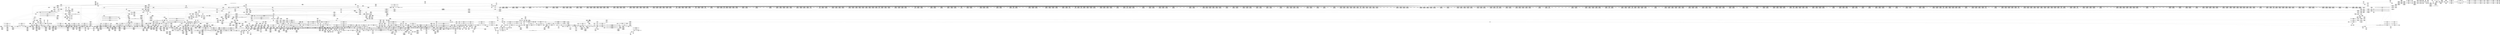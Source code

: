 digraph {
	CE0x585fe20 [shape=record,shape=Mrecord,label="{CE0x585fe20|i64_15|*Constant*}"]
	CE0x57ad170 [shape=record,shape=Mrecord,label="{CE0x57ad170|rcu_read_lock:if.end|*SummSource*}"]
	CE0x57c2440 [shape=record,shape=Mrecord,label="{CE0x57c2440|task_has_perm:tmp27|security/selinux/hooks.c,1525|*SummSource*}"]
	CE0x581f3d0 [shape=record,shape=Mrecord,label="{CE0x581f3d0|GLOBAL:rcu_lock_map|Global_var:rcu_lock_map}"]
	CE0x57ec550 [shape=record,shape=Mrecord,label="{CE0x57ec550|GLOBAL:rcu_read_unlock.__warned|Global_var:rcu_read_unlock.__warned|*SummSink*}"]
	CE0x581d890 [shape=record,shape=Mrecord,label="{CE0x581d890|_ret_void,_!dbg_!27720|./arch/x86/include/asm/preempt.h,78|*SummSink*}"]
	CE0x5843bf0 [shape=record,shape=Mrecord,label="{CE0x5843bf0|avc_has_perm:tsid|Function::avc_has_perm&Arg::tsid::}"]
	CE0x57ad100 [shape=record,shape=Mrecord,label="{CE0x57ad100|rcu_read_lock:if.end}"]
	CE0x582af20 [shape=record,shape=Mrecord,label="{CE0x582af20|2472:_%struct.cred*,_:_CRE_6168,6176_|*MultipleSource*|Function::task_has_perm&Arg::tsk1::|Function::selinux_task_wait&Arg::p::|security/selinux/hooks.c,1525}"]
	CE0x587bb70 [shape=record,shape=Mrecord,label="{CE0x587bb70|__preempt_count_sub:tmp|*SummSource*}"]
	CE0x69bd420 [shape=record,shape=Mrecord,label="{CE0x69bd420|GLOBAL:get_current|*Constant*|*SummSource*}"]
	CE0x58a5820 [shape=record,shape=Mrecord,label="{CE0x58a5820|__preempt_count_sub:tmp6|./arch/x86/include/asm/preempt.h,78}"]
	CE0x57f2ee0 [shape=record,shape=Mrecord,label="{CE0x57f2ee0|i8*_getelementptr_inbounds_(_25_x_i8_,_25_x_i8_*_.str3,_i32_0,_i32_0)|*Constant*|*SummSource*}"]
	CE0x58c2340 [shape=record,shape=Mrecord,label="{CE0x58c2340|__rcu_read_unlock:tmp1|*SummSink*}"]
	CE0x5838fc0 [shape=record,shape=Mrecord,label="{CE0x5838fc0|2472:_%struct.cred*,_:_CRE_10568,10572_|*MultipleSource*|Function::task_has_perm&Arg::tsk1::|Function::selinux_task_wait&Arg::p::|security/selinux/hooks.c,1525}"]
	CE0x583a5a0 [shape=record,shape=Mrecord,label="{CE0x583a5a0|2472:_%struct.cred*,_:_CRE_10628,10632_|*MultipleSource*|Function::task_has_perm&Arg::tsk1::|Function::selinux_task_wait&Arg::p::|security/selinux/hooks.c,1525}"]
	CE0x5825610 [shape=record,shape=Mrecord,label="{CE0x5825610|2472:_%struct.cred*,_:_CRE_3064,3072_|*MultipleSource*|Function::task_has_perm&Arg::tsk1::|Function::selinux_task_wait&Arg::p::|security/selinux/hooks.c,1525}"]
	CE0x57b99f0 [shape=record,shape=Mrecord,label="{CE0x57b99f0|GLOBAL:rcu_read_lock|*Constant*|*SummSource*}"]
	CE0x57e0910 [shape=record,shape=Mrecord,label="{CE0x57e0910|2472:_%struct.cred*,_:_CRE_1952,1960_|*MultipleSource*|Function::task_has_perm&Arg::tsk1::|Function::selinux_task_wait&Arg::p::|security/selinux/hooks.c,1525}"]
	CE0x57a2d40 [shape=record,shape=Mrecord,label="{CE0x57a2d40|2472:_%struct.cred*,_:_CRE_576,584_|*MultipleSource*|Function::task_has_perm&Arg::tsk1::|Function::selinux_task_wait&Arg::p::|security/selinux/hooks.c,1525}"]
	CE0x57b38c0 [shape=record,shape=Mrecord,label="{CE0x57b38c0|2472:_%struct.cred*,_:_CRE_280,288_|*MultipleSource*|Function::task_has_perm&Arg::tsk1::|Function::selinux_task_wait&Arg::p::|security/selinux/hooks.c,1525}"]
	CE0x579e9e0 [shape=record,shape=Mrecord,label="{CE0x579e9e0|2472:_%struct.cred*,_:_CRE_312,320_|*MultipleSource*|Function::task_has_perm&Arg::tsk1::|Function::selinux_task_wait&Arg::p::|security/selinux/hooks.c,1525}"]
	CE0x588fe80 [shape=record,shape=Mrecord,label="{CE0x588fe80|i32_2|*Constant*|*SummSink*}"]
	CE0x57af4e0 [shape=record,shape=Mrecord,label="{CE0x57af4e0|2472:_%struct.cred*,_:_CRE_1816,1817_|*MultipleSource*|Function::task_has_perm&Arg::tsk1::|Function::selinux_task_wait&Arg::p::|security/selinux/hooks.c,1525}"]
	CE0x5832d30 [shape=record,shape=Mrecord,label="{CE0x5832d30|2472:_%struct.cred*,_:_CRE_6392,6400_|*MultipleSource*|Function::task_has_perm&Arg::tsk1::|Function::selinux_task_wait&Arg::p::|security/selinux/hooks.c,1525}"]
	CE0x5820350 [shape=record,shape=Mrecord,label="{CE0x5820350|2472:_%struct.cred*,_:_CRE_2938,2939_}"]
	CE0x584b2c0 [shape=record,shape=Mrecord,label="{CE0x584b2c0|task_has_perm:tmp24|security/selinux/hooks.c,1525}"]
	CE0x57be4b0 [shape=record,shape=Mrecord,label="{CE0x57be4b0|__rcu_read_lock:entry|*SummSource*}"]
	CE0x588b3c0 [shape=record,shape=Mrecord,label="{CE0x588b3c0|i64*_getelementptr_inbounds_(_11_x_i64_,_11_x_i64_*___llvm_gcov_ctr127,_i64_0,_i64_10)|*Constant*}"]
	CE0x585aa80 [shape=record,shape=Mrecord,label="{CE0x585aa80|task_has_perm:sid|security/selinux/hooks.c,1525|*SummSink*}"]
	CE0x57e1d80 [shape=record,shape=Mrecord,label="{CE0x57e1d80|_call_void_mcount()_#3|*SummSink*}"]
	CE0x57c1210 [shape=record,shape=Mrecord,label="{CE0x57c1210|task_has_perm:tmp25|security/selinux/hooks.c,1525|*SummSource*}"]
	CE0x57a8fc0 [shape=record,shape=Mrecord,label="{CE0x57a8fc0|selinux_task_wait:call1|security/selinux/hooks.c,3675}"]
	CE0x584c730 [shape=record,shape=Mrecord,label="{CE0x584c730|i64_1|*Constant*}"]
	CE0x57922b0 [shape=record,shape=Mrecord,label="{CE0x57922b0|2472:_%struct.cred*,_:_CRE_392,400_|*MultipleSource*|Function::task_has_perm&Arg::tsk1::|Function::selinux_task_wait&Arg::p::|security/selinux/hooks.c,1525}"]
	CE0x584ce10 [shape=record,shape=Mrecord,label="{CE0x584ce10|i64_0|*Constant*|*SummSource*}"]
	CE0x57a5fc0 [shape=record,shape=Mrecord,label="{CE0x57a5fc0|2472:_%struct.cred*,_:_CRE_2965,2966_}"]
	CE0x57f6ec0 [shape=record,shape=Mrecord,label="{CE0x57f6ec0|2472:_%struct.cred*,_:_CRE_2616,2648_|*MultipleSource*|Function::task_has_perm&Arg::tsk1::|Function::selinux_task_wait&Arg::p::|security/selinux/hooks.c,1525}"]
	CE0x5844f40 [shape=record,shape=Mrecord,label="{CE0x5844f40|%struct.common_audit_data*_null|*Constant*|*SummSink*}"]
	CE0x58932f0 [shape=record,shape=Mrecord,label="{CE0x58932f0|i64*_getelementptr_inbounds_(_11_x_i64_,_11_x_i64_*___llvm_gcov_ctr132,_i64_0,_i64_8)|*Constant*}"]
	CE0x58266b0 [shape=record,shape=Mrecord,label="{CE0x58266b0|2472:_%struct.cred*,_:_CRE_3116,3120_|*MultipleSource*|Function::task_has_perm&Arg::tsk1::|Function::selinux_task_wait&Arg::p::|security/selinux/hooks.c,1525}"]
	CE0x57ab1f0 [shape=record,shape=Mrecord,label="{CE0x57ab1f0|task_has_perm:tmp3}"]
	CE0x57ad020 [shape=record,shape=Mrecord,label="{CE0x57ad020|rcu_read_lock:if.then|*SummSink*}"]
	CE0x58b6270 [shape=record,shape=Mrecord,label="{CE0x58b6270|_call_void_asm_addl_$1,_%gs:$0_,_*m,ri,*m,_dirflag_,_fpsr_,_flags_(i32*___preempt_count,_i32_%sub,_i32*___preempt_count)_#3,_!dbg_!27717,_!srcloc_!27718|./arch/x86/include/asm/preempt.h,77|*SummSource*}"]
	CE0x5857310 [shape=record,shape=Mrecord,label="{CE0x5857310|128:_i8*,_:_CRE_48,52_|*MultipleSource*|*LoadInst*|security/selinux/hooks.c,1525|security/selinux/hooks.c,1525}"]
	CE0x5792670 [shape=record,shape=Mrecord,label="{CE0x5792670|2472:_%struct.cred*,_:_CRE_408,416_|*MultipleSource*|Function::task_has_perm&Arg::tsk1::|Function::selinux_task_wait&Arg::p::|security/selinux/hooks.c,1525}"]
	CE0x58a43b0 [shape=record,shape=Mrecord,label="{CE0x58a43b0|__preempt_count_add:tmp4|./arch/x86/include/asm/preempt.h,72|*SummSink*}"]
	CE0x57cefa0 [shape=record,shape=Mrecord,label="{CE0x57cefa0|i64*_getelementptr_inbounds_(_4_x_i64_,_4_x_i64_*___llvm_gcov_ctr130,_i64_0,_i64_2)|*Constant*|*SummSource*}"]
	CE0x57a21c0 [shape=record,shape=Mrecord,label="{CE0x57a21c0|2472:_%struct.cred*,_:_CRE_2112,2120_|*MultipleSource*|Function::task_has_perm&Arg::tsk1::|Function::selinux_task_wait&Arg::p::|security/selinux/hooks.c,1525}"]
	CE0x582c680 [shape=record,shape=Mrecord,label="{CE0x582c680|2472:_%struct.cred*,_:_CRE_6248,6256_|*MultipleSource*|Function::task_has_perm&Arg::tsk1::|Function::selinux_task_wait&Arg::p::|security/selinux/hooks.c,1525}"]
	CE0x57c3e50 [shape=record,shape=Mrecord,label="{CE0x57c3e50|2472:_%struct.cred*,_:_CRE_368,376_|*MultipleSource*|Function::task_has_perm&Arg::tsk1::|Function::selinux_task_wait&Arg::p::|security/selinux/hooks.c,1525}"]
	CE0x58948e0 [shape=record,shape=Mrecord,label="{CE0x58948e0|__rcu_read_unlock:tmp3|*SummSource*}"]
	CE0x57b06a0 [shape=record,shape=Mrecord,label="{CE0x57b06a0|task_has_perm:tmp3|*SummSource*}"]
	CE0x58467d0 [shape=record,shape=Mrecord,label="{CE0x58467d0|i32_(i32,_i32,_i16,_i32,_%struct.common_audit_data*)*_bitcast_(i32_(i32,_i32,_i16,_i32,_%struct.common_audit_data.495*)*_avc_has_perm_to_i32_(i32,_i32,_i16,_i32,_%struct.common_audit_data*)*)|*Constant*}"]
	CE0x57ed5e0 [shape=record,shape=Mrecord,label="{CE0x57ed5e0|rcu_read_lock:if.then}"]
	CE0x588ba90 [shape=record,shape=Mrecord,label="{CE0x588ba90|rcu_read_lock:tmp22|include/linux/rcupdate.h,884}"]
	CE0x5792b60 [shape=record,shape=Mrecord,label="{CE0x5792b60|task_has_perm:do.end20}"]
	CE0x58c6df0 [shape=record,shape=Mrecord,label="{CE0x58c6df0|__rcu_read_unlock:bb|*SummSource*}"]
	CE0x57b4ac0 [shape=record,shape=Mrecord,label="{CE0x57b4ac0|task_has_perm:do.body21}"]
	CE0x5828ad0 [shape=record,shape=Mrecord,label="{CE0x5828ad0|2472:_%struct.cred*,_:_CRE_5904,5912_|*MultipleSource*|Function::task_has_perm&Arg::tsk1::|Function::selinux_task_wait&Arg::p::|security/selinux/hooks.c,1525}"]
	CE0x57ce430 [shape=record,shape=Mrecord,label="{CE0x57ce430|__rcu_read_lock:entry}"]
	CE0x5860030 [shape=record,shape=Mrecord,label="{CE0x5860030|task_has_perm:tmp36|security/selinux/hooks.c,1526|*SummSink*}"]
	CE0x57c4210 [shape=record,shape=Mrecord,label="{CE0x57c4210|2472:_%struct.cred*,_:_CRE_384,392_|*MultipleSource*|Function::task_has_perm&Arg::tsk1::|Function::selinux_task_wait&Arg::p::|security/selinux/hooks.c,1525}"]
	CE0x58d0a70 [shape=record,shape=Mrecord,label="{CE0x58d0a70|rcu_lock_release:tmp6|*SummSink*}"]
	CE0x58606f0 [shape=record,shape=Mrecord,label="{CE0x58606f0|i64_15|*Constant*|*SummSource*}"]
	CE0x582e7b0 [shape=record,shape=Mrecord,label="{CE0x582e7b0|2472:_%struct.cred*,_:_CRE_6307,6308_}"]
	CE0x58f8d40 [shape=record,shape=Mrecord,label="{CE0x58f8d40|__preempt_count_sub:tmp5|./arch/x86/include/asm/preempt.h,77}"]
	CE0x585de40 [shape=record,shape=Mrecord,label="{CE0x585de40|task_has_perm:tmp32|security/selinux/hooks.c,1526}"]
	CE0x5869b10 [shape=record,shape=Mrecord,label="{CE0x5869b10|task_has_perm:tmp48|security/selinux/hooks.c,1526}"]
	CE0x5837760 [shape=record,shape=Mrecord,label="{CE0x5837760|2472:_%struct.cred*,_:_CRE_6656,6660_|*MultipleSource*|Function::task_has_perm&Arg::tsk1::|Function::selinux_task_wait&Arg::p::|security/selinux/hooks.c,1525}"]
	CE0x57dfea0 [shape=record,shape=Mrecord,label="{CE0x57dfea0|_ret_void,_!dbg_!27717|include/linux/rcupdate.h,419|*SummSource*}"]
	CE0x588fb60 [shape=record,shape=Mrecord,label="{CE0x588fb60|__preempt_count_add:bb|*SummSink*}"]
	CE0x58ad760 [shape=record,shape=Mrecord,label="{CE0x58ad760|i64*_getelementptr_inbounds_(_4_x_i64_,_4_x_i64_*___llvm_gcov_ctr134,_i64_0,_i64_2)|*Constant*|*SummSink*}"]
	CE0x58cbff0 [shape=record,shape=Mrecord,label="{CE0x58cbff0|COLLAPSED:_GCMRE___llvm_gcov_ctr129_internal_global_4_x_i64_zeroinitializer:_elem_0:default:}"]
	CE0x5798760 [shape=record,shape=Mrecord,label="{CE0x5798760|selinux_task_wait:bb|*SummSource*}"]
	CE0x5825a20 [shape=record,shape=Mrecord,label="{CE0x5825a20|2472:_%struct.cred*,_:_CRE_3080,3084_|*MultipleSource*|Function::task_has_perm&Arg::tsk1::|Function::selinux_task_wait&Arg::p::|security/selinux/hooks.c,1525}"]
	CE0x57fda60 [shape=record,shape=Mrecord,label="{CE0x57fda60|2472:_%struct.cred*,_:_CRE_2927,2928_}"]
	CE0x58ca220 [shape=record,shape=Mrecord,label="{CE0x58ca220|i64*_getelementptr_inbounds_(_4_x_i64_,_4_x_i64_*___llvm_gcov_ctr134,_i64_0,_i64_1)|*Constant*|*SummSink*}"]
	CE0x58a1760 [shape=record,shape=Mrecord,label="{CE0x58a1760|__rcu_read_unlock:do.end}"]
	CE0x58253f0 [shape=record,shape=Mrecord,label="{CE0x58253f0|2472:_%struct.cred*,_:_CRE_3056,3064_|*MultipleSource*|Function::task_has_perm&Arg::tsk1::|Function::selinux_task_wait&Arg::p::|security/selinux/hooks.c,1525}"]
	CE0x57ffa50 [shape=record,shape=Mrecord,label="{CE0x57ffa50|2472:_%struct.cred*,_:_CRE_152,160_|*MultipleSource*|Function::task_has_perm&Arg::tsk1::|Function::selinux_task_wait&Arg::p::|security/selinux/hooks.c,1525}"]
	CE0x585f800 [shape=record,shape=Mrecord,label="{CE0x585f800|0:_i8,_:_GCMR_task_has_perm.__warned48_internal_global_i8_0,_section_.data.unlikely_,_align_1:_elem_0:default:}"]
	CE0x57fc400 [shape=record,shape=Mrecord,label="{CE0x57fc400|2472:_%struct.cred*,_:_CRE_2908,2909_}"]
	CE0x57ebb40 [shape=record,shape=Mrecord,label="{CE0x57ebb40|rcu_read_lock:tmp11|include/linux/rcupdate.h,882|*SummSource*}"]
	CE0x586bf50 [shape=record,shape=Mrecord,label="{CE0x586bf50|task_has_perm:tmp52|security/selinux/hooks.c,1526}"]
	CE0x5895a30 [shape=record,shape=Mrecord,label="{CE0x5895a30|GLOBAL:__preempt_count_add|*Constant*|*SummSink*}"]
	CE0x57f4040 [shape=record,shape=Mrecord,label="{CE0x57f4040|2472:_%struct.cred*,_:_CRE_2472,2480_|*MultipleSource*|Function::task_has_perm&Arg::tsk1::|Function::selinux_task_wait&Arg::p::|security/selinux/hooks.c,1525}"]
	CE0x5830430 [shape=record,shape=Mrecord,label="{CE0x5830430|2472:_%struct.cred*,_:_CRE_6331,6332_}"]
	CE0x57d10b0 [shape=record,shape=Mrecord,label="{CE0x57d10b0|task_has_perm:do.end22|*SummSink*}"]
	CE0x587e530 [shape=record,shape=Mrecord,label="{CE0x587e530|_call_void___preempt_count_sub(i32_1)_#10,_!dbg_!27715|include/linux/rcupdate.h,244|*SummSink*}"]
	CE0x5841b50 [shape=record,shape=Mrecord,label="{CE0x5841b50|task_has_perm:sid25|security/selinux/hooks.c,1526|*SummSink*}"]
	CE0x582a6a0 [shape=record,shape=Mrecord,label="{CE0x582a6a0|2472:_%struct.cred*,_:_CRE_6008,6136_|*MultipleSource*|Function::task_has_perm&Arg::tsk1::|Function::selinux_task_wait&Arg::p::|security/selinux/hooks.c,1525}"]
	CE0x57a7e90 [shape=record,shape=Mrecord,label="{CE0x57a7e90|rcu_read_lock:entry}"]
	CE0x5836220 [shape=record,shape=Mrecord,label="{CE0x5836220|2472:_%struct.cred*,_:_CRE_6576,6584_|*MultipleSource*|Function::task_has_perm&Arg::tsk1::|Function::selinux_task_wait&Arg::p::|security/selinux/hooks.c,1525}"]
	CE0x581e790 [shape=record,shape=Mrecord,label="{CE0x581e790|rcu_read_unlock:tmp7|include/linux/rcupdate.h,933|*SummSource*}"]
	CE0x57a3d20 [shape=record,shape=Mrecord,label="{CE0x57a3d20|GLOBAL:lock_release|*Constant*|*SummSink*}"]
	CE0x57bc5b0 [shape=record,shape=Mrecord,label="{CE0x57bc5b0|2472:_%struct.cred*,_:_CRE_84,88_|*MultipleSource*|Function::task_has_perm&Arg::tsk1::|Function::selinux_task_wait&Arg::p::|security/selinux/hooks.c,1525}"]
	CE0x57f7300 [shape=record,shape=Mrecord,label="{CE0x57f7300|2472:_%struct.cred*,_:_CRE_2656,2664_|*MultipleSource*|Function::task_has_perm&Arg::tsk1::|Function::selinux_task_wait&Arg::p::|security/selinux/hooks.c,1525}"]
	CE0x5869650 [shape=record,shape=Mrecord,label="{CE0x5869650|i64*_getelementptr_inbounds_(_24_x_i64_,_24_x_i64_*___llvm_gcov_ctr138,_i64_0,_i64_20)|*Constant*}"]
	CE0x58a1e10 [shape=record,shape=Mrecord,label="{CE0x58a1e10|i32_0|*Constant*}"]
	CE0x57f4b50 [shape=record,shape=Mrecord,label="{CE0x57f4b50|2472:_%struct.cred*,_:_CRE_2520,2521_}"]
	CE0x5873e50 [shape=record,shape=Mrecord,label="{CE0x5873e50|__preempt_count_add:tmp6|./arch/x86/include/asm/preempt.h,73}"]
	CE0x58c5620 [shape=record,shape=Mrecord,label="{CE0x58c5620|_call_void_mcount()_#3|*SummSource*}"]
	CE0x57c8cc0 [shape=record,shape=Mrecord,label="{CE0x57c8cc0|2472:_%struct.cred*,_:_CRE_2040,2044_|*MultipleSource*|Function::task_has_perm&Arg::tsk1::|Function::selinux_task_wait&Arg::p::|security/selinux/hooks.c,1525}"]
	CE0x57f2530 [shape=record,shape=Mrecord,label="{CE0x57f2530|rcu_read_lock:tmp12|include/linux/rcupdate.h,882|*SummSink*}"]
	CE0x58983b0 [shape=record,shape=Mrecord,label="{CE0x58983b0|_call_void_mcount()_#3|*SummSink*}"]
	CE0x57ed430 [shape=record,shape=Mrecord,label="{CE0x57ed430|rcu_read_unlock:tmp14|include/linux/rcupdate.h,933|*SummSource*}"]
	CE0x5831990 [shape=record,shape=Mrecord,label="{CE0x5831990|2472:_%struct.cred*,_:_CRE_6349,6350_}"]
	CE0x585f560 [shape=record,shape=Mrecord,label="{CE0x585f560|GLOBAL:task_has_perm.__warned48|Global_var:task_has_perm.__warned48|*SummSource*}"]
	CE0x57e22d0 [shape=record,shape=Mrecord,label="{CE0x57e22d0|i64*_getelementptr_inbounds_(_2_x_i64_,_2_x_i64_*___llvm_gcov_ctr98,_i64_0,_i64_0)|*Constant*|*SummSink*}"]
	CE0x5890660 [shape=record,shape=Mrecord,label="{CE0x5890660|rcu_read_unlock:if.end|*SummSink*}"]
	CE0x5903900 [shape=record,shape=Mrecord,label="{CE0x5903900|i64*_getelementptr_inbounds_(_4_x_i64_,_4_x_i64_*___llvm_gcov_ctr129,_i64_0,_i64_0)|*Constant*|*SummSink*}"]
	CE0x5806070 [shape=record,shape=Mrecord,label="{CE0x5806070|2472:_%struct.cred*,_:_CRE_2408,2416_|*MultipleSource*|Function::task_has_perm&Arg::tsk1::|Function::selinux_task_wait&Arg::p::|security/selinux/hooks.c,1525}"]
	CE0x584e900 [shape=record,shape=Mrecord,label="{CE0x584e900|rcu_read_lock:tmp14|include/linux/rcupdate.h,882|*SummSource*}"]
	CE0x57ad830 [shape=record,shape=Mrecord,label="{CE0x57ad830|rcu_read_unlock:tmp4|include/linux/rcupdate.h,933|*SummSink*}"]
	CE0x584c620 [shape=record,shape=Mrecord,label="{CE0x584c620|__rcu_read_unlock:tmp2|*SummSource*}"]
	CE0x5830560 [shape=record,shape=Mrecord,label="{CE0x5830560|2472:_%struct.cred*,_:_CRE_6332,6333_}"]
	CE0x5892640 [shape=record,shape=Mrecord,label="{CE0x5892640|i64*_getelementptr_inbounds_(_4_x_i64_,_4_x_i64_*___llvm_gcov_ctr130,_i64_0,_i64_2)|*Constant*}"]
	CE0x5804b90 [shape=record,shape=Mrecord,label="{CE0x5804b90|2472:_%struct.cred*,_:_CRE_92,96_|*MultipleSource*|Function::task_has_perm&Arg::tsk1::|Function::selinux_task_wait&Arg::p::|security/selinux/hooks.c,1525}"]
	CE0x57a2940 [shape=record,shape=Mrecord,label="{CE0x57a2940|2472:_%struct.cred*,_:_CRE_2144,2152_|*MultipleSource*|Function::task_has_perm&Arg::tsk1::|Function::selinux_task_wait&Arg::p::|security/selinux/hooks.c,1525}"]
	CE0x58ab6a0 [shape=record,shape=Mrecord,label="{CE0x58ab6a0|__preempt_count_sub:tmp7|./arch/x86/include/asm/preempt.h,78|*SummSink*}"]
	CE0x585ea40 [shape=record,shape=Mrecord,label="{CE0x585ea40|task_has_perm:tmp34|security/selinux/hooks.c,1526|*SummSource*}"]
	CE0x589a520 [shape=record,shape=Mrecord,label="{CE0x589a520|i32_934|*Constant*}"]
	CE0x57b0710 [shape=record,shape=Mrecord,label="{CE0x57b0710|task_has_perm:tmp3|*SummSink*}"]
	CE0x588b780 [shape=record,shape=Mrecord,label="{CE0x588b780|i64*_getelementptr_inbounds_(_11_x_i64_,_11_x_i64_*___llvm_gcov_ctr127,_i64_0,_i64_10)|*Constant*|*SummSource*}"]
	CE0x57e0af0 [shape=record,shape=Mrecord,label="{CE0x57e0af0|2472:_%struct.cred*,_:_CRE_1960,1968_|*MultipleSource*|Function::task_has_perm&Arg::tsk1::|Function::selinux_task_wait&Arg::p::|security/selinux/hooks.c,1525}"]
	CE0x57a0220 [shape=record,shape=Mrecord,label="{CE0x57a0220|2472:_%struct.cred*,_:_CRE_344,352_|*MultipleSource*|Function::task_has_perm&Arg::tsk1::|Function::selinux_task_wait&Arg::p::|security/selinux/hooks.c,1525}"]
	CE0x57b51b0 [shape=record,shape=Mrecord,label="{CE0x57b51b0|2472:_%struct.cred*,_:_CRE_2168,2240_|*MultipleSource*|Function::task_has_perm&Arg::tsk1::|Function::selinux_task_wait&Arg::p::|security/selinux/hooks.c,1525}"]
	CE0x57f5120 [shape=record,shape=Mrecord,label="{CE0x57f5120|2472:_%struct.cred*,_:_CRE_2523,2524_}"]
	CE0x57f45b0 [shape=record,shape=Mrecord,label="{CE0x57f45b0|2472:_%struct.cred*,_:_CRE_2504,2508_|*MultipleSource*|Function::task_has_perm&Arg::tsk1::|Function::selinux_task_wait&Arg::p::|security/selinux/hooks.c,1525}"]
	CE0x57b7b90 [shape=record,shape=Mrecord,label="{CE0x57b7b90|task_has_perm:tsk1|Function::task_has_perm&Arg::tsk1::|*SummSink*}"]
	CE0x58c9860 [shape=record,shape=Mrecord,label="{CE0x58c9860|__rcu_read_unlock:tmp6|include/linux/rcupdate.h,245}"]
	CE0x57a9530 [shape=record,shape=Mrecord,label="{CE0x57a9530|get_current:tmp1|*SummSource*}"]
	CE0x5859c30 [shape=record,shape=Mrecord,label="{CE0x5859c30|task_has_perm:tmp30|security/selinux/hooks.c,1525}"]
	CE0x581c0a0 [shape=record,shape=Mrecord,label="{CE0x581c0a0|rcu_read_lock:tmp6|include/linux/rcupdate.h,882|*SummSource*}"]
	CE0x581fa40 [shape=record,shape=Mrecord,label="{CE0x581fa40|COLLAPSED:_GCMRE___llvm_gcov_ctr127_internal_global_11_x_i64_zeroinitializer:_elem_0:default:}"]
	CE0x588fc90 [shape=record,shape=Mrecord,label="{CE0x588fc90|__preempt_count_add:do.body}"]
	CE0x583a140 [shape=record,shape=Mrecord,label="{CE0x583a140|2472:_%struct.cred*,_:_CRE_10616,10624_|*MultipleSource*|Function::task_has_perm&Arg::tsk1::|Function::selinux_task_wait&Arg::p::|security/selinux/hooks.c,1525}"]
	CE0x5841560 [shape=record,shape=Mrecord,label="{CE0x5841560|task_has_perm:tmp56|security/selinux/hooks.c,1526|*SummSink*}"]
	CE0x5831f80 [shape=record,shape=Mrecord,label="{CE0x5831f80|2472:_%struct.cred*,_:_CRE_6354,6355_}"]
	"CONST[source:1(input),value:2(dynamic)][purpose:{subject}][SrcIdx:0]"
	CE0x584aa20 [shape=record,shape=Mrecord,label="{CE0x584aa20|i64*_getelementptr_inbounds_(_24_x_i64_,_24_x_i64_*___llvm_gcov_ctr138,_i64_0,_i64_10)|*Constant*|*SummSink*}"]
	CE0x5792490 [shape=record,shape=Mrecord,label="{CE0x5792490|2472:_%struct.cred*,_:_CRE_400,408_|*MultipleSource*|Function::task_has_perm&Arg::tsk1::|Function::selinux_task_wait&Arg::p::|security/selinux/hooks.c,1525}"]
	CE0x583cec0 [shape=record,shape=Mrecord,label="{CE0x583cec0|task_has_perm:tmp10|security/selinux/hooks.c,1525}"]
	CE0x57e2e80 [shape=record,shape=Mrecord,label="{CE0x57e2e80|i64*_getelementptr_inbounds_(_11_x_i64_,_11_x_i64_*___llvm_gcov_ctr132,_i64_0,_i64_1)|*Constant*|*SummSink*}"]
	CE0x57c46c0 [shape=record,shape=Mrecord,label="{CE0x57c46c0|2472:_%struct.cred*,_:_CRE_703,704_}"]
	CE0x5862140 [shape=record,shape=Mrecord,label="{CE0x5862140|task_has_perm:call16|security/selinux/hooks.c,1526}"]
	CE0x585ba70 [shape=record,shape=Mrecord,label="{CE0x585ba70|rcu_read_lock:tmp16|include/linux/rcupdate.h,882|*SummSink*}"]
	CE0x57f6160 [shape=record,shape=Mrecord,label="{CE0x57f6160|2472:_%struct.cred*,_:_CRE_2584,2592_|*MultipleSource*|Function::task_has_perm&Arg::tsk1::|Function::selinux_task_wait&Arg::p::|security/selinux/hooks.c,1525}"]
	CE0x587d8d0 [shape=record,shape=Mrecord,label="{CE0x587d8d0|i64*_getelementptr_inbounds_(_11_x_i64_,_11_x_i64_*___llvm_gcov_ctr127,_i64_0,_i64_1)|*Constant*|*SummSink*}"]
	CE0x57ece40 [shape=record,shape=Mrecord,label="{CE0x57ece40|rcu_read_unlock:if.then}"]
	CE0x58205b0 [shape=record,shape=Mrecord,label="{CE0x58205b0|2472:_%struct.cred*,_:_CRE_2940,2941_}"]
	CE0x5854720 [shape=record,shape=Mrecord,label="{CE0x5854720|task_has_perm:tobool|security/selinux/hooks.c,1525|*SummSink*}"]
	CE0x58a1500 [shape=record,shape=Mrecord,label="{CE0x58a1500|__rcu_read_lock:bb}"]
	CE0x5844690 [shape=record,shape=Mrecord,label="{CE0x5844690|avc_has_perm:tclass|Function::avc_has_perm&Arg::tclass::}"]
	CE0x57e4d90 [shape=record,shape=Mrecord,label="{CE0x57e4d90|2472:_%struct.cred*,_:_CRE_702,703_}"]
	CE0x5831270 [shape=record,shape=Mrecord,label="{CE0x5831270|2472:_%struct.cred*,_:_CRE_6343,6344_}"]
	CE0x5823e10 [shape=record,shape=Mrecord,label="{CE0x5823e10|2472:_%struct.cred*,_:_CRE_2974,2975_}"]
	CE0x58004e0 [shape=record,shape=Mrecord,label="{CE0x58004e0|task_has_perm:tmp}"]
	CE0x586d690 [shape=record,shape=Mrecord,label="{CE0x586d690|__preempt_count_sub:tmp2|*SummSource*}"]
	CE0x57c8720 [shape=record,shape=Mrecord,label="{CE0x57c8720|2472:_%struct.cred*,_:_CRE_2020,2032_|*MultipleSource*|Function::task_has_perm&Arg::tsk1::|Function::selinux_task_wait&Arg::p::|security/selinux/hooks.c,1525}"]
	CE0x57a6f40 [shape=record,shape=Mrecord,label="{CE0x57a6f40|selinux_task_wait:tmp3}"]
	CE0x57a0590 [shape=record,shape=Mrecord,label="{CE0x57a0590|selinux_task_wait:entry|*SummSink*}"]
	CE0x5831e50 [shape=record,shape=Mrecord,label="{CE0x5831e50|2472:_%struct.cred*,_:_CRE_6353,6354_}"]
	CE0x581f750 [shape=record,shape=Mrecord,label="{CE0x581f750|_ret_void,_!dbg_!27719|./arch/x86/include/asm/preempt.h,73|*SummSink*}"]
	CE0x57ee130 [shape=record,shape=Mrecord,label="{CE0x57ee130|rcu_read_lock:tobool|include/linux/rcupdate.h,882|*SummSource*}"]
	CE0x5873f30 [shape=record,shape=Mrecord,label="{CE0x5873f30|__preempt_count_add:tmp6|./arch/x86/include/asm/preempt.h,73|*SummSink*}"]
	CE0x57cd660 [shape=record,shape=Mrecord,label="{CE0x57cd660|task_has_perm:if.end19|*SummSink*}"]
	CE0x5834a90 [shape=record,shape=Mrecord,label="{CE0x5834a90|2472:_%struct.cred*,_:_CRE_6488,6492_|*MultipleSource*|Function::task_has_perm&Arg::tsk1::|Function::selinux_task_wait&Arg::p::|security/selinux/hooks.c,1525}"]
	CE0x58a2300 [shape=record,shape=Mrecord,label="{CE0x58a2300|rcu_lock_acquire:tmp1}"]
	CE0x58b07e0 [shape=record,shape=Mrecord,label="{CE0x58b07e0|i64*_getelementptr_inbounds_(_4_x_i64_,_4_x_i64_*___llvm_gcov_ctr134,_i64_0,_i64_1)|*Constant*}"]
	CE0x5846b70 [shape=record,shape=Mrecord,label="{CE0x5846b70|i32_(i32,_i32,_i16,_i32,_%struct.common_audit_data*)*_bitcast_(i32_(i32,_i32,_i16,_i32,_%struct.common_audit_data.495*)*_avc_has_perm_to_i32_(i32,_i32,_i16,_i32,_%struct.common_audit_data*)*)|*Constant*|*SummSink*}"]
	CE0x58017a0 [shape=record,shape=Mrecord,label="{CE0x58017a0|GLOBAL:rcu_read_unlock.__warned|Global_var:rcu_read_unlock.__warned}"]
	CE0x584c7a0 [shape=record,shape=Mrecord,label="{CE0x584c7a0|__rcu_read_lock:tmp1}"]
	CE0x582ad00 [shape=record,shape=Mrecord,label="{CE0x582ad00|2472:_%struct.cred*,_:_CRE_6152,6168_|*MultipleSource*|Function::task_has_perm&Arg::tsk1::|Function::selinux_task_wait&Arg::p::|security/selinux/hooks.c,1525}"]
	CE0x582d970 [shape=record,shape=Mrecord,label="{CE0x582d970|2472:_%struct.cred*,_:_CRE_6295,6296_}"]
	CE0x5825830 [shape=record,shape=Mrecord,label="{CE0x5825830|2472:_%struct.cred*,_:_CRE_3072,3080_|*MultipleSource*|Function::task_has_perm&Arg::tsk1::|Function::selinux_task_wait&Arg::p::|security/selinux/hooks.c,1525}"]
	CE0x587e810 [shape=record,shape=Mrecord,label="{CE0x587e810|rcu_read_unlock:tmp6|include/linux/rcupdate.h,933}"]
	CE0x5805cb0 [shape=record,shape=Mrecord,label="{CE0x5805cb0|2472:_%struct.cred*,_:_CRE_2392,2400_|*MultipleSource*|Function::task_has_perm&Arg::tsk1::|Function::selinux_task_wait&Arg::p::|security/selinux/hooks.c,1525}"]
	CE0x5864460 [shape=record,shape=Mrecord,label="{CE0x5864460|task_has_perm:tmp43|security/selinux/hooks.c,1526|*SummSink*}"]
	CE0x58443c0 [shape=record,shape=Mrecord,label="{CE0x58443c0|i16_2|*Constant*|*SummSink*}"]
	CE0x58c7770 [shape=record,shape=Mrecord,label="{CE0x58c7770|_call_void_asm_sideeffect_,_memory_,_dirflag_,_fpsr_,_flags_()_#3,_!dbg_!27711,_!srcloc_!27714|include/linux/rcupdate.h,244|*SummSink*}"]
	CE0x57f7740 [shape=record,shape=Mrecord,label="{CE0x57f7740|2472:_%struct.cred*,_:_CRE_2672,2680_|*MultipleSource*|Function::task_has_perm&Arg::tsk1::|Function::selinux_task_wait&Arg::p::|security/selinux/hooks.c,1525}"]
	CE0x58a6930 [shape=record,shape=Mrecord,label="{CE0x58a6930|i64*_getelementptr_inbounds_(_4_x_i64_,_4_x_i64_*___llvm_gcov_ctr129,_i64_0,_i64_2)|*Constant*}"]
	CE0x57ec3c0 [shape=record,shape=Mrecord,label="{CE0x57ec3c0|rcu_read_lock:tmp4|include/linux/rcupdate.h,882}"]
	CE0x5895130 [shape=record,shape=Mrecord,label="{CE0x5895130|__rcu_read_lock:tmp4|include/linux/rcupdate.h,239}"]
	CE0x582daa0 [shape=record,shape=Mrecord,label="{CE0x582daa0|2472:_%struct.cred*,_:_CRE_6296,6297_}"]
	CE0x585c410 [shape=record,shape=Mrecord,label="{CE0x585c410|task_has_perm:real_cred9|security/selinux/hooks.c,1526}"]
	CE0x57930d0 [shape=record,shape=Mrecord,label="{CE0x57930d0|GLOBAL:current_task|Global_var:current_task}"]
	CE0x57b4b50 [shape=record,shape=Mrecord,label="{CE0x57b4b50|task_has_perm:do.body21|*SummSink*}"]
	CE0x58b38b0 [shape=record,shape=Mrecord,label="{CE0x58b38b0|_call_void_lock_release(%struct.lockdep_map*_%map,_i32_1,_i64_ptrtoint_(i8*_blockaddress(_rcu_lock_release,_%__here)_to_i64))_#10,_!dbg_!27716|include/linux/rcupdate.h,423|*SummSource*}"]
	CE0x58b6aa0 [shape=record,shape=Mrecord,label="{CE0x58b6aa0|i64*_getelementptr_inbounds_(_4_x_i64_,_4_x_i64_*___llvm_gcov_ctr135,_i64_0,_i64_2)|*Constant*|*SummSink*}"]
	CE0x58383f0 [shape=record,shape=Mrecord,label="{CE0x58383f0|2472:_%struct.cred*,_:_CRE_10528,10536_|*MultipleSource*|Function::task_has_perm&Arg::tsk1::|Function::selinux_task_wait&Arg::p::|security/selinux/hooks.c,1525}"]
	CE0x5834460 [shape=record,shape=Mrecord,label="{CE0x5834460|2472:_%struct.cred*,_:_CRE_6476,6480_|*MultipleSource*|Function::task_has_perm&Arg::tsk1::|Function::selinux_task_wait&Arg::p::|security/selinux/hooks.c,1525}"]
	CE0x5823700 [shape=record,shape=Mrecord,label="{CE0x5823700|2472:_%struct.cred*,_:_CRE_2968,2969_}"]
	CE0x57f70e0 [shape=record,shape=Mrecord,label="{CE0x57f70e0|2472:_%struct.cred*,_:_CRE_2648,2656_|*MultipleSource*|Function::task_has_perm&Arg::tsk1::|Function::selinux_task_wait&Arg::p::|security/selinux/hooks.c,1525}"]
	CE0x57d08b0 [shape=record,shape=Mrecord,label="{CE0x57d08b0|rcu_read_lock:tmp8|include/linux/rcupdate.h,882|*SummSource*}"]
	CE0x585d140 [shape=record,shape=Mrecord,label="{CE0x585d140|i64_14|*Constant*}"]
	CE0x5824070 [shape=record,shape=Mrecord,label="{CE0x5824070|2472:_%struct.cred*,_:_CRE_2976,2980_|*MultipleSource*|Function::task_has_perm&Arg::tsk1::|Function::selinux_task_wait&Arg::p::|security/selinux/hooks.c,1525}"]
	CE0x58c9fa0 [shape=record,shape=Mrecord,label="{CE0x58c9fa0|_call_void_asm_addl_$1,_%gs:$0_,_*m,ri,*m,_dirflag_,_fpsr_,_flags_(i32*___preempt_count,_i32_%val,_i32*___preempt_count)_#3,_!dbg_!27714,_!srcloc_!27717|./arch/x86/include/asm/preempt.h,72|*SummSource*}"]
	CE0x57bae40 [shape=record,shape=Mrecord,label="{CE0x57bae40|2472:_%struct.cred*,_:_CRE_1920,1928_|*MultipleSource*|Function::task_has_perm&Arg::tsk1::|Function::selinux_task_wait&Arg::p::|security/selinux/hooks.c,1525}"]
	CE0x581cb60 [shape=record,shape=Mrecord,label="{CE0x581cb60|rcu_read_unlock:bb}"]
	CE0x57e2830 [shape=record,shape=Mrecord,label="{CE0x57e2830|2472:_%struct.cred*,_:_CRE_208,216_|*MultipleSource*|Function::task_has_perm&Arg::tsk1::|Function::selinux_task_wait&Arg::p::|security/selinux/hooks.c,1525}"]
	CE0x586c890 [shape=record,shape=Mrecord,label="{CE0x586c890|i64*_getelementptr_inbounds_(_4_x_i64_,_4_x_i64_*___llvm_gcov_ctr129,_i64_0,_i64_1)|*Constant*|*SummSink*}"]
	CE0x58cf0a0 [shape=record,shape=Mrecord,label="{CE0x58cf0a0|rcu_lock_release:tmp4|include/linux/rcupdate.h,423|*SummSource*}"]
	CE0x57c72c0 [shape=record,shape=Mrecord,label="{CE0x57c72c0|2472:_%struct.cred*,_:_CRE_624,632_|*MultipleSource*|Function::task_has_perm&Arg::tsk1::|Function::selinux_task_wait&Arg::p::|security/selinux/hooks.c,1525}"]
	CE0x57d1370 [shape=record,shape=Mrecord,label="{CE0x57d1370|task_has_perm:real_cred|security/selinux/hooks.c,1525|*SummSink*}"]
	CE0x58ad9a0 [shape=record,shape=Mrecord,label="{CE0x58ad9a0|i64*_getelementptr_inbounds_(_4_x_i64_,_4_x_i64_*___llvm_gcov_ctr130,_i64_0,_i64_0)|*Constant*|*SummSource*}"]
	CE0x585c730 [shape=record,shape=Mrecord,label="{CE0x585c730|task_has_perm:real_cred9|security/selinux/hooks.c,1526|*SummSink*}"]
	CE0x58b4e40 [shape=record,shape=Mrecord,label="{CE0x58b4e40|__rcu_read_unlock:tmp4|include/linux/rcupdate.h,244}"]
	CE0x5897a40 [shape=record,shape=Mrecord,label="{CE0x5897a40|__rcu_read_lock:tmp5|include/linux/rcupdate.h,239|*SummSink*}"]
	CE0x58c4c20 [shape=record,shape=Mrecord,label="{CE0x58c4c20|__rcu_read_unlock:tmp1|*SummSource*}"]
	CE0x5896c10 [shape=record,shape=Mrecord,label="{CE0x5896c10|_call_void_mcount()_#3|*SummSource*}"]
	CE0x5803b40 [shape=record,shape=Mrecord,label="{CE0x5803b40|task_has_perm:land.lhs.true15|*SummSink*}"]
	CE0x585eb70 [shape=record,shape=Mrecord,label="{CE0x585eb70|task_has_perm:tmp34|security/selinux/hooks.c,1526|*SummSink*}"]
	CE0x5821760 [shape=record,shape=Mrecord,label="{CE0x5821760|task_has_perm:tmp45|security/selinux/hooks.c,1526|*SummSource*}"]
	CE0x57ecd30 [shape=record,shape=Mrecord,label="{CE0x57ecd30|rcu_read_unlock:bb|*SummSink*}"]
	CE0x57bb350 [shape=record,shape=Mrecord,label="{CE0x57bb350|_call_void_asm_sideeffect_,_memory_,_dirflag_,_fpsr_,_flags_()_#3,_!dbg_!27714,_!srcloc_!27715|include/linux/rcupdate.h,239|*SummSource*}"]
	CE0x5839ce0 [shape=record,shape=Mrecord,label="{CE0x5839ce0|2472:_%struct.cred*,_:_CRE_10604,10608_|*MultipleSource*|Function::task_has_perm&Arg::tsk1::|Function::selinux_task_wait&Arg::p::|security/selinux/hooks.c,1525}"]
	CE0x579b200 [shape=record,shape=Mrecord,label="{CE0x579b200|_ret_void,_!dbg_!27717|include/linux/rcupdate.h,240|*SummSink*}"]
	CE0x58b49b0 [shape=record,shape=Mrecord,label="{CE0x58b49b0|i64*_getelementptr_inbounds_(_4_x_i64_,_4_x_i64_*___llvm_gcov_ctr130,_i64_0,_i64_3)|*Constant*}"]
	CE0x57b9690 [shape=record,shape=Mrecord,label="{CE0x57b9690|2472:_%struct.cred*,_:_CRE_560,568_|*MultipleSource*|Function::task_has_perm&Arg::tsk1::|Function::selinux_task_wait&Arg::p::|security/selinux/hooks.c,1525}"]
	CE0x57f4f40 [shape=record,shape=Mrecord,label="{CE0x57f4f40|2472:_%struct.cred*,_:_CRE_2522,2523_}"]
	CE0x5802c60 [shape=record,shape=Mrecord,label="{CE0x5802c60|task_has_perm:if.then18|*SummSource*}"]
	CE0x5835bc0 [shape=record,shape=Mrecord,label="{CE0x5835bc0|2472:_%struct.cred*,_:_CRE_6552,6560_|*MultipleSource*|Function::task_has_perm&Arg::tsk1::|Function::selinux_task_wait&Arg::p::|security/selinux/hooks.c,1525}"]
	CE0x587a630 [shape=record,shape=Mrecord,label="{CE0x587a630|i64_1|*Constant*}"]
	CE0x586c710 [shape=record,shape=Mrecord,label="{CE0x586c710|task_has_perm:tmp53|security/selinux/hooks.c,1526}"]
	CE0x57ae710 [shape=record,shape=Mrecord,label="{CE0x57ae710|2472:_%struct.cred*,_:_CRE_464,472_|*MultipleSource*|Function::task_has_perm&Arg::tsk1::|Function::selinux_task_wait&Arg::p::|security/selinux/hooks.c,1525}"]
	CE0x5823280 [shape=record,shape=Mrecord,label="{CE0x5823280|i32_1526|*Constant*|*SummSource*}"]
	CE0x58a3010 [shape=record,shape=Mrecord,label="{CE0x58a3010|rcu_lock_acquire:tmp6}"]
	CE0x589ceb0 [shape=record,shape=Mrecord,label="{CE0x589ceb0|rcu_read_unlock:tmp21|include/linux/rcupdate.h,935|*SummSink*}"]
	CE0x57c6880 [shape=record,shape=Mrecord,label="{CE0x57c6880|2472:_%struct.cred*,_:_CRE_512,520_|*MultipleSource*|Function::task_has_perm&Arg::tsk1::|Function::selinux_task_wait&Arg::p::|security/selinux/hooks.c,1525}"]
	CE0x57b3aa0 [shape=record,shape=Mrecord,label="{CE0x57b3aa0|2472:_%struct.cred*,_:_CRE_288,296_|*MultipleSource*|Function::task_has_perm&Arg::tsk1::|Function::selinux_task_wait&Arg::p::|security/selinux/hooks.c,1525}"]
	CE0x5893a00 [shape=record,shape=Mrecord,label="{CE0x5893a00|rcu_read_unlock:land.lhs.true|*SummSink*}"]
	CE0x58b4140 [shape=record,shape=Mrecord,label="{CE0x58b4140|rcu_lock_release:tmp|*SummSink*}"]
	CE0x589b530 [shape=record,shape=Mrecord,label="{CE0x589b530|i64*_getelementptr_inbounds_(_11_x_i64_,_11_x_i64_*___llvm_gcov_ctr132,_i64_0,_i64_9)|*Constant*}"]
	CE0x57fc630 [shape=record,shape=Mrecord,label="{CE0x57fc630|2472:_%struct.cred*,_:_CRE_2910,2911_}"]
	CE0x57aa1c0 [shape=record,shape=Mrecord,label="{CE0x57aa1c0|task_has_perm:tmp8|security/selinux/hooks.c,1525}"]
	CE0x58a7f60 [shape=record,shape=Mrecord,label="{CE0x58a7f60|i8*_undef|*Constant*|*SummSource*}"]
	CE0x587a3a0 [shape=record,shape=Mrecord,label="{CE0x587a3a0|i64*_getelementptr_inbounds_(_4_x_i64_,_4_x_i64_*___llvm_gcov_ctr129,_i64_0,_i64_1)|*Constant*}"]
	CE0x57eca60 [shape=record,shape=Mrecord,label="{CE0x57eca60|GLOBAL:rcu_lock_map|Global_var:rcu_lock_map|*SummSource*}"]
	CE0x58907a0 [shape=record,shape=Mrecord,label="{CE0x58907a0|rcu_read_unlock:land.lhs.true2|*SummSource*}"]
	CE0x58a93e0 [shape=record,shape=Mrecord,label="{CE0x58a93e0|GLOBAL:lock_acquire|*Constant*}"]
	CE0x57b90f0 [shape=record,shape=Mrecord,label="{CE0x57b90f0|2472:_%struct.cred*,_:_CRE_536,544_|*MultipleSource*|Function::task_has_perm&Arg::tsk1::|Function::selinux_task_wait&Arg::p::|security/selinux/hooks.c,1525}"]
	CE0x5828030 [shape=record,shape=Mrecord,label="{CE0x5828030|2472:_%struct.cred*,_:_CRE_5864,5872_|*MultipleSource*|Function::task_has_perm&Arg::tsk1::|Function::selinux_task_wait&Arg::p::|security/selinux/hooks.c,1525}"]
	"CONST[source:0(mediator),value:0(static)][purpose:{operation}]"
	CE0x5800780 [shape=record,shape=Mrecord,label="{CE0x5800780|i64*_getelementptr_inbounds_(_4_x_i64_,_4_x_i64_*___llvm_gcov_ctr128,_i64_0,_i64_3)|*Constant*|*SummSource*}"]
	CE0x58c2e00 [shape=record,shape=Mrecord,label="{CE0x58c2e00|i64*_getelementptr_inbounds_(_4_x_i64_,_4_x_i64_*___llvm_gcov_ctr133,_i64_0,_i64_2)|*Constant*}"]
	CE0x5829e20 [shape=record,shape=Mrecord,label="{CE0x5829e20|2472:_%struct.cred*,_:_CRE_5976,5984_|*MultipleSource*|Function::task_has_perm&Arg::tsk1::|Function::selinux_task_wait&Arg::p::|security/selinux/hooks.c,1525}"]
	CE0x57e62c0 [shape=record,shape=Mrecord,label="{CE0x57e62c0|__rcu_read_lock:tmp|*SummSource*}"]
	CE0x57cb610 [shape=record,shape=Mrecord,label="{CE0x57cb610|rcu_read_unlock:call|include/linux/rcupdate.h,933|*SummSink*}"]
	CE0x581da50 [shape=record,shape=Mrecord,label="{CE0x581da50|i64*_getelementptr_inbounds_(_4_x_i64_,_4_x_i64_*___llvm_gcov_ctr134,_i64_0,_i64_3)|*Constant*}"]
	CE0x585c810 [shape=record,shape=Mrecord,label="{CE0x585c810|task_has_perm:tmp31|*LoadInst*|security/selinux/hooks.c,1526|*SummSink*}"]
	CE0x57c0700 [shape=record,shape=Mrecord,label="{CE0x57c0700|i64*_getelementptr_inbounds_(_2_x_i64_,_2_x_i64_*___llvm_gcov_ctr291,_i64_0,_i64_1)|*Constant*}"]
	CE0x5800e10 [shape=record,shape=Mrecord,label="{CE0x5800e10|rcu_read_lock:tmp10|include/linux/rcupdate.h,882}"]
	CE0x57fe5c0 [shape=record,shape=Mrecord,label="{CE0x57fe5c0|COLLAPSED:_GCMRE___llvm_gcov_ctr138_internal_global_24_x_i64_zeroinitializer:_elem_0:default:}"]
	CE0x57ab890 [shape=record,shape=Mrecord,label="{CE0x57ab890|task_has_perm:entry|*SummSink*}"]
	CE0x5834cb0 [shape=record,shape=Mrecord,label="{CE0x5834cb0|2472:_%struct.cred*,_:_CRE_6496,6504_|*MultipleSource*|Function::task_has_perm&Arg::tsk1::|Function::selinux_task_wait&Arg::p::|security/selinux/hooks.c,1525}"]
	CE0x57b5570 [shape=record,shape=Mrecord,label="{CE0x57b5570|2472:_%struct.cred*,_:_CRE_2248,2256_|*MultipleSource*|Function::task_has_perm&Arg::tsk1::|Function::selinux_task_wait&Arg::p::|security/selinux/hooks.c,1525}"]
	CE0x57a4a90 [shape=record,shape=Mrecord,label="{CE0x57a4a90|get_current:tmp|*SummSource*}"]
	CE0x58a88e0 [shape=record,shape=Mrecord,label="{CE0x58a88e0|rcu_lock_release:indirectgoto}"]
	CE0x57a43e0 [shape=record,shape=Mrecord,label="{CE0x57a43e0|task_has_perm:tsk2|Function::task_has_perm&Arg::tsk2::|*SummSink*}"]
	CE0x588f560 [shape=record,shape=Mrecord,label="{CE0x588f560|__rcu_read_unlock:tmp7|include/linux/rcupdate.h,245}"]
	CE0x57a0e50 [shape=record,shape=Mrecord,label="{CE0x57a0e50|2472:_%struct.cred*,_:_CRE_40,44_|*MultipleSource*|Function::task_has_perm&Arg::tsk1::|Function::selinux_task_wait&Arg::p::|security/selinux/hooks.c,1525}"]
	CE0x5830a20 [shape=record,shape=Mrecord,label="{CE0x5830a20|2472:_%struct.cred*,_:_CRE_6336,6337_}"]
	CE0x583b570 [shape=record,shape=Mrecord,label="{CE0x583b570|GLOBAL:task_has_perm.__warned|Global_var:task_has_perm.__warned|*SummSink*}"]
	CE0x5840590 [shape=record,shape=Mrecord,label="{CE0x5840590|task_has_perm:security24|security/selinux/hooks.c,1526}"]
	CE0x5860210 [shape=record,shape=Mrecord,label="{CE0x5860210|task_has_perm:tobool14|security/selinux/hooks.c,1526}"]
	CE0x58ab4e0 [shape=record,shape=Mrecord,label="{CE0x58ab4e0|__preempt_count_sub:tmp7|./arch/x86/include/asm/preempt.h,78|*SummSource*}"]
	CE0x58024d0 [shape=record,shape=Mrecord,label="{CE0x58024d0|2472:_%struct.cred*,_:_CRE_128,136_|*MultipleSource*|Function::task_has_perm&Arg::tsk1::|Function::selinux_task_wait&Arg::p::|security/selinux/hooks.c,1525}"]
	CE0x5805560 [shape=record,shape=Mrecord,label="{CE0x5805560|2472:_%struct.cred*,_:_CRE_2360,2368_|*MultipleSource*|Function::task_has_perm&Arg::tsk1::|Function::selinux_task_wait&Arg::p::|security/selinux/hooks.c,1525}"]
	CE0x58c8910 [shape=record,shape=Mrecord,label="{CE0x58c8910|__rcu_read_unlock:tmp|*SummSource*}"]
	CE0x5792a00 [shape=record,shape=Mrecord,label="{CE0x5792a00|task_has_perm:do.end22}"]
	CE0x57de5f0 [shape=record,shape=Mrecord,label="{CE0x57de5f0|__rcu_read_unlock:tmp3|*SummSink*}"]
	CE0x5849440 [shape=record,shape=Mrecord,label="{CE0x5849440|rcu_read_lock:tobool1|include/linux/rcupdate.h,882|*SummSink*}"]
	CE0x57ba0b0 [shape=record,shape=Mrecord,label="{CE0x57ba0b0|selinux_task_wait:entry}"]
	CE0x57a0bc0 [shape=record,shape=Mrecord,label="{CE0x57a0bc0|2472:_%struct.cred*,_:_CRE_24,28_|*MultipleSource*|Function::task_has_perm&Arg::tsk1::|Function::selinux_task_wait&Arg::p::|security/selinux/hooks.c,1525}"]
	CE0x583e1a0 [shape=record,shape=Mrecord,label="{CE0x583e1a0|task_has_perm:call3|security/selinux/hooks.c,1525}"]
	CE0x57f8c80 [shape=record,shape=Mrecord,label="{CE0x57f8c80|2472:_%struct.cred*,_:_CRE_2736,2744_|*MultipleSource*|Function::task_has_perm&Arg::tsk1::|Function::selinux_task_wait&Arg::p::|security/selinux/hooks.c,1525}"]
	CE0x57bcb80 [shape=record,shape=Mrecord,label="{CE0x57bcb80|GLOBAL:rcu_read_lock|*Constant*}"]
	CE0x57e5300 [shape=record,shape=Mrecord,label="{CE0x57e5300|2472:_%struct.cred*,_:_CRE_2296,2304_|*MultipleSource*|Function::task_has_perm&Arg::tsk1::|Function::selinux_task_wait&Arg::p::|security/selinux/hooks.c,1525}"]
	CE0x58961a0 [shape=record,shape=Mrecord,label="{CE0x58961a0|i64*_getelementptr_inbounds_(_4_x_i64_,_4_x_i64_*___llvm_gcov_ctr133,_i64_0,_i64_1)|*Constant*}"]
	CE0x5891580 [shape=record,shape=Mrecord,label="{CE0x5891580|GLOBAL:__preempt_count|Global_var:__preempt_count|*SummSink*}"]
	CE0x579f220 [shape=record,shape=Mrecord,label="{CE0x579f220|2472:_%struct.cred*,_:_CRE_664,672_|*MultipleSource*|Function::task_has_perm&Arg::tsk1::|Function::selinux_task_wait&Arg::p::|security/selinux/hooks.c,1525}"]
	CE0x5854800 [shape=record,shape=Mrecord,label="{CE0x5854800|i64_3|*Constant*}"]
	CE0x5861020 [shape=record,shape=Mrecord,label="{CE0x5861020|task_has_perm:tmp37|security/selinux/hooks.c,1526|*SummSink*}"]
	CE0x5898310 [shape=record,shape=Mrecord,label="{CE0x5898310|_call_void_mcount()_#3|*SummSource*}"]
	CE0x57fcaf0 [shape=record,shape=Mrecord,label="{CE0x57fcaf0|2472:_%struct.cred*,_:_CRE_2914,2915_}"]
	CE0x58b4220 [shape=record,shape=Mrecord,label="{CE0x58b4220|rcu_lock_release:tmp1}"]
	CE0x5857140 [shape=record,shape=Mrecord,label="{CE0x5857140|128:_i8*,_:_CRE_44,48_|*MultipleSource*|*LoadInst*|security/selinux/hooks.c,1525|security/selinux/hooks.c,1525}"]
	CE0x58b55d0 [shape=record,shape=Mrecord,label="{CE0x58b55d0|_ret_void,_!dbg_!27720|./arch/x86/include/asm/preempt.h,78}"]
	CE0x588ec30 [shape=record,shape=Mrecord,label="{CE0x588ec30|rcu_read_unlock:tmp|*SummSource*}"]
	CE0x57a8760 [shape=record,shape=Mrecord,label="{CE0x57a8760|2472:_%struct.cred*,_:_CRE_216,224_|*MultipleSource*|Function::task_has_perm&Arg::tsk1::|Function::selinux_task_wait&Arg::p::|security/selinux/hooks.c,1525}"]
	CE0x58593b0 [shape=record,shape=Mrecord,label="{CE0x58593b0|task_has_perm:tmp28|security/selinux/hooks.c,1525|*SummSink*}"]
	CE0x589f070 [shape=record,shape=Mrecord,label="{CE0x589f070|_ret_void,_!dbg_!27717|include/linux/rcupdate.h,424}"]
	CE0x57f6340 [shape=record,shape=Mrecord,label="{CE0x57f6340|2472:_%struct.cred*,_:_CRE_2592,2594_|*MultipleSource*|Function::task_has_perm&Arg::tsk1::|Function::selinux_task_wait&Arg::p::|security/selinux/hooks.c,1525}"]
	CE0x5822850 [shape=record,shape=Mrecord,label="{CE0x5822850|_call_void_lockdep_rcu_suspicious(i8*_getelementptr_inbounds_(_25_x_i8_,_25_x_i8_*_.str3,_i32_0,_i32_0),_i32_1526,_i8*_getelementptr_inbounds_(_41_x_i8_,_41_x_i8_*_.str44,_i32_0,_i32_0))_#10,_!dbg_!27771|security/selinux/hooks.c,1526|*SummSink*}"]
	CE0x5896530 [shape=record,shape=Mrecord,label="{CE0x5896530|rcu_read_unlock:if.then|*SummSource*}"]
	CE0x57e5690 [shape=record,shape=Mrecord,label="{CE0x57e5690|2472:_%struct.cred*,_:_CRE_2312,2320_|*MultipleSource*|Function::task_has_perm&Arg::tsk1::|Function::selinux_task_wait&Arg::p::|security/selinux/hooks.c,1525}"]
	CE0x57f2db0 [shape=record,shape=Mrecord,label="{CE0x57f2db0|GLOBAL:lockdep_rcu_suspicious|*Constant*|*SummSink*}"]
	CE0x57f1e70 [shape=record,shape=Mrecord,label="{CE0x57f1e70|rcu_read_unlock:tmp18|include/linux/rcupdate.h,933}"]
	CE0x57eb750 [shape=record,shape=Mrecord,label="{CE0x57eb750|rcu_read_lock:tmp10|include/linux/rcupdate.h,882|*SummSink*}"]
	CE0x57f9fa0 [shape=record,shape=Mrecord,label="{CE0x57f9fa0|2472:_%struct.cred*,_:_CRE_2808,2816_|*MultipleSource*|Function::task_has_perm&Arg::tsk1::|Function::selinux_task_wait&Arg::p::|security/selinux/hooks.c,1525}"]
	CE0x5831ac0 [shape=record,shape=Mrecord,label="{CE0x5831ac0|2472:_%struct.cred*,_:_CRE_6350,6351_}"]
	CE0x57f2200 [shape=record,shape=Mrecord,label="{CE0x57f2200|rcu_read_lock:tmp12|include/linux/rcupdate.h,882}"]
	CE0x57cf4d0 [shape=record,shape=Mrecord,label="{CE0x57cf4d0|GLOBAL:rcu_read_lock.__warned|Global_var:rcu_read_lock.__warned|*SummSource*}"]
	CE0x57cdf60 [shape=record,shape=Mrecord,label="{CE0x57cdf60|__rcu_read_lock:tmp3|*SummSource*}"]
	CE0x58c43e0 [shape=record,shape=Mrecord,label="{CE0x58c43e0|rcu_lock_release:__here|*SummSink*}"]
	CE0x57f1550 [shape=record,shape=Mrecord,label="{CE0x57f1550|i64*_getelementptr_inbounds_(_24_x_i64_,_24_x_i64_*___llvm_gcov_ctr138,_i64_0,_i64_8)|*Constant*|*SummSink*}"]
	CE0x588cf20 [shape=record,shape=Mrecord,label="{CE0x588cf20|rcu_read_unlock:land.lhs.true2}"]
	CE0x5858530 [shape=record,shape=Mrecord,label="{CE0x5858530|128:_i8*,_:_CRE_120,128_|*MultipleSource*|*LoadInst*|security/selinux/hooks.c,1525|security/selinux/hooks.c,1525}"]
	CE0x58a32c0 [shape=record,shape=Mrecord,label="{CE0x58a32c0|rcu_lock_acquire:tmp6|*SummSource*}"]
	CE0x58251d0 [shape=record,shape=Mrecord,label="{CE0x58251d0|2472:_%struct.cred*,_:_CRE_3048,3056_|*MultipleSource*|Function::task_has_perm&Arg::tsk1::|Function::selinux_task_wait&Arg::p::|security/selinux/hooks.c,1525}"]
	CE0x588a860 [shape=record,shape=Mrecord,label="{CE0x588a860|rcu_read_lock:tmp19|include/linux/rcupdate.h,882}"]
	CE0x5837fb0 [shape=record,shape=Mrecord,label="{CE0x5837fb0|2472:_%struct.cred*,_:_CRE_6680,6684_|*MultipleSource*|Function::task_has_perm&Arg::tsk1::|Function::selinux_task_wait&Arg::p::|security/selinux/hooks.c,1525}"]
	CE0x584a690 [shape=record,shape=Mrecord,label="{CE0x584a690|task_has_perm:tmp22|security/selinux/hooks.c,1525|*SummSource*}"]
	CE0x58406c0 [shape=record,shape=Mrecord,label="{CE0x58406c0|task_has_perm:security24|security/selinux/hooks.c,1526|*SummSource*}"]
	CE0x57e3f60 [shape=record,shape=Mrecord,label="{CE0x57e3f60|rcu_read_lock:land.lhs.true2}"]
	CE0x58c7dd0 [shape=record,shape=Mrecord,label="{CE0x58c7dd0|__preempt_count_sub:sub|./arch/x86/include/asm/preempt.h,77|*SummSink*}"]
	CE0x584d590 [shape=record,shape=Mrecord,label="{CE0x584d590|task_has_perm:call3|security/selinux/hooks.c,1525|*SummSink*}"]
	"CONST[source:0(mediator),value:2(dynamic)][purpose:{object}]"
	CE0x588f670 [shape=record,shape=Mrecord,label="{CE0x588f670|__rcu_read_unlock:tmp7|include/linux/rcupdate.h,245|*SummSource*}"]
	CE0x58a3330 [shape=record,shape=Mrecord,label="{CE0x58a3330|rcu_lock_acquire:tmp6|*SummSink*}"]
	CE0x5860890 [shape=record,shape=Mrecord,label="{CE0x5860890|task_has_perm:tmp38|security/selinux/hooks.c,1526}"]
	CE0x5856080 [shape=record,shape=Mrecord,label="{CE0x5856080|128:_i8*,_:_CRE_8,16_|*MultipleSource*|*LoadInst*|security/selinux/hooks.c,1525|security/selinux/hooks.c,1525}"]
	CE0x5896710 [shape=record,shape=Mrecord,label="{CE0x5896710|i64*_getelementptr_inbounds_(_11_x_i64_,_11_x_i64_*___llvm_gcov_ctr132,_i64_0,_i64_0)|*Constant*}"]
	CE0x581cfe0 [shape=record,shape=Mrecord,label="{CE0x581cfe0|rcu_read_lock:tmp7|include/linux/rcupdate.h,882|*SummSource*}"]
	CE0x5823820 [shape=record,shape=Mrecord,label="{CE0x5823820|2472:_%struct.cred*,_:_CRE_2969,2970_}"]
	CE0x58632a0 [shape=record,shape=Mrecord,label="{CE0x58632a0|task_has_perm:tmp42|security/selinux/hooks.c,1526}"]
	CE0x58048b0 [shape=record,shape=Mrecord,label="{CE0x58048b0|__rcu_read_lock:tmp5|include/linux/rcupdate.h,239}"]
	CE0x57ec240 [shape=record,shape=Mrecord,label="{CE0x57ec240|i64_2|*Constant*}"]
	CE0x58963e0 [shape=record,shape=Mrecord,label="{CE0x58963e0|rcu_lock_release:tmp1|*SummSink*}"]
	CE0x57ec1d0 [shape=record,shape=Mrecord,label="{CE0x57ec1d0|i64_3|*Constant*}"]
	CE0x58c33a0 [shape=record,shape=Mrecord,label="{CE0x58c33a0|GLOBAL:__preempt_count|Global_var:__preempt_count}"]
	CE0x58756d0 [shape=record,shape=Mrecord,label="{CE0x58756d0|_call_void_mcount()_#3|*SummSource*}"]
	CE0x5844290 [shape=record,shape=Mrecord,label="{CE0x5844290|i16_2|*Constant*|*SummSource*}"]
	CE0x5792f60 [shape=record,shape=Mrecord,label="{CE0x5792f60|2472:_%struct.cred*,_:_CRE_8,16_|*MultipleSource*|Function::task_has_perm&Arg::tsk1::|Function::selinux_task_wait&Arg::p::|security/selinux/hooks.c,1525}"]
	CE0x58300a0 [shape=record,shape=Mrecord,label="{CE0x58300a0|2472:_%struct.cred*,_:_CRE_6328,6329_}"]
	CE0x58c4ea0 [shape=record,shape=Mrecord,label="{CE0x58c4ea0|i64*_getelementptr_inbounds_(_4_x_i64_,_4_x_i64_*___llvm_gcov_ctr128,_i64_0,_i64_0)|*Constant*|*SummSource*}"]
	CE0x583fd50 [shape=record,shape=Mrecord,label="{CE0x583fd50|task_has_perm:tmp54|security/selinux/hooks.c,1526|*SummSink*}"]
	CE0x588c120 [shape=record,shape=Mrecord,label="{CE0x588c120|rcu_read_lock:tmp22|include/linux/rcupdate.h,884|*SummSink*}"]
	CE0x57c64c0 [shape=record,shape=Mrecord,label="{CE0x57c64c0|2472:_%struct.cred*,_:_CRE_496,504_|*MultipleSource*|Function::task_has_perm&Arg::tsk1::|Function::selinux_task_wait&Arg::p::|security/selinux/hooks.c,1525}"]
	CE0x58022f0 [shape=record,shape=Mrecord,label="{CE0x58022f0|2472:_%struct.cred*,_:_CRE_120,128_|*MultipleSource*|Function::task_has_perm&Arg::tsk1::|Function::selinux_task_wait&Arg::p::|security/selinux/hooks.c,1525}"]
	CE0x57f0a30 [shape=record,shape=Mrecord,label="{CE0x57f0a30|task_has_perm:tmp17|security/selinux/hooks.c,1525}"]
	CE0x57b7e80 [shape=record,shape=Mrecord,label="{CE0x57b7e80|task_has_perm:tsk2|Function::task_has_perm&Arg::tsk2::|*SummSource*}"]
	CE0x5858e40 [shape=record,shape=Mrecord,label="{CE0x5858e40|128:_i8*,_:_CRE_160,168_|*MultipleSource*|*LoadInst*|security/selinux/hooks.c,1525|security/selinux/hooks.c,1525}"]
	CE0x58b16d0 [shape=record,shape=Mrecord,label="{CE0x58b16d0|i64*_getelementptr_inbounds_(_4_x_i64_,_4_x_i64_*___llvm_gcov_ctr133,_i64_0,_i64_0)|*Constant*}"]
	CE0x587c820 [shape=record,shape=Mrecord,label="{CE0x587c820|_ret_i32_%retval.0,_!dbg_!27728|security/selinux/avc.c,775|*SummSink*}"]
	CE0x5804d70 [shape=record,shape=Mrecord,label="{CE0x5804d70|2472:_%struct.cred*,_:_CRE_96,104_|*MultipleSource*|Function::task_has_perm&Arg::tsk1::|Function::selinux_task_wait&Arg::p::|security/selinux/hooks.c,1525}"]
	CE0x58014c0 [shape=record,shape=Mrecord,label="{CE0x58014c0|2472:_%struct.cred*,_:_CRE_144,152_|*MultipleSource*|Function::task_has_perm&Arg::tsk1::|Function::selinux_task_wait&Arg::p::|security/selinux/hooks.c,1525}"]
	CE0x5800230 [shape=record,shape=Mrecord,label="{CE0x5800230|i64*_getelementptr_inbounds_(_24_x_i64_,_24_x_i64_*___llvm_gcov_ctr138,_i64_0,_i64_0)|*Constant*|*SummSource*}"]
	CE0x582b170 [shape=record,shape=Mrecord,label="{CE0x582b170|2472:_%struct.cred*,_:_CRE_6176,6180_|*MultipleSource*|Function::task_has_perm&Arg::tsk1::|Function::selinux_task_wait&Arg::p::|security/selinux/hooks.c,1525}"]
	CE0x57a44b0 [shape=record,shape=Mrecord,label="{CE0x57a44b0|i32_4|*Constant*|*SummSource*}"]
	CE0x57c4b60 [shape=record,shape=Mrecord,label="{CE0x57c4b60|2472:_%struct.cred*,_:_CRE_728,732_|*MultipleSource*|Function::task_has_perm&Arg::tsk1::|Function::selinux_task_wait&Arg::p::|security/selinux/hooks.c,1525}"]
	CE0x5843f40 [shape=record,shape=Mrecord,label="{CE0x5843f40|avc_has_perm:tsid|Function::avc_has_perm&Arg::tsid::|*SummSink*}"]
	CE0x57e47a0 [shape=record,shape=Mrecord,label="{CE0x57e47a0|2472:_%struct.cred*,_:_CRE_691,692_}"]
	CE0x584ab00 [shape=record,shape=Mrecord,label="{CE0x584ab00|task_has_perm:tmp23|security/selinux/hooks.c,1525}"]
	CE0x5869aa0 [shape=record,shape=Mrecord,label="{CE0x5869aa0|task_has_perm:tmp47|security/selinux/hooks.c,1526|*SummSink*}"]
	CE0x58c7e70 [shape=record,shape=Mrecord,label="{CE0x58c7e70|__rcu_read_unlock:tmp}"]
	CE0x579d2e0 [shape=record,shape=Mrecord,label="{CE0x579d2e0|task_has_perm:tmp7|security/selinux/hooks.c,1525|*SummSource*}"]
	CE0x58b63c0 [shape=record,shape=Mrecord,label="{CE0x58b63c0|_call_void_asm_addl_$1,_%gs:$0_,_*m,ri,*m,_dirflag_,_fpsr_,_flags_(i32*___preempt_count,_i32_%sub,_i32*___preempt_count)_#3,_!dbg_!27717,_!srcloc_!27718|./arch/x86/include/asm/preempt.h,77|*SummSink*}"]
	CE0x57b4e20 [shape=record,shape=Mrecord,label="{CE0x57b4e20|2472:_%struct.cred*,_:_CRE_2152,2160_|*MultipleSource*|Function::task_has_perm&Arg::tsk1::|Function::selinux_task_wait&Arg::p::|security/selinux/hooks.c,1525}"]
	CE0x57e5120 [shape=record,shape=Mrecord,label="{CE0x57e5120|2472:_%struct.cred*,_:_CRE_2288,2296_|*MultipleSource*|Function::task_has_perm&Arg::tsk1::|Function::selinux_task_wait&Arg::p::|security/selinux/hooks.c,1525}"]
	CE0x57aa7b0 [shape=record,shape=Mrecord,label="{CE0x57aa7b0|_call_void_mcount()_#3|*SummSource*}"]
	CE0x57fd470 [shape=record,shape=Mrecord,label="{CE0x57fd470|2472:_%struct.cred*,_:_CRE_2922,2923_}"]
	CE0x582f130 [shape=record,shape=Mrecord,label="{CE0x582f130|2472:_%struct.cred*,_:_CRE_6315,6316_}"]
	CE0x588e830 [shape=record,shape=Mrecord,label="{CE0x588e830|i32_1|*Constant*}"]
	CE0x58020f0 [shape=record,shape=Mrecord,label="{CE0x58020f0|rcu_read_lock:call|include/linux/rcupdate.h,882}"]
	CE0x5862eb0 [shape=record,shape=Mrecord,label="{CE0x5862eb0|task_has_perm:tobool17|security/selinux/hooks.c,1526|*SummSink*}"]
	CE0x584c5b0 [shape=record,shape=Mrecord,label="{CE0x584c5b0|__rcu_read_unlock:tmp2}"]
	CE0x57a3ef0 [shape=record,shape=Mrecord,label="{CE0x57a3ef0|i64_ptrtoint_(i8*_blockaddress(_rcu_lock_release,_%__here)_to_i64)|*Constant*}"]
	CE0x58cf850 [shape=record,shape=Mrecord,label="{CE0x58cf850|void_(i32*,_i32,_i32*)*_asm_addl_$1,_%gs:$0_,_*m,ri,*m,_dirflag_,_fpsr_,_flags_}"]
	CE0x57e1b70 [shape=record,shape=Mrecord,label="{CE0x57e1b70|%struct.task_struct*_(%struct.task_struct**)*_asm_movq_%gs:$_1:P_,$0_,_r,im,_dirflag_,_fpsr_,_flags_|*SummSource*}"]
	CE0x5897290 [shape=record,shape=Mrecord,label="{CE0x5897290|i64*_getelementptr_inbounds_(_4_x_i64_,_4_x_i64_*___llvm_gcov_ctr130,_i64_0,_i64_1)|*Constant*|*SummSink*}"]
	CE0x57fe550 [shape=record,shape=Mrecord,label="{CE0x57fe550|task_has_perm:tmp|*SummSource*}"]
	CE0x57f8870 [shape=record,shape=Mrecord,label="{CE0x57f8870|2472:_%struct.cred*,_:_CRE_2724,2725_|*MultipleSource*|Function::task_has_perm&Arg::tsk1::|Function::selinux_task_wait&Arg::p::|security/selinux/hooks.c,1525}"]
	CE0x582de30 [shape=record,shape=Mrecord,label="{CE0x582de30|2472:_%struct.cred*,_:_CRE_6299,6300_}"]
	CE0x57bf910 [shape=record,shape=Mrecord,label="{CE0x57bf910|_ret_i32_%call1,_!dbg_!27714|security/selinux/hooks.c,3675|*SummSource*}"]
	CE0x57e1ce0 [shape=record,shape=Mrecord,label="{CE0x57e1ce0|_call_void_mcount()_#3}"]
	CE0x5820f30 [shape=record,shape=Mrecord,label="{CE0x5820f30|2472:_%struct.cred*,_:_CRE_2948,2949_}"]
	CE0x5852f70 [shape=record,shape=Mrecord,label="{CE0x5852f70|i8*_getelementptr_inbounds_(_41_x_i8_,_41_x_i8_*_.str44,_i32_0,_i32_0)|*Constant*|*SummSink*}"]
	CE0x58c5f70 [shape=record,shape=Mrecord,label="{CE0x58c5f70|i64*_getelementptr_inbounds_(_4_x_i64_,_4_x_i64_*___llvm_gcov_ctr128,_i64_0,_i64_1)|*Constant*|*SummSink*}"]
	CE0x5869c00 [shape=record,shape=Mrecord,label="{CE0x5869c00|task_has_perm:tmp48|security/selinux/hooks.c,1526|*SummSource*}"]
	CE0x585ad90 [shape=record,shape=Mrecord,label="{CE0x585ad90|i32_1|*Constant*}"]
	CE0x58a3790 [shape=record,shape=Mrecord,label="{CE0x58a3790|rcu_lock_acquire:tmp7|*SummSource*}"]
	CE0x588a350 [shape=record,shape=Mrecord,label="{CE0x588a350|i8*_getelementptr_inbounds_(_42_x_i8_,_42_x_i8_*_.str46,_i32_0,_i32_0)|*Constant*|*SummSource*}"]
	CE0x5821c10 [shape=record,shape=Mrecord,label="{CE0x5821c10|task_has_perm:tmp46|security/selinux/hooks.c,1526}"]
	CE0x5821650 [shape=record,shape=Mrecord,label="{CE0x5821650|2472:_%struct.cred*,_:_CRE_2954,2955_}"]
	CE0x58c6a80 [shape=record,shape=Mrecord,label="{CE0x58c6a80|__rcu_read_unlock:bb|*SummSink*}"]
	CE0x5862d40 [shape=record,shape=Mrecord,label="{CE0x5862d40|task_has_perm:tobool17|security/selinux/hooks.c,1526|*SummSource*}"]
	CE0x57a3b50 [shape=record,shape=Mrecord,label="{CE0x57a3b50|GLOBAL:lock_release|*Constant*|*SummSource*}"]
	CE0x585c7a0 [shape=record,shape=Mrecord,label="{CE0x585c7a0|task_has_perm:tmp31|*LoadInst*|security/selinux/hooks.c,1526|*SummSource*}"]
	CE0x583c4f0 [shape=record,shape=Mrecord,label="{CE0x583c4f0|i64_5|*Constant*}"]
	CE0x589f2d0 [shape=record,shape=Mrecord,label="{CE0x589f2d0|_ret_void,_!dbg_!27717|include/linux/rcupdate.h,424|*SummSink*}"]
	CE0x5861540 [shape=record,shape=Mrecord,label="{CE0x5861540|task_has_perm:tmp38|security/selinux/hooks.c,1526|*SummSink*}"]
	CE0x5803de0 [shape=record,shape=Mrecord,label="{CE0x5803de0|task_has_perm:do.body10|*SummSource*}"]
	CE0x584aa90 [shape=record,shape=Mrecord,label="{CE0x584aa90|task_has_perm:tmp22|security/selinux/hooks.c,1525|*SummSink*}"]
	CE0x5839880 [shape=record,shape=Mrecord,label="{CE0x5839880|2472:_%struct.cred*,_:_CRE_10592,10600_|*MultipleSource*|Function::task_has_perm&Arg::tsk1::|Function::selinux_task_wait&Arg::p::|security/selinux/hooks.c,1525}"]
	CE0x57edef0 [shape=record,shape=Mrecord,label="{CE0x57edef0|rcu_read_lock:tobool|include/linux/rcupdate.h,882}"]
	CE0x5844a40 [shape=record,shape=Mrecord,label="{CE0x5844a40|avc_has_perm:requested|Function::avc_has_perm&Arg::requested::}"]
	CE0x589ee30 [shape=record,shape=Mrecord,label="{CE0x589ee30|GLOBAL:__rcu_read_unlock|*Constant*}"]
	CE0x57b0570 [shape=record,shape=Mrecord,label="{CE0x57b0570|rcu_lock_acquire:indirectgoto|*SummSource*}"]
	CE0x581bf50 [shape=record,shape=Mrecord,label="{CE0x581bf50|_call_void_mcount()_#3|*SummSink*}"]
	CE0x586d700 [shape=record,shape=Mrecord,label="{CE0x586d700|__preempt_count_sub:tmp2|*SummSink*}"]
	CE0x5791640 [shape=record,shape=Mrecord,label="{CE0x5791640|task_has_perm:security|security/selinux/hooks.c,1525|*SummSink*}"]
	CE0x57e6110 [shape=record,shape=Mrecord,label="{CE0x57e6110|i64*_getelementptr_inbounds_(_4_x_i64_,_4_x_i64_*___llvm_gcov_ctr128,_i64_0,_i64_0)|*Constant*|*SummSink*}"]
	CE0x582f260 [shape=record,shape=Mrecord,label="{CE0x582f260|2472:_%struct.cred*,_:_CRE_6316,6317_}"]
	CE0x57eefa0 [shape=record,shape=Mrecord,label="{CE0x57eefa0|rcu_read_lock:call3|include/linux/rcupdate.h,882|*SummSink*}"]
	CE0x58b4eb0 [shape=record,shape=Mrecord,label="{CE0x58b4eb0|__rcu_read_unlock:tmp4|include/linux/rcupdate.h,244|*SummSource*}"]
	CE0x57cf150 [shape=record,shape=Mrecord,label="{CE0x57cf150|i64*_getelementptr_inbounds_(_4_x_i64_,_4_x_i64_*___llvm_gcov_ctr130,_i64_0,_i64_2)|*Constant*|*SummSink*}"]
	CE0x582b7d0 [shape=record,shape=Mrecord,label="{CE0x582b7d0|2472:_%struct.cred*,_:_CRE_6196,6200_|*MultipleSource*|Function::task_has_perm&Arg::tsk1::|Function::selinux_task_wait&Arg::p::|security/selinux/hooks.c,1525}"]
	CE0x5876dd0 [shape=record,shape=Mrecord,label="{CE0x5876dd0|__preempt_count_sub:do.body}"]
	CE0x57baa80 [shape=record,shape=Mrecord,label="{CE0x57baa80|2472:_%struct.cred*,_:_CRE_1904,1912_|*MultipleSource*|Function::task_has_perm&Arg::tsk1::|Function::selinux_task_wait&Arg::p::|security/selinux/hooks.c,1525}"]
	CE0x58a0f10 [shape=record,shape=Mrecord,label="{CE0x58a0f10|_ret_void,_!dbg_!27717|include/linux/rcupdate.h,245|*SummSource*}"]
	CE0x57bac60 [shape=record,shape=Mrecord,label="{CE0x57bac60|2472:_%struct.cred*,_:_CRE_1912,1920_|*MultipleSource*|Function::task_has_perm&Arg::tsk1::|Function::selinux_task_wait&Arg::p::|security/selinux/hooks.c,1525}"]
	CE0x579d140 [shape=record,shape=Mrecord,label="{CE0x579d140|task_has_perm:tmp7|security/selinux/hooks.c,1525}"]
	CE0x57c6020 [shape=record,shape=Mrecord,label="{CE0x57c6020|2472:_%struct.cred*,_:_CRE_1880,1888_|*MultipleSource*|Function::task_has_perm&Arg::tsk1::|Function::selinux_task_wait&Arg::p::|security/selinux/hooks.c,1525}"]
	CE0x58c5250 [shape=record,shape=Mrecord,label="{CE0x58c5250|__rcu_read_lock:tmp3}"]
	CE0x57aa050 [shape=record,shape=Mrecord,label="{CE0x57aa050|task_has_perm:tmp7|security/selinux/hooks.c,1525|*SummSink*}"]
	CE0x58602a0 [shape=record,shape=Mrecord,label="{CE0x58602a0|task_has_perm:tobool14|security/selinux/hooks.c,1526|*SummSource*}"]
	CE0x58b4850 [shape=record,shape=Mrecord,label="{CE0x58b4850|i32_2|*Constant*|*SummSource*}"]
	CE0x57cecf0 [shape=record,shape=Mrecord,label="{CE0x57cecf0|rcu_read_lock:tmp1|*SummSink*}"]
	CE0x589b0a0 [shape=record,shape=Mrecord,label="{CE0x589b0a0|i8*_getelementptr_inbounds_(_44_x_i8_,_44_x_i8_*_.str47,_i32_0,_i32_0)|*Constant*|*SummSource*}"]
	CE0x585f050 [shape=record,shape=Mrecord,label="{CE0x585f050|task_has_perm:tmp35|security/selinux/hooks.c,1526|*SummSink*}"]
	CE0x57fa850 [shape=record,shape=Mrecord,label="{CE0x57fa850|2472:_%struct.cred*,_:_CRE_2840,2848_|*MultipleSource*|Function::task_has_perm&Arg::tsk1::|Function::selinux_task_wait&Arg::p::|security/selinux/hooks.c,1525}"]
	CE0x5844ed0 [shape=record,shape=Mrecord,label="{CE0x5844ed0|%struct.common_audit_data*_null|*Constant*|*SummSource*}"]
	CE0x582f4c0 [shape=record,shape=Mrecord,label="{CE0x582f4c0|2472:_%struct.cred*,_:_CRE_6318,6319_}"]
	CE0x57b4050 [shape=record,shape=Mrecord,label="{CE0x57b4050|i64*_getelementptr_inbounds_(_4_x_i64_,_4_x_i64_*___llvm_gcov_ctr128,_i64_0,_i64_0)|*Constant*}"]
	CE0x58624e0 [shape=record,shape=Mrecord,label="{CE0x58624e0|task_has_perm:call16|security/selinux/hooks.c,1526|*SummSource*}"]
	CE0x5849f40 [shape=record,shape=Mrecord,label="{CE0x5849f40|task_has_perm:tmp21|security/selinux/hooks.c,1525|*SummSink*}"]
	CE0x57c8ea0 [shape=record,shape=Mrecord,label="{CE0x57c8ea0|2472:_%struct.cred*,_:_CRE_2044,2048_|*MultipleSource*|Function::task_has_perm&Arg::tsk1::|Function::selinux_task_wait&Arg::p::|security/selinux/hooks.c,1525}"]
	CE0x5845090 [shape=record,shape=Mrecord,label="{CE0x5845090|avc_has_perm:auditdata|Function::avc_has_perm&Arg::auditdata::|*SummSink*}"]
	CE0x58326a0 [shape=record,shape=Mrecord,label="{CE0x58326a0|2472:_%struct.cred*,_:_CRE_6360,6368_|*MultipleSource*|Function::task_has_perm&Arg::tsk1::|Function::selinux_task_wait&Arg::p::|security/selinux/hooks.c,1525}"]
	CE0x5902600 [shape=record,shape=Mrecord,label="{CE0x5902600|i64*_getelementptr_inbounds_(_4_x_i64_,_4_x_i64_*___llvm_gcov_ctr135,_i64_0,_i64_0)|*Constant*|*SummSource*}"]
	CE0x5899e10 [shape=record,shape=Mrecord,label="{CE0x5899e10|_call_void_lockdep_rcu_suspicious(i8*_getelementptr_inbounds_(_25_x_i8_,_25_x_i8_*_.str45,_i32_0,_i32_0),_i32_934,_i8*_getelementptr_inbounds_(_44_x_i8_,_44_x_i8_*_.str47,_i32_0,_i32_0))_#10,_!dbg_!27726|include/linux/rcupdate.h,933|*SummSink*}"]
	CE0x57f8430 [shape=record,shape=Mrecord,label="{CE0x57f8430|2472:_%struct.cred*,_:_CRE_2712,2720_|*MultipleSource*|Function::task_has_perm&Arg::tsk1::|Function::selinux_task_wait&Arg::p::|security/selinux/hooks.c,1525}"]
	CE0x582cce0 [shape=record,shape=Mrecord,label="{CE0x582cce0|2472:_%struct.cred*,_:_CRE_6280,6284_|*MultipleSource*|Function::task_has_perm&Arg::tsk1::|Function::selinux_task_wait&Arg::p::|security/selinux/hooks.c,1525}"]
	CE0x5858c70 [shape=record,shape=Mrecord,label="{CE0x5858c70|128:_i8*,_:_CRE_152,160_|*MultipleSource*|*LoadInst*|security/selinux/hooks.c,1525|security/selinux/hooks.c,1525}"]
	CE0x5863730 [shape=record,shape=Mrecord,label="{CE0x5863730|task_has_perm:tmp41|security/selinux/hooks.c,1526}"]
	CE0x58313a0 [shape=record,shape=Mrecord,label="{CE0x58313a0|2472:_%struct.cred*,_:_CRE_6344,6345_}"]
	CE0x57cb680 [shape=record,shape=Mrecord,label="{CE0x57cb680|task_has_perm:do.end20|*SummSource*}"]
	CE0x57e45c0 [shape=record,shape=Mrecord,label="{CE0x57e45c0|2472:_%struct.cred*,_:_CRE_690,691_}"]
	CE0x5855de0 [shape=record,shape=Mrecord,label="{CE0x5855de0|128:_i8*,_:_CRE_4,8_|*MultipleSource*|*LoadInst*|security/selinux/hooks.c,1525|security/selinux/hooks.c,1525}"]
	CE0x5834650 [shape=record,shape=Mrecord,label="{CE0x5834650|2472:_%struct.cred*,_:_CRE_6480,6484_|*MultipleSource*|Function::task_has_perm&Arg::tsk1::|Function::selinux_task_wait&Arg::p::|security/selinux/hooks.c,1525}"]
	CE0x57c1090 [shape=record,shape=Mrecord,label="{CE0x57c1090|task_has_perm:tmp25|security/selinux/hooks.c,1525}"]
	CE0x5837320 [shape=record,shape=Mrecord,label="{CE0x5837320|2472:_%struct.cred*,_:_CRE_6644,6648_|*MultipleSource*|Function::task_has_perm&Arg::tsk1::|Function::selinux_task_wait&Arg::p::|security/selinux/hooks.c,1525}"]
	CE0x586caa0 [shape=record,shape=Mrecord,label="{CE0x586caa0|__rcu_read_unlock:do.body|*SummSink*}"]
	CE0x58771d0 [shape=record,shape=Mrecord,label="{CE0x58771d0|_call_void_mcount()_#3|*SummSource*}"]
	CE0x57edad0 [shape=record,shape=Mrecord,label="{CE0x57edad0|__rcu_read_lock:tmp7|include/linux/rcupdate.h,240}"]
	CE0x57f3670 [shape=record,shape=Mrecord,label="{CE0x57f3670|i32_1525|*Constant*|*SummSink*}"]
	CE0x57fc170 [shape=record,shape=Mrecord,label="{CE0x57fc170|2472:_%struct.cred*,_:_CRE_2906,2907_}"]
	CE0x58d0a00 [shape=record,shape=Mrecord,label="{CE0x58d0a00|rcu_lock_release:tmp6|*SummSource*}"]
	CE0x5824d90 [shape=record,shape=Mrecord,label="{CE0x5824d90|2472:_%struct.cred*,_:_CRE_3032,3036_|*MultipleSource*|Function::task_has_perm&Arg::tsk1::|Function::selinux_task_wait&Arg::p::|security/selinux/hooks.c,1525}"]
	CE0x585e070 [shape=record,shape=Mrecord,label="{CE0x585e070|task_has_perm:tmp32|security/selinux/hooks.c,1526|*SummSink*}"]
	CE0x58c7220 [shape=record,shape=Mrecord,label="{CE0x58c7220|_call_void_asm_sideeffect_,_memory_,_dirflag_,_fpsr_,_flags_()_#3,_!dbg_!27711,_!srcloc_!27714|include/linux/rcupdate.h,244}"]
	CE0x57a7950 [shape=record,shape=Mrecord,label="{CE0x57a7950|i64_1|*Constant*|*SummSink*}"]
	CE0x584b900 [shape=record,shape=Mrecord,label="{CE0x584b900|task_has_perm:tmp24|security/selinux/hooks.c,1525|*SummSource*}"]
	CE0x586be70 [shape=record,shape=Mrecord,label="{CE0x586be70|i64*_getelementptr_inbounds_(_24_x_i64_,_24_x_i64_*___llvm_gcov_ctr138,_i64_0,_i64_22)|*Constant*|*SummSink*}"]
	CE0x57c0690 [shape=record,shape=Mrecord,label="{CE0x57c0690|selinux_task_wait:tmp1|*SummSink*}"]
	CE0x58f8510 [shape=record,shape=Mrecord,label="{CE0x58f8510|__preempt_count_sub:do.end|*SummSink*}"]
	CE0x57c56f0 [shape=record,shape=Mrecord,label="{CE0x57c56f0|2472:_%struct.cred*,_:_CRE_1840,1844_|*MultipleSource*|Function::task_has_perm&Arg::tsk1::|Function::selinux_task_wait&Arg::p::|security/selinux/hooks.c,1525}"]
	CE0x57becd0 [shape=record,shape=Mrecord,label="{CE0x57becd0|task_has_perm:do.end20|*SummSink*}"]
	CE0x58ad8b0 [shape=record,shape=Mrecord,label="{CE0x58ad8b0|i64*_getelementptr_inbounds_(_4_x_i64_,_4_x_i64_*___llvm_gcov_ctr130,_i64_0,_i64_0)|*Constant*}"]
	CE0x585d640 [shape=record,shape=Mrecord,label="{CE0x585d640|task_has_perm:tobool12|security/selinux/hooks.c,1526|*SummSink*}"]
	CE0x589ea00 [shape=record,shape=Mrecord,label="{CE0x589ea00|rcu_lock_release:map|Function::rcu_lock_release&Arg::map::}"]
	CE0x57ae8f0 [shape=record,shape=Mrecord,label="{CE0x57ae8f0|2472:_%struct.cred*,_:_CRE_472,480_|*MultipleSource*|Function::task_has_perm&Arg::tsk1::|Function::selinux_task_wait&Arg::p::|security/selinux/hooks.c,1525}"]
	CE0x5849be0 [shape=record,shape=Mrecord,label="{CE0x5849be0|task_has_perm:tmp21|security/selinux/hooks.c,1525}"]
	CE0x582be00 [shape=record,shape=Mrecord,label="{CE0x582be00|2472:_%struct.cred*,_:_CRE_6216,6224_|*MultipleSource*|Function::task_has_perm&Arg::tsk1::|Function::selinux_task_wait&Arg::p::|security/selinux/hooks.c,1525}"]
	CE0x57f0c70 [shape=record,shape=Mrecord,label="{CE0x57f0c70|task_has_perm:tmp17|security/selinux/hooks.c,1525|*SummSource*}"]
	CE0x58308f0 [shape=record,shape=Mrecord,label="{CE0x58308f0|2472:_%struct.cred*,_:_CRE_6335,6336_}"]
	CE0x58a8d10 [shape=record,shape=Mrecord,label="{CE0x58a8d10|rcu_lock_release:bb|*SummSource*}"]
	CE0x57f90c0 [shape=record,shape=Mrecord,label="{CE0x57f90c0|2472:_%struct.cred*,_:_CRE_2752,2760_|*MultipleSource*|Function::task_has_perm&Arg::tsk1::|Function::selinux_task_wait&Arg::p::|security/selinux/hooks.c,1525}"]
	CE0x57af6c0 [shape=record,shape=Mrecord,label="{CE0x57af6c0|2472:_%struct.cred*,_:_CRE_1824,1832_|*MultipleSource*|Function::task_has_perm&Arg::tsk1::|Function::selinux_task_wait&Arg::p::|security/selinux/hooks.c,1525}"]
	CE0x57f3a50 [shape=record,shape=Mrecord,label="{CE0x57f3a50|task_has_perm:tmp18|security/selinux/hooks.c,1525|*SummSink*}"]
	CE0x58a2ae0 [shape=record,shape=Mrecord,label="{CE0x58a2ae0|i64_ptrtoint_(i8*_blockaddress(_rcu_lock_acquire,_%__here)_to_i64)|*Constant*|*SummSink*}"]
	CE0x585af60 [shape=record,shape=Mrecord,label="{CE0x585af60|i32_1|*Constant*|*SummSource*}"]
	CE0x5836000 [shape=record,shape=Mrecord,label="{CE0x5836000|2472:_%struct.cred*,_:_CRE_6568,6576_|*MultipleSource*|Function::task_has_perm&Arg::tsk1::|Function::selinux_task_wait&Arg::p::|security/selinux/hooks.c,1525}"]
	CE0x587dfa0 [shape=record,shape=Mrecord,label="{CE0x587dfa0|rcu_read_lock:tmp5|include/linux/rcupdate.h,882}"]
	CE0x579e800 [shape=record,shape=Mrecord,label="{CE0x579e800|2472:_%struct.cred*,_:_CRE_304,312_|*MultipleSource*|Function::task_has_perm&Arg::tsk1::|Function::selinux_task_wait&Arg::p::|security/selinux/hooks.c,1525}"]
	CE0x57c5540 [shape=record,shape=Mrecord,label="{CE0x57c5540|2472:_%struct.cred*,_:_CRE_1832,1840_|*MultipleSource*|Function::task_has_perm&Arg::tsk1::|Function::selinux_task_wait&Arg::p::|security/selinux/hooks.c,1525}"]
	CE0x5897880 [shape=record,shape=Mrecord,label="{CE0x5897880|rcu_read_unlock:tmp13|include/linux/rcupdate.h,933|*SummSink*}"]
	CE0x57b4fd0 [shape=record,shape=Mrecord,label="{CE0x57b4fd0|2472:_%struct.cred*,_:_CRE_2160,2168_|*MultipleSource*|Function::task_has_perm&Arg::tsk1::|Function::selinux_task_wait&Arg::p::|security/selinux/hooks.c,1525}"]
	CE0x5822380 [shape=record,shape=Mrecord,label="{CE0x5822380|_call_void_lockdep_rcu_suspicious(i8*_getelementptr_inbounds_(_25_x_i8_,_25_x_i8_*_.str3,_i32_0,_i32_0),_i32_1526,_i8*_getelementptr_inbounds_(_41_x_i8_,_41_x_i8_*_.str44,_i32_0,_i32_0))_#10,_!dbg_!27771|security/selinux/hooks.c,1526}"]
	CE0x57a2b60 [shape=record,shape=Mrecord,label="{CE0x57a2b60|2472:_%struct.cred*,_:_CRE_568,576_|*MultipleSource*|Function::task_has_perm&Arg::tsk1::|Function::selinux_task_wait&Arg::p::|security/selinux/hooks.c,1525}"]
	CE0x57a8eb0 [shape=record,shape=Mrecord,label="{CE0x57a8eb0|get_current:tmp1|*SummSink*}"]
	CE0x5828690 [shape=record,shape=Mrecord,label="{CE0x5828690|2472:_%struct.cred*,_:_CRE_5888,5896_|*MultipleSource*|Function::task_has_perm&Arg::tsk1::|Function::selinux_task_wait&Arg::p::|security/selinux/hooks.c,1525}"]
	CE0x57ace50 [shape=record,shape=Mrecord,label="{CE0x57ace50|rcu_read_lock:do.body|*SummSink*}"]
	CE0x57a38e0 [shape=record,shape=Mrecord,label="{CE0x57a38e0|i32_1|*Constant*}"]
	CE0x58a0750 [shape=record,shape=Mrecord,label="{CE0x58a0750|GLOBAL:__rcu_read_unlock|*Constant*|*SummSource*}"]
	CE0x5798420 [shape=record,shape=Mrecord,label="{CE0x5798420|task_has_perm:if.then|*SummSource*}"]
	CE0x58757a0 [shape=record,shape=Mrecord,label="{CE0x58757a0|_call_void_mcount()_#3|*SummSink*}"]
	CE0x57b6a70 [shape=record,shape=Mrecord,label="{CE0x57b6a70|COLLAPSED:_GCMRE_current_task_external_global_%struct.task_struct*:_elem_0:default:}"]
	CE0x57b94b0 [shape=record,shape=Mrecord,label="{CE0x57b94b0|2472:_%struct.cred*,_:_CRE_552,560_|*MultipleSource*|Function::task_has_perm&Arg::tsk1::|Function::selinux_task_wait&Arg::p::|security/selinux/hooks.c,1525}"]
	CE0x5899730 [shape=record,shape=Mrecord,label="{CE0x5899730|rcu_read_unlock:tmp18|include/linux/rcupdate.h,933|*SummSource*}"]
	CE0x57a34d0 [shape=record,shape=Mrecord,label="{CE0x57a34d0|COLLAPSED:_GCMRE___llvm_gcov_ctr98_internal_global_2_x_i64_zeroinitializer:_elem_0:default:}"]
	CE0x57ae0b0 [shape=record,shape=Mrecord,label="{CE0x57ae0b0|rcu_read_unlock:tmp8|include/linux/rcupdate.h,933}"]
	CE0x5858aa0 [shape=record,shape=Mrecord,label="{CE0x5858aa0|128:_i8*,_:_CRE_144,152_|*MultipleSource*|*LoadInst*|security/selinux/hooks.c,1525|security/selinux/hooks.c,1525}"]
	CE0x57dfb30 [shape=record,shape=Mrecord,label="{CE0x57dfb30|rcu_read_unlock:tmp8|include/linux/rcupdate.h,933|*SummSource*}"]
	CE0x58a8c50 [shape=record,shape=Mrecord,label="{CE0x58a8c50|rcu_lock_release:bb}"]
	CE0x5903e40 [shape=record,shape=Mrecord,label="{CE0x5903e40|__preempt_count_sub:tmp1|*SummSink*}"]
	CE0x58b3840 [shape=record,shape=Mrecord,label="{CE0x58b3840|_call_void_lock_release(%struct.lockdep_map*_%map,_i32_1,_i64_ptrtoint_(i8*_blockaddress(_rcu_lock_release,_%__here)_to_i64))_#10,_!dbg_!27716|include/linux/rcupdate.h,423}"]
	CE0x57be6d0 [shape=record,shape=Mrecord,label="{CE0x57be6d0|_call_void_rcu_lock_acquire(%struct.lockdep_map*_rcu_lock_map)_#10,_!dbg_!27711|include/linux/rcupdate.h,881}"]
	CE0x5837980 [shape=record,shape=Mrecord,label="{CE0x5837980|2472:_%struct.cred*,_:_CRE_6660,6664_|*MultipleSource*|Function::task_has_perm&Arg::tsk1::|Function::selinux_task_wait&Arg::p::|security/selinux/hooks.c,1525}"]
	CE0x57e5e10 [shape=record,shape=Mrecord,label="{CE0x57e5e10|2472:_%struct.cred*,_:_CRE_2344,2352_|*MultipleSource*|Function::task_has_perm&Arg::tsk1::|Function::selinux_task_wait&Arg::p::|security/selinux/hooks.c,1525}"]
	CE0x57f3ef0 [shape=record,shape=Mrecord,label="{CE0x57f3ef0|2472:_%struct.cred*,_:_CRE_2424,2472_|*MultipleSource*|Function::task_has_perm&Arg::tsk1::|Function::selinux_task_wait&Arg::p::|security/selinux/hooks.c,1525}"]
	CE0x58a1da0 [shape=record,shape=Mrecord,label="{CE0x58a1da0|_call_void_lock_acquire(%struct.lockdep_map*_%map,_i32_0,_i32_0,_i32_2,_i32_0,_%struct.lockdep_map*_null,_i64_ptrtoint_(i8*_blockaddress(_rcu_lock_acquire,_%__here)_to_i64))_#10,_!dbg_!27716|include/linux/rcupdate.h,418|*SummSink*}"]
	CE0x58cfdb0 [shape=record,shape=Mrecord,label="{CE0x58cfdb0|i64*_getelementptr_inbounds_(_4_x_i64_,_4_x_i64_*___llvm_gcov_ctr133,_i64_0,_i64_3)|*Constant*}"]
	CE0x57f5600 [shape=record,shape=Mrecord,label="{CE0x57f5600|2472:_%struct.cred*,_:_CRE_2530,2531_}"]
	CE0x582b5b0 [shape=record,shape=Mrecord,label="{CE0x582b5b0|2472:_%struct.cred*,_:_CRE_6192,6196_|*MultipleSource*|Function::task_has_perm&Arg::tsk1::|Function::selinux_task_wait&Arg::p::|security/selinux/hooks.c,1525}"]
	CE0x5892220 [shape=record,shape=Mrecord,label="{CE0x5892220|rcu_read_unlock:tmp1|*SummSink*}"]
	CE0x581bee0 [shape=record,shape=Mrecord,label="{CE0x581bee0|_call_void_mcount()_#3|*SummSource*}"]
	CE0x586ace0 [shape=record,shape=Mrecord,label="{CE0x586ace0|task_has_perm:tmp50|security/selinux/hooks.c,1526}"]
	CE0x58c2240 [shape=record,shape=Mrecord,label="{CE0x58c2240|__rcu_read_lock:do.body|*SummSource*}"]
	CE0x5832f50 [shape=record,shape=Mrecord,label="{CE0x5832f50|2472:_%struct.cred*,_:_CRE_6400,6408_|*MultipleSource*|Function::task_has_perm&Arg::tsk1::|Function::selinux_task_wait&Arg::p::|security/selinux/hooks.c,1525}"]
	CE0x586b000 [shape=record,shape=Mrecord,label="{CE0x586b000|task_has_perm:tmp50|security/selinux/hooks.c,1526|*SummSink*}"]
	CE0x589c940 [shape=record,shape=Mrecord,label="{CE0x589c940|i64*_getelementptr_inbounds_(_11_x_i64_,_11_x_i64_*___llvm_gcov_ctr132,_i64_0,_i64_10)|*Constant*}"]
	CE0x58a07c0 [shape=record,shape=Mrecord,label="{CE0x58a07c0|__rcu_read_unlock:entry}"]
	CE0x57c7990 [shape=record,shape=Mrecord,label="{CE0x57c7990|2472:_%struct.cred*,_:_CRE_648,652_|*MultipleSource*|Function::task_has_perm&Arg::tsk1::|Function::selinux_task_wait&Arg::p::|security/selinux/hooks.c,1525}"]
	CE0x5791910 [shape=record,shape=Mrecord,label="{CE0x5791910|task_has_perm:tmp28|security/selinux/hooks.c,1525}"]
	CE0x585bbe0 [shape=record,shape=Mrecord,label="{CE0x585bbe0|i64*_getelementptr_inbounds_(_11_x_i64_,_11_x_i64_*___llvm_gcov_ctr127,_i64_0,_i64_8)|*Constant*}"]
	CE0x5803840 [shape=record,shape=Mrecord,label="{CE0x5803840|rcu_read_unlock:land.lhs.true|*SummSource*}"]
	CE0x58422e0 [shape=record,shape=Mrecord,label="{CE0x58422e0|GLOBAL:rcu_read_unlock|*Constant*}"]
	CE0x57cbd20 [shape=record,shape=Mrecord,label="{CE0x57cbd20|2472:_%struct.cred*,_:_CRE_248,256_|*MultipleSource*|Function::task_has_perm&Arg::tsk1::|Function::selinux_task_wait&Arg::p::|security/selinux/hooks.c,1525}"]
	CE0x58798c0 [shape=record,shape=Mrecord,label="{CE0x58798c0|__preempt_count_add:tmp5|./arch/x86/include/asm/preempt.h,72}"]
	CE0x589b7c0 [shape=record,shape=Mrecord,label="{CE0x589b7c0|i64*_getelementptr_inbounds_(_11_x_i64_,_11_x_i64_*___llvm_gcov_ctr132,_i64_0,_i64_9)|*Constant*|*SummSink*}"]
	CE0x57a5d60 [shape=record,shape=Mrecord,label="{CE0x57a5d60|2472:_%struct.cred*,_:_CRE_2963,2964_}"]
	CE0x581d2d0 [shape=record,shape=Mrecord,label="{CE0x581d2d0|GLOBAL:rcu_read_lock.__warned|Global_var:rcu_read_lock.__warned}"]
	CE0x585b450 [shape=record,shape=Mrecord,label="{CE0x585b450|rcu_read_lock:tmp15|include/linux/rcupdate.h,882|*SummSource*}"]
	CE0x57ff5d0 [shape=record,shape=Mrecord,label="{CE0x57ff5d0|rcu_read_unlock:tmp2}"]
	CE0x587d360 [shape=record,shape=Mrecord,label="{CE0x587d360|rcu_read_unlock:tmp3|*SummSource*}"]
	CE0x58495b0 [shape=record,shape=Mrecord,label="{CE0x58495b0|i64_5|*Constant*}"]
	CE0x582e2f0 [shape=record,shape=Mrecord,label="{CE0x582e2f0|2472:_%struct.cred*,_:_CRE_6303,6304_}"]
	CE0x58229c0 [shape=record,shape=Mrecord,label="{CE0x58229c0|task_has_perm:tmp47|security/selinux/hooks.c,1526|*SummSource*}"]
	CE0x5857880 [shape=record,shape=Mrecord,label="{CE0x5857880|128:_i8*,_:_CRE_64,72_|*MultipleSource*|*LoadInst*|security/selinux/hooks.c,1525|security/selinux/hooks.c,1525}"]
	CE0x57b7f90 [shape=record,shape=Mrecord,label="{CE0x57b7f90|i32_4|*Constant*}"]
	CE0x58520d0 [shape=record,shape=Mrecord,label="{CE0x58520d0|_call_void_lockdep_rcu_suspicious(i8*_getelementptr_inbounds_(_25_x_i8_,_25_x_i8_*_.str45,_i32_0,_i32_0),_i32_883,_i8*_getelementptr_inbounds_(_42_x_i8_,_42_x_i8_*_.str46,_i32_0,_i32_0))_#10,_!dbg_!27728|include/linux/rcupdate.h,882|*SummSink*}"]
	CE0x57c5ab0 [shape=record,shape=Mrecord,label="{CE0x57c5ab0|2472:_%struct.cred*,_:_CRE_1856,1864_|*MultipleSource*|Function::task_has_perm&Arg::tsk1::|Function::selinux_task_wait&Arg::p::|security/selinux/hooks.c,1525}"]
	CE0x58a7a60 [shape=record,shape=Mrecord,label="{CE0x58a7a60|rcu_lock_acquire:tmp4|include/linux/rcupdate.h,418}"]
	CE0x58a7500 [shape=record,shape=Mrecord,label="{CE0x58a7500|__rcu_read_unlock:do.body|*SummSource*}"]
	CE0x57984f0 [shape=record,shape=Mrecord,label="{CE0x57984f0|task_has_perm:if.then|*SummSink*}"]
	CE0x57ce550 [shape=record,shape=Mrecord,label="{CE0x57ce550|GLOBAL:__rcu_read_lock|*Constant*|*SummSource*}"]
	CE0x5840d20 [shape=record,shape=Mrecord,label="{CE0x5840d20|task_has_perm:tmp55|security/selinux/hooks.c,1526|*SummSource*}"]
	CE0x5849dc0 [shape=record,shape=Mrecord,label="{CE0x5849dc0|task_has_perm:tmp21|security/selinux/hooks.c,1525|*SummSource*}"]
	CE0x5801060 [shape=record,shape=Mrecord,label="{CE0x5801060|rcu_read_lock:tmp9|include/linux/rcupdate.h,882|*SummSink*}"]
	CE0x57e0e80 [shape=record,shape=Mrecord,label="{CE0x57e0e80|2472:_%struct.cred*,_:_CRE_1976,1977_|*MultipleSource*|Function::task_has_perm&Arg::tsk1::|Function::selinux_task_wait&Arg::p::|security/selinux/hooks.c,1525}"]
	CE0x57b0f30 [shape=record,shape=Mrecord,label="{CE0x57b0f30|i32_0|*Constant*}"]
	CE0x5890bd0 [shape=record,shape=Mrecord,label="{CE0x5890bd0|__rcu_read_lock:tmp2}"]
	CE0x57c6bb0 [shape=record,shape=Mrecord,label="{CE0x57c6bb0|_call_void___rcu_read_lock()_#10,_!dbg_!27710|include/linux/rcupdate.h,879|*SummSink*}"]
	CE0x57cf7c0 [shape=record,shape=Mrecord,label="{CE0x57cf7c0|rcu_read_lock:tmp8|include/linux/rcupdate.h,882}"]
	CE0x581ef10 [shape=record,shape=Mrecord,label="{CE0x581ef10|__preempt_count_sub:entry|*SummSource*}"]
	CE0x5876eb0 [shape=record,shape=Mrecord,label="{CE0x5876eb0|__preempt_count_sub:bb}"]
	CE0x57b2940 [shape=record,shape=Mrecord,label="{CE0x57b2940|task_has_perm:do.body5}"]
	CE0x579b800 [shape=record,shape=Mrecord,label="{CE0x579b800|rcu_read_unlock:call|include/linux/rcupdate.h,933}"]
	CE0x581c770 [shape=record,shape=Mrecord,label="{CE0x581c770|rcu_lock_acquire:tmp2|*SummSink*}"]
	CE0x57e4cf0 [shape=record,shape=Mrecord,label="{CE0x57e4cf0|2472:_%struct.cred*,_:_CRE_701,702_}"]
	CE0x57fc350 [shape=record,shape=Mrecord,label="{CE0x57fc350|2472:_%struct.cred*,_:_CRE_2907,2908_}"]
	CE0x57c3a90 [shape=record,shape=Mrecord,label="{CE0x57c3a90|2472:_%struct.cred*,_:_CRE_352,360_|*MultipleSource*|Function::task_has_perm&Arg::tsk1::|Function::selinux_task_wait&Arg::p::|security/selinux/hooks.c,1525}"]
	CE0x57cfc30 [shape=record,shape=Mrecord,label="{CE0x57cfc30|GLOBAL:__llvm_gcov_ctr127|Global_var:__llvm_gcov_ctr127|*SummSink*}"]
	CE0x58b6be0 [shape=record,shape=Mrecord,label="{CE0x58b6be0|__rcu_read_unlock:do.end|*SummSource*}"]
	CE0x58b19d0 [shape=record,shape=Mrecord,label="{CE0x58b19d0|rcu_lock_release:indirectgoto|*SummSource*}"]
	CE0x584dcc0 [shape=record,shape=Mrecord,label="{CE0x584dcc0|task_has_perm:tobool4|security/selinux/hooks.c,1525|*SummSink*}"]
	CE0x58b4740 [shape=record,shape=Mrecord,label="{CE0x58b4740|i32_2|*Constant*}"]
	CE0x58241a0 [shape=record,shape=Mrecord,label="{CE0x58241a0|2472:_%struct.cred*,_:_CRE_2980,2984_|*MultipleSource*|Function::task_has_perm&Arg::tsk1::|Function::selinux_task_wait&Arg::p::|security/selinux/hooks.c,1525}"]
	CE0x57cbf80 [shape=record,shape=Mrecord,label="{CE0x57cbf80|rcu_read_lock:tmp2}"]
	CE0x57a92d0 [shape=record,shape=Mrecord,label="{CE0x57a92d0|i64*_getelementptr_inbounds_(_2_x_i64_,_2_x_i64_*___llvm_gcov_ctr98,_i64_0,_i64_1)|*Constant*}"]
	CE0x5894c80 [shape=record,shape=Mrecord,label="{CE0x5894c80|rcu_read_unlock:tmp16|include/linux/rcupdate.h,933}"]
	CE0x57c0fb0 [shape=record,shape=Mrecord,label="{CE0x57c0fb0|i64*_getelementptr_inbounds_(_24_x_i64_,_24_x_i64_*___llvm_gcov_ctr138,_i64_0,_i64_11)|*Constant*|*SummSink*}"]
	CE0x57ee7e0 [shape=record,shape=Mrecord,label="{CE0x57ee7e0|i64*_getelementptr_inbounds_(_11_x_i64_,_11_x_i64_*___llvm_gcov_ctr127,_i64_0,_i64_0)|*Constant*|*SummSource*}"]
	CE0x582e1c0 [shape=record,shape=Mrecord,label="{CE0x582e1c0|2472:_%struct.cred*,_:_CRE_6302,6303_}"]
	CE0x57ef110 [shape=record,shape=Mrecord,label="{CE0x57ef110|i64_7|*Constant*}"]
	CE0x57b1dc0 [shape=record,shape=Mrecord,label="{CE0x57b1dc0|2472:_%struct.cred*,_:_CRE_2064,2072_|*MultipleSource*|Function::task_has_perm&Arg::tsk1::|Function::selinux_task_wait&Arg::p::|security/selinux/hooks.c,1525}"]
	CE0x57fdf20 [shape=record,shape=Mrecord,label="{CE0x57fdf20|2472:_%struct.cred*,_:_CRE_2931,2932_}"]
	CE0x58ae130 [shape=record,shape=Mrecord,label="{CE0x58ae130|COLLAPSED:_GCMRE___llvm_gcov_ctr130_internal_global_4_x_i64_zeroinitializer:_elem_0:default:}"]
	CE0x57cdfd0 [shape=record,shape=Mrecord,label="{CE0x57cdfd0|__rcu_read_lock:tmp3|*SummSink*}"]
	CE0x589f410 [shape=record,shape=Mrecord,label="{CE0x589f410|_call_void___rcu_read_unlock()_#10,_!dbg_!27734|include/linux/rcupdate.h,937}"]
	CE0x58b18e0 [shape=record,shape=Mrecord,label="{CE0x58b18e0|rcu_lock_release:__here|*SummSource*}"]
	CE0x5824540 [shape=record,shape=Mrecord,label="{CE0x5824540|2472:_%struct.cred*,_:_CRE_2992,3000_|*MultipleSource*|Function::task_has_perm&Arg::tsk1::|Function::selinux_task_wait&Arg::p::|security/selinux/hooks.c,1525}"]
	CE0x58a87e0 [shape=record,shape=Mrecord,label="{CE0x58a87e0|i8*_undef|*Constant*|*SummSink*}"]
	CE0x5838d90 [shape=record,shape=Mrecord,label="{CE0x5838d90|2472:_%struct.cred*,_:_CRE_10560,10568_|*MultipleSource*|Function::task_has_perm&Arg::tsk1::|Function::selinux_task_wait&Arg::p::|security/selinux/hooks.c,1525}"]
	CE0x57aedc0 [shape=record,shape=Mrecord,label="{CE0x57aedc0|2472:_%struct.cred*,_:_CRE_772,776_|*MultipleSource*|Function::task_has_perm&Arg::tsk1::|Function::selinux_task_wait&Arg::p::|security/selinux/hooks.c,1525}"]
	CE0x5831d20 [shape=record,shape=Mrecord,label="{CE0x5831d20|2472:_%struct.cred*,_:_CRE_6352,6353_}"]
	CE0x5858190 [shape=record,shape=Mrecord,label="{CE0x5858190|128:_i8*,_:_CRE_104,112_|*MultipleSource*|*LoadInst*|security/selinux/hooks.c,1525|security/selinux/hooks.c,1525}"]
	CE0x57d1e20 [shape=record,shape=Mrecord,label="{CE0x57d1e20|task_has_perm:do.end|*SummSource*}"]
	CE0x5891dc0 [shape=record,shape=Mrecord,label="{CE0x5891dc0|_ret_void,_!dbg_!27719|./arch/x86/include/asm/preempt.h,73}"]
	CE0x58c3e20 [shape=record,shape=Mrecord,label="{CE0x58c3e20|i64*_getelementptr_inbounds_(_4_x_i64_,_4_x_i64_*___llvm_gcov_ctr133,_i64_0,_i64_2)|*Constant*|*SummSource*}"]
	CE0x5793420 [shape=record,shape=Mrecord,label="{CE0x5793420|get_current:tmp}"]
	CE0x5845760 [shape=record,shape=Mrecord,label="{CE0x5845760|_ret_i32_%retval.0,_!dbg_!27728|security/selinux/avc.c,775|*SummSource*}"]
	CE0x57fe050 [shape=record,shape=Mrecord,label="{CE0x57fe050|2472:_%struct.cred*,_:_CRE_2932,2933_}"]
	CE0x579c430 [shape=record,shape=Mrecord,label="{CE0x579c430|task_has_perm:tmp1|*SummSource*}"]
	CE0x5843e10 [shape=record,shape=Mrecord,label="{CE0x5843e10|avc_has_perm:tsid|Function::avc_has_perm&Arg::tsid::|*SummSource*}"]
	CE0x5843b30 [shape=record,shape=Mrecord,label="{CE0x5843b30|avc_has_perm:ssid|Function::avc_has_perm&Arg::ssid::|*SummSink*}"]
	CE0x58d0630 [shape=record,shape=Mrecord,label="{CE0x58d0630|i64*_getelementptr_inbounds_(_4_x_i64_,_4_x_i64_*___llvm_gcov_ctr133,_i64_0,_i64_3)|*Constant*|*SummSource*}"]
	CE0x588b530 [shape=record,shape=Mrecord,label="{CE0x588b530|rcu_read_lock:tmp21|include/linux/rcupdate.h,884|*SummSource*}"]
	CE0x5842ff0 [shape=record,shape=Mrecord,label="{CE0x5842ff0|task_has_perm:tmp57|security/selinux/hooks.c,1526|*SummSink*}"]
	CE0x58012e0 [shape=record,shape=Mrecord,label="{CE0x58012e0|2472:_%struct.cred*,_:_CRE_136,144_|*MultipleSource*|Function::task_has_perm&Arg::tsk1::|Function::selinux_task_wait&Arg::p::|security/selinux/hooks.c,1525}"]
	CE0x579b0f0 [shape=record,shape=Mrecord,label="{CE0x579b0f0|_ret_void,_!dbg_!27717|include/linux/rcupdate.h,240|*SummSource*}"]
	CE0x5836440 [shape=record,shape=Mrecord,label="{CE0x5836440|2472:_%struct.cred*,_:_CRE_6584,6600_|*MultipleSource*|Function::task_has_perm&Arg::tsk1::|Function::selinux_task_wait&Arg::p::|security/selinux/hooks.c,1525}"]
	CE0x579b700 [shape=record,shape=Mrecord,label="{CE0x579b700|task_has_perm:tmp2}"]
	CE0x58320b0 [shape=record,shape=Mrecord,label="{CE0x58320b0|2472:_%struct.cred*,_:_CRE_6355,6356_}"]
	CE0x57e4810 [shape=record,shape=Mrecord,label="{CE0x57e4810|2472:_%struct.cred*,_:_CRE_692,693_}"]
	CE0x57c47b0 [shape=record,shape=Mrecord,label="{CE0x57c47b0|2472:_%struct.cred*,_:_CRE_704,712_|*MultipleSource*|Function::task_has_perm&Arg::tsk1::|Function::selinux_task_wait&Arg::p::|security/selinux/hooks.c,1525}"]
	CE0x57d1fd0 [shape=record,shape=Mrecord,label="{CE0x57d1fd0|get_current:tmp4|./arch/x86/include/asm/current.h,14|*SummSink*}"]
	CE0x57a8190 [shape=record,shape=Mrecord,label="{CE0x57a8190|rcu_read_lock:entry|*SummSink*}"]
	CE0x589c2d0 [shape=record,shape=Mrecord,label="{CE0x589c2d0|rcu_read_unlock:tmp20|include/linux/rcupdate.h,933|*SummSink*}"]
	CE0x5859510 [shape=record,shape=Mrecord,label="{CE0x5859510|task_has_perm:tmp29|security/selinux/hooks.c,1525|*SummSink*}"]
	CE0x58b7090 [shape=record,shape=Mrecord,label="{CE0x58b7090|__preempt_count_sub:tmp}"]
	CE0x57d0fe0 [shape=record,shape=Mrecord,label="{CE0x57d0fe0|task_has_perm:do.end22|*SummSource*}"]
	CE0x5862c10 [shape=record,shape=Mrecord,label="{CE0x5862c10|task_has_perm:tobool17|security/selinux/hooks.c,1526}"]
	CE0x58a7ad0 [shape=record,shape=Mrecord,label="{CE0x58a7ad0|rcu_lock_acquire:tmp4|include/linux/rcupdate.h,418|*SummSource*}"]
	CE0x584bf90 [shape=record,shape=Mrecord,label="{CE0x584bf90|i64_2|*Constant*}"]
	CE0x5802ee0 [shape=record,shape=Mrecord,label="{CE0x5802ee0|i64_0|*Constant*}"]
	CE0x585d4d0 [shape=record,shape=Mrecord,label="{CE0x585d4d0|task_has_perm:tobool12|security/selinux/hooks.c,1526|*SummSource*}"]
	CE0x57a10b0 [shape=record,shape=Mrecord,label="{CE0x57a10b0|selinux_task_wait:tmp2|*SummSource*}"]
	CE0x57c2250 [shape=record,shape=Mrecord,label="{CE0x57c2250|task_has_perm:tmp26|security/selinux/hooks.c,1525|*SummSink*}"]
	CE0x72aa520 [shape=record,shape=Mrecord,label="{CE0x72aa520|GLOBAL:task_has_perm|*Constant*}"]
	CE0x57c25e0 [shape=record,shape=Mrecord,label="{CE0x57c25e0|task_has_perm:tmp27|security/selinux/hooks.c,1525|*SummSink*}"]
	CE0x57c48a0 [shape=record,shape=Mrecord,label="{CE0x57c48a0|2472:_%struct.cred*,_:_CRE_712,720_|*MultipleSource*|Function::task_has_perm&Arg::tsk1::|Function::selinux_task_wait&Arg::p::|security/selinux/hooks.c,1525}"]
	CE0x58b4f80 [shape=record,shape=Mrecord,label="{CE0x58b4f80|__rcu_read_unlock:tmp4|include/linux/rcupdate.h,244|*SummSink*}"]
	CE0x57c2a80 [shape=record,shape=Mrecord,label="{CE0x57c2a80|i32_22|*Constant*}"]
	CE0x588c9b0 [shape=record,shape=Mrecord,label="{CE0x588c9b0|i64*_getelementptr_inbounds_(_11_x_i64_,_11_x_i64_*___llvm_gcov_ctr127,_i64_0,_i64_9)|*Constant*|*SummSink*}"]
	CE0x587c1e0 [shape=record,shape=Mrecord,label="{CE0x587c1e0|__preempt_count_sub:tmp7|./arch/x86/include/asm/preempt.h,78}"]
	CE0x57f96f0 [shape=record,shape=Mrecord,label="{CE0x57f96f0|2472:_%struct.cred*,_:_CRE_2776,2784_|*MultipleSource*|Function::task_has_perm&Arg::tsk1::|Function::selinux_task_wait&Arg::p::|security/selinux/hooks.c,1525}"]
	CE0x5820a70 [shape=record,shape=Mrecord,label="{CE0x5820a70|2472:_%struct.cred*,_:_CRE_2944,2945_}"]
	CE0x588f170 [shape=record,shape=Mrecord,label="{CE0x588f170|rcu_read_unlock:call3|include/linux/rcupdate.h,933|*SummSink*}"]
	CE0x57eebe0 [shape=record,shape=Mrecord,label="{CE0x57eebe0|task_has_perm:tmp19|security/selinux/hooks.c,1525|*SummSink*}"]
	CE0x57a5c30 [shape=record,shape=Mrecord,label="{CE0x57a5c30|2472:_%struct.cred*,_:_CRE_2962,2963_}"]
	CE0x57e3620 [shape=record,shape=Mrecord,label="{CE0x57e3620|2472:_%struct.cred*,_:_CRE_440,448_|*MultipleSource*|Function::task_has_perm&Arg::tsk1::|Function::selinux_task_wait&Arg::p::|security/selinux/hooks.c,1525}"]
	CE0x57ab3a0 [shape=record,shape=Mrecord,label="{CE0x57ab3a0|i64*_getelementptr_inbounds_(_2_x_i64_,_2_x_i64_*___llvm_gcov_ctr291,_i64_0,_i64_1)|*Constant*|*SummSource*}"]
	CE0x584cab0 [shape=record,shape=Mrecord,label="{CE0x584cab0|4:_i32,_:_CRE_4,8_|*MultipleSource*|security/selinux/hooks.c,1525|security/selinux/hooks.c,1525|security/selinux/hooks.c,1525}"]
	CE0x585d880 [shape=record,shape=Mrecord,label="{CE0x585d880|i64_14|*Constant*|*SummSink*}"]
	CE0x5896600 [shape=record,shape=Mrecord,label="{CE0x5896600|rcu_read_unlock:if.then|*SummSink*}"]
	CE0x579ee60 [shape=record,shape=Mrecord,label="{CE0x579ee60|2472:_%struct.cred*,_:_CRE_652,656_|*MultipleSource*|Function::task_has_perm&Arg::tsk1::|Function::selinux_task_wait&Arg::p::|security/selinux/hooks.c,1525}"]
	CE0x57fd5a0 [shape=record,shape=Mrecord,label="{CE0x57fd5a0|2472:_%struct.cred*,_:_CRE_2923,2924_}"]
	CE0x58a7b40 [shape=record,shape=Mrecord,label="{CE0x58a7b40|rcu_lock_acquire:tmp4|include/linux/rcupdate.h,418|*SummSink*}"]
	CE0x58a4f40 [shape=record,shape=Mrecord,label="{CE0x58a4f40|__preempt_count_sub:tmp3|*SummSink*}"]
	CE0x58b8070 [shape=record,shape=Mrecord,label="{CE0x58b8070|__preempt_count_sub:do.end|*SummSource*}"]
	CE0x5831010 [shape=record,shape=Mrecord,label="{CE0x5831010|2472:_%struct.cred*,_:_CRE_6341,6342_}"]
	CE0x57c6f30 [shape=record,shape=Mrecord,label="{CE0x57c6f30|2472:_%struct.cred*,_:_CRE_608,616_|*MultipleSource*|Function::task_has_perm&Arg::tsk1::|Function::selinux_task_wait&Arg::p::|security/selinux/hooks.c,1525}"]
	CE0x57d14e0 [shape=record,shape=Mrecord,label="{CE0x57d14e0|task_has_perm:real_cred|security/selinux/hooks.c,1525}"]
	CE0x58f8a50 [shape=record,shape=Mrecord,label="{CE0x58f8a50|__preempt_count_sub:tmp4|./arch/x86/include/asm/preempt.h,77|*SummSource*}"]
	CE0x58569d0 [shape=record,shape=Mrecord,label="{CE0x58569d0|128:_i8*,_:_CRE_28,32_|*MultipleSource*|*LoadInst*|security/selinux/hooks.c,1525|security/selinux/hooks.c,1525}"]
	CE0x589b5a0 [shape=record,shape=Mrecord,label="{CE0x589b5a0|i64*_getelementptr_inbounds_(_11_x_i64_,_11_x_i64_*___llvm_gcov_ctr132,_i64_0,_i64_9)|*Constant*|*SummSource*}"]
	CE0x58a1f30 [shape=record,shape=Mrecord,label="{CE0x58a1f30|rcu_lock_release:tmp3}"]
	CE0x57c1ce0 [shape=record,shape=Mrecord,label="{CE0x57c1ce0|i64*_getelementptr_inbounds_(_24_x_i64_,_24_x_i64_*___llvm_gcov_ctr138,_i64_0,_i64_12)|*Constant*}"]
	CE0x58938f0 [shape=record,shape=Mrecord,label="{CE0x58938f0|i64*_getelementptr_inbounds_(_11_x_i64_,_11_x_i64_*___llvm_gcov_ctr132,_i64_0,_i64_8)|*Constant*|*SummSink*}"]
	CE0x57bb8b0 [shape=record,shape=Mrecord,label="{CE0x57bb8b0|rcu_read_lock:tmp3|*SummSink*}"]
	CE0x5852f00 [shape=record,shape=Mrecord,label="{CE0x5852f00|i8*_getelementptr_inbounds_(_41_x_i8_,_41_x_i8_*_.str44,_i32_0,_i32_0)|*Constant*|*SummSource*}"]
	CE0x589f160 [shape=record,shape=Mrecord,label="{CE0x589f160|_ret_void,_!dbg_!27717|include/linux/rcupdate.h,424|*SummSource*}"]
	CE0x57ee6a0 [shape=record,shape=Mrecord,label="{CE0x57ee6a0|rcu_read_lock:if.end|*SummSink*}"]
	CE0x57b6b50 [shape=record,shape=Mrecord,label="{CE0x57b6b50|2472:_%struct.cred*,_:_CRE_232,240_|*MultipleSource*|Function::task_has_perm&Arg::tsk1::|Function::selinux_task_wait&Arg::p::|security/selinux/hooks.c,1525}"]
	CE0x57e4b40 [shape=record,shape=Mrecord,label="{CE0x57e4b40|2472:_%struct.cred*,_:_CRE_698,699_}"]
	CE0x57a5640 [shape=record,shape=Mrecord,label="{CE0x57a5640|2472:_%struct.cred*,_:_CRE_2957,2958_}"]
	CE0x57f5510 [shape=record,shape=Mrecord,label="{CE0x57f5510|2472:_%struct.cred*,_:_CRE_2529,2530_}"]
	CE0x5851c30 [shape=record,shape=Mrecord,label="{CE0x5851c30|_call_void_lockdep_rcu_suspicious(i8*_getelementptr_inbounds_(_25_x_i8_,_25_x_i8_*_.str45,_i32_0,_i32_0),_i32_883,_i8*_getelementptr_inbounds_(_42_x_i8_,_42_x_i8_*_.str46,_i32_0,_i32_0))_#10,_!dbg_!27728|include/linux/rcupdate.h,882|*SummSource*}"]
	CE0x58a1420 [shape=record,shape=Mrecord,label="{CE0x58a1420|__rcu_read_lock:do.end|*SummSink*}"]
	CE0x5859340 [shape=record,shape=Mrecord,label="{CE0x5859340|task_has_perm:tmp29|security/selinux/hooks.c,1525}"]
	CE0x585f1c0 [shape=record,shape=Mrecord,label="{CE0x585f1c0|GLOBAL:task_has_perm.__warned48|Global_var:task_has_perm.__warned48}"]
	CE0x5851800 [shape=record,shape=Mrecord,label="{CE0x5851800|i8_1|*Constant*}"]
	CE0x58cd2f0 [shape=record,shape=Mrecord,label="{CE0x58cd2f0|__preempt_count_add:do.end|*SummSink*}"]
	CE0x5834050 [shape=record,shape=Mrecord,label="{CE0x5834050|2472:_%struct.cred*,_:_CRE_6472,6474_|*MultipleSource*|Function::task_has_perm&Arg::tsk1::|Function::selinux_task_wait&Arg::p::|security/selinux/hooks.c,1525}"]
	CE0x581ee80 [shape=record,shape=Mrecord,label="{CE0x581ee80|GLOBAL:__preempt_count_sub|*Constant*|*SummSource*}"]
	CE0x584cf40 [shape=record,shape=Mrecord,label="{CE0x584cf40|i64_0|*Constant*|*SummSink*}"]
	CE0x57acdc0 [shape=record,shape=Mrecord,label="{CE0x57acdc0|get_current:tmp2}"]
	CE0x581f360 [shape=record,shape=Mrecord,label="{CE0x581f360|rcu_lock_acquire:entry|*SummSink*}"]
	CE0x5852840 [shape=record,shape=Mrecord,label="{CE0x5852840|i8*_getelementptr_inbounds_(_25_x_i8_,_25_x_i8_*_.str45,_i32_0,_i32_0)|*Constant*}"]
	CE0x58a7150 [shape=record,shape=Mrecord,label="{CE0x58a7150|void_(i32*,_i32,_i32*)*_asm_addl_$1,_%gs:$0_,_*m,ri,*m,_dirflag_,_fpsr_,_flags_|*SummSink*}"]
	CE0x5792db0 [shape=record,shape=Mrecord,label="{CE0x5792db0|task_has_perm:land.lhs.true2}"]
	CE0x58b1850 [shape=record,shape=Mrecord,label="{CE0x58b1850|rcu_lock_release:__here}"]
	CE0x57a9c00 [shape=record,shape=Mrecord,label="{CE0x57a9c00|task_has_perm:do.body21|*SummSource*}"]
	CE0x58493b0 [shape=record,shape=Mrecord,label="{CE0x58493b0|rcu_read_lock:tobool1|include/linux/rcupdate.h,882|*SummSource*}"]
	CE0x58924c0 [shape=record,shape=Mrecord,label="{CE0x58924c0|rcu_read_unlock:tmp|*SummSink*}"]
	CE0x5837ba0 [shape=record,shape=Mrecord,label="{CE0x5837ba0|2472:_%struct.cred*,_:_CRE_6664,6668_|*MultipleSource*|Function::task_has_perm&Arg::tsk1::|Function::selinux_task_wait&Arg::p::|security/selinux/hooks.c,1525}"]
	CE0x57c7680 [shape=record,shape=Mrecord,label="{CE0x57c7680|2472:_%struct.cred*,_:_CRE_640,644_|*MultipleSource*|Function::task_has_perm&Arg::tsk1::|Function::selinux_task_wait&Arg::p::|security/selinux/hooks.c,1525}"]
	CE0x58200f0 [shape=record,shape=Mrecord,label="{CE0x58200f0|2472:_%struct.cred*,_:_CRE_2936,2937_}"]
	CE0x5792ca0 [shape=record,shape=Mrecord,label="{CE0x5792ca0|task_has_perm:land.lhs.true13|*SummSink*}"]
	CE0x57afbe0 [shape=record,shape=Mrecord,label="{CE0x57afbe0|rcu_read_lock:tmp1|*SummSource*}"]
	CE0x57a60f0 [shape=record,shape=Mrecord,label="{CE0x57a60f0|2472:_%struct.cred*,_:_CRE_2966,2967_}"]
	CE0x58893a0 [shape=record,shape=Mrecord,label="{CE0x58893a0|i8*_getelementptr_inbounds_(_25_x_i8_,_25_x_i8_*_.str45,_i32_0,_i32_0)|*Constant*|*SummSource*}"]
	CE0x57e5c30 [shape=record,shape=Mrecord,label="{CE0x57e5c30|2472:_%struct.cred*,_:_CRE_2336,2344_|*MultipleSource*|Function::task_has_perm&Arg::tsk1::|Function::selinux_task_wait&Arg::p::|security/selinux/hooks.c,1525}"]
	CE0x57f34e0 [shape=record,shape=Mrecord,label="{CE0x57f34e0|i32_1525|*Constant*|*SummSource*}"]
	CE0x57f7960 [shape=record,shape=Mrecord,label="{CE0x57f7960|2472:_%struct.cred*,_:_CRE_2680,2688_|*MultipleSource*|Function::task_has_perm&Arg::tsk1::|Function::selinux_task_wait&Arg::p::|security/selinux/hooks.c,1525}"]
	CE0x581f9d0 [shape=record,shape=Mrecord,label="{CE0x581f9d0|rcu_read_lock:tmp}"]
	CE0x5824760 [shape=record,shape=Mrecord,label="{CE0x5824760|2472:_%struct.cred*,_:_CRE_3000,3008_|*MultipleSource*|Function::task_has_perm&Arg::tsk1::|Function::selinux_task_wait&Arg::p::|security/selinux/hooks.c,1525}"]
	CE0x57f5d80 [shape=record,shape=Mrecord,label="{CE0x57f5d80|2472:_%struct.cred*,_:_CRE_2568,2576_|*MultipleSource*|Function::task_has_perm&Arg::tsk1::|Function::selinux_task_wait&Arg::p::|security/selinux/hooks.c,1525}"]
	CE0x5831140 [shape=record,shape=Mrecord,label="{CE0x5831140|2472:_%struct.cred*,_:_CRE_6342,6343_}"]
	CE0x57af150 [shape=record,shape=Mrecord,label="{CE0x57af150|2472:_%struct.cred*,_:_CRE_784,1808_|*MultipleSource*|Function::task_has_perm&Arg::tsk1::|Function::selinux_task_wait&Arg::p::|security/selinux/hooks.c,1525}"]
	CE0x57fa630 [shape=record,shape=Mrecord,label="{CE0x57fa630|2472:_%struct.cred*,_:_CRE_2832,2840_|*MultipleSource*|Function::task_has_perm&Arg::tsk1::|Function::selinux_task_wait&Arg::p::|security/selinux/hooks.c,1525}"]
	CE0x585cea0 [shape=record,shape=Mrecord,label="{CE0x585cea0|task_has_perm:call11|security/selinux/hooks.c,1526|*SummSink*}"]
	CE0x58c8f80 [shape=record,shape=Mrecord,label="{CE0x58c8f80|i64*_getelementptr_inbounds_(_4_x_i64_,_4_x_i64_*___llvm_gcov_ctr134,_i64_0,_i64_3)|*Constant*|*SummSink*}"]
	CE0x5894b10 [shape=record,shape=Mrecord,label="{CE0x5894b10|rcu_read_unlock:tmp15|include/linux/rcupdate.h,933|*SummSink*}"]
	CE0x57ed7c0 [shape=record,shape=Mrecord,label="{CE0x57ed7c0|rcu_read_lock:bb|*SummSource*}"]
	CE0x57b6700 [shape=record,shape=Mrecord,label="{CE0x57b6700|selinux_task_wait:tmp}"]
	CE0x5859010 [shape=record,shape=Mrecord,label="{CE0x5859010|128:_i8*,_:_CRE_168,176_|*MultipleSource*|*LoadInst*|security/selinux/hooks.c,1525|security/selinux/hooks.c,1525}"]
	CE0x4ed6080 [shape=record,shape=Mrecord,label="{CE0x4ed6080|selinux_task_wait:call|security/selinux/hooks.c,3675|*SummSink*}"]
	CE0x5821060 [shape=record,shape=Mrecord,label="{CE0x5821060|2472:_%struct.cred*,_:_CRE_2949,2950_}"]
	CE0x588ae20 [shape=record,shape=Mrecord,label="{CE0x588ae20|rcu_read_lock:tmp20|include/linux/rcupdate.h,882|*SummSink*}"]
	CE0x57b9d60 [shape=record,shape=Mrecord,label="{CE0x57b9d60|rcu_lock_acquire:tmp5|include/linux/rcupdate.h,418|*SummSource*}"]
	CE0x5859580 [shape=record,shape=Mrecord,label="{CE0x5859580|task_has_perm:tmp29|security/selinux/hooks.c,1525|*SummSource*}"]
	CE0x58a1c00 [shape=record,shape=Mrecord,label="{CE0x58a1c00|_call_void_lock_acquire(%struct.lockdep_map*_%map,_i32_0,_i32_0,_i32_2,_i32_0,_%struct.lockdep_map*_null,_i64_ptrtoint_(i8*_blockaddress(_rcu_lock_acquire,_%__here)_to_i64))_#10,_!dbg_!27716|include/linux/rcupdate.h,418}"]
	CE0x5856490 [shape=record,shape=Mrecord,label="{CE0x5856490|128:_i8*,_:_CRE_16,20_|*MultipleSource*|*LoadInst*|security/selinux/hooks.c,1525|security/selinux/hooks.c,1525}"]
	CE0x58c9c90 [shape=record,shape=Mrecord,label="{CE0x58c9c90|__preempt_count_add:bb}"]
	CE0x587aa90 [shape=record,shape=Mrecord,label="{CE0x587aa90|i64*_getelementptr_inbounds_(_4_x_i64_,_4_x_i64_*___llvm_gcov_ctr134,_i64_0,_i64_0)|*Constant*}"]
	CE0x57b7d20 [shape=record,shape=Mrecord,label="{CE0x57b7d20|task_has_perm:tsk2|Function::task_has_perm&Arg::tsk2::}"]
	CE0x587ca00 [shape=record,shape=Mrecord,label="{CE0x587ca00|rcu_read_lock:bb}"]
	CE0x57c74a0 [shape=record,shape=Mrecord,label="{CE0x57c74a0|2472:_%struct.cred*,_:_CRE_632,640_|*MultipleSource*|Function::task_has_perm&Arg::tsk1::|Function::selinux_task_wait&Arg::p::|security/selinux/hooks.c,1525}"]
	CE0x5857fc0 [shape=record,shape=Mrecord,label="{CE0x5857fc0|128:_i8*,_:_CRE_96,104_|*MultipleSource*|*LoadInst*|security/selinux/hooks.c,1525|security/selinux/hooks.c,1525}"]
	CE0x579bef0 [shape=record,shape=Mrecord,label="{CE0x579bef0|i32_77|*Constant*|*SummSource*}"]
	CE0x57af300 [shape=record,shape=Mrecord,label="{CE0x57af300|2472:_%struct.cred*,_:_CRE_1808,1816_|*MultipleSource*|Function::task_has_perm&Arg::tsk1::|Function::selinux_task_wait&Arg::p::|security/selinux/hooks.c,1525}"]
	CE0x5892550 [shape=record,shape=Mrecord,label="{CE0x5892550|rcu_read_unlock:tmp1}"]
	CE0x58350f0 [shape=record,shape=Mrecord,label="{CE0x58350f0|2472:_%struct.cred*,_:_CRE_6512,6520_|*MultipleSource*|Function::task_has_perm&Arg::tsk1::|Function::selinux_task_wait&Arg::p::|security/selinux/hooks.c,1525}"]
	CE0x588f2e0 [shape=record,shape=Mrecord,label="{CE0x588f2e0|rcu_read_unlock:tmp13|include/linux/rcupdate.h,933}"]
	CE0x57b2360 [shape=record,shape=Mrecord,label="{CE0x57b2360|2472:_%struct.cred*,_:_CRE_2080,2088_|*MultipleSource*|Function::task_has_perm&Arg::tsk1::|Function::selinux_task_wait&Arg::p::|security/selinux/hooks.c,1525}"]
	CE0x57b8f10 [shape=record,shape=Mrecord,label="{CE0x57b8f10|2472:_%struct.cred*,_:_CRE_528,536_|*MultipleSource*|Function::task_has_perm&Arg::tsk1::|Function::selinux_task_wait&Arg::p::|security/selinux/hooks.c,1525}"]
	CE0x582eb40 [shape=record,shape=Mrecord,label="{CE0x582eb40|2472:_%struct.cred*,_:_CRE_6310,6311_}"]
	CE0x586ab50 [shape=record,shape=Mrecord,label="{CE0x586ab50|i64*_getelementptr_inbounds_(_24_x_i64_,_24_x_i64_*___llvm_gcov_ctr138,_i64_0,_i64_21)|*Constant*|*SummSource*}"]
	CE0x57be980 [shape=record,shape=Mrecord,label="{CE0x57be980|rcu_read_unlock:tmp10|include/linux/rcupdate.h,933}"]
	CE0x57a0fd0 [shape=record,shape=Mrecord,label="{CE0x57a0fd0|selinux_task_wait:tmp2}"]
	CE0x57aa370 [shape=record,shape=Mrecord,label="{CE0x57aa370|task_has_perm:tmp8|security/selinux/hooks.c,1525|*SummSource*}"]
	CE0x583d5a0 [shape=record,shape=Mrecord,label="{CE0x583d5a0|task_has_perm:tmp11|security/selinux/hooks.c,1525|*SummSink*}"]
	CE0x57a4fb0 [shape=record,shape=Mrecord,label="{CE0x57a4fb0|get_current:tmp3|*SummSource*}"]
	CE0x57fe350 [shape=record,shape=Mrecord,label="{CE0x57fe350|i64*_getelementptr_inbounds_(_4_x_i64_,_4_x_i64_*___llvm_gcov_ctr128,_i64_0,_i64_3)|*Constant*|*SummSink*}"]
	CE0x5805920 [shape=record,shape=Mrecord,label="{CE0x5805920|2472:_%struct.cred*,_:_CRE_2376,2384_|*MultipleSource*|Function::task_has_perm&Arg::tsk1::|Function::selinux_task_wait&Arg::p::|security/selinux/hooks.c,1525}"]
	CE0x57cdb40 [shape=record,shape=Mrecord,label="{CE0x57cdb40|_call_void_mcount()_#3|*SummSink*}"]
	CE0x57ef800 [shape=record,shape=Mrecord,label="{CE0x57ef800|rcu_read_lock:tmp14|include/linux/rcupdate.h,882}"]
	CE0x57bfaf0 [shape=record,shape=Mrecord,label="{CE0x57bfaf0|_ret_i32_%call1,_!dbg_!27714|security/selinux/hooks.c,3675|*SummSink*}"]
	CE0x583cdc0 [shape=record,shape=Mrecord,label="{CE0x583cdc0|i64_4|*Constant*|*SummSink*}"]
	CE0x57af8a0 [shape=record,shape=Mrecord,label="{CE0x57af8a0|task_has_perm:do.end}"]
	CE0x57c7860 [shape=record,shape=Mrecord,label="{CE0x57c7860|2472:_%struct.cred*,_:_CRE_644,648_|*MultipleSource*|Function::task_has_perm&Arg::tsk1::|Function::selinux_task_wait&Arg::p::|security/selinux/hooks.c,1525}"]
	CE0x57e3b70 [shape=record,shape=Mrecord,label="{CE0x57e3b70|__rcu_read_lock:tmp6|include/linux/rcupdate.h,240|*SummSink*}"]
	CE0x582c460 [shape=record,shape=Mrecord,label="{CE0x582c460|2472:_%struct.cred*,_:_CRE_6240,6248_|*MultipleSource*|Function::task_has_perm&Arg::tsk1::|Function::selinux_task_wait&Arg::p::|security/selinux/hooks.c,1525}"]
	CE0x57afe80 [shape=record,shape=Mrecord,label="{CE0x57afe80|_ret_void,_!dbg_!27735|include/linux/rcupdate.h,884|*SummSink*}"]
	CE0x57bf020 [shape=record,shape=Mrecord,label="{CE0x57bf020|task_has_perm:land.lhs.true13|*SummSource*}"]
	CE0x58a2370 [shape=record,shape=Mrecord,label="{CE0x58a2370|rcu_lock_acquire:tmp1|*SummSource*}"]
	CE0x58549a0 [shape=record,shape=Mrecord,label="{CE0x58549a0|i64_3|*Constant*|*SummSource*}"]
	CE0x58a2ef0 [shape=record,shape=Mrecord,label="{CE0x58a2ef0|i64*_getelementptr_inbounds_(_4_x_i64_,_4_x_i64_*___llvm_gcov_ctr130,_i64_0,_i64_3)|*Constant*|*SummSource*}"]
	CE0x57a8a70 [shape=record,shape=Mrecord,label="{CE0x57a8a70|2472:_%struct.cred*,_:_CRE_2120,2128_|*MultipleSource*|Function::task_has_perm&Arg::tsk1::|Function::selinux_task_wait&Arg::p::|security/selinux/hooks.c,1525}"]
	CE0x58a2150 [shape=record,shape=Mrecord,label="{CE0x58a2150|rcu_lock_release:tmp3|*SummSink*}"]
	CE0x587a4b0 [shape=record,shape=Mrecord,label="{CE0x587a4b0|i64*_getelementptr_inbounds_(_4_x_i64_,_4_x_i64_*___llvm_gcov_ctr134,_i64_0,_i64_0)|*Constant*|*SummSink*}"]
	CE0x5864020 [shape=record,shape=Mrecord,label="{CE0x5864020|task_has_perm:tmp43|security/selinux/hooks.c,1526}"]
	CE0x5801ee0 [shape=record,shape=Mrecord,label="{CE0x5801ee0|rcu_lock_acquire:map|Function::rcu_lock_acquire&Arg::map::|*SummSource*}"]
	CE0x581c4a0 [shape=record,shape=Mrecord,label="{CE0x581c4a0|rcu_read_lock:tmp6|include/linux/rcupdate.h,882|*SummSink*}"]
	CE0x582eda0 [shape=record,shape=Mrecord,label="{CE0x582eda0|2472:_%struct.cred*,_:_CRE_6312,6313_}"]
	CE0x57ad9d0 [shape=record,shape=Mrecord,label="{CE0x57ad9d0|GLOBAL:__llvm_gcov_ctr132|Global_var:__llvm_gcov_ctr132}"]
	CE0x584e380 [shape=record,shape=Mrecord,label="{CE0x584e380|task_has_perm:tmp15|security/selinux/hooks.c,1525}"]
	CE0x57adbb0 [shape=record,shape=Mrecord,label="{CE0x57adbb0|2472:_%struct.cred*,_:_CRE_56,64_|*MultipleSource*|Function::task_has_perm&Arg::tsk1::|Function::selinux_task_wait&Arg::p::|security/selinux/hooks.c,1525}"]
	CE0x57a6360 [shape=record,shape=Mrecord,label="{CE0x57a6360|_ret_%struct.task_struct*_%tmp4,_!dbg_!27714|./arch/x86/include/asm/current.h,14|*SummSource*}"]
	CE0x584c810 [shape=record,shape=Mrecord,label="{CE0x584c810|__rcu_read_lock:tmp1|*SummSource*}"]
	CE0x57ad2d0 [shape=record,shape=Mrecord,label="{CE0x57ad2d0|i64*_getelementptr_inbounds_(_24_x_i64_,_24_x_i64_*___llvm_gcov_ctr138,_i64_0,_i64_1)|*Constant*}"]
	CE0x589ddc0 [shape=record,shape=Mrecord,label="{CE0x589ddc0|rcu_lock_release:entry}"]
	CE0x57a5770 [shape=record,shape=Mrecord,label="{CE0x57a5770|2472:_%struct.cred*,_:_CRE_2958,2959_}"]
	CE0x5833140 [shape=record,shape=Mrecord,label="{CE0x5833140|2472:_%struct.cred*,_:_CRE_6408,6424_|*MultipleSource*|Function::task_has_perm&Arg::tsk1::|Function::selinux_task_wait&Arg::p::|security/selinux/hooks.c,1525}"]
	CE0x585b8f0 [shape=record,shape=Mrecord,label="{CE0x585b8f0|rcu_read_lock:tmp16|include/linux/rcupdate.h,882|*SummSource*}"]
	CE0x58b4570 [shape=record,shape=Mrecord,label="{CE0x58b4570|GLOBAL:lock_acquire|*Constant*|*SummSink*}"]
	CE0x57b43c0 [shape=record,shape=Mrecord,label="{CE0x57b43c0|task_has_perm:do.end6|*SummSource*}"]
	CE0x589be20 [shape=record,shape=Mrecord,label="{CE0x589be20|rcu_read_unlock:tmp19|include/linux/rcupdate.h,933|*SummSink*}"]
	CE0x5856800 [shape=record,shape=Mrecord,label="{CE0x5856800|128:_i8*,_:_CRE_24,28_|*MultipleSource*|*LoadInst*|security/selinux/hooks.c,1525|security/selinux/hooks.c,1525}"]
	CE0x57cdc50 [shape=record,shape=Mrecord,label="{CE0x57cdc50|GLOBAL:__rcu_read_lock|*Constant*}"]
	CE0x57c3c70 [shape=record,shape=Mrecord,label="{CE0x57c3c70|2472:_%struct.cred*,_:_CRE_360,368_|*MultipleSource*|Function::task_has_perm&Arg::tsk1::|Function::selinux_task_wait&Arg::p::|security/selinux/hooks.c,1525}"]
	CE0x586ae60 [shape=record,shape=Mrecord,label="{CE0x586ae60|task_has_perm:tmp50|security/selinux/hooks.c,1526|*SummSource*}"]
	CE0x57e02b0 [shape=record,shape=Mrecord,label="{CE0x57e02b0|task_has_perm:if.then}"]
	CE0x584a970 [shape=record,shape=Mrecord,label="{CE0x584a970|i64*_getelementptr_inbounds_(_24_x_i64_,_24_x_i64_*___llvm_gcov_ctr138,_i64_0,_i64_10)|*Constant*|*SummSource*}"]
	CE0x57b5ae0 [shape=record,shape=Mrecord,label="{CE0x57b5ae0|2472:_%struct.cred*,_:_CRE_2272,2280_|*MultipleSource*|Function::task_has_perm&Arg::tsk1::|Function::selinux_task_wait&Arg::p::|security/selinux/hooks.c,1525}"]
	CE0x583fbb0 [shape=record,shape=Mrecord,label="{CE0x583fbb0|task_has_perm:tmp54|security/selinux/hooks.c,1526|*SummSource*}"]
	CE0x57ba440 [shape=record,shape=Mrecord,label="{CE0x57ba440|task_has_perm:entry|*SummSource*}"]
	CE0x57e4960 [shape=record,shape=Mrecord,label="{CE0x57e4960|2472:_%struct.cred*,_:_CRE_695,696_}"]
	CE0x57a59d0 [shape=record,shape=Mrecord,label="{CE0x57a59d0|2472:_%struct.cred*,_:_CRE_2960,2961_}"]
	CE0x582a480 [shape=record,shape=Mrecord,label="{CE0x582a480|2472:_%struct.cred*,_:_CRE_6000,6008_|*MultipleSource*|Function::task_has_perm&Arg::tsk1::|Function::selinux_task_wait&Arg::p::|security/selinux/hooks.c,1525}"]
	CE0x5820cd0 [shape=record,shape=Mrecord,label="{CE0x5820cd0|2472:_%struct.cred*,_:_CRE_2946,2947_}"]
	CE0x57c4990 [shape=record,shape=Mrecord,label="{CE0x57c4990|2472:_%struct.cred*,_:_CRE_720,728_|*MultipleSource*|Function::task_has_perm&Arg::tsk1::|Function::selinux_task_wait&Arg::p::|security/selinux/hooks.c,1525}"]
	CE0x58a3800 [shape=record,shape=Mrecord,label="{CE0x58a3800|rcu_lock_acquire:tmp7|*SummSink*}"]
	CE0x57b13e0 [shape=record,shape=Mrecord,label="{CE0x57b13e0|_call_void_mcount()_#3}"]
	CE0x57f7da0 [shape=record,shape=Mrecord,label="{CE0x57f7da0|2472:_%struct.cred*,_:_CRE_2692,2696_|*MultipleSource*|Function::task_has_perm&Arg::tsk1::|Function::selinux_task_wait&Arg::p::|security/selinux/hooks.c,1525}"]
	CE0x58a55f0 [shape=record,shape=Mrecord,label="{CE0x58a55f0|i64*_getelementptr_inbounds_(_4_x_i64_,_4_x_i64_*___llvm_gcov_ctr135,_i64_0,_i64_3)|*Constant*|*SummSource*}"]
	CE0x57e1e90 [shape=record,shape=Mrecord,label="{CE0x57e1e90|get_current:tmp4|./arch/x86/include/asm/current.h,14|*SummSource*}"]
	CE0x582ec70 [shape=record,shape=Mrecord,label="{CE0x582ec70|2472:_%struct.cred*,_:_CRE_6311,6312_}"]
	CE0x585bef0 [shape=record,shape=Mrecord,label="{CE0x585bef0|i64*_getelementptr_inbounds_(_11_x_i64_,_11_x_i64_*___llvm_gcov_ctr127,_i64_0,_i64_8)|*Constant*|*SummSource*}"]
	CE0x584cb20 [shape=record,shape=Mrecord,label="{CE0x584cb20|task_has_perm:tmp5|security/selinux/hooks.c,1525|*SummSink*}"]
	CE0x587b450 [shape=record,shape=Mrecord,label="{CE0x587b450|__preempt_count_sub:sub|./arch/x86/include/asm/preempt.h,77}"]
	CE0x57afb00 [shape=record,shape=Mrecord,label="{CE0x57afb00|i64_1|*Constant*}"]
	CE0x57adde0 [shape=record,shape=Mrecord,label="{CE0x57adde0|2472:_%struct.cred*,_:_CRE_72,76_|*MultipleSource*|Function::task_has_perm&Arg::tsk1::|Function::selinux_task_wait&Arg::p::|security/selinux/hooks.c,1525}"]
	CE0x584c070 [shape=record,shape=Mrecord,label="{CE0x584c070|i64_2|*Constant*|*SummSink*}"]
	CE0x57b5390 [shape=record,shape=Mrecord,label="{CE0x57b5390|2472:_%struct.cred*,_:_CRE_2240,2248_|*MultipleSource*|Function::task_has_perm&Arg::tsk1::|Function::selinux_task_wait&Arg::p::|security/selinux/hooks.c,1525}"]
	CE0x5894800 [shape=record,shape=Mrecord,label="{CE0x5894800|__rcu_read_unlock:tmp3}"]
	CE0x588aca0 [shape=record,shape=Mrecord,label="{CE0x588aca0|rcu_read_lock:tmp20|include/linux/rcupdate.h,882|*SummSource*}"]
	CE0x58b31e0 [shape=record,shape=Mrecord,label="{CE0x58b31e0|rcu_lock_release:tmp5|include/linux/rcupdate.h,423}"]
	CE0x588d220 [shape=record,shape=Mrecord,label="{CE0x588d220|rcu_lock_release:tmp2}"]
	CE0x58960e0 [shape=record,shape=Mrecord,label="{CE0x58960e0|rcu_lock_release:tmp1|*SummSource*}"]
	CE0x588cdb0 [shape=record,shape=Mrecord,label="{CE0x588cdb0|rcu_read_unlock:do.end|*SummSink*}"]
	CE0x57fa410 [shape=record,shape=Mrecord,label="{CE0x57fa410|2472:_%struct.cred*,_:_CRE_2824,2832_|*MultipleSource*|Function::task_has_perm&Arg::tsk1::|Function::selinux_task_wait&Arg::p::|security/selinux/hooks.c,1525}"]
	CE0x5891f20 [shape=record,shape=Mrecord,label="{CE0x5891f20|__preempt_count_add:val|Function::__preempt_count_add&Arg::val::}"]
	CE0x57fcfb0 [shape=record,shape=Mrecord,label="{CE0x57fcfb0|2472:_%struct.cred*,_:_CRE_2918,2919_}"]
	CE0x57a3770 [shape=record,shape=Mrecord,label="{CE0x57a3770|_call_void_lock_release(%struct.lockdep_map*_%map,_i32_1,_i64_ptrtoint_(i8*_blockaddress(_rcu_lock_release,_%__here)_to_i64))_#10,_!dbg_!27716|include/linux/rcupdate.h,423|*SummSink*}"]
	CE0x57bfc80 [shape=record,shape=Mrecord,label="{CE0x57bfc80|get_current:bb}"]
	CE0x5839ab0 [shape=record,shape=Mrecord,label="{CE0x5839ab0|2472:_%struct.cred*,_:_CRE_10600,10604_|*MultipleSource*|Function::task_has_perm&Arg::tsk1::|Function::selinux_task_wait&Arg::p::|security/selinux/hooks.c,1525}"]
	CE0x582ea10 [shape=record,shape=Mrecord,label="{CE0x582ea10|2472:_%struct.cred*,_:_CRE_6309,6310_}"]
	CE0x58ae290 [shape=record,shape=Mrecord,label="{CE0x58ae290|__rcu_read_lock:bb|*SummSource*}"]
	CE0x579be50 [shape=record,shape=Mrecord,label="{CE0x579be50|i32_77|*Constant*}"]
	CE0x57a5b00 [shape=record,shape=Mrecord,label="{CE0x57a5b00|2472:_%struct.cred*,_:_CRE_2961,2962_}"]
	CE0x5791a50 [shape=record,shape=Mrecord,label="{CE0x5791a50|task_has_perm:security|security/selinux/hooks.c,1525|*SummSource*}"]
	CE0x58cf030 [shape=record,shape=Mrecord,label="{CE0x58cf030|rcu_lock_release:tmp4|include/linux/rcupdate.h,423}"]
	CE0x58b1440 [shape=record,shape=Mrecord,label="{CE0x58b1440|i64*_getelementptr_inbounds_(_4_x_i64_,_4_x_i64_*___llvm_gcov_ctr133,_i64_0,_i64_0)|*Constant*|*SummSink*}"]
	CE0x582d370 [shape=record,shape=Mrecord,label="{CE0x582d370|2472:_%struct.cred*,_:_CRE_6290,6291_}"]
	CE0x57e4be0 [shape=record,shape=Mrecord,label="{CE0x57e4be0|2472:_%struct.cred*,_:_CRE_699,700_}"]
	CE0x5826270 [shape=record,shape=Mrecord,label="{CE0x5826270|2472:_%struct.cred*,_:_CRE_3108,3112_|*MultipleSource*|Function::task_has_perm&Arg::tsk1::|Function::selinux_task_wait&Arg::p::|security/selinux/hooks.c,1525}"]
	CE0x5827370 [shape=record,shape=Mrecord,label="{CE0x5827370|2472:_%struct.cred*,_:_CRE_3148,3152_|*MultipleSource*|Function::task_has_perm&Arg::tsk1::|Function::selinux_task_wait&Arg::p::|security/selinux/hooks.c,1525}"]
	CE0x58ae0c0 [shape=record,shape=Mrecord,label="{CE0x58ae0c0|rcu_lock_acquire:tmp}"]
	CE0x582d640 [shape=record,shape=Mrecord,label="{CE0x582d640|2472:_%struct.cred*,_:_CRE_6292,6293_}"]
	CE0x582dbd0 [shape=record,shape=Mrecord,label="{CE0x582dbd0|2472:_%struct.cred*,_:_CRE_6297,6298_}"]
	CE0x579ad30 [shape=record,shape=Mrecord,label="{CE0x579ad30|i32_77|*Constant*|*SummSink*}"]
	CE0x579fb10 [shape=record,shape=Mrecord,label="{CE0x579fb10|rcu_read_lock:bb|*SummSink*}"]
	CE0x57c1e50 [shape=record,shape=Mrecord,label="{CE0x57c1e50|task_has_perm:tmp26|security/selinux/hooks.c,1525|*SummSource*}"]
	CE0x57a63d0 [shape=record,shape=Mrecord,label="{CE0x57a63d0|_ret_%struct.task_struct*_%tmp4,_!dbg_!27714|./arch/x86/include/asm/current.h,14|*SummSink*}"]
	CE0x5844c90 [shape=record,shape=Mrecord,label="{CE0x5844c90|avc_has_perm:requested|Function::avc_has_perm&Arg::requested::|*SummSink*}"]
	CE0x57aaab0 [shape=record,shape=Mrecord,label="{CE0x57aaab0|2472:_%struct.cred*,_:_CRE_76,80_|*MultipleSource*|Function::task_has_perm&Arg::tsk1::|Function::selinux_task_wait&Arg::p::|security/selinux/hooks.c,1525}"]
	CE0x57df580 [shape=record,shape=Mrecord,label="{CE0x57df580|2472:_%struct.cred*,_:_CRE_184,192_|*MultipleSource*|Function::task_has_perm&Arg::tsk1::|Function::selinux_task_wait&Arg::p::|security/selinux/hooks.c,1525}"]
	CE0x581f540 [shape=record,shape=Mrecord,label="{CE0x581f540|__preempt_count_add:val|Function::__preempt_count_add&Arg::val::|*SummSource*}"]
	CE0x57fb920 [shape=record,shape=Mrecord,label="{CE0x57fb920|2472:_%struct.cred*,_:_CRE_2896,2900_|*MultipleSource*|Function::task_has_perm&Arg::tsk1::|Function::selinux_task_wait&Arg::p::|security/selinux/hooks.c,1525}"]
	CE0x5897d50 [shape=record,shape=Mrecord,label="{CE0x5897d50|rcu_read_unlock:tmp11|include/linux/rcupdate.h,933}"]
	CE0x5802d20 [shape=record,shape=Mrecord,label="{CE0x5802d20|task_has_perm:if.then18|*SummSink*}"]
	CE0x57bdd70 [shape=record,shape=Mrecord,label="{CE0x57bdd70|_call_void_lockdep_rcu_suspicious(i8*_getelementptr_inbounds_(_25_x_i8_,_25_x_i8_*_.str3,_i32_0,_i32_0),_i32_1525,_i8*_getelementptr_inbounds_(_41_x_i8_,_41_x_i8_*_.str44,_i32_0,_i32_0))_#10,_!dbg_!27734|security/selinux/hooks.c,1525}"]
	CE0x5843810 [shape=record,shape=Mrecord,label="{CE0x5843810|avc_has_perm:ssid|Function::avc_has_perm&Arg::ssid::}"]
	CE0x57aefa0 [shape=record,shape=Mrecord,label="{CE0x57aefa0|2472:_%struct.cred*,_:_CRE_776,780_|*MultipleSource*|Function::task_has_perm&Arg::tsk1::|Function::selinux_task_wait&Arg::p::|security/selinux/hooks.c,1525}"]
	CE0x57e5870 [shape=record,shape=Mrecord,label="{CE0x57e5870|2472:_%struct.cred*,_:_CRE_2320,2328_|*MultipleSource*|Function::task_has_perm&Arg::tsk1::|Function::selinux_task_wait&Arg::p::|security/selinux/hooks.c,1525}"]
	CE0x58a3080 [shape=record,shape=Mrecord,label="{CE0x58a3080|i64*_getelementptr_inbounds_(_4_x_i64_,_4_x_i64_*___llvm_gcov_ctr130,_i64_0,_i64_3)|*Constant*|*SummSink*}"]
	CE0x57f8210 [shape=record,shape=Mrecord,label="{CE0x57f8210|2472:_%struct.cred*,_:_CRE_2704,2712_|*MultipleSource*|Function::task_has_perm&Arg::tsk1::|Function::selinux_task_wait&Arg::p::|security/selinux/hooks.c,1525}"]
	CE0x58f9360 [shape=record,shape=Mrecord,label="{CE0x58f9360|__preempt_count_add:do.body|*SummSource*}"]
	CE0x57cea00 [shape=record,shape=Mrecord,label="{CE0x57cea00|GLOBAL:__llvm_gcov_ctr132|Global_var:__llvm_gcov_ctr132|*SummSink*}"]
	CE0x58a9b40 [shape=record,shape=Mrecord,label="{CE0x58a9b40|__rcu_read_lock:tmp1|*SummSink*}"]
	CE0x5894ec0 [shape=record,shape=Mrecord,label="{CE0x5894ec0|rcu_read_unlock:tmp16|include/linux/rcupdate.h,933|*SummSource*}"]
	CE0x57f39e0 [shape=record,shape=Mrecord,label="{CE0x57f39e0|task_has_perm:tmp18|security/selinux/hooks.c,1525|*SummSource*}"]
	CE0x57a48a0 [shape=record,shape=Mrecord,label="{CE0x57a48a0|task_has_perm:perms|Function::task_has_perm&Arg::perms::|*SummSink*}"]
	CE0x58c4250 [shape=record,shape=Mrecord,label="{CE0x58c4250|rcu_lock_release:indirectgoto|*SummSink*}"]
	CE0x57fbf80 [shape=record,shape=Mrecord,label="{CE0x57fbf80|2472:_%struct.cred*,_:_CRE_2905,2906_}"]
	CE0x57f6ca0 [shape=record,shape=Mrecord,label="{CE0x57f6ca0|2472:_%struct.cred*,_:_CRE_2608,2616_|*MultipleSource*|Function::task_has_perm&Arg::tsk1::|Function::selinux_task_wait&Arg::p::|security/selinux/hooks.c,1525}"]
	CE0x57bce00 [shape=record,shape=Mrecord,label="{CE0x57bce00|_call_void_mcount()_#3}"]
	CE0x58c25a0 [shape=record,shape=Mrecord,label="{CE0x58c25a0|COLLAPSED:_GCMRE___llvm_gcov_ctr133_internal_global_4_x_i64_zeroinitializer:_elem_0:default:}"]
	CE0x6aef620 [shape=record,shape=Mrecord,label="{CE0x6aef620|selinux_task_wait:tmp1|*SummSource*}"]
	CE0x5861af0 [shape=record,shape=Mrecord,label="{CE0x5861af0|task_has_perm:tmp39|security/selinux/hooks.c,1526|*SummSink*}"]
	CE0x57bde90 [shape=record,shape=Mrecord,label="{CE0x57bde90|_call_void_lockdep_rcu_suspicious(i8*_getelementptr_inbounds_(_25_x_i8_,_25_x_i8_*_.str3,_i32_0,_i32_0),_i32_1525,_i8*_getelementptr_inbounds_(_41_x_i8_,_41_x_i8_*_.str44,_i32_0,_i32_0))_#10,_!dbg_!27734|security/selinux/hooks.c,1525|*SummSink*}"]
	CE0x57b10e0 [shape=record,shape=Mrecord,label="{CE0x57b10e0|_ret_void,_!dbg_!27735|include/linux/rcupdate.h,884}"]
	CE0x587e690 [shape=record,shape=Mrecord,label="{CE0x587e690|rcu_read_unlock:tmp5|include/linux/rcupdate.h,933|*SummSource*}"]
	CE0x57fce80 [shape=record,shape=Mrecord,label="{CE0x57fce80|2472:_%struct.cred*,_:_CRE_2917,2918_}"]
	CE0x57b6770 [shape=record,shape=Mrecord,label="{CE0x57b6770|selinux_task_wait:tmp|*SummSource*}"]
	CE0x583b3f0 [shape=record,shape=Mrecord,label="{CE0x583b3f0|GLOBAL:task_has_perm.__warned|Global_var:task_has_perm.__warned|*SummSource*}"]
	CE0x57b7c00 [shape=record,shape=Mrecord,label="{CE0x57b7c00|task_has_perm:tsk1|Function::task_has_perm&Arg::tsk1::|*SummSource*}"]
	CE0x57d0f70 [shape=record,shape=Mrecord,label="{CE0x57d0f70|rcu_read_lock:do.end|*SummSource*}"]
	CE0x589b030 [shape=record,shape=Mrecord,label="{CE0x589b030|i8*_getelementptr_inbounds_(_44_x_i8_,_44_x_i8_*_.str47,_i32_0,_i32_0)|*Constant*}"]
	CE0x58ad5d0 [shape=record,shape=Mrecord,label="{CE0x58ad5d0|i64*_getelementptr_inbounds_(_4_x_i64_,_4_x_i64_*___llvm_gcov_ctr134,_i64_0,_i64_2)|*Constant*|*SummSource*}"]
	CE0x58a0e50 [shape=record,shape=Mrecord,label="{CE0x58a0e50|_ret_void,_!dbg_!27717|include/linux/rcupdate.h,245}"]
	CE0x57f8a60 [shape=record,shape=Mrecord,label="{CE0x57f8a60|2472:_%struct.cred*,_:_CRE_2728,2736_|*MultipleSource*|Function::task_has_perm&Arg::tsk1::|Function::selinux_task_wait&Arg::p::|security/selinux/hooks.c,1525}"]
	CE0x582a260 [shape=record,shape=Mrecord,label="{CE0x582a260|2472:_%struct.cred*,_:_CRE_5992,6000_|*MultipleSource*|Function::task_has_perm&Arg::tsk1::|Function::selinux_task_wait&Arg::p::|security/selinux/hooks.c,1525}"]
	CE0x587aa20 [shape=record,shape=Mrecord,label="{CE0x587aa20|__preempt_count_add:tmp|*SummSink*}"]
	CE0x5802060 [shape=record,shape=Mrecord,label="{CE0x5802060|rcu_lock_acquire:map|Function::rcu_lock_acquire&Arg::map::|*SummSink*}"]
	CE0x585e5c0 [shape=record,shape=Mrecord,label="{CE0x585e5c0|task_has_perm:tmp33|security/selinux/hooks.c,1526|*SummSink*}"]
	CE0x582f980 [shape=record,shape=Mrecord,label="{CE0x582f980|2472:_%struct.cred*,_:_CRE_6322,6323_}"]
	CE0x58c85a0 [shape=record,shape=Mrecord,label="{CE0x58c85a0|GLOBAL:lock_release|*Constant*}"]
	CE0x5842040 [shape=record,shape=Mrecord,label="{CE0x5842040|0:_i32,_4:_i32,_8:_i32,_12:_i32,_:_CMRE_4,8_|*MultipleSource*|security/selinux/hooks.c,1526|security/selinux/hooks.c,1526|security/selinux/hooks.c,1526}"]
	CE0x57f4220 [shape=record,shape=Mrecord,label="{CE0x57f4220|2472:_%struct.cred*,_:_CRE_2480,2488_|*MultipleSource*|Function::task_has_perm&Arg::tsk1::|Function::selinux_task_wait&Arg::p::|security/selinux/hooks.c,1525}"]
	CE0x57b3fb0 [shape=record,shape=Mrecord,label="{CE0x57b3fb0|__rcu_read_lock:tmp}"]
	CE0x5821a80 [shape=record,shape=Mrecord,label="{CE0x5821a80|i64*_getelementptr_inbounds_(_24_x_i64_,_24_x_i64_*___llvm_gcov_ctr138,_i64_0,_i64_19)|*Constant*|*SummSource*}"]
	CE0x57a1e00 [shape=record,shape=Mrecord,label="{CE0x57a1e00|2472:_%struct.cred*,_:_CRE_2096,2104_|*MultipleSource*|Function::task_has_perm&Arg::tsk1::|Function::selinux_task_wait&Arg::p::|security/selinux/hooks.c,1525}"]
	CE0x586c0d0 [shape=record,shape=Mrecord,label="{CE0x586c0d0|task_has_perm:tmp52|security/selinux/hooks.c,1526|*SummSource*}"]
	CE0x5845e80 [shape=record,shape=Mrecord,label="{CE0x5845e80|rcu_read_unlock:entry|*SummSink*}"]
	CE0x57f0790 [shape=record,shape=Mrecord,label="{CE0x57f0790|task_has_perm:tmp16|security/selinux/hooks.c,1525|*SummSource*}"]
	CE0x58921b0 [shape=record,shape=Mrecord,label="{CE0x58921b0|rcu_read_unlock:tmp1|*SummSource*}"]
	CE0x57c62e0 [shape=record,shape=Mrecord,label="{CE0x57c62e0|2472:_%struct.cred*,_:_CRE_488,496_|*MultipleSource*|Function::task_has_perm&Arg::tsk1::|Function::selinux_task_wait&Arg::p::|security/selinux/hooks.c,1525}"]
	CE0x5801d50 [shape=record,shape=Mrecord,label="{CE0x5801d50|i64*_getelementptr_inbounds_(_24_x_i64_,_24_x_i64_*___llvm_gcov_ctr138,_i64_0,_i64_0)|*Constant*}"]
	CE0x57f5ab0 [shape=record,shape=Mrecord,label="{CE0x57f5ab0|2472:_%struct.cred*,_:_CRE_2535,2536_}"]
	CE0x5828250 [shape=record,shape=Mrecord,label="{CE0x5828250|2472:_%struct.cred*,_:_CRE_5872,5880_|*MultipleSource*|Function::task_has_perm&Arg::tsk1::|Function::selinux_task_wait&Arg::p::|security/selinux/hooks.c,1525}"]
	CE0x57f8ea0 [shape=record,shape=Mrecord,label="{CE0x57f8ea0|2472:_%struct.cred*,_:_CRE_2744,2752_|*MultipleSource*|Function::task_has_perm&Arg::tsk1::|Function::selinux_task_wait&Arg::p::|security/selinux/hooks.c,1525}"]
	CE0x57a9130 [shape=record,shape=Mrecord,label="{CE0x57a9130|selinux_task_wait:call1|security/selinux/hooks.c,3675|*SummSink*}"]
	CE0x57cc980 [shape=record,shape=Mrecord,label="{CE0x57cc980|i8_1|*Constant*|*SummSink*}"]
	CE0x589e4c0 [shape=record,shape=Mrecord,label="{CE0x589e4c0|GLOBAL:rcu_lock_release|*Constant*|*SummSink*}"]
	CE0x57a23a0 [shape=record,shape=Mrecord,label="{CE0x57a23a0|task_has_perm:call|security/selinux/hooks.c,1525}"]
	CE0x57c7b80 [shape=record,shape=Mrecord,label="{CE0x57c7b80|rcu_read_lock:call|include/linux/rcupdate.h,882|*SummSink*}"]
	CE0x5858700 [shape=record,shape=Mrecord,label="{CE0x5858700|128:_i8*,_:_CRE_128,136_|*MultipleSource*|*LoadInst*|security/selinux/hooks.c,1525|security/selinux/hooks.c,1525}"]
	CE0x588c850 [shape=record,shape=Mrecord,label="{CE0x588c850|i64*_getelementptr_inbounds_(_11_x_i64_,_11_x_i64_*___llvm_gcov_ctr127,_i64_0,_i64_9)|*Constant*|*SummSource*}"]
	CE0x57a53e0 [shape=record,shape=Mrecord,label="{CE0x57a53e0|2472:_%struct.cred*,_:_CRE_2955,2956_}"]
	CE0x57c8ae0 [shape=record,shape=Mrecord,label="{CE0x57c8ae0|2472:_%struct.cred*,_:_CRE_2036,2040_|*MultipleSource*|Function::task_has_perm&Arg::tsk1::|Function::selinux_task_wait&Arg::p::|security/selinux/hooks.c,1525}"]
	CE0x579bfb0 [shape=record,shape=Mrecord,label="{CE0x579bfb0|_call_void___rcu_read_lock()_#10,_!dbg_!27710|include/linux/rcupdate.h,879}"]
	CE0x57b1be0 [shape=record,shape=Mrecord,label="{CE0x57b1be0|2472:_%struct.cred*,_:_CRE_2056,2057_|*MultipleSource*|Function::task_has_perm&Arg::tsk1::|Function::selinux_task_wait&Arg::p::|security/selinux/hooks.c,1525}"]
	CE0x589ce40 [shape=record,shape=Mrecord,label="{CE0x589ce40|i64*_getelementptr_inbounds_(_11_x_i64_,_11_x_i64_*___llvm_gcov_ctr132,_i64_0,_i64_10)|*Constant*|*SummSink*}"]
	CE0x57fbd60 [shape=record,shape=Mrecord,label="{CE0x57fbd60|2472:_%struct.cred*,_:_CRE_2904,2905_}"]
	CE0x588e340 [shape=record,shape=Mrecord,label="{CE0x588e340|rcu_read_unlock:tmp12|include/linux/rcupdate.h,933|*SummSink*}"]
	CE0x57fc500 [shape=record,shape=Mrecord,label="{CE0x57fc500|2472:_%struct.cred*,_:_CRE_2909,2910_}"]
	CE0x5897e80 [shape=record,shape=Mrecord,label="{CE0x5897e80|rcu_read_unlock:tmp11|include/linux/rcupdate.h,933|*SummSink*}"]
	CE0x58ca420 [shape=record,shape=Mrecord,label="{CE0x58ca420|void_(i32*,_i32,_i32*)*_asm_addl_$1,_%gs:$0_,_*m,ri,*m,_dirflag_,_fpsr_,_flags_|*SummSource*}"]
	CE0x57a9aa0 [shape=record,shape=Mrecord,label="{CE0x57a9aa0|i64_1|*Constant*|*SummSource*}"]
	CE0x57f5c90 [shape=record,shape=Mrecord,label="{CE0x57f5c90|2472:_%struct.cred*,_:_CRE_2544,2568_|*MultipleSource*|Function::task_has_perm&Arg::tsk1::|Function::selinux_task_wait&Arg::p::|security/selinux/hooks.c,1525}"]
	CE0x5875920 [shape=record,shape=Mrecord,label="{CE0x5875920|i64*_getelementptr_inbounds_(_4_x_i64_,_4_x_i64_*___llvm_gcov_ctr135,_i64_0,_i64_2)|*Constant*}"]
	CE0x5864ab0 [shape=record,shape=Mrecord,label="{CE0x5864ab0|task_has_perm:tmp45|security/selinux/hooks.c,1526}"]
	CE0x57f5270 [shape=record,shape=Mrecord,label="{CE0x57f5270|2472:_%struct.cred*,_:_CRE_2526,2527_}"]
	CE0x57cd410 [shape=record,shape=Mrecord,label="{CE0x57cd410|rcu_read_unlock:tobool1|include/linux/rcupdate.h,933|*SummSource*}"]
	CE0x5826490 [shape=record,shape=Mrecord,label="{CE0x5826490|2472:_%struct.cred*,_:_CRE_3112,3116_|*MultipleSource*|Function::task_has_perm&Arg::tsk1::|Function::selinux_task_wait&Arg::p::|security/selinux/hooks.c,1525}"]
	CE0x579ab60 [shape=record,shape=Mrecord,label="{CE0x579ab60|i32_0|*Constant*|*SummSource*}"]
	CE0x57fb290 [shape=record,shape=Mrecord,label="{CE0x57fb290|2472:_%struct.cred*,_:_CRE_2876,2880_|*MultipleSource*|Function::task_has_perm&Arg::tsk1::|Function::selinux_task_wait&Arg::p::|security/selinux/hooks.c,1525}"]
	CE0x58afed0 [shape=record,shape=Mrecord,label="{CE0x58afed0|__preempt_count_add:do.body|*SummSink*}"]
	CE0x584c690 [shape=record,shape=Mrecord,label="{CE0x584c690|__rcu_read_unlock:tmp2|*SummSink*}"]
	CE0x57e3260 [shape=record,shape=Mrecord,label="{CE0x57e3260|2472:_%struct.cred*,_:_CRE_424,428_|*MultipleSource*|Function::task_has_perm&Arg::tsk1::|Function::selinux_task_wait&Arg::p::|security/selinux/hooks.c,1525}"]
	CE0x57e0550 [shape=record,shape=Mrecord,label="{CE0x57e0550|2472:_%struct.cred*,_:_CRE_1936,1944_|*MultipleSource*|Function::task_has_perm&Arg::tsk1::|Function::selinux_task_wait&Arg::p::|security/selinux/hooks.c,1525}"]
	CE0x69bd490 [shape=record,shape=Mrecord,label="{CE0x69bd490|GLOBAL:get_current|*Constant*|*SummSink*}"]
	CE0x5869a30 [shape=record,shape=Mrecord,label="{CE0x5869a30|i64*_getelementptr_inbounds_(_24_x_i64_,_24_x_i64_*___llvm_gcov_ctr138,_i64_0,_i64_20)|*Constant*|*SummSink*}"]
	CE0x5892030 [shape=record,shape=Mrecord,label="{CE0x5892030|__preempt_count_add:val|Function::__preempt_count_add&Arg::val::|*SummSink*}"]
	CE0x583c7a0 [shape=record,shape=Mrecord,label="{CE0x583c7a0|i64_5|*Constant*|*SummSource*}"]
	CE0x57f2ce0 [shape=record,shape=Mrecord,label="{CE0x57f2ce0|GLOBAL:lockdep_rcu_suspicious|*Constant*|*SummSource*}"]
	CE0x57be830 [shape=record,shape=Mrecord,label="{CE0x57be830|_ret_void,_!dbg_!27717|include/linux/rcupdate.h,240}"]
	CE0x58cbf80 [shape=record,shape=Mrecord,label="{CE0x58cbf80|__preempt_count_add:tmp}"]
	CE0x581f6e0 [shape=record,shape=Mrecord,label="{CE0x581f6e0|_ret_void,_!dbg_!27719|./arch/x86/include/asm/preempt.h,73|*SummSource*}"]
	CE0x5820480 [shape=record,shape=Mrecord,label="{CE0x5820480|2472:_%struct.cred*,_:_CRE_2939,2940_}"]
	CE0x5854420 [shape=record,shape=Mrecord,label="{CE0x5854420|task_has_perm:tobool|security/selinux/hooks.c,1525}"]
	CE0x58c6650 [shape=record,shape=Mrecord,label="{CE0x58c6650|i8*_undef|*Constant*}"]
	CE0x5820940 [shape=record,shape=Mrecord,label="{CE0x5820940|2472:_%struct.cred*,_:_CRE_2943,2944_}"]
	CE0x5853450 [shape=record,shape=Mrecord,label="{CE0x5853450|i64*_getelementptr_inbounds_(_24_x_i64_,_24_x_i64_*___llvm_gcov_ctr138,_i64_0,_i64_9)|*Constant*|*SummSource*}"]
	CE0x57ff2b0 [shape=record,shape=Mrecord,label="{CE0x57ff2b0|rcu_lock_acquire:entry}"]
	CE0x58635b0 [shape=record,shape=Mrecord,label="{CE0x58635b0|i64_17|*Constant*|*SummSource*}"]
	CE0x57ff6b0 [shape=record,shape=Mrecord,label="{CE0x57ff6b0|rcu_read_unlock:tmp2|*SummSink*}"]
	CE0x58a5a00 [shape=record,shape=Mrecord,label="{CE0x58a5a00|__preempt_count_add:do.end}"]
	CE0x57ef690 [shape=record,shape=Mrecord,label="{CE0x57ef690|rcu_read_lock:tmp13|include/linux/rcupdate.h,882}"]
	CE0x579f040 [shape=record,shape=Mrecord,label="{CE0x579f040|2472:_%struct.cred*,_:_CRE_656,660_|*MultipleSource*|Function::task_has_perm&Arg::tsk1::|Function::selinux_task_wait&Arg::p::|security/selinux/hooks.c,1525}"]
	CE0x58a0630 [shape=record,shape=Mrecord,label="{CE0x58a0630|GLOBAL:__rcu_read_unlock|*Constant*|*SummSink*}"]
	CE0x5824b40 [shape=record,shape=Mrecord,label="{CE0x5824b40|2472:_%struct.cred*,_:_CRE_3024,3032_|*MultipleSource*|Function::task_has_perm&Arg::tsk1::|Function::selinux_task_wait&Arg::p::|security/selinux/hooks.c,1525}"]
	CE0x584d700 [shape=record,shape=Mrecord,label="{CE0x584d700|task_has_perm:tobool4|security/selinux/hooks.c,1525}"]
	CE0x583ac30 [shape=record,shape=Mrecord,label="{CE0x583ac30|task_has_perm:tmp4|*LoadInst*|security/selinux/hooks.c,1525|*SummSource*}"]
	CE0x57b4460 [shape=record,shape=Mrecord,label="{CE0x57b4460|task_has_perm:do.end6|*SummSink*}"]
	CE0x57ab000 [shape=record,shape=Mrecord,label="{CE0x57ab000|task_has_perm:tmp2|*SummSink*}"]
	CE0x5845210 [shape=record,shape=Mrecord,label="{CE0x5845210|_ret_i32_%retval.0,_!dbg_!27728|security/selinux/avc.c,775}"]
	CE0x57b68c0 [shape=record,shape=Mrecord,label="{CE0x57b68c0|GLOBAL:current_task|Global_var:current_task|*SummSink*}"]
	CE0x5846e00 [shape=record,shape=Mrecord,label="{CE0x5846e00|avc_has_perm:entry|*SummSource*}"]
	CE0x5823a80 [shape=record,shape=Mrecord,label="{CE0x5823a80|2472:_%struct.cred*,_:_CRE_2971,2972_}"]
	CE0x58c5390 [shape=record,shape=Mrecord,label="{CE0x58c5390|_call_void_mcount()_#3}"]
	CE0x58381d0 [shape=record,shape=Mrecord,label="{CE0x58381d0|2472:_%struct.cred*,_:_CRE_6688,10528_|*MultipleSource*|Function::task_has_perm&Arg::tsk1::|Function::selinux_task_wait&Arg::p::|security/selinux/hooks.c,1525}"]
	CE0x57cd380 [shape=record,shape=Mrecord,label="{CE0x57cd380|rcu_read_unlock:tobool1|include/linux/rcupdate.h,933}"]
	CE0x58597d0 [shape=record,shape=Mrecord,label="{CE0x58597d0|__rcu_read_lock:tmp|*SummSink*}"]
	CE0x58ca8d0 [shape=record,shape=Mrecord,label="{CE0x58ca8d0|__rcu_read_unlock:tmp5|include/linux/rcupdate.h,244|*SummSource*}"]
	CE0x579f7c0 [shape=record,shape=Mrecord,label="{CE0x579f7c0|2472:_%struct.cred*,_:_CRE_688,689_}"]
	CE0x57b92d0 [shape=record,shape=Mrecord,label="{CE0x57b92d0|2472:_%struct.cred*,_:_CRE_544,552_|*MultipleSource*|Function::task_has_perm&Arg::tsk1::|Function::selinux_task_wait&Arg::p::|security/selinux/hooks.c,1525}"]
	CE0x581ce30 [shape=record,shape=Mrecord,label="{CE0x581ce30|rcu_read_lock:tmp7|include/linux/rcupdate.h,882}"]
	CE0x5800ca0 [shape=record,shape=Mrecord,label="{CE0x5800ca0|rcu_read_lock:tmp9|include/linux/rcupdate.h,882}"]
	CE0x58f94e0 [shape=record,shape=Mrecord,label="{CE0x58f94e0|__preempt_count_add:do.end|*SummSource*}"]
	CE0x584b790 [shape=record,shape=Mrecord,label="{CE0x584b790|i64*_getelementptr_inbounds_(_24_x_i64_,_24_x_i64_*___llvm_gcov_ctr138,_i64_0,_i64_11)|*Constant*}"]
	CE0x57adfd0 [shape=record,shape=Mrecord,label="{CE0x57adfd0|GLOBAL:rcu_read_unlock.__warned|Global_var:rcu_read_unlock.__warned|*SummSource*}"]
	CE0x5830ee0 [shape=record,shape=Mrecord,label="{CE0x5830ee0|2472:_%struct.cred*,_:_CRE_6340,6341_}"]
	CE0x57fd340 [shape=record,shape=Mrecord,label="{CE0x57fd340|2472:_%struct.cred*,_:_CRE_2921,2922_}"]
	CE0x5834870 [shape=record,shape=Mrecord,label="{CE0x5834870|2472:_%struct.cred*,_:_CRE_6484,6488_|*MultipleSource*|Function::task_has_perm&Arg::tsk1::|Function::selinux_task_wait&Arg::p::|security/selinux/hooks.c,1525}"]
	CE0x588eb50 [shape=record,shape=Mrecord,label="{CE0x588eb50|rcu_read_unlock:tmp}"]
	CE0x587e9f0 [shape=record,shape=Mrecord,label="{CE0x587e9f0|_call_void___preempt_count_add(i32_1)_#10,_!dbg_!27711|include/linux/rcupdate.h,239}"]
	CE0x5899860 [shape=record,shape=Mrecord,label="{CE0x5899860|rcu_read_unlock:tmp18|include/linux/rcupdate.h,933|*SummSink*}"]
	CE0x57b7970 [shape=record,shape=Mrecord,label="{CE0x57b7970|selinux_task_wait:tmp3|*SummSink*}"]
	CE0x58a0990 [shape=record,shape=Mrecord,label="{CE0x58a0990|__rcu_read_unlock:entry|*SummSink*}"]
	CE0x57beaf0 [shape=record,shape=Mrecord,label="{CE0x57beaf0|rcu_read_unlock:tmp10|include/linux/rcupdate.h,933|*SummSource*}"]
	CE0x5821520 [shape=record,shape=Mrecord,label="{CE0x5821520|2472:_%struct.cred*,_:_CRE_2953,2954_}"]
	CE0x586bee0 [shape=record,shape=Mrecord,label="{CE0x586bee0|task_has_perm:tmp51|security/selinux/hooks.c,1526|*SummSink*}"]
	CE0x5842dd0 [shape=record,shape=Mrecord,label="{CE0x5842dd0|task_has_perm:tmp57|security/selinux/hooks.c,1526|*SummSource*}"]
	CE0x57bb6d0 [shape=record,shape=Mrecord,label="{CE0x57bb6d0|rcu_read_lock:tmp3}"]
	CE0x589a7a0 [shape=record,shape=Mrecord,label="{CE0x589a7a0|i32_934|*Constant*|*SummSource*}"]
	CE0x588c7e0 [shape=record,shape=Mrecord,label="{CE0x588c7e0|i64*_getelementptr_inbounds_(_11_x_i64_,_11_x_i64_*___llvm_gcov_ctr127,_i64_0,_i64_9)|*Constant*}"]
	CE0x57d0d70 [shape=record,shape=Mrecord,label="{CE0x57d0d70|rcu_read_lock:do.body|*SummSource*}"]
	CE0x57a8510 [shape=record,shape=Mrecord,label="{CE0x57a8510|i64*_getelementptr_inbounds_(_2_x_i64_,_2_x_i64_*___llvm_gcov_ctr291,_i64_0,_i64_0)|*Constant*}"]
	CE0x5792fd0 [shape=record,shape=Mrecord,label="{CE0x5792fd0|2472:_%struct.cred*,_:_CRE_16,20_|*MultipleSource*|Function::task_has_perm&Arg::tsk1::|Function::selinux_task_wait&Arg::p::|security/selinux/hooks.c,1525}"]
	CE0x5800f90 [shape=record,shape=Mrecord,label="{CE0x5800f90|rcu_read_lock:tmp9|include/linux/rcupdate.h,882|*SummSource*}"]
	CE0x57c2f50 [shape=record,shape=Mrecord,label="{CE0x57c2f50|i32_22|*Constant*|*SummSink*}"]
	CE0x58277b0 [shape=record,shape=Mrecord,label="{CE0x58277b0|2472:_%struct.cred*,_:_CRE_3160,3164_|*MultipleSource*|Function::task_has_perm&Arg::tsk1::|Function::selinux_task_wait&Arg::p::|security/selinux/hooks.c,1525}"]
	CE0x585b200 [shape=record,shape=Mrecord,label="{CE0x585b200|rcu_read_lock:tmp15|include/linux/rcupdate.h,882}"]
	CE0x57fb700 [shape=record,shape=Mrecord,label="{CE0x57fb700|2472:_%struct.cred*,_:_CRE_2888,2896_|*MultipleSource*|Function::task_has_perm&Arg::tsk1::|Function::selinux_task_wait&Arg::p::|security/selinux/hooks.c,1525}"]
	CE0x5840830 [shape=record,shape=Mrecord,label="{CE0x5840830|task_has_perm:security24|security/selinux/hooks.c,1526|*SummSink*}"]
	CE0x58a8dd0 [shape=record,shape=Mrecord,label="{CE0x58a8dd0|rcu_lock_release:bb|*SummSink*}"]
	CE0x588a3c0 [shape=record,shape=Mrecord,label="{CE0x588a3c0|i8*_getelementptr_inbounds_(_42_x_i8_,_42_x_i8_*_.str46,_i32_0,_i32_0)|*Constant*|*SummSink*}"]
	CE0x585d810 [shape=record,shape=Mrecord,label="{CE0x585d810|i64_14|*Constant*|*SummSource*}"]
	CE0x57f9d80 [shape=record,shape=Mrecord,label="{CE0x57f9d80|2472:_%struct.cred*,_:_CRE_2800,2808_|*MultipleSource*|Function::task_has_perm&Arg::tsk1::|Function::selinux_task_wait&Arg::p::|security/selinux/hooks.c,1525}"]
	CE0x57c6a60 [shape=record,shape=Mrecord,label="{CE0x57c6a60|2472:_%struct.cred*,_:_CRE_520,524_|*MultipleSource*|Function::task_has_perm&Arg::tsk1::|Function::selinux_task_wait&Arg::p::|security/selinux/hooks.c,1525}"]
	CE0x57bf530 [shape=record,shape=Mrecord,label="{CE0x57bf530|_ret_i32_%call26,_!dbg_!27792|security/selinux/hooks.c,1528|*SummSource*}"]
	CE0x58b3e70 [shape=record,shape=Mrecord,label="{CE0x58b3e70|i64*_getelementptr_inbounds_(_4_x_i64_,_4_x_i64_*___llvm_gcov_ctr130,_i64_0,_i64_1)|*Constant*}"]
	CE0x589d0a0 [shape=record,shape=Mrecord,label="{CE0x589d0a0|rcu_read_unlock:tmp22|include/linux/rcupdate.h,935}"]
	CE0x58a5cb0 [shape=record,shape=Mrecord,label="{CE0x58a5cb0|__preempt_count_sub:tmp6|./arch/x86/include/asm/preempt.h,78|*SummSource*}"]
	CE0x5824fb0 [shape=record,shape=Mrecord,label="{CE0x5824fb0|2472:_%struct.cred*,_:_CRE_3040,3048_|*MultipleSource*|Function::task_has_perm&Arg::tsk1::|Function::selinux_task_wait&Arg::p::|security/selinux/hooks.c,1525}"]
	CE0x5857c20 [shape=record,shape=Mrecord,label="{CE0x5857c20|128:_i8*,_:_CRE_80,88_|*MultipleSource*|*LoadInst*|security/selinux/hooks.c,1525|security/selinux/hooks.c,1525}"]
	CE0x5863eb0 [shape=record,shape=Mrecord,label="{CE0x5863eb0|task_has_perm:tmp42|security/selinux/hooks.c,1526|*SummSink*}"]
	CE0x586c270 [shape=record,shape=Mrecord,label="{CE0x586c270|task_has_perm:tmp52|security/selinux/hooks.c,1526|*SummSink*}"]
	CE0x57fac30 [shape=record,shape=Mrecord,label="{CE0x57fac30|2472:_%struct.cred*,_:_CRE_2856,2864_|*MultipleSource*|Function::task_has_perm&Arg::tsk1::|Function::selinux_task_wait&Arg::p::|security/selinux/hooks.c,1525}"]
	CE0x586b970 [shape=record,shape=Mrecord,label="{CE0x586b970|i64*_getelementptr_inbounds_(_24_x_i64_,_24_x_i64_*___llvm_gcov_ctr138,_i64_0,_i64_22)|*Constant*}"]
	CE0x583f950 [shape=record,shape=Mrecord,label="{CE0x583f950|i64*_getelementptr_inbounds_(_24_x_i64_,_24_x_i64_*___llvm_gcov_ctr138,_i64_0,_i64_23)|*Constant*|*SummSink*}"]
	CE0x583cc10 [shape=record,shape=Mrecord,label="{CE0x583cc10|i64_4|*Constant*}"]
	CE0x57cdaa0 [shape=record,shape=Mrecord,label="{CE0x57cdaa0|rcu_read_unlock:tmp4|include/linux/rcupdate.h,933|*SummSource*}"]
	CE0x57ba2f0 [shape=record,shape=Mrecord,label="{CE0x57ba2f0|task_has_perm:entry}"]
	CE0x57ad8a0 [shape=record,shape=Mrecord,label="{CE0x57ad8a0|rcu_read_unlock:tmp5|include/linux/rcupdate.h,933}"]
	CE0x58a4c00 [shape=record,shape=Mrecord,label="{CE0x58a4c00|_call_void_mcount()_#3}"]
	CE0x587dbe0 [shape=record,shape=Mrecord,label="{CE0x587dbe0|i64*_getelementptr_inbounds_(_4_x_i64_,_4_x_i64_*___llvm_gcov_ctr133,_i64_0,_i64_1)|*Constant*|*SummSink*}"]
	CE0x57f4400 [shape=record,shape=Mrecord,label="{CE0x57f4400|2472:_%struct.cred*,_:_CRE_2488,2504_|*MultipleSource*|Function::task_has_perm&Arg::tsk1::|Function::selinux_task_wait&Arg::p::|security/selinux/hooks.c,1525}"]
	CE0x57edc00 [shape=record,shape=Mrecord,label="{CE0x57edc00|__rcu_read_lock:tmp7|include/linux/rcupdate.h,240|*SummSource*}"]
	CE0x5836a70 [shape=record,shape=Mrecord,label="{CE0x5836a70|2472:_%struct.cred*,_:_CRE_6616,6624_|*MultipleSource*|Function::task_has_perm&Arg::tsk1::|Function::selinux_task_wait&Arg::p::|security/selinux/hooks.c,1525}"]
	CE0x57ff000 [shape=record,shape=Mrecord,label="{CE0x57ff000|2472:_%struct.cred*,_:_CRE_176,184_|*MultipleSource*|Function::task_has_perm&Arg::tsk1::|Function::selinux_task_wait&Arg::p::|security/selinux/hooks.c,1525}"]
	CE0x57e0090 [shape=record,shape=Mrecord,label="{CE0x57e0090|_ret_void,_!dbg_!27717|include/linux/rcupdate.h,419|*SummSink*}"]
	CE0x5803aa0 [shape=record,shape=Mrecord,label="{CE0x5803aa0|task_has_perm:land.lhs.true15|*SummSource*}"]
	CE0x5863850 [shape=record,shape=Mrecord,label="{CE0x5863850|task_has_perm:tmp41|security/selinux/hooks.c,1526|*SummSource*}"]
	CE0x5804a30 [shape=record,shape=Mrecord,label="{CE0x5804a30|__rcu_read_lock:tmp5|include/linux/rcupdate.h,239|*SummSource*}"]
	CE0x57f2090 [shape=record,shape=Mrecord,label="{CE0x57f2090|rcu_read_lock:tmp11|include/linux/rcupdate.h,882|*SummSink*}"]
	CE0x5838b60 [shape=record,shape=Mrecord,label="{CE0x5838b60|2472:_%struct.cred*,_:_CRE_10552,10560_|*MultipleSource*|Function::task_has_perm&Arg::tsk1::|Function::selinux_task_wait&Arg::p::|security/selinux/hooks.c,1525}"]
	CE0x58541e0 [shape=record,shape=Mrecord,label="{CE0x58541e0|task_has_perm:call|security/selinux/hooks.c,1525|*SummSource*}"]
	CE0x58a7640 [shape=record,shape=Mrecord,label="{CE0x58a7640|__preempt_count_add:tmp1|*SummSource*}"]
	CE0x585c920 [shape=record,shape=Mrecord,label="{CE0x585c920|task_has_perm:call11|security/selinux/hooks.c,1526}"]
	CE0x57abc90 [shape=record,shape=Mrecord,label="{CE0x57abc90|task_has_perm:tsk1|Function::task_has_perm&Arg::tsk1::}"]
	CE0x58c4ff0 [shape=record,shape=Mrecord,label="{CE0x58c4ff0|__rcu_read_lock:tmp2|*SummSource*}"]
	CE0x584e640 [shape=record,shape=Mrecord,label="{CE0x584e640|i64_6|*Constant*|*SummSink*}"]
	CE0x58c7290 [shape=record,shape=Mrecord,label="{CE0x58c7290|__preempt_count_add:tmp2}"]
	CE0x57fddf0 [shape=record,shape=Mrecord,label="{CE0x57fddf0|2472:_%struct.cred*,_:_CRE_2930,2931_}"]
	CE0x583d470 [shape=record,shape=Mrecord,label="{CE0x583d470|task_has_perm:tmp11|security/selinux/hooks.c,1525|*SummSource*}"]
	CE0x58314d0 [shape=record,shape=Mrecord,label="{CE0x58314d0|2472:_%struct.cred*,_:_CRE_6345,6346_}"]
	CE0x5903ab0 [shape=record,shape=Mrecord,label="{CE0x5903ab0|i64*_getelementptr_inbounds_(_4_x_i64_,_4_x_i64_*___llvm_gcov_ctr135,_i64_0,_i64_1)|*Constant*|*SummSource*}"]
	CE0x57ce5c0 [shape=record,shape=Mrecord,label="{CE0x57ce5c0|GLOBAL:__rcu_read_lock|*Constant*|*SummSink*}"]
	CE0x58cad30 [shape=record,shape=Mrecord,label="{CE0x58cad30|i64*_getelementptr_inbounds_(_4_x_i64_,_4_x_i64_*___llvm_gcov_ctr129,_i64_0,_i64_2)|*Constant*|*SummSource*}"]
	CE0x57bf740 [shape=record,shape=Mrecord,label="{CE0x57bf740|_ret_i32_%call1,_!dbg_!27714|security/selinux/hooks.c,3675}"]
	CE0x57d0e00 [shape=record,shape=Mrecord,label="{CE0x57d0e00|rcu_read_lock:land.lhs.true}"]
	CE0x58039d0 [shape=record,shape=Mrecord,label="{CE0x58039d0|rcu_read_unlock:land.lhs.true2|*SummSink*}"]
	CE0x58cfc60 [shape=record,shape=Mrecord,label="{CE0x58cfc60|i64_ptrtoint_(i8*_blockaddress(_rcu_lock_release,_%__here)_to_i64)|*Constant*|*SummSource*}"]
	CE0x582f390 [shape=record,shape=Mrecord,label="{CE0x582f390|2472:_%struct.cred*,_:_CRE_6317,6318_}"]
	CE0x58028b0 [shape=record,shape=Mrecord,label="{CE0x58028b0|rcu_read_unlock:do.body|*SummSink*}"]
	CE0x57ee420 [shape=record,shape=Mrecord,label="{CE0x57ee420|rcu_read_unlock:tobool|include/linux/rcupdate.h,933}"]
	CE0x5830300 [shape=record,shape=Mrecord,label="{CE0x5830300|2472:_%struct.cred*,_:_CRE_6330,6331_}"]
	CE0x57efd60 [shape=record,shape=Mrecord,label="{CE0x57efd60|i8_1|*Constant*}"]
	CE0x582eed0 [shape=record,shape=Mrecord,label="{CE0x582eed0|2472:_%struct.cred*,_:_CRE_6313,6314_}"]
	CE0x5862780 [shape=record,shape=Mrecord,label="{CE0x5862780|i64_18|*Constant*}"]
	CE0x589bdb0 [shape=record,shape=Mrecord,label="{CE0x589bdb0|rcu_read_unlock:tmp19|include/linux/rcupdate.h,933|*SummSource*}"]
	CE0x582cac0 [shape=record,shape=Mrecord,label="{CE0x582cac0|2472:_%struct.cred*,_:_CRE_6264,6280_|*MultipleSource*|Function::task_has_perm&Arg::tsk1::|Function::selinux_task_wait&Arg::p::|security/selinux/hooks.c,1525}"]
	CE0x57c2130 [shape=record,shape=Mrecord,label="{CE0x57c2130|i64*_getelementptr_inbounds_(_24_x_i64_,_24_x_i64_*___llvm_gcov_ctr138,_i64_0,_i64_12)|*Constant*|*SummSource*}"]
	CE0x5835750 [shape=record,shape=Mrecord,label="{CE0x5835750|2472:_%struct.cred*,_:_CRE_6536,6544_|*MultipleSource*|Function::task_has_perm&Arg::tsk1::|Function::selinux_task_wait&Arg::p::|security/selinux/hooks.c,1525}"]
	CE0x57c4f20 [shape=record,shape=Mrecord,label="{CE0x57c4f20|2472:_%struct.cred*,_:_CRE_744,760_|*MultipleSource*|Function::task_has_perm&Arg::tsk1::|Function::selinux_task_wait&Arg::p::|security/selinux/hooks.c,1525}"]
	CE0x5801c40 [shape=record,shape=Mrecord,label="{CE0x5801c40|task_has_perm:land.lhs.true|*SummSink*}"]
	CE0x57f08c0 [shape=record,shape=Mrecord,label="{CE0x57f08c0|task_has_perm:tmp16|security/selinux/hooks.c,1525|*SummSink*}"]
	CE0x58339f0 [shape=record,shape=Mrecord,label="{CE0x58339f0|2472:_%struct.cred*,_:_CRE_6448,6456_|*MultipleSource*|Function::task_has_perm&Arg::tsk1::|Function::selinux_task_wait&Arg::p::|security/selinux/hooks.c,1525}"]
	CE0x58b15c0 [shape=record,shape=Mrecord,label="{CE0x58b15c0|rcu_lock_release:tmp|*SummSource*}"]
	CE0x581d820 [shape=record,shape=Mrecord,label="{CE0x581d820|rcu_read_unlock:tmp7|include/linux/rcupdate.h,933}"]
	CE0x58a3bb0 [shape=record,shape=Mrecord,label="{CE0x58a3bb0|rcu_lock_acquire:bb}"]
	CE0x588ebc0 [shape=record,shape=Mrecord,label="{CE0x588ebc0|COLLAPSED:_GCMRE___llvm_gcov_ctr132_internal_global_11_x_i64_zeroinitializer:_elem_0:default:}"]
	CE0x589cab0 [shape=record,shape=Mrecord,label="{CE0x589cab0|rcu_read_unlock:tmp21|include/linux/rcupdate.h,935|*SummSource*}"]
	CE0x58cac80 [shape=record,shape=Mrecord,label="{CE0x58cac80|_call_void_mcount()_#3|*SummSource*}"]
	CE0x586a230 [shape=record,shape=Mrecord,label="{CE0x586a230|task_has_perm:tmp49|security/selinux/hooks.c,1526}"]
	CE0x5897ff0 [shape=record,shape=Mrecord,label="{CE0x5897ff0|rcu_read_unlock:tmp12|include/linux/rcupdate.h,933}"]
	CE0x57f5420 [shape=record,shape=Mrecord,label="{CE0x57f5420|2472:_%struct.cred*,_:_CRE_2528,2529_}"]
	CE0x5851ab0 [shape=record,shape=Mrecord,label="{CE0x5851ab0|_call_void_lockdep_rcu_suspicious(i8*_getelementptr_inbounds_(_25_x_i8_,_25_x_i8_*_.str45,_i32_0,_i32_0),_i32_883,_i8*_getelementptr_inbounds_(_42_x_i8_,_42_x_i8_*_.str46,_i32_0,_i32_0))_#10,_!dbg_!27728|include/linux/rcupdate.h,882}"]
	CE0x582f000 [shape=record,shape=Mrecord,label="{CE0x582f000|2472:_%struct.cred*,_:_CRE_6314,6315_}"]
	CE0x585ca90 [shape=record,shape=Mrecord,label="{CE0x585ca90|task_has_perm:call11|security/selinux/hooks.c,1526|*SummSource*}"]
	CE0x57ff640 [shape=record,shape=Mrecord,label="{CE0x57ff640|rcu_read_unlock:tmp2|*SummSource*}"]
	CE0x58a7cf0 [shape=record,shape=Mrecord,label="{CE0x58a7cf0|i8*_undef|*Constant*}"]
	CE0x58f8740 [shape=record,shape=Mrecord,label="{CE0x58f8740|i64*_getelementptr_inbounds_(_4_x_i64_,_4_x_i64_*___llvm_gcov_ctr135,_i64_0,_i64_0)|*Constant*|*SummSink*}"]
	CE0x5823f40 [shape=record,shape=Mrecord,label="{CE0x5823f40|2472:_%struct.cred*,_:_CRE_2975,2976_}"]
	CE0x582b390 [shape=record,shape=Mrecord,label="{CE0x582b390|2472:_%struct.cred*,_:_CRE_6184,6192_|*MultipleSource*|Function::task_has_perm&Arg::tsk1::|Function::selinux_task_wait&Arg::p::|security/selinux/hooks.c,1525}"]
	CE0x57a51c0 [shape=record,shape=Mrecord,label="{CE0x57a51c0|i64*_getelementptr_inbounds_(_2_x_i64_,_2_x_i64_*___llvm_gcov_ctr291,_i64_0,_i64_1)|*Constant*|*SummSink*}"]
	CE0x582c240 [shape=record,shape=Mrecord,label="{CE0x582c240|2472:_%struct.cred*,_:_CRE_6232,6240_|*MultipleSource*|Function::task_has_perm&Arg::tsk1::|Function::selinux_task_wait&Arg::p::|security/selinux/hooks.c,1525}"]
	CE0x58c9a50 [shape=record,shape=Mrecord,label="{CE0x58c9a50|__rcu_read_unlock:tmp6|include/linux/rcupdate.h,245|*SummSink*}"]
	CE0x58cb950 [shape=record,shape=Mrecord,label="{CE0x58cb950|__preempt_count_add:tmp7|./arch/x86/include/asm/preempt.h,73}"]
	CE0x587e980 [shape=record,shape=Mrecord,label="{CE0x587e980|rcu_read_unlock:tmp6|include/linux/rcupdate.h,933|*SummSource*}"]
	CE0x57e1060 [shape=record,shape=Mrecord,label="{CE0x57e1060|2472:_%struct.cred*,_:_CRE_1980,1984_|*MultipleSource*|Function::task_has_perm&Arg::tsk1::|Function::selinux_task_wait&Arg::p::|security/selinux/hooks.c,1525}"]
	CE0x5845590 [shape=record,shape=Mrecord,label="{CE0x5845590|avc_has_perm:auditdata|Function::avc_has_perm&Arg::auditdata::|*SummSource*}"]
	CE0x589e720 [shape=record,shape=Mrecord,label="{CE0x589e720|GLOBAL:rcu_lock_release|*Constant*|*SummSource*}"]
	CE0x57e0210 [shape=record,shape=Mrecord,label="{CE0x57e0210|task_has_perm:do.body|*SummSource*}"]
	CE0x57c0280 [shape=record,shape=Mrecord,label="{CE0x57c0280|_call_void_rcu_read_lock()_#10,_!dbg_!27714|security/selinux/hooks.c,1524|*SummSource*}"]
	CE0x57de6e0 [shape=record,shape=Mrecord,label="{CE0x57de6e0|_call_void_mcount()_#3}"]
	CE0x58b34d0 [shape=record,shape=Mrecord,label="{CE0x58b34d0|rcu_lock_release:tmp5|include/linux/rcupdate.h,423|*SummSink*}"]
	CE0x57f4970 [shape=record,shape=Mrecord,label="{CE0x57f4970|2472:_%struct.cred*,_:_CRE_2512,2520_|*MultipleSource*|Function::task_has_perm&Arg::tsk1::|Function::selinux_task_wait&Arg::p::|security/selinux/hooks.c,1525}"]
	CE0x57afb70 [shape=record,shape=Mrecord,label="{CE0x57afb70|rcu_read_lock:tmp1}"]
	CE0x5896d60 [shape=record,shape=Mrecord,label="{CE0x5896d60|rcu_read_unlock:tmp11|include/linux/rcupdate.h,933|*SummSource*}"]
	CE0x586bdc0 [shape=record,shape=Mrecord,label="{CE0x586bdc0|i64*_getelementptr_inbounds_(_24_x_i64_,_24_x_i64_*___llvm_gcov_ctr138,_i64_0,_i64_22)|*Constant*|*SummSource*}"]
	CE0x588faf0 [shape=record,shape=Mrecord,label="{CE0x588faf0|__preempt_count_add:bb|*SummSource*}"]
	CE0x57f0310 [shape=record,shape=Mrecord,label="{CE0x57f0310|task_has_perm:tmp15|security/selinux/hooks.c,1525|*SummSink*}"]
	CE0x57b0ad0 [shape=record,shape=Mrecord,label="{CE0x57b0ad0|rcu_read_unlock:tobool1|include/linux/rcupdate.h,933|*SummSink*}"]
	CE0x57f9b60 [shape=record,shape=Mrecord,label="{CE0x57f9b60|2472:_%struct.cred*,_:_CRE_2792,2800_|*MultipleSource*|Function::task_has_perm&Arg::tsk1::|Function::selinux_task_wait&Arg::p::|security/selinux/hooks.c,1525}"]
	CE0x57a8460 [shape=record,shape=Mrecord,label="{CE0x57a8460|selinux_task_wait:entry|*SummSource*}"]
	CE0x57e1df0 [shape=record,shape=Mrecord,label="{CE0x57e1df0|get_current:tmp4|./arch/x86/include/asm/current.h,14}"]
	CE0x581d160 [shape=record,shape=Mrecord,label="{CE0x581d160|rcu_read_lock:tmp7|include/linux/rcupdate.h,882|*SummSink*}"]
	CE0x587ea60 [shape=record,shape=Mrecord,label="{CE0x587ea60|_call_void___preempt_count_add(i32_1)_#10,_!dbg_!27711|include/linux/rcupdate.h,239|*SummSource*}"]
	CE0x5831730 [shape=record,shape=Mrecord,label="{CE0x5831730|2472:_%struct.cred*,_:_CRE_6347,6348_}"]
	CE0x5800b20 [shape=record,shape=Mrecord,label="{CE0x5800b20|i64_4|*Constant*}"]
	CE0x5802b90 [shape=record,shape=Mrecord,label="{CE0x5802b90|task_has_perm:if.then18}"]
	CE0x587d1b0 [shape=record,shape=Mrecord,label="{CE0x587d1b0|rcu_read_unlock:tmp3}"]
	CE0x57cd800 [shape=record,shape=Mrecord,label="{CE0x57cd800|GLOBAL:__llvm_gcov_ctr132|Global_var:__llvm_gcov_ctr132|*SummSource*}"]
	CE0x587d720 [shape=record,shape=Mrecord,label="{CE0x587d720|i64*_getelementptr_inbounds_(_11_x_i64_,_11_x_i64_*___llvm_gcov_ctr127,_i64_0,_i64_1)|*Constant*|*SummSource*}"]
	CE0x5826050 [shape=record,shape=Mrecord,label="{CE0x5826050|2472:_%struct.cred*,_:_CRE_3104,3108_|*MultipleSource*|Function::task_has_perm&Arg::tsk1::|Function::selinux_task_wait&Arg::p::|security/selinux/hooks.c,1525}"]
	CE0x58cb6b0 [shape=record,shape=Mrecord,label="{CE0x58cb6b0|__preempt_count_sub:tmp1|*SummSource*}"]
	CE0x57b0800 [shape=record,shape=Mrecord,label="{CE0x57b0800|_call_void_mcount()_#3}"]
	CE0x588bc30 [shape=record,shape=Mrecord,label="{CE0x588bc30|rcu_read_lock:tmp22|include/linux/rcupdate.h,884|*SummSource*}"]
	CE0x5860be0 [shape=record,shape=Mrecord,label="{CE0x5860be0|i64_16|*Constant*|*SummSource*}"]
	CE0x582f720 [shape=record,shape=Mrecord,label="{CE0x582f720|2472:_%struct.cred*,_:_CRE_6320,6321_}"]
	CE0x5876e40 [shape=record,shape=Mrecord,label="{CE0x5876e40|__preempt_count_sub:do.body|*SummSource*}"]
	CE0x57b2180 [shape=record,shape=Mrecord,label="{CE0x57b2180|2472:_%struct.cred*,_:_CRE_2076,2080_|*MultipleSource*|Function::task_has_perm&Arg::tsk1::|Function::selinux_task_wait&Arg::p::|security/selinux/hooks.c,1525}"]
	CE0x57ef8d0 [shape=record,shape=Mrecord,label="{CE0x57ef8d0|rcu_read_lock:tmp13|include/linux/rcupdate.h,882|*SummSource*}"]
	CE0x57f3010 [shape=record,shape=Mrecord,label="{CE0x57f3010|i8*_getelementptr_inbounds_(_25_x_i8_,_25_x_i8_*_.str3,_i32_0,_i32_0)|*Constant*|*SummSink*}"]
	CE0x5802ab0 [shape=record,shape=Mrecord,label="{CE0x5802ab0|task_has_perm:do.body10|*SummSink*}"]
	CE0x586d620 [shape=record,shape=Mrecord,label="{CE0x586d620|__preempt_count_sub:tmp2}"]
	CE0x58b54c0 [shape=record,shape=Mrecord,label="{CE0x58b54c0|__preempt_count_sub:entry|*SummSink*}"]
	CE0x57e4880 [shape=record,shape=Mrecord,label="{CE0x57e4880|2472:_%struct.cred*,_:_CRE_693,694_}"]
	CE0x57a9920 [shape=record,shape=Mrecord,label="{CE0x57a9920|i64*_getelementptr_inbounds_(_2_x_i64_,_2_x_i64_*___llvm_gcov_ctr98,_i64_0,_i64_1)|*Constant*|*SummSource*}"]
	CE0x58c6550 [shape=record,shape=Mrecord,label="{CE0x58c6550|rcu_lock_release:tmp7|*SummSink*}"]
	CE0x583b110 [shape=record,shape=Mrecord,label="{CE0x583b110|GLOBAL:task_has_perm.__warned|Global_var:task_has_perm.__warned}"]
	CE0x5823950 [shape=record,shape=Mrecord,label="{CE0x5823950|2472:_%struct.cred*,_:_CRE_2970,2971_}"]
	CE0x5893cc0 [shape=record,shape=Mrecord,label="{CE0x5893cc0|rcu_read_unlock:tmp14|include/linux/rcupdate.h,933|*SummSink*}"]
	CE0x58613c0 [shape=record,shape=Mrecord,label="{CE0x58613c0|task_has_perm:tmp38|security/selinux/hooks.c,1526|*SummSource*}"]
	CE0x5833360 [shape=record,shape=Mrecord,label="{CE0x5833360|2472:_%struct.cred*,_:_CRE_6424,6432_|*MultipleSource*|Function::task_has_perm&Arg::tsk1::|Function::selinux_task_wait&Arg::p::|security/selinux/hooks.c,1525}"]
	CE0x5803330 [shape=record,shape=Mrecord,label="{CE0x5803330|2472:_%struct.cred*,_:_CRE_104,112_|*MultipleSource*|Function::task_has_perm&Arg::tsk1::|Function::selinux_task_wait&Arg::p::|security/selinux/hooks.c,1525}"]
	CE0x5839f10 [shape=record,shape=Mrecord,label="{CE0x5839f10|2472:_%struct.cred*,_:_CRE_10608,10609_|*MultipleSource*|Function::task_has_perm&Arg::tsk1::|Function::selinux_task_wait&Arg::p::|security/selinux/hooks.c,1525}"]
	CE0x58463d0 [shape=record,shape=Mrecord,label="{CE0x58463d0|_ret_void,_!dbg_!27735|include/linux/rcupdate.h,938|*SummSink*}"]
	CE0x58464d0 [shape=record,shape=Mrecord,label="{CE0x58464d0|task_has_perm:call26|security/selinux/hooks.c,1528|*SummSource*}"]
	CE0x58f36e0 [shape=record,shape=Mrecord,label="{CE0x58f36e0|__preempt_count_sub:bb|*SummSink*}"]
	CE0x5860df0 [shape=record,shape=Mrecord,label="{CE0x5860df0|task_has_perm:tmp37|security/selinux/hooks.c,1526}"]
	CE0x58003e0 [shape=record,shape=Mrecord,label="{CE0x58003e0|i64*_getelementptr_inbounds_(_24_x_i64_,_24_x_i64_*___llvm_gcov_ctr138,_i64_0,_i64_0)|*Constant*|*SummSink*}"]
	CE0x5821d10 [shape=record,shape=Mrecord,label="{CE0x5821d10|task_has_perm:tmp46|security/selinux/hooks.c,1526|*SummSource*}"]
	CE0x585d9b0 [shape=record,shape=Mrecord,label="{CE0x585d9b0|task_has_perm:tmp33|security/selinux/hooks.c,1526}"]
	CE0x58951a0 [shape=record,shape=Mrecord,label="{CE0x58951a0|__rcu_read_lock:tmp4|include/linux/rcupdate.h,239|*SummSource*}"]
	CE0x58ca750 [shape=record,shape=Mrecord,label="{CE0x58ca750|__rcu_read_unlock:tmp5|include/linux/rcupdate.h,244}"]
	CE0x72aa590 [shape=record,shape=Mrecord,label="{CE0x72aa590|selinux_task_wait:call1|security/selinux/hooks.c,3675|*SummSource*}"]
	CE0x5859ff0 [shape=record,shape=Mrecord,label="{CE0x5859ff0|task_has_perm:tmp30|security/selinux/hooks.c,1525|*SummSink*}"]
	CE0x5851510 [shape=record,shape=Mrecord,label="{CE0x5851510|rcu_read_lock:tmp18|include/linux/rcupdate.h,882|*SummSource*}"]
	CE0x58a3c20 [shape=record,shape=Mrecord,label="{CE0x58a3c20|rcu_lock_acquire:bb|*SummSource*}"]
	CE0x58a5460 [shape=record,shape=Mrecord,label="{CE0x58a5460|__preempt_count_add:tmp|*SummSource*}"]
	CE0x57e3e00 [shape=record,shape=Mrecord,label="{CE0x57e3e00|rcu_read_lock:do.body}"]
	CE0x588b8a0 [shape=record,shape=Mrecord,label="{CE0x588b8a0|rcu_read_lock:tmp21|include/linux/rcupdate.h,884|*SummSink*}"]
	CE0x57a32e0 [shape=record,shape=Mrecord,label="{CE0x57a32e0|2472:_%struct.cred*,_:_CRE_600,608_|*MultipleSource*|Function::task_has_perm&Arg::tsk1::|Function::selinux_task_wait&Arg::p::|security/selinux/hooks.c,1525}"]
	CE0x584c170 [shape=record,shape=Mrecord,label="{CE0x584c170|task_has_perm:tmp5|security/selinux/hooks.c,1525}"]
	CE0x588af90 [shape=record,shape=Mrecord,label="{CE0x588af90|rcu_read_lock:tmp21|include/linux/rcupdate.h,884}"]
	CE0x589d240 [shape=record,shape=Mrecord,label="{CE0x589d240|rcu_read_unlock:tmp22|include/linux/rcupdate.h,935|*SummSource*}"]
	CE0x5799280 [shape=record,shape=Mrecord,label="{CE0x5799280|_call_void_mcount()_#3|*SummSource*}"]
	CE0x57b1a00 [shape=record,shape=Mrecord,label="{CE0x57b1a00|2472:_%struct.cred*,_:_CRE_2052,2056_|*MultipleSource*|Function::task_has_perm&Arg::tsk1::|Function::selinux_task_wait&Arg::p::|security/selinux/hooks.c,1525}"]
	CE0x587cf90 [shape=record,shape=Mrecord,label="{CE0x587cf90|rcu_read_lock:do.end|*SummSink*}"]
	CE0x581fd60 [shape=record,shape=Mrecord,label="{CE0x581fd60|2472:_%struct.cred*,_:_CRE_2933,2934_}"]
	CE0x57cc060 [shape=record,shape=Mrecord,label="{CE0x57cc060|rcu_read_lock:tmp2|*SummSink*}"]
	CE0x57bd8e0 [shape=record,shape=Mrecord,label="{CE0x57bd8e0|selinux_task_wait:call|security/selinux/hooks.c,3675|*SummSource*}"]
	CE0x57ffc30 [shape=record,shape=Mrecord,label="{CE0x57ffc30|2472:_%struct.cred*,_:_CRE_160,164_|*MultipleSource*|Function::task_has_perm&Arg::tsk1::|Function::selinux_task_wait&Arg::p::|security/selinux/hooks.c,1525}"]
	CE0x57e3b00 [shape=record,shape=Mrecord,label="{CE0x57e3b00|__rcu_read_lock:tmp6|include/linux/rcupdate.h,240|*SummSource*}"]
	CE0x589b150 [shape=record,shape=Mrecord,label="{CE0x589b150|i8*_getelementptr_inbounds_(_44_x_i8_,_44_x_i8_*_.str47,_i32_0,_i32_0)|*Constant*|*SummSink*}"]
	CE0x57d0c30 [shape=record,shape=Mrecord,label="{CE0x57d0c30|rcu_read_lock:tmp8|include/linux/rcupdate.h,882|*SummSink*}"]
	CE0x57f23b0 [shape=record,shape=Mrecord,label="{CE0x57f23b0|rcu_read_lock:tmp12|include/linux/rcupdate.h,882|*SummSource*}"]
	CE0x4ed5fe0 [shape=record,shape=Mrecord,label="{CE0x4ed5fe0|selinux_task_wait:call|security/selinux/hooks.c,3675}"]
	CE0x5853c10 [shape=record,shape=Mrecord,label="{CE0x5853c10|task_has_perm:tmp20|security/selinux/hooks.c,1525|*SummSource*}"]
	CE0x579f400 [shape=record,shape=Mrecord,label="{CE0x579f400|2472:_%struct.cred*,_:_CRE_672,680_|*MultipleSource*|Function::task_has_perm&Arg::tsk1::|Function::selinux_task_wait&Arg::p::|security/selinux/hooks.c,1525}"]
	CE0x57c4d40 [shape=record,shape=Mrecord,label="{CE0x57c4d40|2472:_%struct.cred*,_:_CRE_736,744_|*MultipleSource*|Function::task_has_perm&Arg::tsk1::|Function::selinux_task_wait&Arg::p::|security/selinux/hooks.c,1525}"]
	CE0x57b0da0 [shape=record,shape=Mrecord,label="{CE0x57b0da0|rcu_read_unlock:tmp9|include/linux/rcupdate.h,933|*SummSource*}"]
	CE0x582fbe0 [shape=record,shape=Mrecord,label="{CE0x582fbe0|2472:_%struct.cred*,_:_CRE_6324,6325_}"]
	CE0x57aae00 [shape=record,shape=Mrecord,label="{CE0x57aae00|selinux_task_wait:tmp|*SummSink*}"]
	CE0x5863170 [shape=record,shape=Mrecord,label="{CE0x5863170|i64_18|*Constant*|*SummSink*}"]
	CE0x57b32e0 [shape=record,shape=Mrecord,label="{CE0x57b32e0|task_has_perm:if.end|*SummSink*}"]
	CE0x589dc50 [shape=record,shape=Mrecord,label="{CE0x589dc50|_call_void_rcu_lock_release(%struct.lockdep_map*_rcu_lock_map)_#10,_!dbg_!27733|include/linux/rcupdate.h,935|*SummSink*}"]
	CE0x58b7100 [shape=record,shape=Mrecord,label="{CE0x58b7100|COLLAPSED:_GCMRE___llvm_gcov_ctr135_internal_global_4_x_i64_zeroinitializer:_elem_0:default:}"]
	CE0x5836c90 [shape=record,shape=Mrecord,label="{CE0x5836c90|2472:_%struct.cred*,_:_CRE_6624,6632_|*MultipleSource*|Function::task_has_perm&Arg::tsk1::|Function::selinux_task_wait&Arg::p::|security/selinux/hooks.c,1525}"]
	CE0x57b36e0 [shape=record,shape=Mrecord,label="{CE0x57b36e0|2472:_%struct.cred*,_:_CRE_272,280_|*MultipleSource*|Function::task_has_perm&Arg::tsk1::|Function::selinux_task_wait&Arg::p::|security/selinux/hooks.c,1525}"]
	CE0x58a23e0 [shape=record,shape=Mrecord,label="{CE0x58a23e0|rcu_lock_acquire:tmp1|*SummSink*}"]
	CE0x5860410 [shape=record,shape=Mrecord,label="{CE0x5860410|task_has_perm:tobool14|security/selinux/hooks.c,1526|*SummSink*}"]
	CE0x5891c90 [shape=record,shape=Mrecord,label="{CE0x5891c90|rcu_read_unlock:call3|include/linux/rcupdate.h,933|*SummSource*}"]
	CE0x58588d0 [shape=record,shape=Mrecord,label="{CE0x58588d0|128:_i8*,_:_CRE_136,144_|*MultipleSource*|*LoadInst*|security/selinux/hooks.c,1525|security/selinux/hooks.c,1525}"]
	CE0x585e730 [shape=record,shape=Mrecord,label="{CE0x585e730|task_has_perm:tmp34|security/selinux/hooks.c,1526}"]
	CE0x5891820 [shape=record,shape=Mrecord,label="{CE0x5891820|i64*_getelementptr_inbounds_(_4_x_i64_,_4_x_i64_*___llvm_gcov_ctr129,_i64_0,_i64_3)|*Constant*|*SummSink*}"]
	CE0x587c430 [shape=record,shape=Mrecord,label="{CE0x587c430|__preempt_count_sub:tmp4|./arch/x86/include/asm/preempt.h,77|*SummSink*}"]
	CE0x5862610 [shape=record,shape=Mrecord,label="{CE0x5862610|task_has_perm:call16|security/selinux/hooks.c,1526|*SummSink*}"]
	CE0x57d0660 [shape=record,shape=Mrecord,label="{CE0x57d0660|0:_i8,_:_GCMR_rcu_read_lock.__warned_internal_global_i8_0,_section_.data.unlikely_,_align_1:_elem_0:default:}"]
	CE0x57a30d0 [shape=record,shape=Mrecord,label="{CE0x57a30d0|2472:_%struct.cred*,_:_CRE_592,600_|*MultipleSource*|Function::task_has_perm&Arg::tsk1::|Function::selinux_task_wait&Arg::p::|security/selinux/hooks.c,1525}"]
	CE0x57a58a0 [shape=record,shape=Mrecord,label="{CE0x57a58a0|2472:_%struct.cred*,_:_CRE_2959,2960_}"]
	CE0x584d1e0 [shape=record,shape=Mrecord,label="{CE0x584d1e0|task_has_perm:tmp6|security/selinux/hooks.c,1525}"]
	CE0x58c6930 [shape=record,shape=Mrecord,label="{CE0x58c6930|__rcu_read_unlock:bb}"]
	CE0x587eea0 [shape=record,shape=Mrecord,label="{CE0x587eea0|rcu_read_lock:land.lhs.true|*SummSink*}"]
	CE0x57b74e0 [shape=record,shape=Mrecord,label="{CE0x57b74e0|i64*_getelementptr_inbounds_(_2_x_i64_,_2_x_i64_*___llvm_gcov_ctr98,_i64_0,_i64_1)|*Constant*|*SummSink*}"]
	CE0x582aab0 [shape=record,shape=Mrecord,label="{CE0x582aab0|2472:_%struct.cred*,_:_CRE_6144,6152_|*MultipleSource*|Function::task_has_perm&Arg::tsk1::|Function::selinux_task_wait&Arg::p::|security/selinux/hooks.c,1525}"]
	CE0x581f0f0 [shape=record,shape=Mrecord,label="{CE0x581f0f0|GLOBAL:rcu_lock_acquire|*Constant*|*SummSource*}"]
	CE0x57982e0 [shape=record,shape=Mrecord,label="{CE0x57982e0|task_has_perm:do.body|*SummSink*}"]
	CE0x57ef9a0 [shape=record,shape=Mrecord,label="{CE0x57ef9a0|rcu_read_lock:tmp13|include/linux/rcupdate.h,882|*SummSink*}"]
	CE0x5799190 [shape=record,shape=Mrecord,label="{CE0x5799190|selinux_task_wait:bb}"]
	CE0x57eb8c0 [shape=record,shape=Mrecord,label="{CE0x57eb8c0|rcu_read_lock:tmp11|include/linux/rcupdate.h,882}"]
	CE0x57a0040 [shape=record,shape=Mrecord,label="{CE0x57a0040|2472:_%struct.cred*,_:_CRE_336,344_|*MultipleSource*|Function::task_has_perm&Arg::tsk1::|Function::selinux_task_wait&Arg::p::|security/selinux/hooks.c,1525}"]
	CE0x5823030 [shape=record,shape=Mrecord,label="{CE0x5823030|i32_1526|*Constant*}"]
	CE0x579cf90 [shape=record,shape=Mrecord,label="{CE0x579cf90|task_has_perm:tmp6|security/selinux/hooks.c,1525|*SummSource*}"]
	CE0x5832440 [shape=record,shape=Mrecord,label="{CE0x5832440|2472:_%struct.cred*,_:_CRE_6358,6359_}"]
	CE0x57adce0 [shape=record,shape=Mrecord,label="{CE0x57adce0|2472:_%struct.cred*,_:_CRE_64,72_|*MultipleSource*|Function::task_has_perm&Arg::tsk1::|Function::selinux_task_wait&Arg::p::|security/selinux/hooks.c,1525}"]
	CE0x588c460 [shape=record,shape=Mrecord,label="{CE0x588c460|rcu_read_unlock:do.end}"]
	CE0x5792850 [shape=record,shape=Mrecord,label="{CE0x5792850|2472:_%struct.cred*,_:_CRE_416,424_|*MultipleSource*|Function::task_has_perm&Arg::tsk1::|Function::selinux_task_wait&Arg::p::|security/selinux/hooks.c,1525}"]
	CE0x58440b0 [shape=record,shape=Mrecord,label="{CE0x58440b0|i16_2|*Constant*}"]
	CE0x5840fa0 [shape=record,shape=Mrecord,label="{CE0x5840fa0|task_has_perm:tmp55|security/selinux/hooks.c,1526|*SummSink*}"]
	CE0x57e4050 [shape=record,shape=Mrecord,label="{CE0x57e4050|rcu_read_lock:land.lhs.true2|*SummSink*}"]
	CE0x57c8540 [shape=record,shape=Mrecord,label="{CE0x57c8540|2472:_%struct.cred*,_:_CRE_2016,2020_|*MultipleSource*|Function::task_has_perm&Arg::tsk1::|Function::selinux_task_wait&Arg::p::|security/selinux/hooks.c,1525}"]
	CE0x5829130 [shape=record,shape=Mrecord,label="{CE0x5829130|2472:_%struct.cred*,_:_CRE_5928,5936_|*MultipleSource*|Function::task_has_perm&Arg::tsk1::|Function::selinux_task_wait&Arg::p::|security/selinux/hooks.c,1525}"]
	CE0x57cc850 [shape=record,shape=Mrecord,label="{CE0x57cc850|i8_1|*Constant*|*SummSource*}"]
	CE0x579fc80 [shape=record,shape=Mrecord,label="{CE0x579fc80|2472:_%struct.cred*,_:_CRE_320,328_|*MultipleSource*|Function::task_has_perm&Arg::tsk1::|Function::selinux_task_wait&Arg::p::|security/selinux/hooks.c,1525}"]
	CE0x57c38f0 [shape=record,shape=Mrecord,label="{CE0x57c38f0|task_has_perm:bb|*SummSource*}"]
	CE0x5803080 [shape=record,shape=Mrecord,label="{CE0x5803080|rcu_read_lock:tmp4|include/linux/rcupdate.h,882|*SummSource*}"]
	CE0x584c270 [shape=record,shape=Mrecord,label="{CE0x584c270|task_has_perm:tmp5|security/selinux/hooks.c,1525|*SummSource*}"]
	CE0x57e4a00 [shape=record,shape=Mrecord,label="{CE0x57e4a00|2472:_%struct.cred*,_:_CRE_696,697_}"]
	CE0x5845b30 [shape=record,shape=Mrecord,label="{CE0x5845b30|rcu_read_unlock:entry}"]
	CE0x583bb00 [shape=record,shape=Mrecord,label="{CE0x583bb00|0:_i8,_:_GCMR_task_has_perm.__warned_internal_global_i8_0,_section_.data.unlikely_,_align_1:_elem_0:default:}"]
	CE0x58c5060 [shape=record,shape=Mrecord,label="{CE0x58c5060|__rcu_read_lock:tmp2|*SummSink*}"]
	CE0x57e3a90 [shape=record,shape=Mrecord,label="{CE0x57e3a90|__rcu_read_lock:tmp6|include/linux/rcupdate.h,240}"]
	CE0x5791980 [shape=record,shape=Mrecord,label="{CE0x5791980|task_has_perm:security|security/selinux/hooks.c,1525}"]
	CE0x57f5200 [shape=record,shape=Mrecord,label="{CE0x57f5200|2472:_%struct.cred*,_:_CRE_2525,2526_}"]
	CE0x5851030 [shape=record,shape=Mrecord,label="{CE0x5851030|rcu_read_lock:tmp17|include/linux/rcupdate.h,882|*SummSink*}"]
	CE0x5876a30 [shape=record,shape=Mrecord,label="{CE0x5876a30|i64*_getelementptr_inbounds_(_4_x_i64_,_4_x_i64_*___llvm_gcov_ctr129,_i64_0,_i64_1)|*Constant*|*SummSource*}"]
	CE0x58a9940 [shape=record,shape=Mrecord,label="{CE0x58a9940|rcu_lock_acquire:__here|*SummSink*}"]
	CE0x58b3360 [shape=record,shape=Mrecord,label="{CE0x58b3360|rcu_lock_release:tmp5|include/linux/rcupdate.h,423|*SummSource*}"]
	CE0x57f5f50 [shape=record,shape=Mrecord,label="{CE0x57f5f50|2472:_%struct.cred*,_:_CRE_2576,2584_|*MultipleSource*|Function::task_has_perm&Arg::tsk1::|Function::selinux_task_wait&Arg::p::|security/selinux/hooks.c,1525}"]
	CE0x57f59c0 [shape=record,shape=Mrecord,label="{CE0x57f59c0|2472:_%struct.cred*,_:_CRE_2534,2535_}"]
	CE0x583b6e0 [shape=record,shape=Mrecord,label="{CE0x583b6e0|task_has_perm:tmp9|security/selinux/hooks.c,1525}"]
	CE0x57fee20 [shape=record,shape=Mrecord,label="{CE0x57fee20|2472:_%struct.cred*,_:_CRE_168,176_|*MultipleSource*|Function::task_has_perm&Arg::tsk1::|Function::selinux_task_wait&Arg::p::|security/selinux/hooks.c,1525}"]
	CE0x58a4140 [shape=record,shape=Mrecord,label="{CE0x58a4140|_ret_void,_!dbg_!27720|./arch/x86/include/asm/preempt.h,78|*SummSource*}"]
	CE0x586a870 [shape=record,shape=Mrecord,label="{CE0x586a870|task_has_perm:tmp49|security/selinux/hooks.c,1526|*SummSource*}"]
	CE0x58d0750 [shape=record,shape=Mrecord,label="{CE0x58d0750|rcu_lock_release:tmp6}"]
	CE0x57c13b0 [shape=record,shape=Mrecord,label="{CE0x57c13b0|task_has_perm:tmp25|security/selinux/hooks.c,1525|*SummSink*}"]
	CE0x5856660 [shape=record,shape=Mrecord,label="{CE0x5856660|128:_i8*,_:_CRE_20,24_|*MultipleSource*|*LoadInst*|security/selinux/hooks.c,1525|security/selinux/hooks.c,1525}"]
	CE0x589e990 [shape=record,shape=Mrecord,label="{CE0x589e990|rcu_lock_release:entry|*SummSink*}"]
	CE0x57a95d0 [shape=record,shape=Mrecord,label="{CE0x57a95d0|task_has_perm:do.end|*SummSink*}"]
	CE0x57a5510 [shape=record,shape=Mrecord,label="{CE0x57a5510|2472:_%struct.cred*,_:_CRE_2956,2957_}"]
	CE0x57cfe90 [shape=record,shape=Mrecord,label="{CE0x57cfe90|rcu_read_lock:tmp5|include/linux/rcupdate.h,882|*SummSource*}"]
	CE0x58c9f30 [shape=record,shape=Mrecord,label="{CE0x58c9f30|_call_void_asm_addl_$1,_%gs:$0_,_*m,ri,*m,_dirflag_,_fpsr_,_flags_(i32*___preempt_count,_i32_%val,_i32*___preempt_count)_#3,_!dbg_!27714,_!srcloc_!27717|./arch/x86/include/asm/preempt.h,72}"]
	CE0x5831600 [shape=record,shape=Mrecord,label="{CE0x5831600|2472:_%struct.cred*,_:_CRE_6346,6347_}"]
	CE0x579c7d0 [shape=record,shape=Mrecord,label="{CE0x579c7d0|rcu_lock_acquire:indirectgoto|*SummSink*}"]
	CE0x57cd160 [shape=record,shape=Mrecord,label="{CE0x57cd160|rcu_read_unlock:tmp8|include/linux/rcupdate.h,933|*SummSink*}"]
	CE0x589e8c0 [shape=record,shape=Mrecord,label="{CE0x589e8c0|rcu_lock_release:entry|*SummSource*}"]
	CE0x57fdb90 [shape=record,shape=Mrecord,label="{CE0x57fdb90|2472:_%struct.cred*,_:_CRE_2928,2929_}"]
	CE0x5830b50 [shape=record,shape=Mrecord,label="{CE0x5830b50|2472:_%struct.cred*,_:_CRE_6337,6338_}"]
	CE0x57fc890 [shape=record,shape=Mrecord,label="{CE0x57fc890|2472:_%struct.cred*,_:_CRE_2912,2913_}"]
	CE0x57b1180 [shape=record,shape=Mrecord,label="{CE0x57b1180|_ret_void,_!dbg_!27735|include/linux/rcupdate.h,884|*SummSource*}"]
	CE0x57f01e0 [shape=record,shape=Mrecord,label="{CE0x57f01e0|task_has_perm:tmp15|security/selinux/hooks.c,1525|*SummSource*}"]
	CE0x58206e0 [shape=record,shape=Mrecord,label="{CE0x58206e0|2472:_%struct.cred*,_:_CRE_2941,2942_}"]
	CE0x5861c60 [shape=record,shape=Mrecord,label="{CE0x5861c60|task_has_perm:tmp40|security/selinux/hooks.c,1526}"]
	CE0x5839650 [shape=record,shape=Mrecord,label="{CE0x5839650|2472:_%struct.cred*,_:_CRE_10584,10592_|*MultipleSource*|Function::task_has_perm&Arg::tsk1::|Function::selinux_task_wait&Arg::p::|security/selinux/hooks.c,1525}"]
	CE0x58297c0 [shape=record,shape=Mrecord,label="{CE0x58297c0|2472:_%struct.cred*,_:_CRE_5952,5960_|*MultipleSource*|Function::task_has_perm&Arg::tsk1::|Function::selinux_task_wait&Arg::p::|security/selinux/hooks.c,1525}"]
	CE0x57a7e20 [shape=record,shape=Mrecord,label="{CE0x57a7e20|GLOBAL:rcu_read_lock|*Constant*|*SummSink*}"]
	CE0x5843a90 [shape=record,shape=Mrecord,label="{CE0x5843a90|avc_has_perm:ssid|Function::avc_has_perm&Arg::ssid::|*SummSource*}"]
	CE0x58a0300 [shape=record,shape=Mrecord,label="{CE0x58a0300|_call_void___rcu_read_unlock()_#10,_!dbg_!27734|include/linux/rcupdate.h,937|*SummSink*}"]
	CE0x57cbff0 [shape=record,shape=Mrecord,label="{CE0x57cbff0|rcu_read_lock:tmp2|*SummSource*}"]
	CE0x57b5c60 [shape=record,shape=Mrecord,label="{CE0x57b5c60|get_current:tmp2|*SummSource*}"]
	CE0x583ca90 [shape=record,shape=Mrecord,label="{CE0x583ca90|task_has_perm:tmp11|security/selinux/hooks.c,1525}"]
	CE0x5852a90 [shape=record,shape=Mrecord,label="{CE0x5852a90|i64*_getelementptr_inbounds_(_24_x_i64_,_24_x_i64_*___llvm_gcov_ctr138,_i64_0,_i64_11)|*Constant*|*SummSource*}"]
	CE0x57a50e0 [shape=record,shape=Mrecord,label="{CE0x57a50e0|get_current:tmp3|*SummSink*}"]
	CE0x57b25f0 [shape=record,shape=Mrecord,label="{CE0x57b25f0|task_has_perm:land.lhs.true2|*SummSource*}"]
	CE0x584d250 [shape=record,shape=Mrecord,label="{CE0x584d250|GLOBAL:__llvm_gcov_ctr138|Global_var:__llvm_gcov_ctr138}"]
	CE0x589bc90 [shape=record,shape=Mrecord,label="{CE0x589bc90|rcu_read_unlock:tmp19|include/linux/rcupdate.h,933}"]
	CE0x57e1c00 [shape=record,shape=Mrecord,label="{CE0x57e1c00|%struct.task_struct*_(%struct.task_struct**)*_asm_movq_%gs:$_1:P_,$0_,_r,im,_dirflag_,_fpsr_,_flags_|*SummSink*}"]
	CE0x57fd6d0 [shape=record,shape=Mrecord,label="{CE0x57fd6d0|2472:_%struct.cred*,_:_CRE_2924,2925_}"]
	CE0x58c3b10 [shape=record,shape=Mrecord,label="{CE0x58c3b10|__preempt_count_add:tmp5|./arch/x86/include/asm/preempt.h,72|*SummSource*}"]
	CE0x5802720 [shape=record,shape=Mrecord,label="{CE0x5802720|rcu_read_unlock:do.body|*SummSource*}"]
	CE0x57bc9f0 [shape=record,shape=Mrecord,label="{CE0x57bc9f0|_call_void_mcount()_#3|*SummSource*}"]
	CE0x57fd210 [shape=record,shape=Mrecord,label="{CE0x57fd210|2472:_%struct.cred*,_:_CRE_2920,2921_}"]
	CE0x5851690 [shape=record,shape=Mrecord,label="{CE0x5851690|rcu_read_lock:tmp18|include/linux/rcupdate.h,882|*SummSink*}"]
	CE0x58029d0 [shape=record,shape=Mrecord,label="{CE0x58029d0|rcu_read_unlock:if.end}"]
	CE0x57a4570 [shape=record,shape=Mrecord,label="{CE0x57a4570|i32_4|*Constant*|*SummSink*}"]
	CE0x57bfe10 [shape=record,shape=Mrecord,label="{CE0x57bfe10|get_current:bb|*SummSource*}"]
	CE0x5824950 [shape=record,shape=Mrecord,label="{CE0x5824950|2472:_%struct.cred*,_:_CRE_3008,3024_|*MultipleSource*|Function::task_has_perm&Arg::tsk1::|Function::selinux_task_wait&Arg::p::|security/selinux/hooks.c,1525}"]
	CE0x57dfdb0 [shape=record,shape=Mrecord,label="{CE0x57dfdb0|_ret_void,_!dbg_!27717|include/linux/rcupdate.h,419}"]
	CE0x57cf650 [shape=record,shape=Mrecord,label="{CE0x57cf650|GLOBAL:rcu_read_lock.__warned|Global_var:rcu_read_lock.__warned|*SummSink*}"]
	CE0x5837100 [shape=record,shape=Mrecord,label="{CE0x5837100|2472:_%struct.cred*,_:_CRE_6640,6644_|*MultipleSource*|Function::task_has_perm&Arg::tsk1::|Function::selinux_task_wait&Arg::p::|security/selinux/hooks.c,1525}"]
	CE0x5893b60 [shape=record,shape=Mrecord,label="{CE0x5893b60|rcu_read_unlock:land.lhs.true}"]
	CE0x5838610 [shape=record,shape=Mrecord,label="{CE0x5838610|2472:_%struct.cred*,_:_CRE_10536,10544_|*MultipleSource*|Function::task_has_perm&Arg::tsk1::|Function::selinux_task_wait&Arg::p::|security/selinux/hooks.c,1525}"]
	CE0x5896c80 [shape=record,shape=Mrecord,label="{CE0x5896c80|_call_void_mcount()_#3|*SummSink*}"]
	CE0x58460e0 [shape=record,shape=Mrecord,label="{CE0x58460e0|_ret_void,_!dbg_!27735|include/linux/rcupdate.h,938}"]
	CE0x58b03a0 [shape=record,shape=Mrecord,label="{CE0x58b03a0|_call_void___preempt_count_sub(i32_1)_#10,_!dbg_!27715|include/linux/rcupdate.h,244}"]
	CE0x57aac90 [shape=record,shape=Mrecord,label="{CE0x57aac90|2472:_%struct.cred*,_:_CRE_80,84_|*MultipleSource*|Function::task_has_perm&Arg::tsk1::|Function::selinux_task_wait&Arg::p::|security/selinux/hooks.c,1525}"]
	CE0x5803510 [shape=record,shape=Mrecord,label="{CE0x5803510|2472:_%struct.cred*,_:_CRE_112,116_|*MultipleSource*|Function::task_has_perm&Arg::tsk1::|Function::selinux_task_wait&Arg::p::|security/selinux/hooks.c,1525}"]
	CE0x58447d0 [shape=record,shape=Mrecord,label="{CE0x58447d0|avc_has_perm:tclass|Function::avc_has_perm&Arg::tclass::|*SummSink*}"]
	CE0x58a42d0 [shape=record,shape=Mrecord,label="{CE0x58a42d0|__preempt_count_add:tmp4|./arch/x86/include/asm/preempt.h,72}"]
	CE0x5820e00 [shape=record,shape=Mrecord,label="{CE0x5820e00|2472:_%struct.cred*,_:_CRE_2947,2948_}"]
	CE0x583df00 [shape=record,shape=Mrecord,label="{CE0x583df00|task_has_perm:tmp13|security/selinux/hooks.c,1525|*SummSource*}"]
	CE0x585df60 [shape=record,shape=Mrecord,label="{CE0x585df60|task_has_perm:tmp32|security/selinux/hooks.c,1526|*SummSource*}"]
	CE0x588ee70 [shape=record,shape=Mrecord,label="{CE0x588ee70|rcu_lock_acquire:tmp3}"]
	CE0x583dcc0 [shape=record,shape=Mrecord,label="{CE0x583dcc0|task_has_perm:tmp13|security/selinux/hooks.c,1525}"]
	CE0x589cd90 [shape=record,shape=Mrecord,label="{CE0x589cd90|i64*_getelementptr_inbounds_(_11_x_i64_,_11_x_i64_*___llvm_gcov_ctr132,_i64_0,_i64_10)|*Constant*|*SummSource*}"]
	CE0x57c5e40 [shape=record,shape=Mrecord,label="{CE0x57c5e40|2472:_%struct.cred*,_:_CRE_1872,1880_|*MultipleSource*|Function::task_has_perm&Arg::tsk1::|Function::selinux_task_wait&Arg::p::|security/selinux/hooks.c,1525}"]
	CE0x5856bd0 [shape=record,shape=Mrecord,label="{CE0x5856bd0|128:_i8*,_:_CRE_32,36_|*MultipleSource*|*LoadInst*|security/selinux/hooks.c,1525|security/selinux/hooks.c,1525}"]
	CE0x58772a0 [shape=record,shape=Mrecord,label="{CE0x58772a0|_call_void_mcount()_#3|*SummSink*}"]
	CE0x583c920 [shape=record,shape=Mrecord,label="{CE0x583c920|i64_5|*Constant*|*SummSink*}"]
	CE0x589c150 [shape=record,shape=Mrecord,label="{CE0x589c150|rcu_read_unlock:tmp20|include/linux/rcupdate.h,933|*SummSource*}"]
	CE0x583bd50 [shape=record,shape=Mrecord,label="{CE0x583bd50|task_has_perm:tmp9|security/selinux/hooks.c,1525|*SummSource*}"]
	CE0x5826af0 [shape=record,shape=Mrecord,label="{CE0x5826af0|2472:_%struct.cred*,_:_CRE_3128,3136_|*MultipleSource*|Function::task_has_perm&Arg::tsk1::|Function::selinux_task_wait&Arg::p::|security/selinux/hooks.c,1525}"]
	CE0x588b830 [shape=record,shape=Mrecord,label="{CE0x588b830|i64*_getelementptr_inbounds_(_11_x_i64_,_11_x_i64_*___llvm_gcov_ctr127,_i64_0,_i64_10)|*Constant*|*SummSink*}"]
	CE0x583aa00 [shape=record,shape=Mrecord,label="{CE0x583aa00|task_has_perm:tmp4|*LoadInst*|security/selinux/hooks.c,1525}"]
	CE0x585a9b0 [shape=record,shape=Mrecord,label="{CE0x585a9b0|task_has_perm:sid|security/selinux/hooks.c,1525|*SummSource*}"]
	CE0x5863660 [shape=record,shape=Mrecord,label="{CE0x5863660|i64_17|*Constant*|*SummSink*}"]
	CE0x5830690 [shape=record,shape=Mrecord,label="{CE0x5830690|2472:_%struct.cred*,_:_CRE_6333,6334_}"]
	CE0x584e840 [shape=record,shape=Mrecord,label="{CE0x584e840|task_has_perm:tmp14|security/selinux/hooks.c,1525|*SummSource*}"]
	CE0x581f290 [shape=record,shape=Mrecord,label="{CE0x581f290|rcu_lock_acquire:entry|*SummSource*}"]
	CE0x58a7440 [shape=record,shape=Mrecord,label="{CE0x58a7440|__rcu_read_unlock:do.end|*SummSink*}"]
	CE0x57cff00 [shape=record,shape=Mrecord,label="{CE0x57cff00|rcu_read_lock:tmp5|include/linux/rcupdate.h,882|*SummSink*}"]
	CE0x5830db0 [shape=record,shape=Mrecord,label="{CE0x5830db0|2472:_%struct.cred*,_:_CRE_6339,6340_}"]
	CE0x5825c10 [shape=record,shape=Mrecord,label="{CE0x5825c10|2472:_%struct.cred*,_:_CRE_3088,3096_|*MultipleSource*|Function::task_has_perm&Arg::tsk1::|Function::selinux_task_wait&Arg::p::|security/selinux/hooks.c,1525}"]
	CE0x5890070 [shape=record,shape=Mrecord,label="{CE0x5890070|%struct.lockdep_map*_null|*Constant*}"]
	CE0x57a47c0 [shape=record,shape=Mrecord,label="{CE0x57a47c0|task_has_perm:perms|Function::task_has_perm&Arg::perms::|*SummSource*}"]
	CE0x581ef80 [shape=record,shape=Mrecord,label="{CE0x581ef80|__preempt_count_sub:entry}"]
	CE0x5837540 [shape=record,shape=Mrecord,label="{CE0x5837540|2472:_%struct.cred*,_:_CRE_6648,6656_|*MultipleSource*|Function::task_has_perm&Arg::tsk1::|Function::selinux_task_wait&Arg::p::|security/selinux/hooks.c,1525}"]
	CE0x585b740 [shape=record,shape=Mrecord,label="{CE0x585b740|rcu_read_lock:tmp16|include/linux/rcupdate.h,882}"]
	CE0x57e41a0 [shape=record,shape=Mrecord,label="{CE0x57e41a0|rcu_read_lock:do.end}"]
	CE0x589bf70 [shape=record,shape=Mrecord,label="{CE0x589bf70|rcu_read_unlock:tmp20|include/linux/rcupdate.h,933}"]
	CE0x5876940 [shape=record,shape=Mrecord,label="{CE0x5876940|__preempt_count_add:tmp1|*SummSink*}"]
	CE0x5845e10 [shape=record,shape=Mrecord,label="{CE0x5845e10|rcu_read_unlock:entry|*SummSource*}"]
	CE0x583f480 [shape=record,shape=Mrecord,label="{CE0x583f480|i64*_getelementptr_inbounds_(_24_x_i64_,_24_x_i64_*___llvm_gcov_ctr138,_i64_0,_i64_23)|*Constant*}"]
	CE0x583a7d0 [shape=record,shape=Mrecord,label="{CE0x583a7d0|2472:_%struct.cred*,_:_CRE_10632,10640_|*MultipleSource*|Function::task_has_perm&Arg::tsk1::|Function::selinux_task_wait&Arg::p::|security/selinux/hooks.c,1525}"]
	CE0x583db50 [shape=record,shape=Mrecord,label="{CE0x583db50|task_has_perm:tmp12|security/selinux/hooks.c,1525|*SummSink*}"]
	CE0x58a5660 [shape=record,shape=Mrecord,label="{CE0x58a5660|i64*_getelementptr_inbounds_(_4_x_i64_,_4_x_i64_*___llvm_gcov_ctr135,_i64_0,_i64_3)|*Constant*|*SummSink*}"]
	CE0x57ff390 [shape=record,shape=Mrecord,label="{CE0x57ff390|GLOBAL:rcu_lock_acquire|*Constant*}"]
	CE0x5857a50 [shape=record,shape=Mrecord,label="{CE0x5857a50|128:_i8*,_:_CRE_72,80_|*MultipleSource*|*LoadInst*|security/selinux/hooks.c,1525|security/selinux/hooks.c,1525}"]
	CE0x58268d0 [shape=record,shape=Mrecord,label="{CE0x58268d0|2472:_%struct.cred*,_:_CRE_3120,3128_|*MultipleSource*|Function::task_has_perm&Arg::tsk1::|Function::selinux_task_wait&Arg::p::|security/selinux/hooks.c,1525}"]
	CE0x5833e30 [shape=record,shape=Mrecord,label="{CE0x5833e30|2472:_%struct.cred*,_:_CRE_6464,6472_|*MultipleSource*|Function::task_has_perm&Arg::tsk1::|Function::selinux_task_wait&Arg::p::|security/selinux/hooks.c,1525}"]
	CE0x57bcfd0 [shape=record,shape=Mrecord,label="{CE0x57bcfd0|i64*_getelementptr_inbounds_(_2_x_i64_,_2_x_i64_*___llvm_gcov_ctr291,_i64_0,_i64_0)|*Constant*|*SummSink*}"]
	CE0x583ae60 [shape=record,shape=Mrecord,label="{CE0x583ae60|task_has_perm:tmp4|*LoadInst*|security/selinux/hooks.c,1525|*SummSink*}"]
	CE0x57e5a50 [shape=record,shape=Mrecord,label="{CE0x57e5a50|2472:_%struct.cred*,_:_CRE_2328,2336_|*MultipleSource*|Function::task_has_perm&Arg::tsk1::|Function::selinux_task_wait&Arg::p::|security/selinux/hooks.c,1525}"]
	CE0x5832b10 [shape=record,shape=Mrecord,label="{CE0x5832b10|2472:_%struct.cred*,_:_CRE_6384,6392_|*MultipleSource*|Function::task_has_perm&Arg::tsk1::|Function::selinux_task_wait&Arg::p::|security/selinux/hooks.c,1525}"]
	CE0x57fd930 [shape=record,shape=Mrecord,label="{CE0x57fd930|2472:_%struct.cred*,_:_CRE_2926,2927_}"]
	CE0x57a85e0 [shape=record,shape=Mrecord,label="{CE0x57a85e0|i64_1|*Constant*}"]
	CE0x57b0e10 [shape=record,shape=Mrecord,label="{CE0x57b0e10|rcu_read_unlock:tmp9|include/linux/rcupdate.h,933|*SummSink*}"]
	CE0x58b0a70 [shape=record,shape=Mrecord,label="{CE0x58b0a70|__preempt_count_add:tmp3|*SummSink*}"]
	CE0x5864810 [shape=record,shape=Mrecord,label="{CE0x5864810|task_has_perm:tmp44|security/selinux/hooks.c,1526|*SummSource*}"]
	CE0x57b9ed0 [shape=record,shape=Mrecord,label="{CE0x57b9ed0|rcu_lock_acquire:tmp5|include/linux/rcupdate.h,418|*SummSink*}"]
	CE0x579c050 [shape=record,shape=Mrecord,label="{CE0x579c050|_call_void___rcu_read_lock()_#10,_!dbg_!27710|include/linux/rcupdate.h,879|*SummSource*}"]
	CE0x57c22c0 [shape=record,shape=Mrecord,label="{CE0x57c22c0|task_has_perm:tmp27|security/selinux/hooks.c,1525}"]
	CE0x57b4710 [shape=record,shape=Mrecord,label="{CE0x57b4710|task_has_perm:real_cred|security/selinux/hooks.c,1525|*SummSource*}"]
	CE0x57f56f0 [shape=record,shape=Mrecord,label="{CE0x57f56f0|2472:_%struct.cred*,_:_CRE_2531,2532_}"]
	CE0x5896900 [shape=record,shape=Mrecord,label="{CE0x5896900|_call_void_mcount()_#3}"]
	CE0x5834ed0 [shape=record,shape=Mrecord,label="{CE0x5834ed0|2472:_%struct.cred*,_:_CRE_6504,6512_|*MultipleSource*|Function::task_has_perm&Arg::tsk1::|Function::selinux_task_wait&Arg::p::|security/selinux/hooks.c,1525}"]
	CE0x57f58d0 [shape=record,shape=Mrecord,label="{CE0x57f58d0|2472:_%struct.cred*,_:_CRE_2533,2534_}"]
	CE0x589ec60 [shape=record,shape=Mrecord,label="{CE0x589ec60|rcu_lock_release:map|Function::rcu_lock_release&Arg::map::|*SummSource*}"]
	CE0x57f4d30 [shape=record,shape=Mrecord,label="{CE0x57f4d30|2472:_%struct.cred*,_:_CRE_2521,2522_}"]
	CE0x588aa90 [shape=record,shape=Mrecord,label="{CE0x588aa90|rcu_read_lock:tmp20|include/linux/rcupdate.h,882}"]
	CE0x57f6700 [shape=record,shape=Mrecord,label="{CE0x57f6700|2472:_%struct.cred*,_:_CRE_2596,2598_|*MultipleSource*|Function::task_has_perm&Arg::tsk1::|Function::selinux_task_wait&Arg::p::|security/selinux/hooks.c,1525}"]
	CE0x5827e10 [shape=record,shape=Mrecord,label="{CE0x5827e10|2472:_%struct.cred*,_:_CRE_5856,5860_|*MultipleSource*|Function::task_has_perm&Arg::tsk1::|Function::selinux_task_wait&Arg::p::|security/selinux/hooks.c,1525}"]
	CE0x581d7b0 [shape=record,shape=Mrecord,label="{CE0x581d7b0|rcu_read_unlock:tmp6|include/linux/rcupdate.h,933|*SummSink*}"]
	CE0x58462c0 [shape=record,shape=Mrecord,label="{CE0x58462c0|_ret_void,_!dbg_!27735|include/linux/rcupdate.h,938|*SummSource*}"]
	CE0x57f7b80 [shape=record,shape=Mrecord,label="{CE0x57f7b80|2472:_%struct.cred*,_:_CRE_2688,2692_|*MultipleSource*|Function::task_has_perm&Arg::tsk1::|Function::selinux_task_wait&Arg::p::|security/selinux/hooks.c,1525}"]
	CE0x58545f0 [shape=record,shape=Mrecord,label="{CE0x58545f0|task_has_perm:tobool|security/selinux/hooks.c,1525|*SummSource*}"]
	CE0x586a700 [shape=record,shape=Mrecord,label="{CE0x586a700|i64*_getelementptr_inbounds_(_24_x_i64_,_24_x_i64_*___llvm_gcov_ctr138,_i64_0,_i64_21)|*Constant*}"]
	CE0x57f1bf0 [shape=record,shape=Mrecord,label="{CE0x57f1bf0|rcu_read_unlock:tmp17|include/linux/rcupdate.h,933|*SummSource*}"]
	CE0x583a370 [shape=record,shape=Mrecord,label="{CE0x583a370|2472:_%struct.cred*,_:_CRE_10624,10628_|*MultipleSource*|Function::task_has_perm&Arg::tsk1::|Function::selinux_task_wait&Arg::p::|security/selinux/hooks.c,1525}"]
	CE0x58242d0 [shape=record,shape=Mrecord,label="{CE0x58242d0|2472:_%struct.cred*,_:_CRE_2984,2988_|*MultipleSource*|Function::task_has_perm&Arg::tsk1::|Function::selinux_task_wait&Arg::p::|security/selinux/hooks.c,1525}"]
	CE0x59023f0 [shape=record,shape=Mrecord,label="{CE0x59023f0|i64*_getelementptr_inbounds_(_4_x_i64_,_4_x_i64_*___llvm_gcov_ctr135,_i64_0,_i64_0)|*Constant*}"]
	CE0x584db90 [shape=record,shape=Mrecord,label="{CE0x584db90|task_has_perm:tobool4|security/selinux/hooks.c,1525|*SummSource*}"]
	CE0x57efe70 [shape=record,shape=Mrecord,label="{CE0x57efe70|task_has_perm:tmp14|security/selinux/hooks.c,1525|*SummSink*}"]
	CE0x57e0ca0 [shape=record,shape=Mrecord,label="{CE0x57e0ca0|2472:_%struct.cred*,_:_CRE_1968,1976_|*MultipleSource*|Function::task_has_perm&Arg::tsk1::|Function::selinux_task_wait&Arg::p::|security/selinux/hooks.c,1525}"]
	CE0x582e420 [shape=record,shape=Mrecord,label="{CE0x582e420|2472:_%struct.cred*,_:_CRE_6304,6305_}"]
	CE0x5846540 [shape=record,shape=Mrecord,label="{CE0x5846540|task_has_perm:call26|security/selinux/hooks.c,1528|*SummSink*}"]
	CE0x57faa40 [shape=record,shape=Mrecord,label="{CE0x57faa40|2472:_%struct.cred*,_:_CRE_2848,2856_|*MultipleSource*|Function::task_has_perm&Arg::tsk1::|Function::selinux_task_wait&Arg::p::|security/selinux/hooks.c,1525}"]
	CE0x5835530 [shape=record,shape=Mrecord,label="{CE0x5835530|2472:_%struct.cred*,_:_CRE_6528,6536_|*MultipleSource*|Function::task_has_perm&Arg::tsk1::|Function::selinux_task_wait&Arg::p::|security/selinux/hooks.c,1525}"]
	CE0x58a35b0 [shape=record,shape=Mrecord,label="{CE0x58a35b0|rcu_lock_acquire:tmp7}"]
	CE0x585dcc0 [shape=record,shape=Mrecord,label="{CE0x585dcc0|i64_13|*Constant*|*SummSource*}"]
	CE0x57ee740 [shape=record,shape=Mrecord,label="{CE0x57ee740|i64*_getelementptr_inbounds_(_11_x_i64_,_11_x_i64_*___llvm_gcov_ctr127,_i64_0,_i64_0)|*Constant*}"]
	CE0x57c2e20 [shape=record,shape=Mrecord,label="{CE0x57c2e20|i32_22|*Constant*|*SummSource*}"]
	CE0x5821b30 [shape=record,shape=Mrecord,label="{CE0x5821b30|i64*_getelementptr_inbounds_(_24_x_i64_,_24_x_i64_*___llvm_gcov_ctr138,_i64_0,_i64_19)|*Constant*|*SummSink*}"]
	CE0x58327d0 [shape=record,shape=Mrecord,label="{CE0x58327d0|2472:_%struct.cred*,_:_CRE_6368,6376_|*MultipleSource*|Function::task_has_perm&Arg::tsk1::|Function::selinux_task_wait&Arg::p::|security/selinux/hooks.c,1525}"]
	CE0x582fe40 [shape=record,shape=Mrecord,label="{CE0x582fe40|2472:_%struct.cred*,_:_CRE_6326,6327_}"]
	CE0x582a040 [shape=record,shape=Mrecord,label="{CE0x582a040|2472:_%struct.cred*,_:_CRE_5984,5992_|*MultipleSource*|Function::task_has_perm&Arg::tsk1::|Function::selinux_task_wait&Arg::p::|security/selinux/hooks.c,1525}"]
	CE0x5850c00 [shape=record,shape=Mrecord,label="{CE0x5850c00|i64*_getelementptr_inbounds_(_11_x_i64_,_11_x_i64_*___llvm_gcov_ctr127,_i64_0,_i64_8)|*Constant*|*SummSink*}"]
	CE0x58a3e00 [shape=record,shape=Mrecord,label="{CE0x58a3e00|__preempt_count_sub:val|Function::__preempt_count_sub&Arg::val::|*SummSource*}"]
	CE0x57a90c0 [shape=record,shape=Mrecord,label="{CE0x57a90c0|GLOBAL:task_has_perm|*Constant*|*SummSource*}"]
	CE0x587e0d0 [shape=record,shape=Mrecord,label="{CE0x587e0d0|GLOBAL:__llvm_gcov_ctr127|Global_var:__llvm_gcov_ctr127}"]
	CE0x581c9b0 [shape=record,shape=Mrecord,label="{CE0x581c9b0|rcu_read_unlock:do.body}"]
	CE0x5834240 [shape=record,shape=Mrecord,label="{CE0x5834240|2472:_%struct.cred*,_:_CRE_6474,6476_|*MultipleSource*|Function::task_has_perm&Arg::tsk1::|Function::selinux_task_wait&Arg::p::|security/selinux/hooks.c,1525}"]
	CE0x584c000 [shape=record,shape=Mrecord,label="{CE0x584c000|i64_2|*Constant*|*SummSource*}"]
	CE0x583d0d0 [shape=record,shape=Mrecord,label="{CE0x583d0d0|task_has_perm:tmp10|security/selinux/hooks.c,1525|*SummSink*}"]
	CE0x58c3cd0 [shape=record,shape=Mrecord,label="{CE0x58c3cd0|__preempt_count_add:tmp5|./arch/x86/include/asm/preempt.h,72|*SummSink*}"]
	CE0x72aa450 [shape=record,shape=Mrecord,label="{CE0x72aa450|_ret_%struct.task_struct*_%tmp4,_!dbg_!27714|./arch/x86/include/asm/current.h,14}"]
	CE0x5844530 [shape=record,shape=Mrecord,label="{CE0x5844530|%struct.common_audit_data*_null|*Constant*}"]
	CE0x57abba0 [shape=record,shape=Mrecord,label="{CE0x57abba0|selinux_task_wait:p|Function::selinux_task_wait&Arg::p::|*SummSink*}"]
	CE0x5864940 [shape=record,shape=Mrecord,label="{CE0x5864940|task_has_perm:tmp44|security/selinux/hooks.c,1526|*SummSink*}"]
	CE0x589c440 [shape=record,shape=Mrecord,label="{CE0x589c440|rcu_read_unlock:tmp21|include/linux/rcupdate.h,935}"]
	CE0x584ac80 [shape=record,shape=Mrecord,label="{CE0x584ac80|task_has_perm:tmp23|security/selinux/hooks.c,1525|*SummSource*}"]
	CE0x57a9a30 [shape=record,shape=Mrecord,label="{CE0x57a9a30|COLLAPSED:_GCMRE___llvm_gcov_ctr291_internal_global_2_x_i64_zeroinitializer:_elem_0:default:}"]
	CE0x57fb070 [shape=record,shape=Mrecord,label="{CE0x57fb070|2472:_%struct.cred*,_:_CRE_2872,2876_|*MultipleSource*|Function::task_has_perm&Arg::tsk1::|Function::selinux_task_wait&Arg::p::|security/selinux/hooks.c,1525}"]
	CE0x57b1670 [shape=record,shape=Mrecord,label="{CE0x57b1670|_call_void_mcount()_#3|*SummSource*}"]
	CE0x582e680 [shape=record,shape=Mrecord,label="{CE0x582e680|2472:_%struct.cred*,_:_CRE_6306,6307_}"]
	CE0x588a290 [shape=record,shape=Mrecord,label="{CE0x588a290|i8*_getelementptr_inbounds_(_42_x_i8_,_42_x_i8_*_.str46,_i32_0,_i32_0)|*Constant*}"]
	CE0x5832900 [shape=record,shape=Mrecord,label="{CE0x5832900|2472:_%struct.cred*,_:_CRE_6376,6384_|*MultipleSource*|Function::task_has_perm&Arg::tsk1::|Function::selinux_task_wait&Arg::p::|security/selinux/hooks.c,1525}"]
	CE0x57f26a0 [shape=record,shape=Mrecord,label="{CE0x57f26a0|rcu_read_lock:call3|include/linux/rcupdate.h,882}"]
	CE0x588e720 [shape=record,shape=Mrecord,label="{CE0x588e720|__preempt_count_add:entry|*SummSink*}"]
	CE0x58337d0 [shape=record,shape=Mrecord,label="{CE0x58337d0|2472:_%struct.cred*,_:_CRE_6440,6448_|*MultipleSource*|Function::task_has_perm&Arg::tsk1::|Function::selinux_task_wait&Arg::p::|security/selinux/hooks.c,1525}"]
	CE0x58591e0 [shape=record,shape=Mrecord,label="{CE0x58591e0|task_has_perm:tmp28|security/selinux/hooks.c,1525|*SummSource*}"]
	CE0x57a1c20 [shape=record,shape=Mrecord,label="{CE0x57a1c20|2472:_%struct.cred*,_:_CRE_2088,2096_|*MultipleSource*|Function::task_has_perm&Arg::tsk1::|Function::selinux_task_wait&Arg::p::|security/selinux/hooks.c,1525}"]
	CE0x581cc90 [shape=record,shape=Mrecord,label="{CE0x581cc90|rcu_read_unlock:bb|*SummSource*}"]
	CE0x58212c0 [shape=record,shape=Mrecord,label="{CE0x58212c0|2472:_%struct.cred*,_:_CRE_2951,2952_}"]
	CE0x57ab950 [shape=record,shape=Mrecord,label="{CE0x57ab950|selinux_task_wait:p|Function::selinux_task_wait&Arg::p::}"]
	CE0x588f7e0 [shape=record,shape=Mrecord,label="{CE0x588f7e0|__rcu_read_unlock:tmp7|include/linux/rcupdate.h,245|*SummSink*}"]
	CE0x584d460 [shape=record,shape=Mrecord,label="{CE0x584d460|task_has_perm:call3|security/selinux/hooks.c,1525|*SummSource*}"]
	CE0x57cbb40 [shape=record,shape=Mrecord,label="{CE0x57cbb40|2472:_%struct.cred*,_:_CRE_240,248_|*MultipleSource*|Function::task_has_perm&Arg::tsk1::|Function::selinux_task_wait&Arg::p::|security/selinux/hooks.c,1525}"]
	CE0x5875090 [shape=record,shape=Mrecord,label="{CE0x5875090|i64*_getelementptr_inbounds_(_4_x_i64_,_4_x_i64_*___llvm_gcov_ctr135,_i64_0,_i64_1)|*Constant*|*SummSink*}"]
	CE0x57bf5f0 [shape=record,shape=Mrecord,label="{CE0x57bf5f0|_ret_i32_%call26,_!dbg_!27792|security/selinux/hooks.c,1528|*SummSink*}"]
	CE0x5895210 [shape=record,shape=Mrecord,label="{CE0x5895210|__rcu_read_lock:tmp4|include/linux/rcupdate.h,239|*SummSink*}"]
	CE0x57f5ba0 [shape=record,shape=Mrecord,label="{CE0x57f5ba0|2472:_%struct.cred*,_:_CRE_2536,2544_|*MultipleSource*|Function::task_has_perm&Arg::tsk1::|Function::selinux_task_wait&Arg::p::|security/selinux/hooks.c,1525}"]
	CE0x58a2850 [shape=record,shape=Mrecord,label="{CE0x58a2850|i64_ptrtoint_(i8*_blockaddress(_rcu_lock_acquire,_%__here)_to_i64)|*Constant*}"]
	CE0x581f910 [shape=record,shape=Mrecord,label="{CE0x581f910|i64*_getelementptr_inbounds_(_11_x_i64_,_11_x_i64_*___llvm_gcov_ctr127,_i64_0,_i64_0)|*Constant*|*SummSink*}"]
	CE0x57c21e0 [shape=record,shape=Mrecord,label="{CE0x57c21e0|i64*_getelementptr_inbounds_(_24_x_i64_,_24_x_i64_*___llvm_gcov_ctr138,_i64_0,_i64_12)|*Constant*|*SummSink*}"]
	CE0x58b41b0 [shape=record,shape=Mrecord,label="{CE0x58b41b0|i64_1|*Constant*}"]
	CE0x589ed20 [shape=record,shape=Mrecord,label="{CE0x589ed20|rcu_lock_release:map|Function::rcu_lock_release&Arg::map::|*SummSink*}"]
	CE0x57f3340 [shape=record,shape=Mrecord,label="{CE0x57f3340|i32_1525|*Constant*}"]
	CE0x582f5f0 [shape=record,shape=Mrecord,label="{CE0x582f5f0|2472:_%struct.cred*,_:_CRE_6319,6320_}"]
	CE0x58542b0 [shape=record,shape=Mrecord,label="{CE0x58542b0|task_has_perm:call|security/selinux/hooks.c,1525|*SummSink*}"]
	CE0x588d290 [shape=record,shape=Mrecord,label="{CE0x588d290|rcu_lock_release:tmp2|*SummSource*}"]
	CE0x58a3c90 [shape=record,shape=Mrecord,label="{CE0x58a3c90|rcu_lock_acquire:bb|*SummSink*}"]
	CE0x58c7700 [shape=record,shape=Mrecord,label="{CE0x58c7700|_call_void_asm_sideeffect_,_memory_,_dirflag_,_fpsr_,_flags_()_#3,_!dbg_!27711,_!srcloc_!27714|include/linux/rcupdate.h,244|*SummSource*}"]
	CE0x57f57e0 [shape=record,shape=Mrecord,label="{CE0x57f57e0|2472:_%struct.cred*,_:_CRE_2532,2533_}"]
	CE0x58f32a0 [shape=record,shape=Mrecord,label="{CE0x58f32a0|__preempt_count_sub:tmp5|./arch/x86/include/asm/preempt.h,77|*SummSource*}"]
	CE0x57f6ac0 [shape=record,shape=Mrecord,label="{CE0x57f6ac0|2472:_%struct.cred*,_:_CRE_2600,2608_|*MultipleSource*|Function::task_has_perm&Arg::tsk1::|Function::selinux_task_wait&Arg::p::|security/selinux/hooks.c,1525}"]
	CE0x57e0100 [shape=record,shape=Mrecord,label="{CE0x57e0100|task_has_perm:do.body}"]
	CE0x57eeab0 [shape=record,shape=Mrecord,label="{CE0x57eeab0|task_has_perm:tmp19|security/selinux/hooks.c,1525|*SummSource*}"]
	CE0x57eee20 [shape=record,shape=Mrecord,label="{CE0x57eee20|rcu_read_lock:call3|include/linux/rcupdate.h,882|*SummSource*}"]
	CE0x58c7400 [shape=record,shape=Mrecord,label="{CE0x58c7400|__preempt_count_add:tmp3}"]
	CE0x57b5900 [shape=record,shape=Mrecord,label="{CE0x57b5900|2472:_%struct.cred*,_:_CRE_2264,2272_|*MultipleSource*|Function::task_has_perm&Arg::tsk1::|Function::selinux_task_wait&Arg::p::|security/selinux/hooks.c,1525}"]
	CE0x5820810 [shape=record,shape=Mrecord,label="{CE0x5820810|2472:_%struct.cred*,_:_CRE_2942,2943_}"]
	CE0x58899c0 [shape=record,shape=Mrecord,label="{CE0x58899c0|i32_883|*Constant*}"]
	CE0x58321e0 [shape=record,shape=Mrecord,label="{CE0x58321e0|2472:_%struct.cred*,_:_CRE_6356,6357_}"]
	CE0x57e6250 [shape=record,shape=Mrecord,label="{CE0x57e6250|COLLAPSED:_GCMRE___llvm_gcov_ctr128_internal_global_4_x_i64_zeroinitializer:_elem_0:default:}"]
	CE0x581fab0 [shape=record,shape=Mrecord,label="{CE0x581fab0|rcu_read_lock:tmp|*SummSource*}"]
	CE0x57fae50 [shape=record,shape=Mrecord,label="{CE0x57fae50|2472:_%struct.cred*,_:_CRE_2864,2872_|*MultipleSource*|Function::task_has_perm&Arg::tsk1::|Function::selinux_task_wait&Arg::p::|security/selinux/hooks.c,1525}"]
	CE0x582d840 [shape=record,shape=Mrecord,label="{CE0x582d840|2472:_%struct.cred*,_:_CRE_6294,6295_}"]
	CE0x57b3210 [shape=record,shape=Mrecord,label="{CE0x57b3210|task_has_perm:if.end|*SummSource*}"]
	CE0x57e11e0 [shape=record,shape=Mrecord,label="{CE0x57e11e0|_call_void_asm_sideeffect_,_memory_,_dirflag_,_fpsr_,_flags_()_#3,_!dbg_!27714,_!srcloc_!27715|include/linux/rcupdate.h,239|*SummSink*}"]
	CE0x579c940 [shape=record,shape=Mrecord,label="{CE0x579c940|rcu_lock_acquire:__here}"]
	CE0x58299e0 [shape=record,shape=Mrecord,label="{CE0x58299e0|2472:_%struct.cred*,_:_CRE_5960,5968_|*MultipleSource*|Function::task_has_perm&Arg::tsk1::|Function::selinux_task_wait&Arg::p::|security/selinux/hooks.c,1525}"]
	CE0x5850f50 [shape=record,shape=Mrecord,label="{CE0x5850f50|rcu_read_lock:tmp17|include/linux/rcupdate.h,882}"]
	CE0x57e1390 [shape=record,shape=Mrecord,label="{CE0x57e1390|i64*_getelementptr_inbounds_(_4_x_i64_,_4_x_i64_*___llvm_gcov_ctr128,_i64_0,_i64_3)|*Constant*}"]
	CE0x5828cf0 [shape=record,shape=Mrecord,label="{CE0x5828cf0|2472:_%struct.cred*,_:_CRE_5912,5920_|*MultipleSource*|Function::task_has_perm&Arg::tsk1::|Function::selinux_task_wait&Arg::p::|security/selinux/hooks.c,1525}"]
	CE0x58a1c70 [shape=record,shape=Mrecord,label="{CE0x58a1c70|_call_void_lock_acquire(%struct.lockdep_map*_%map,_i32_0,_i32_0,_i32_2,_i32_0,_%struct.lockdep_map*_null,_i64_ptrtoint_(i8*_blockaddress(_rcu_lock_acquire,_%__here)_to_i64))_#10,_!dbg_!27716|include/linux/rcupdate.h,418|*SummSource*}"]
	CE0x58a9650 [shape=record,shape=Mrecord,label="{CE0x58a9650|GLOBAL:lock_acquire|*Constant*|*SummSource*}"]
	CE0x58cbcd0 [shape=record,shape=Mrecord,label="{CE0x58cbcd0|__preempt_count_add:tmp7|./arch/x86/include/asm/preempt.h,73|*SummSink*}"]
	CE0x5823ce0 [shape=record,shape=Mrecord,label="{CE0x5823ce0|2472:_%struct.cred*,_:_CRE_2973,2974_}"]
	CE0x58279d0 [shape=record,shape=Mrecord,label="{CE0x58279d0|2472:_%struct.cred*,_:_CRE_3164,3168_|*MultipleSource*|Function::task_has_perm&Arg::tsk1::|Function::selinux_task_wait&Arg::p::|security/selinux/hooks.c,1525}"]
	CE0x579b490 [shape=record,shape=Mrecord,label="{CE0x579b490|i64*_getelementptr_inbounds_(_24_x_i64_,_24_x_i64_*___llvm_gcov_ctr138,_i64_0,_i64_1)|*Constant*|*SummSink*}"]
	CE0x57a2580 [shape=record,shape=Mrecord,label="{CE0x57a2580|2472:_%struct.cred*,_:_CRE_2128,2136_|*MultipleSource*|Function::task_has_perm&Arg::tsk1::|Function::selinux_task_wait&Arg::p::|security/selinux/hooks.c,1525}"]
	CE0x57f0f10 [shape=record,shape=Mrecord,label="{CE0x57f0f10|i64*_getelementptr_inbounds_(_24_x_i64_,_24_x_i64_*___llvm_gcov_ctr138,_i64_0,_i64_8)|*Constant*}"]
	CE0x583f5f0 [shape=record,shape=Mrecord,label="{CE0x583f5f0|task_has_perm:tmp53|security/selinux/hooks.c,1526|*SummSource*}"]
	CE0x5827bf0 [shape=record,shape=Mrecord,label="{CE0x5827bf0|2472:_%struct.cred*,_:_CRE_3168,5856_|*MultipleSource*|Function::task_has_perm&Arg::tsk1::|Function::selinux_task_wait&Arg::p::|security/selinux/hooks.c,1525}"]
	CE0x57afa70 [shape=record,shape=Mrecord,label="{CE0x57afa70|rcu_read_lock:tmp|*SummSink*}"]
	CE0x57aead0 [shape=record,shape=Mrecord,label="{CE0x57aead0|2472:_%struct.cred*,_:_CRE_480,488_|*MultipleSource*|Function::task_has_perm&Arg::tsk1::|Function::selinux_task_wait&Arg::p::|security/selinux/hooks.c,1525}"]
	CE0x58c5e40 [shape=record,shape=Mrecord,label="{CE0x58c5e40|i64*_getelementptr_inbounds_(_4_x_i64_,_4_x_i64_*___llvm_gcov_ctr128,_i64_0,_i64_1)|*Constant*|*SummSource*}"]
	CE0x7558a90 [shape=record,shape=Mrecord,label="{CE0x7558a90|get_current:entry|*SummSource*}"]
	CE0x57ccaf0 [shape=record,shape=Mrecord,label="{CE0x57ccaf0|i8*_getelementptr_inbounds_(_25_x_i8_,_25_x_i8_*_.str3,_i32_0,_i32_0)|*Constant*}"]
	CE0x584ea80 [shape=record,shape=Mrecord,label="{CE0x584ea80|rcu_read_lock:tmp14|include/linux/rcupdate.h,882|*SummSink*}"]
	CE0x57e43e0 [shape=record,shape=Mrecord,label="{CE0x57e43e0|2472:_%struct.cred*,_:_CRE_689,690_}"]
	CE0x57acd50 [shape=record,shape=Mrecord,label="{CE0x57acd50|get_current:tmp2|*SummSink*}"]
	CE0x57c58d0 [shape=record,shape=Mrecord,label="{CE0x57c58d0|2472:_%struct.cred*,_:_CRE_1848,1856_|*MultipleSource*|Function::task_has_perm&Arg::tsk1::|Function::selinux_task_wait&Arg::p::|security/selinux/hooks.c,1525}"]
	CE0x584e0e0 [shape=record,shape=Mrecord,label="{CE0x584e0e0|i64_7|*Constant*|*SummSource*}"]
	CE0x5858360 [shape=record,shape=Mrecord,label="{CE0x5858360|128:_i8*,_:_CRE_112,120_|*MultipleSource*|*LoadInst*|security/selinux/hooks.c,1525|security/selinux/hooks.c,1525}"]
	CE0x57fbb40 [shape=record,shape=Mrecord,label="{CE0x57fbb40|2472:_%struct.cred*,_:_CRE_2900,2904_|*MultipleSource*|Function::task_has_perm&Arg::tsk1::|Function::selinux_task_wait&Arg::p::|security/selinux/hooks.c,1525}"]
	CE0x58c64e0 [shape=record,shape=Mrecord,label="{CE0x58c64e0|rcu_lock_release:tmp7|*SummSource*}"]
	CE0x585fc60 [shape=record,shape=Mrecord,label="{CE0x585fc60|task_has_perm:tmp36|security/selinux/hooks.c,1526|*SummSource*}"]
	CE0x587ee00 [shape=record,shape=Mrecord,label="{CE0x587ee00|rcu_read_lock:land.lhs.true|*SummSource*}"]
	CE0x582bff0 [shape=record,shape=Mrecord,label="{CE0x582bff0|2472:_%struct.cred*,_:_CRE_6224,6232_|*MultipleSource*|Function::task_has_perm&Arg::tsk1::|Function::selinux_task_wait&Arg::p::|security/selinux/hooks.c,1525}"]
	CE0x57f94d0 [shape=record,shape=Mrecord,label="{CE0x57f94d0|2472:_%struct.cred*,_:_CRE_2768,2776_|*MultipleSource*|Function::task_has_perm&Arg::tsk1::|Function::selinux_task_wait&Arg::p::|security/selinux/hooks.c,1525}"]
	CE0x589e210 [shape=record,shape=Mrecord,label="{CE0x589e210|GLOBAL:rcu_lock_release|*Constant*}"]
	CE0x57c4030 [shape=record,shape=Mrecord,label="{CE0x57c4030|2472:_%struct.cred*,_:_CRE_376,384_|*MultipleSource*|Function::task_has_perm&Arg::tsk1::|Function::selinux_task_wait&Arg::p::|security/selinux/hooks.c,1525}"]
	CE0x57fc9c0 [shape=record,shape=Mrecord,label="{CE0x57fc9c0|2472:_%struct.cred*,_:_CRE_2913,2914_}"]
	CE0x58a20e0 [shape=record,shape=Mrecord,label="{CE0x58a20e0|rcu_lock_release:tmp3|*SummSource*}"]
	"CONST[source:0(mediator),value:0(static)][purpose:{operation}][SrcIdx:1]"
	CE0x5891740 [shape=record,shape=Mrecord,label="{CE0x5891740|i64*_getelementptr_inbounds_(_4_x_i64_,_4_x_i64_*___llvm_gcov_ctr129,_i64_0,_i64_3)|*Constant*|*SummSource*}"]
	CE0x5893e30 [shape=record,shape=Mrecord,label="{CE0x5893e30|rcu_read_unlock:tmp15|include/linux/rcupdate.h,933|*SummSource*}"]
	CE0x58b0f30 [shape=record,shape=Mrecord,label="{CE0x58b0f30|_call_void_asm_addl_$1,_%gs:$0_,_*m,ri,*m,_dirflag_,_fpsr_,_flags_(i32*___preempt_count,_i32_%val,_i32*___preempt_count)_#3,_!dbg_!27714,_!srcloc_!27717|./arch/x86/include/asm/preempt.h,72|*SummSink*}"]
	CE0x57f3970 [shape=record,shape=Mrecord,label="{CE0x57f3970|task_has_perm:tmp18|security/selinux/hooks.c,1525}"]
	CE0x58c5c80 [shape=record,shape=Mrecord,label="{CE0x58c5c80|__rcu_read_lock:do.body}"]
	CE0x586bae0 [shape=record,shape=Mrecord,label="{CE0x586bae0|task_has_perm:tmp51|security/selinux/hooks.c,1526|*SummSource*}"]
	CE0x57cd570 [shape=record,shape=Mrecord,label="{CE0x57cd570|task_has_perm:if.end19|*SummSource*}"]
	CE0x5835970 [shape=record,shape=Mrecord,label="{CE0x5835970|2472:_%struct.cred*,_:_CRE_6544,6552_|*MultipleSource*|Function::task_has_perm&Arg::tsk1::|Function::selinux_task_wait&Arg::p::|security/selinux/hooks.c,1525}"]
	CE0x58619c0 [shape=record,shape=Mrecord,label="{CE0x58619c0|task_has_perm:tmp39|security/selinux/hooks.c,1526|*SummSource*}"]
	CE0x57b78d0 [shape=record,shape=Mrecord,label="{CE0x57b78d0|selinux_task_wait:tmp3|*SummSource*}"]
	CE0x57b26e0 [shape=record,shape=Mrecord,label="{CE0x57b26e0|task_has_perm:land.lhs.true2|*SummSink*}"]
	CE0x5861ea0 [shape=record,shape=Mrecord,label="{CE0x5861ea0|task_has_perm:tmp40|security/selinux/hooks.c,1526|*SummSource*}"]
	CE0x57ba6c0 [shape=record,shape=Mrecord,label="{CE0x57ba6c0|2472:_%struct.cred*,_:_CRE_1888,1896_|*MultipleSource*|Function::task_has_perm&Arg::tsk1::|Function::selinux_task_wait&Arg::p::|security/selinux/hooks.c,1525}"]
	CE0x587b640 [shape=record,shape=Mrecord,label="{CE0x587b640|__preempt_count_sub:sub|./arch/x86/include/asm/preempt.h,77|*SummSource*}"]
	CE0x58caa40 [shape=record,shape=Mrecord,label="{CE0x58caa40|__rcu_read_unlock:tmp5|include/linux/rcupdate.h,244|*SummSink*}"]
	CE0x57e0730 [shape=record,shape=Mrecord,label="{CE0x57e0730|2472:_%struct.cred*,_:_CRE_1944,1952_|*MultipleSource*|Function::task_has_perm&Arg::tsk1::|Function::selinux_task_wait&Arg::p::|security/selinux/hooks.c,1525}"]
	CE0x58cfa80 [shape=record,shape=Mrecord,label="{CE0x58cfa80|i64*_getelementptr_inbounds_(_4_x_i64_,_4_x_i64_*___llvm_gcov_ctr135,_i64_0,_i64_3)|*Constant*}"]
	CE0x57931d0 [shape=record,shape=Mrecord,label="{CE0x57931d0|GLOBAL:current_task|Global_var:current_task|*SummSource*}"]
	CE0x584e210 [shape=record,shape=Mrecord,label="{CE0x584e210|i64_7|*Constant*|*SummSink*}"]
	CE0x57e3800 [shape=record,shape=Mrecord,label="{CE0x57e3800|2472:_%struct.cred*,_:_CRE_448,456_|*MultipleSource*|Function::task_has_perm&Arg::tsk1::|Function::selinux_task_wait&Arg::p::|security/selinux/hooks.c,1525}"]
	CE0x58f89e0 [shape=record,shape=Mrecord,label="{CE0x58f89e0|__preempt_count_sub:tmp4|./arch/x86/include/asm/preempt.h,77}"]
	CE0x581ffc0 [shape=record,shape=Mrecord,label="{CE0x581ffc0|2472:_%struct.cred*,_:_CRE_2935,2936_}"]
	CE0x5831860 [shape=record,shape=Mrecord,label="{CE0x5831860|2472:_%struct.cred*,_:_CRE_6348,6349_}"]
	CE0x5838930 [shape=record,shape=Mrecord,label="{CE0x5838930|2472:_%struct.cred*,_:_CRE_10544,10548_|*MultipleSource*|Function::task_has_perm&Arg::tsk1::|Function::selinux_task_wait&Arg::p::|security/selinux/hooks.c,1525}"]
	CE0x57e4aa0 [shape=record,shape=Mrecord,label="{CE0x57e4aa0|2472:_%struct.cred*,_:_CRE_697,698_}"]
	CE0x57d0a90 [shape=record,shape=Mrecord,label="{CE0x57d0a90|rcu_read_lock:tobool1|include/linux/rcupdate.h,882}"]
	CE0x58a0920 [shape=record,shape=Mrecord,label="{CE0x58a0920|__rcu_read_unlock:entry|*SummSource*}"]
	CE0x57c8900 [shape=record,shape=Mrecord,label="{CE0x57c8900|2472:_%struct.cred*,_:_CRE_2032,2036_|*MultipleSource*|Function::task_has_perm&Arg::tsk1::|Function::selinux_task_wait&Arg::p::|security/selinux/hooks.c,1525}"]
	CE0x58b1780 [shape=record,shape=Mrecord,label="{CE0x58b1780|i64*_getelementptr_inbounds_(_4_x_i64_,_4_x_i64_*___llvm_gcov_ctr133,_i64_0,_i64_0)|*Constant*|*SummSource*}"]
	CE0x581bc50 [shape=record,shape=Mrecord,label="{CE0x581bc50|rcu_read_unlock:tmp3|*SummSink*}"]
	CE0x57c66a0 [shape=record,shape=Mrecord,label="{CE0x57c66a0|2472:_%struct.cred*,_:_CRE_504,512_|*MultipleSource*|Function::task_has_perm&Arg::tsk1::|Function::selinux_task_wait&Arg::p::|security/selinux/hooks.c,1525}"]
	CE0x583ccb0 [shape=record,shape=Mrecord,label="{CE0x583ccb0|i64_4|*Constant*|*SummSource*}"]
	CE0x5854b20 [shape=record,shape=Mrecord,label="{CE0x5854b20|i64_3|*Constant*|*SummSink*}"]
	CE0x585a2c0 [shape=record,shape=Mrecord,label="{CE0x585a2c0|task_has_perm:tmp36|security/selinux/hooks.c,1526}"]
	CE0x57edd70 [shape=record,shape=Mrecord,label="{CE0x57edd70|__rcu_read_lock:tmp7|include/linux/rcupdate.h,240|*SummSink*}"]
	CE0x584e520 [shape=record,shape=Mrecord,label="{CE0x584e520|i64_6|*Constant*}"]
	CE0x5895aa0 [shape=record,shape=Mrecord,label="{CE0x5895aa0|GLOBAL:__preempt_count_add|*Constant*|*SummSource*}"]
	CE0x58699a0 [shape=record,shape=Mrecord,label="{CE0x58699a0|i64*_getelementptr_inbounds_(_24_x_i64_,_24_x_i64_*___llvm_gcov_ctr138,_i64_0,_i64_20)|*Constant*|*SummSource*}"]
	CE0x58f3420 [shape=record,shape=Mrecord,label="{CE0x58f3420|__preempt_count_sub:tmp5|./arch/x86/include/asm/preempt.h,77|*SummSink*}"]
	CE0x584d0b0 [shape=record,shape=Mrecord,label="{CE0x584d0b0|GLOBAL:__llvm_gcov_ctr138|Global_var:__llvm_gcov_ctr138|*SummSink*}"]
	CE0x585c2e0 [shape=record,shape=Mrecord,label="{CE0x585c2e0|task_has_perm:tmp31|*LoadInst*|security/selinux/hooks.c,1526}"]
	CE0x586b4a0 [shape=record,shape=Mrecord,label="{CE0x586b4a0|task_has_perm:tmp51|security/selinux/hooks.c,1526}"]
	CE0x58a75d0 [shape=record,shape=Mrecord,label="{CE0x58a75d0|__preempt_count_add:tmp1}"]
	CE0x57f2a90 [shape=record,shape=Mrecord,label="{CE0x57f2a90|GLOBAL:lockdep_rcu_suspicious|*Constant*}"]
	CE0x58f9140 [shape=record,shape=Mrecord,label="{CE0x58f9140|__preempt_count_sub:bb|*SummSource*}"]
	CE0x57b6ca0 [shape=record,shape=Mrecord,label="{CE0x57b6ca0|2472:_%struct.cred*,_:_CRE_20,24_|*MultipleSource*|Function::task_has_perm&Arg::tsk1::|Function::selinux_task_wait&Arg::p::|security/selinux/hooks.c,1525}"]
	CE0x58a3960 [shape=record,shape=Mrecord,label="{CE0x58a3960|rcu_lock_acquire:__here|*SummSource*}"]
	CE0x585b090 [shape=record,shape=Mrecord,label="{CE0x585b090|i32_1|*Constant*|*SummSink*}"]
	CE0x5892a50 [shape=record,shape=Mrecord,label="{CE0x5892a50|rcu_read_unlock:tmp9|include/linux/rcupdate.h,933}"]
	CE0x57aae70 [shape=record,shape=Mrecord,label="{CE0x57aae70|i64_1|*Constant*}"]
	CE0x6aef690 [shape=record,shape=Mrecord,label="{CE0x6aef690|selinux_task_wait:tmp1}"]
	CE0x58ad460 [shape=record,shape=Mrecord,label="{CE0x58ad460|i64*_getelementptr_inbounds_(_4_x_i64_,_4_x_i64_*___llvm_gcov_ctr134,_i64_0,_i64_1)|*Constant*|*SummSource*}"]
	CE0x5831bf0 [shape=record,shape=Mrecord,label="{CE0x5831bf0|2472:_%struct.cred*,_:_CRE_6351,6352_}"]
	CE0x57a2f20 [shape=record,shape=Mrecord,label="{CE0x57a2f20|2472:_%struct.cred*,_:_CRE_584,592_|*MultipleSource*|Function::task_has_perm&Arg::tsk1::|Function::selinux_task_wait&Arg::p::|security/selinux/hooks.c,1525}"]
	CE0x57ad570 [shape=record,shape=Mrecord,label="{CE0x57ad570|i64*_getelementptr_inbounds_(_24_x_i64_,_24_x_i64_*___llvm_gcov_ctr138,_i64_0,_i64_1)|*Constant*|*SummSource*}"]
	CE0x58a1020 [shape=record,shape=Mrecord,label="{CE0x58a1020|_ret_void,_!dbg_!27717|include/linux/rcupdate.h,245|*SummSink*}"]
	CE0x584de30 [shape=record,shape=Mrecord,label="{CE0x584de30|i64_7|*Constant*}"]
	CE0x587d5a0 [shape=record,shape=Mrecord,label="{CE0x587d5a0|i64*_getelementptr_inbounds_(_11_x_i64_,_11_x_i64_*___llvm_gcov_ctr127,_i64_0,_i64_1)|*Constant*}"]
	CE0x58cb640 [shape=record,shape=Mrecord,label="{CE0x58cb640|__preempt_count_sub:tmp1}"]
	CE0x579f5e0 [shape=record,shape=Mrecord,label="{CE0x579f5e0|2472:_%struct.cred*,_:_CRE_680,688_|*MultipleSource*|Function::task_has_perm&Arg::tsk1::|Function::selinux_task_wait&Arg::p::|security/selinux/hooks.c,1525}"]
	CE0x579c3c0 [shape=record,shape=Mrecord,label="{CE0x579c3c0|task_has_perm:tmp1}"]
	CE0x57a5e90 [shape=record,shape=Mrecord,label="{CE0x57a5e90|2472:_%struct.cred*,_:_CRE_2964,2965_}"]
	CE0x57cc490 [shape=record,shape=Mrecord,label="{CE0x57cc490|rcu_read_unlock:tmp10|include/linux/rcupdate.h,933|*SummSink*}"]
	CE0x583f9c0 [shape=record,shape=Mrecord,label="{CE0x583f9c0|task_has_perm:tmp53|security/selinux/hooks.c,1526|*SummSink*}"]
	CE0x57bc790 [shape=record,shape=Mrecord,label="{CE0x57bc790|2472:_%struct.cred*,_:_CRE_88,92_|*MultipleSource*|Function::task_has_perm&Arg::tsk1::|Function::selinux_task_wait&Arg::p::|security/selinux/hooks.c,1525}"]
	CE0x5821190 [shape=record,shape=Mrecord,label="{CE0x5821190|2472:_%struct.cred*,_:_CRE_2950,2951_}"]
	CE0x58b5ef0 [shape=record,shape=Mrecord,label="{CE0x58b5ef0|GLOBAL:__preempt_count|Global_var:__preempt_count|*SummSource*}"]
	CE0x5829350 [shape=record,shape=Mrecord,label="{CE0x5829350|2472:_%struct.cred*,_:_CRE_5936,5944_|*MultipleSource*|Function::task_has_perm&Arg::tsk1::|Function::selinux_task_wait&Arg::p::|security/selinux/hooks.c,1525}"]
	CE0x582fab0 [shape=record,shape=Mrecord,label="{CE0x582fab0|2472:_%struct.cred*,_:_CRE_6323,6324_}"]
	CE0x5891480 [shape=record,shape=Mrecord,label="{CE0x5891480|i64*_getelementptr_inbounds_(_11_x_i64_,_11_x_i64_*___llvm_gcov_ctr132,_i64_0,_i64_1)|*Constant*|*SummSource*}"]
	CE0x57f68e0 [shape=record,shape=Mrecord,label="{CE0x57f68e0|2472:_%struct.cred*,_:_CRE_2598,2600_|*MultipleSource*|Function::task_has_perm&Arg::tsk1::|Function::selinux_task_wait&Arg::p::|security/selinux/hooks.c,1525}"]
	CE0x58999d0 [shape=record,shape=Mrecord,label="{CE0x58999d0|_call_void_lockdep_rcu_suspicious(i8*_getelementptr_inbounds_(_25_x_i8_,_25_x_i8_*_.str45,_i32_0,_i32_0),_i32_934,_i8*_getelementptr_inbounds_(_44_x_i8_,_44_x_i8_*_.str47,_i32_0,_i32_0))_#10,_!dbg_!27726|include/linux/rcupdate.h,933}"]
	CE0x583da20 [shape=record,shape=Mrecord,label="{CE0x583da20|task_has_perm:tmp12|security/selinux/hooks.c,1525|*SummSource*}"]
	CE0x57aaf90 [shape=record,shape=Mrecord,label="{CE0x57aaf90|task_has_perm:tmp2|*SummSource*}"]
	CE0x5826d10 [shape=record,shape=Mrecord,label="{CE0x5826d10|2472:_%struct.cred*,_:_CRE_3136,3140_|*MultipleSource*|Function::task_has_perm&Arg::tsk1::|Function::selinux_task_wait&Arg::p::|security/selinux/hooks.c,1525}"]
	CE0x58905a0 [shape=record,shape=Mrecord,label="{CE0x58905a0|rcu_read_unlock:if.end|*SummSource*}"]
	CE0x57fa1f0 [shape=record,shape=Mrecord,label="{CE0x57fa1f0|2472:_%struct.cred*,_:_CRE_2816,2824_|*MultipleSource*|Function::task_has_perm&Arg::tsk1::|Function::selinux_task_wait&Arg::p::|security/selinux/hooks.c,1525}"]
	CE0x57cb5a0 [shape=record,shape=Mrecord,label="{CE0x57cb5a0|rcu_read_unlock:call|include/linux/rcupdate.h,933|*SummSource*}"]
	CE0x581fe90 [shape=record,shape=Mrecord,label="{CE0x581fe90|2472:_%struct.cred*,_:_CRE_2934,2935_}"]
	CE0x57ee2f0 [shape=record,shape=Mrecord,label="{CE0x57ee2f0|rcu_read_unlock:tmp4|include/linux/rcupdate.h,933}"]
	CE0x58b0970 [shape=record,shape=Mrecord,label="{CE0x58b0970|__preempt_count_add:tmp3|*SummSource*}"]
	CE0x5826f30 [shape=record,shape=Mrecord,label="{CE0x5826f30|2472:_%struct.cred*,_:_CRE_3140,3144_|*MultipleSource*|Function::task_has_perm&Arg::tsk1::|Function::selinux_task_wait&Arg::p::|security/selinux/hooks.c,1525}"]
	CE0x57bed60 [shape=record,shape=Mrecord,label="{CE0x57bed60|task_has_perm:bb}"]
	CE0x58a4340 [shape=record,shape=Mrecord,label="{CE0x58a4340|__preempt_count_add:tmp4|./arch/x86/include/asm/preempt.h,72|*SummSource*}"]
	CE0x57b5eb0 [shape=record,shape=Mrecord,label="{CE0x57b5eb0|GLOBAL:get_current|*Constant*}"]
	CE0x582d0f0 [shape=record,shape=Mrecord,label="{CE0x582d0f0|2472:_%struct.cred*,_:_CRE_6289,6290_}"]
	CE0x58b6080 [shape=record,shape=Mrecord,label="{CE0x58b6080|i64*_getelementptr_inbounds_(_4_x_i64_,_4_x_i64_*___llvm_gcov_ctr129,_i64_0,_i64_3)|*Constant*}"]
	CE0x58a5d20 [shape=record,shape=Mrecord,label="{CE0x58a5d20|__preempt_count_sub:tmp6|./arch/x86/include/asm/preempt.h,78|*SummSink*}"]
	CE0x58984c0 [shape=record,shape=Mrecord,label="{CE0x58984c0|i64*_getelementptr_inbounds_(_4_x_i64_,_4_x_i64_*___llvm_gcov_ctr128,_i64_0,_i64_2)|*Constant*}"]
	CE0x579d000 [shape=record,shape=Mrecord,label="{CE0x579d000|task_has_perm:tmp6|security/selinux/hooks.c,1525|*SummSink*}"]
	CE0x57f6520 [shape=record,shape=Mrecord,label="{CE0x57f6520|2472:_%struct.cred*,_:_CRE_2594,2596_|*MultipleSource*|Function::task_has_perm&Arg::tsk1::|Function::selinux_task_wait&Arg::p::|security/selinux/hooks.c,1525}"]
	CE0x57b2bc0 [shape=record,shape=Mrecord,label="{CE0x57b2bc0|task_has_perm:if.end19}"]
	CE0x58cb180 [shape=record,shape=Mrecord,label="{CE0x58cb180|i64*_getelementptr_inbounds_(_4_x_i64_,_4_x_i64_*___llvm_gcov_ctr135,_i64_0,_i64_1)|*Constant*}"]
	CE0x58616b0 [shape=record,shape=Mrecord,label="{CE0x58616b0|task_has_perm:tmp39|security/selinux/hooks.c,1526}"]
	CE0x57f5330 [shape=record,shape=Mrecord,label="{CE0x57f5330|2472:_%struct.cred*,_:_CRE_2527,2528_}"]
	CE0x57fdcc0 [shape=record,shape=Mrecord,label="{CE0x57fdcc0|2472:_%struct.cred*,_:_CRE_2929,2930_}"]
	CE0x57e4f40 [shape=record,shape=Mrecord,label="{CE0x57e4f40|2472:_%struct.cred*,_:_CRE_2280,2288_|*MultipleSource*|Function::task_has_perm&Arg::tsk1::|Function::selinux_task_wait&Arg::p::|security/selinux/hooks.c,1525}"]
	CE0x5829c00 [shape=record,shape=Mrecord,label="{CE0x5829c00|2472:_%struct.cred*,_:_CRE_5968,5976_|*MultipleSource*|Function::task_has_perm&Arg::tsk1::|Function::selinux_task_wait&Arg::p::|security/selinux/hooks.c,1525}"]
	CE0x57e1a60 [shape=record,shape=Mrecord,label="{CE0x57e1a60|%struct.task_struct*_(%struct.task_struct**)*_asm_movq_%gs:$_1:P_,$0_,_r,im,_dirflag_,_fpsr_,_flags_}"]
	CE0x57df3c0 [shape=record,shape=Mrecord,label="{CE0x57df3c0|i64*_getelementptr_inbounds_(_2_x_i64_,_2_x_i64_*___llvm_gcov_ctr98,_i64_0,_i64_0)|*Constant*|*SummSource*}"]
	CE0x57f1b80 [shape=record,shape=Mrecord,label="{CE0x57f1b80|rcu_read_unlock:tmp17|include/linux/rcupdate.h,933}"]
	CE0x57c39c0 [shape=record,shape=Mrecord,label="{CE0x57c39c0|task_has_perm:bb|*SummSink*}"]
	CE0x5844b20 [shape=record,shape=Mrecord,label="{CE0x5844b20|avc_has_perm:requested|Function::avc_has_perm&Arg::requested::|*SummSource*}"]
	CE0x588cc30 [shape=record,shape=Mrecord,label="{CE0x588cc30|rcu_read_unlock:do.end|*SummSource*}"]
	CE0x57e48f0 [shape=record,shape=Mrecord,label="{CE0x57e48f0|2472:_%struct.cred*,_:_CRE_694,695_}"]
	CE0x585e440 [shape=record,shape=Mrecord,label="{CE0x585e440|task_has_perm:tmp33|security/selinux/hooks.c,1526|*SummSource*}"]
	CE0x5803c50 [shape=record,shape=Mrecord,label="{CE0x5803c50|task_has_perm:do.body10}"]
	CE0x585dd70 [shape=record,shape=Mrecord,label="{CE0x585dd70|i64_13|*Constant*|*SummSink*}"]
	CE0x5861fd0 [shape=record,shape=Mrecord,label="{CE0x5861fd0|task_has_perm:tmp40|security/selinux/hooks.c,1526|*SummSink*}"]
	CE0x582d740 [shape=record,shape=Mrecord,label="{CE0x582d740|2472:_%struct.cred*,_:_CRE_6293,6294_}"]
	CE0x58a1960 [shape=record,shape=Mrecord,label="{CE0x58a1960|i64*_getelementptr_inbounds_(_4_x_i64_,_4_x_i64_*___llvm_gcov_ctr134,_i64_0,_i64_2)|*Constant*}"]
	CE0x57f8650 [shape=record,shape=Mrecord,label="{CE0x57f8650|2472:_%struct.cred*,_:_CRE_2720,2724_|*MultipleSource*|Function::task_has_perm&Arg::tsk1::|Function::selinux_task_wait&Arg::p::|security/selinux/hooks.c,1525}"]
	CE0x58d00f0 [shape=record,shape=Mrecord,label="{CE0x58d00f0|i64_ptrtoint_(i8*_blockaddress(_rcu_lock_release,_%__here)_to_i64)|*Constant*|*SummSink*}"]
	CE0x583bf30 [shape=record,shape=Mrecord,label="{CE0x583bf30|task_has_perm:tobool1|security/selinux/hooks.c,1525}"]
	CE0x5842bb0 [shape=record,shape=Mrecord,label="{CE0x5842bb0|task_has_perm:tmp57|security/selinux/hooks.c,1526}"]
	CE0x58a4e40 [shape=record,shape=Mrecord,label="{CE0x58a4e40|__preempt_count_sub:tmp3|*SummSource*}"]
	CE0x588f090 [shape=record,shape=Mrecord,label="{CE0x588f090|rcu_lock_acquire:tmp3|*SummSink*}"]
	CE0x5841430 [shape=record,shape=Mrecord,label="{CE0x5841430|task_has_perm:tmp56|security/selinux/hooks.c,1526|*SummSource*}"]
	CE0x5828f10 [shape=record,shape=Mrecord,label="{CE0x5828f10|2472:_%struct.cred*,_:_CRE_5920,5928_|*MultipleSource*|Function::task_has_perm&Arg::tsk1::|Function::selinux_task_wait&Arg::p::|security/selinux/hooks.c,1525}"]
	CE0x583c2f0 [shape=record,shape=Mrecord,label="{CE0x583c2f0|task_has_perm:tobool1|security/selinux/hooks.c,1525|*SummSource*}"]
	CE0x5840cb0 [shape=record,shape=Mrecord,label="{CE0x5840cb0|task_has_perm:tmp55|security/selinux/hooks.c,1526}"]
	CE0x5893650 [shape=record,shape=Mrecord,label="{CE0x5893650|i64*_getelementptr_inbounds_(_11_x_i64_,_11_x_i64_*___llvm_gcov_ctr132,_i64_0,_i64_8)|*Constant*|*SummSource*}"]
	CE0x57fc760 [shape=record,shape=Mrecord,label="{CE0x57fc760|2472:_%struct.cred*,_:_CRE_2911,2912_}"]
	CE0x585a940 [shape=record,shape=Mrecord,label="{CE0x585a940|task_has_perm:sid|security/selinux/hooks.c,1525}"]
	CE0x57a6220 [shape=record,shape=Mrecord,label="{CE0x57a6220|2472:_%struct.cred*,_:_CRE_2967,2968_}"]
	CE0x58c7ac0 [shape=record,shape=Mrecord,label="{CE0x58c7ac0|_call_void_asm_addl_$1,_%gs:$0_,_*m,ri,*m,_dirflag_,_fpsr_,_flags_(i32*___preempt_count,_i32_%sub,_i32*___preempt_count)_#3,_!dbg_!27717,_!srcloc_!27718|./arch/x86/include/asm/preempt.h,77}"]
	CE0x57abb00 [shape=record,shape=Mrecord,label="{CE0x57abb00|selinux_task_wait:p|Function::selinux_task_wait&Arg::p::|*SummSource*}"]
	CE0x582bc10 [shape=record,shape=Mrecord,label="{CE0x582bc10|2472:_%struct.cred*,_:_CRE_6208,6216_|*MultipleSource*|Function::task_has_perm&Arg::tsk1::|Function::selinux_task_wait&Arg::p::|security/selinux/hooks.c,1525}"]
	CE0x57b6dd0 [shape=record,shape=Mrecord,label="{CE0x57b6dd0|get_current:tmp|*SummSink*}"]
	CE0x57b5750 [shape=record,shape=Mrecord,label="{CE0x57b5750|2472:_%struct.cred*,_:_CRE_2256,2264_|*MultipleSource*|Function::task_has_perm&Arg::tsk1::|Function::selinux_task_wait&Arg::p::|security/selinux/hooks.c,1525}"]
	CE0x57f92b0 [shape=record,shape=Mrecord,label="{CE0x57f92b0|2472:_%struct.cred*,_:_CRE_2760,2768_|*MultipleSource*|Function::task_has_perm&Arg::tsk1::|Function::selinux_task_wait&Arg::p::|security/selinux/hooks.c,1525}"]
	CE0x57b6d60 [shape=record,shape=Mrecord,label="{CE0x57b6d60|get_current:tmp1}"]
	CE0x58576b0 [shape=record,shape=Mrecord,label="{CE0x58576b0|128:_i8*,_:_CRE_56,64_|*MultipleSource*|*LoadInst*|security/selinux/hooks.c,1525|security/selinux/hooks.c,1525}"]
	CE0x5863960 [shape=record,shape=Mrecord,label="{CE0x5863960|task_has_perm:tmp41|security/selinux/hooks.c,1526|*SummSink*}"]
	CE0x58c98d0 [shape=record,shape=Mrecord,label="{CE0x58c98d0|__rcu_read_unlock:tmp6|include/linux/rcupdate.h,245|*SummSource*}"]
	CE0x57c3330 [shape=record,shape=Mrecord,label="{CE0x57c3330|_call_void_rcu_read_lock()_#10,_!dbg_!27714|security/selinux/hooks.c,1524}"]
	CE0x585ef20 [shape=record,shape=Mrecord,label="{CE0x585ef20|task_has_perm:tmp35|security/selinux/hooks.c,1526|*SummSource*}"]
	CE0x57b65e0 [shape=record,shape=Mrecord,label="{CE0x57b65e0|get_current:entry|*SummSink*}"]
	CE0x57ff180 [shape=record,shape=Mrecord,label="{CE0x57ff180|_call_void_rcu_lock_acquire(%struct.lockdep_map*_rcu_lock_map)_#10,_!dbg_!27711|include/linux/rcupdate.h,881|*SummSink*}"]
	CE0x586ac70 [shape=record,shape=Mrecord,label="{CE0x586ac70|task_has_perm:tmp49|security/selinux/hooks.c,1526|*SummSink*}"]
	CE0x5840e30 [shape=record,shape=Mrecord,label="{CE0x5840e30|task_has_perm:tmp56|security/selinux/hooks.c,1526}"]
	CE0x5801b50 [shape=record,shape=Mrecord,label="{CE0x5801b50|task_has_perm:land.lhs.true|*SummSource*}"]
	CE0x57bf8a0 [shape=record,shape=Mrecord,label="{CE0x57bf8a0|i64*_getelementptr_inbounds_(_2_x_i64_,_2_x_i64_*___llvm_gcov_ctr98,_i64_0,_i64_0)|*Constant*}"]
	CE0x57bb020 [shape=record,shape=Mrecord,label="{CE0x57bb020|2472:_%struct.cred*,_:_CRE_1928,1936_|*MultipleSource*|Function::task_has_perm&Arg::tsk1::|Function::selinux_task_wait&Arg::p::|security/selinux/hooks.c,1525}"]
	CE0x5828470 [shape=record,shape=Mrecord,label="{CE0x5828470|2472:_%struct.cred*,_:_CRE_5880,5888_|*MultipleSource*|Function::task_has_perm&Arg::tsk1::|Function::selinux_task_wait&Arg::p::|security/selinux/hooks.c,1525}"]
	CE0x58a2980 [shape=record,shape=Mrecord,label="{CE0x58a2980|i64_ptrtoint_(i8*_blockaddress(_rcu_lock_acquire,_%__here)_to_i64)|*Constant*|*SummSource*}"]
	CE0x58cbe70 [shape=record,shape=Mrecord,label="{CE0x58cbe70|__preempt_count_sub:tmp3}"]
	CE0x57a0cf0 [shape=record,shape=Mrecord,label="{CE0x57a0cf0|2472:_%struct.cred*,_:_CRE_32,40_|*MultipleSource*|Function::task_has_perm&Arg::tsk1::|Function::selinux_task_wait&Arg::p::|security/selinux/hooks.c,1525}"]
	CE0x5803150 [shape=record,shape=Mrecord,label="{CE0x5803150|rcu_read_lock:tmp4|include/linux/rcupdate.h,882|*SummSink*}"]
	CE0x579fe60 [shape=record,shape=Mrecord,label="{CE0x579fe60|2472:_%struct.cred*,_:_CRE_328,336_|*MultipleSource*|Function::task_has_perm&Arg::tsk1::|Function::selinux_task_wait&Arg::p::|security/selinux/hooks.c,1525}"]
	CE0x5863d30 [shape=record,shape=Mrecord,label="{CE0x5863d30|task_has_perm:tmp42|security/selinux/hooks.c,1526|*SummSource*}"]
	CE0x583e030 [shape=record,shape=Mrecord,label="{CE0x583e030|task_has_perm:tmp13|security/selinux/hooks.c,1525|*SummSink*}"]
	CE0x5860cc0 [shape=record,shape=Mrecord,label="{CE0x5860cc0|i64_16|*Constant*|*SummSink*}"]
	CE0x5863100 [shape=record,shape=Mrecord,label="{CE0x5863100|i64_18|*Constant*|*SummSource*}"]
	CE0x5853ba0 [shape=record,shape=Mrecord,label="{CE0x5853ba0|task_has_perm:tmp20|security/selinux/hooks.c,1525}"]
	CE0x58b5710 [shape=record,shape=Mrecord,label="{CE0x58b5710|__preempt_count_sub:val|Function::__preempt_count_sub&Arg::val::}"]
	CE0x58d07c0 [shape=record,shape=Mrecord,label="{CE0x58d07c0|i64*_getelementptr_inbounds_(_4_x_i64_,_4_x_i64_*___llvm_gcov_ctr133,_i64_0,_i64_3)|*Constant*|*SummSink*}"]
	CE0x57e1830 [shape=record,shape=Mrecord,label="{CE0x57e1830|2472:_%struct.cred*,_:_CRE_264,272_|*MultipleSource*|Function::task_has_perm&Arg::tsk1::|Function::selinux_task_wait&Arg::p::|security/selinux/hooks.c,1525}"]
	CE0x584a520 [shape=record,shape=Mrecord,label="{CE0x584a520|i64*_getelementptr_inbounds_(_24_x_i64_,_24_x_i64_*___llvm_gcov_ctr138,_i64_0,_i64_10)|*Constant*}"]
	CE0x584e740 [shape=record,shape=Mrecord,label="{CE0x584e740|task_has_perm:tmp14|security/selinux/hooks.c,1525}"]
	CE0x5843680 [shape=record,shape=Mrecord,label="{CE0x5843680|_call_void_rcu_read_unlock()_#10,_!dbg_!27790|security/selinux/hooks.c,1527|*SummSource*}"]
	CE0x5845cf0 [shape=record,shape=Mrecord,label="{CE0x5845cf0|GLOBAL:rcu_read_unlock|*Constant*|*SummSink*}"]
	CE0x57ba1e0 [shape=record,shape=Mrecord,label="{CE0x57ba1e0|GLOBAL:task_has_perm|*Constant*|*SummSink*}"]
	CE0x58911e0 [shape=record,shape=Mrecord,label="{CE0x58911e0|i64*_getelementptr_inbounds_(_11_x_i64_,_11_x_i64_*___llvm_gcov_ctr132,_i64_0,_i64_1)|*Constant*}"]
	CE0x588e520 [shape=record,shape=Mrecord,label="{CE0x588e520|__preempt_count_add:entry}"]
	CE0x58512c0 [shape=record,shape=Mrecord,label="{CE0x58512c0|rcu_read_lock:tmp18|include/linux/rcupdate.h,882}"]
	CE0x5854c00 [shape=record,shape=Mrecord,label="{CE0x5854c00|i64_0|*Constant*}"]
	CE0x5846ff0 [shape=record,shape=Mrecord,label="{CE0x5846ff0|avc_has_perm:entry|*SummSink*}"]
	CE0x582d590 [shape=record,shape=Mrecord,label="{CE0x582d590|2472:_%struct.cred*,_:_CRE_6291,6292_}"]
	CE0x588ea40 [shape=record,shape=Mrecord,label="{CE0x588ea40|i64*_getelementptr_inbounds_(_11_x_i64_,_11_x_i64_*___llvm_gcov_ctr132,_i64_0,_i64_0)|*Constant*|*SummSink*}"]
	CE0x58adfb0 [shape=record,shape=Mrecord,label="{CE0x58adfb0|i64*_getelementptr_inbounds_(_4_x_i64_,_4_x_i64_*___llvm_gcov_ctr130,_i64_0,_i64_0)|*Constant*|*SummSink*}"]
	CE0x57e54b0 [shape=record,shape=Mrecord,label="{CE0x57e54b0|2472:_%struct.cred*,_:_CRE_2304,2312_|*MultipleSource*|Function::task_has_perm&Arg::tsk1::|Function::selinux_task_wait&Arg::p::|security/selinux/hooks.c,1525}"]
	CE0x5899ce0 [shape=record,shape=Mrecord,label="{CE0x5899ce0|_call_void_lockdep_rcu_suspicious(i8*_getelementptr_inbounds_(_25_x_i8_,_25_x_i8_*_.str45,_i32_0,_i32_0),_i32_934,_i8*_getelementptr_inbounds_(_44_x_i8_,_44_x_i8_*_.str47,_i32_0,_i32_0))_#10,_!dbg_!27726|include/linux/rcupdate.h,933|*SummSource*}"]
	CE0x585db20 [shape=record,shape=Mrecord,label="{CE0x585db20|i64_13|*Constant*}"]
	CE0x57bbaf0 [shape=record,shape=Mrecord,label="{CE0x57bbaf0|get_current:bb|*SummSink*}"]
	CE0x58c8410 [shape=record,shape=Mrecord,label="{CE0x58c8410|__rcu_read_unlock:do.body}"]
	CE0x587b3e0 [shape=record,shape=Mrecord,label="{CE0x587b3e0|i32_0|*Constant*}"]
	CE0x57f5190 [shape=record,shape=Mrecord,label="{CE0x57f5190|2472:_%struct.cred*,_:_CRE_2524,2525_}"]
	CE0x589ab70 [shape=record,shape=Mrecord,label="{CE0x589ab70|i32_934|*Constant*|*SummSink*}"]
	CE0x589db20 [shape=record,shape=Mrecord,label="{CE0x589db20|_call_void_rcu_lock_release(%struct.lockdep_map*_rcu_lock_map)_#10,_!dbg_!27733|include/linux/rcupdate.h,935|*SummSource*}"]
	CE0x5843550 [shape=record,shape=Mrecord,label="{CE0x5843550|_call_void_rcu_read_unlock()_#10,_!dbg_!27790|security/selinux/hooks.c,1527}"]
	CE0x58c7ee0 [shape=record,shape=Mrecord,label="{CE0x58c7ee0|COLLAPSED:_GCMRE___llvm_gcov_ctr134_internal_global_4_x_i64_zeroinitializer:_elem_0:default:}"]
	CE0x582c870 [shape=record,shape=Mrecord,label="{CE0x582c870|2472:_%struct.cred*,_:_CRE_6256,6264_|*MultipleSource*|Function::task_has_perm&Arg::tsk1::|Function::selinux_task_wait&Arg::p::|security/selinux/hooks.c,1525}"]
	CE0x57f0da0 [shape=record,shape=Mrecord,label="{CE0x57f0da0|task_has_perm:tmp17|security/selinux/hooks.c,1525|*SummSink*}"]
	CE0x57df730 [shape=record,shape=Mrecord,label="{CE0x57df730|2472:_%struct.cred*,_:_CRE_192,200_|*MultipleSource*|Function::task_has_perm&Arg::tsk1::|Function::selinux_task_wait&Arg::p::|security/selinux/hooks.c,1525}"]
	CE0x57f9910 [shape=record,shape=Mrecord,label="{CE0x57f9910|2472:_%struct.cred*,_:_CRE_2784,2792_|*MultipleSource*|Function::task_has_perm&Arg::tsk1::|Function::selinux_task_wait&Arg::p::|security/selinux/hooks.c,1525}"]
	CE0x58a1120 [shape=record,shape=Mrecord,label="{CE0x58a1120|__rcu_read_lock:do.end}"]
	CE0x5804610 [shape=record,shape=Mrecord,label="{CE0x5804610|rcu_lock_acquire:tmp5|include/linux/rcupdate.h,418}"]
	CE0x5841a20 [shape=record,shape=Mrecord,label="{CE0x5841a20|task_has_perm:sid25|security/selinux/hooks.c,1526|*SummSource*}"]
	CE0x57ba8a0 [shape=record,shape=Mrecord,label="{CE0x57ba8a0|2472:_%struct.cred*,_:_CRE_1896,1900_|*MultipleSource*|Function::task_has_perm&Arg::tsk1::|Function::selinux_task_wait&Arg::p::|security/selinux/hooks.c,1525}"]
	CE0x58c5940 [shape=record,shape=Mrecord,label="{CE0x58c5940|i64*_getelementptr_inbounds_(_4_x_i64_,_4_x_i64_*___llvm_gcov_ctr128,_i64_0,_i64_2)|*Constant*|*SummSource*}"]
	CE0x579ce30 [shape=record,shape=Mrecord,label="{CE0x579ce30|GLOBAL:__llvm_gcov_ctr138|Global_var:__llvm_gcov_ctr138|*SummSource*}"]
	CE0x5894ff0 [shape=record,shape=Mrecord,label="{CE0x5894ff0|rcu_read_unlock:tmp16|include/linux/rcupdate.h,933|*SummSink*}"]
	CE0x57bef10 [shape=record,shape=Mrecord,label="{CE0x57bef10|task_has_perm:land.lhs.true13}"]
	CE0x5845480 [shape=record,shape=Mrecord,label="{CE0x5845480|avc_has_perm:auditdata|Function::avc_has_perm&Arg::auditdata::}"]
	CE0x5855d70 [shape=record,shape=Mrecord,label="{CE0x5855d70|128:_i8*,_:_CRE_0,4_|*MultipleSource*|*LoadInst*|security/selinux/hooks.c,1525|security/selinux/hooks.c,1525}"]
	CE0x58468b0 [shape=record,shape=Mrecord,label="{CE0x58468b0|i32_(i32,_i32,_i16,_i32,_%struct.common_audit_data*)*_bitcast_(i32_(i32,_i32,_i16,_i32,_%struct.common_audit_data.495*)*_avc_has_perm_to_i32_(i32,_i32,_i16,_i32,_%struct.common_audit_data*)*)|*Constant*|*SummSource*}"]
	CE0x582cf00 [shape=record,shape=Mrecord,label="{CE0x582cf00|2472:_%struct.cred*,_:_CRE_6288,6289_}"]
	CE0x58b1550 [shape=record,shape=Mrecord,label="{CE0x58b1550|rcu_lock_release:tmp}"]
	CE0x58c4d90 [shape=record,shape=Mrecord,label="{CE0x58c4d90|__rcu_read_unlock:tmp|*SummSink*}"]
	CE0x5820ba0 [shape=record,shape=Mrecord,label="{CE0x5820ba0|2472:_%struct.cred*,_:_CRE_2945,2946_}"]
	CE0x5839420 [shape=record,shape=Mrecord,label="{CE0x5839420|2472:_%struct.cred*,_:_CRE_10576,10584_|*MultipleSource*|Function::task_has_perm&Arg::tsk1::|Function::selinux_task_wait&Arg::p::|security/selinux/hooks.c,1525}"]
	CE0x58401f0 [shape=record,shape=Mrecord,label="{CE0x58401f0|COLLAPSED:_CMRE:_elem_0::|security/selinux/hooks.c,1526}"]
	CE0x583cfc0 [shape=record,shape=Mrecord,label="{CE0x583cfc0|task_has_perm:tmp10|security/selinux/hooks.c,1525|*SummSource*}"]
	CE0x57fcc20 [shape=record,shape=Mrecord,label="{CE0x57fcc20|2472:_%struct.cred*,_:_CRE_2915,2916_}"]
	CE0x588a8d0 [shape=record,shape=Mrecord,label="{CE0x588a8d0|rcu_read_lock:tmp19|include/linux/rcupdate.h,882|*SummSource*}"]
	CE0x5859e10 [shape=record,shape=Mrecord,label="{CE0x5859e10|task_has_perm:tmp30|security/selinux/hooks.c,1525|*SummSource*}"]
	CE0x579abd0 [shape=record,shape=Mrecord,label="{CE0x579abd0|i32_0|*Constant*|*SummSink*}"]
	CE0x5889bb0 [shape=record,shape=Mrecord,label="{CE0x5889bb0|i32_883|*Constant*|*SummSink*}"]
	CE0x58949e0 [shape=record,shape=Mrecord,label="{CE0x58949e0|rcu_read_unlock:tmp15|include/linux/rcupdate.h,933}"]
	CE0x58b6970 [shape=record,shape=Mrecord,label="{CE0x58b6970|i64*_getelementptr_inbounds_(_4_x_i64_,_4_x_i64_*___llvm_gcov_ctr135,_i64_0,_i64_2)|*Constant*|*SummSource*}"]
	CE0x5825e30 [shape=record,shape=Mrecord,label="{CE0x5825e30|2472:_%struct.cred*,_:_CRE_3096,3104_|*MultipleSource*|Function::task_has_perm&Arg::tsk1::|Function::selinux_task_wait&Arg::p::|security/selinux/hooks.c,1525}"]
	CE0x57acf80 [shape=record,shape=Mrecord,label="{CE0x57acf80|rcu_read_lock:if.then|*SummSource*}"]
	CE0x57a46c0 [shape=record,shape=Mrecord,label="{CE0x57a46c0|task_has_perm:perms|Function::task_has_perm&Arg::perms::}"]
	CE0x585ece0 [shape=record,shape=Mrecord,label="{CE0x585ece0|task_has_perm:tmp35|security/selinux/hooks.c,1526}"]
	CE0x58b6620 [shape=record,shape=Mrecord,label="{CE0x58b6620|__preempt_count_sub:do.end}"]
	CE0x57ada80 [shape=record,shape=Mrecord,label="{CE0x57ada80|2472:_%struct.cred*,_:_CRE_48,56_|*MultipleSource*|Function::task_has_perm&Arg::tsk1::|Function::selinux_task_wait&Arg::p::|security/selinux/hooks.c,1525}"]
	CE0x583fa30 [shape=record,shape=Mrecord,label="{CE0x583fa30|task_has_perm:tmp54|security/selinux/hooks.c,1526}"]
	CE0x5835310 [shape=record,shape=Mrecord,label="{CE0x5835310|2472:_%struct.cred*,_:_CRE_6520,6528_|*MultipleSource*|Function::task_has_perm&Arg::tsk1::|Function::selinux_task_wait&Arg::p::|security/selinux/hooks.c,1525}"]
	CE0x58c4bb0 [shape=record,shape=Mrecord,label="{CE0x58c4bb0|__rcu_read_unlock:tmp1}"]
	CE0x57c0390 [shape=record,shape=Mrecord,label="{CE0x57c0390|_call_void_rcu_read_lock()_#10,_!dbg_!27714|security/selinux/hooks.c,1524|*SummSink*}"]
	CE0x5903860 [shape=record,shape=Mrecord,label="{CE0x5903860|i64_1|*Constant*}"]
	CE0x57aa4f0 [shape=record,shape=Mrecord,label="{CE0x57aa4f0|task_has_perm:tmp8|security/selinux/hooks.c,1525|*SummSink*}"]
	CE0x57c4430 [shape=record,shape=Mrecord,label="{CE0x57c4430|GLOBAL:rcu_lock_acquire|*Constant*|*SummSink*}"]
	CE0x57cfd60 [shape=record,shape=Mrecord,label="{CE0x57cfd60|GLOBAL:__llvm_gcov_ctr127|Global_var:__llvm_gcov_ctr127|*SummSource*}"]
	CE0x57a8940 [shape=record,shape=Mrecord,label="{CE0x57a8940|2472:_%struct.cred*,_:_CRE_224,232_|*MultipleSource*|Function::task_has_perm&Arg::tsk1::|Function::selinux_task_wait&Arg::p::|security/selinux/hooks.c,1525}"]
	CE0x585d3a0 [shape=record,shape=Mrecord,label="{CE0x585d3a0|task_has_perm:tobool12|security/selinux/hooks.c,1526}"]
	CE0x57f3ce0 [shape=record,shape=Mrecord,label="{CE0x57f3ce0|task_has_perm:tmp19|security/selinux/hooks.c,1525}"]
	CE0x5897140 [shape=record,shape=Mrecord,label="{CE0x5897140|i64*_getelementptr_inbounds_(_4_x_i64_,_4_x_i64_*___llvm_gcov_ctr130,_i64_0,_i64_1)|*Constant*|*SummSource*}"]
	CE0x57b0500 [shape=record,shape=Mrecord,label="{CE0x57b0500|rcu_lock_acquire:indirectgoto}"]
	CE0x58335b0 [shape=record,shape=Mrecord,label="{CE0x58335b0|2472:_%struct.cred*,_:_CRE_6432,6436_|*MultipleSource*|Function::task_has_perm&Arg::tsk1::|Function::selinux_task_wait&Arg::p::|security/selinux/hooks.c,1525}"]
	CE0x5846ce0 [shape=record,shape=Mrecord,label="{CE0x5846ce0|avc_has_perm:entry}"]
	CE0x5857df0 [shape=record,shape=Mrecord,label="{CE0x5857df0|128:_i8*,_:_CRE_88,89_|*MultipleSource*|*LoadInst*|security/selinux/hooks.c,1525|security/selinux/hooks.c,1525}"]
	CE0x5860a00 [shape=record,shape=Mrecord,label="{CE0x5860a00|i64_16|*Constant*}"]
	CE0x5844700 [shape=record,shape=Mrecord,label="{CE0x5844700|avc_has_perm:tclass|Function::avc_has_perm&Arg::tclass::|*SummSource*}"]
	CE0x57ff4d0 [shape=record,shape=Mrecord,label="{CE0x57ff4d0|_call_void_rcu_lock_acquire(%struct.lockdep_map*_rcu_lock_map)_#10,_!dbg_!27711|include/linux/rcupdate.h,881|*SummSource*}"]
	CE0x583c380 [shape=record,shape=Mrecord,label="{CE0x583c380|task_has_perm:tobool1|security/selinux/hooks.c,1525|*SummSink*}"]
	CE0x5860f10 [shape=record,shape=Mrecord,label="{CE0x5860f10|task_has_perm:tmp37|security/selinux/hooks.c,1526|*SummSource*}"]
	CE0x57e4c50 [shape=record,shape=Mrecord,label="{CE0x57e4c50|2472:_%struct.cred*,_:_CRE_700,701_}"]
	CE0x5853640 [shape=record,shape=Mrecord,label="{CE0x5853640|i64*_getelementptr_inbounds_(_24_x_i64_,_24_x_i64_*___llvm_gcov_ctr138,_i64_0,_i64_9)|*Constant*|*SummSink*}"]
	CE0x58f9a40 [shape=record,shape=Mrecord,label="{CE0x58f9a40|i64*_getelementptr_inbounds_(_4_x_i64_,_4_x_i64_*___llvm_gcov_ctr129,_i64_0,_i64_0)|*Constant*}"]
	CE0x57f4790 [shape=record,shape=Mrecord,label="{CE0x57f4790|2472:_%struct.cred*,_:_CRE_2508,2512_|*MultipleSource*|Function::task_has_perm&Arg::tsk1::|Function::selinux_task_wait&Arg::p::|security/selinux/hooks.c,1525}"]
	CE0x57d13e0 [shape=record,shape=Mrecord,label="{CE0x57d13e0|2472:_%struct.cred*,_:_CRE_0,8_|*MultipleSource*|Function::task_has_perm&Arg::tsk1::|Function::selinux_task_wait&Arg::p::|security/selinux/hooks.c,1525}"]
	CE0x589dab0 [shape=record,shape=Mrecord,label="{CE0x589dab0|_call_void_rcu_lock_release(%struct.lockdep_map*_rcu_lock_map)_#10,_!dbg_!27733|include/linux/rcupdate.h,935}"]
	CE0x5863410 [shape=record,shape=Mrecord,label="{CE0x5863410|i64_17|*Constant*}"]
	CE0x59037f0 [shape=record,shape=Mrecord,label="{CE0x59037f0|__preempt_count_sub:tmp|*SummSink*}"]
	CE0x579c4a0 [shape=record,shape=Mrecord,label="{CE0x579c4a0|task_has_perm:tmp1|*SummSink*}"]
	"CONST[source:0(mediator),value:2(dynamic)][purpose:{subject}]"
	CE0x58a2290 [shape=record,shape=Mrecord,label="{CE0x58a2290|rcu_lock_acquire:tmp|*SummSink*}"]
	CE0x5853c80 [shape=record,shape=Mrecord,label="{CE0x5853c80|task_has_perm:tmp20|security/selinux/hooks.c,1525|*SummSink*}"]
	CE0x5896840 [shape=record,shape=Mrecord,label="{CE0x5896840|i64*_getelementptr_inbounds_(_11_x_i64_,_11_x_i64_*___llvm_gcov_ctr132,_i64_0,_i64_0)|*Constant*|*SummSource*}"]
	CE0x58c5ac0 [shape=record,shape=Mrecord,label="{CE0x58c5ac0|i64*_getelementptr_inbounds_(_4_x_i64_,_4_x_i64_*___llvm_gcov_ctr128,_i64_0,_i64_2)|*Constant*|*SummSink*}"]
	CE0x57b4570 [shape=record,shape=Mrecord,label="{CE0x57b4570|task_has_perm:land.lhs.true15}"]
	CE0x581c700 [shape=record,shape=Mrecord,label="{CE0x581c700|rcu_lock_acquire:tmp2|*SummSource*}"]
	CE0x57f7fc0 [shape=record,shape=Mrecord,label="{CE0x57f7fc0|2472:_%struct.cred*,_:_CRE_2696,2704_|*MultipleSource*|Function::task_has_perm&Arg::tsk1::|Function::selinux_task_wait&Arg::p::|security/selinux/hooks.c,1525}"]
	CE0x57c1810 [shape=record,shape=Mrecord,label="{CE0x57c1810|task_has_perm:tmp26|security/selinux/hooks.c,1525}"]
	CE0x5860760 [shape=record,shape=Mrecord,label="{CE0x5860760|i64_15|*Constant*|*SummSink*}"]
	CE0x57f7520 [shape=record,shape=Mrecord,label="{CE0x57f7520|2472:_%struct.cred*,_:_CRE_2664,2672_|*MultipleSource*|Function::task_has_perm&Arg::tsk1::|Function::selinux_task_wait&Arg::p::|security/selinux/hooks.c,1525}"]
	CE0x57ad7c0 [shape=record,shape=Mrecord,label="{CE0x57ad7c0|rcu_read_unlock:tobool|include/linux/rcupdate.h,933|*SummSink*}"]
	CE0x5822720 [shape=record,shape=Mrecord,label="{CE0x5822720|_call_void_lockdep_rcu_suspicious(i8*_getelementptr_inbounds_(_25_x_i8_,_25_x_i8_*_.str3,_i32_0,_i32_0),_i32_1526,_i8*_getelementptr_inbounds_(_41_x_i8_,_41_x_i8_*_.str44,_i32_0,_i32_0))_#10,_!dbg_!27771|security/selinux/hooks.c,1526|*SummSource*}"]
	CE0x57ee540 [shape=record,shape=Mrecord,label="{CE0x57ee540|rcu_read_unlock:tobool|include/linux/rcupdate.h,933|*SummSource*}"]
	CE0x57c5c90 [shape=record,shape=Mrecord,label="{CE0x57c5c90|2472:_%struct.cred*,_:_CRE_1864,1872_|*MultipleSource*|Function::task_has_perm&Arg::tsk1::|Function::selinux_task_wait&Arg::p::|security/selinux/hooks.c,1525}"]
	CE0x58391f0 [shape=record,shape=Mrecord,label="{CE0x58391f0|2472:_%struct.cred*,_:_CRE_10572,10576_|*MultipleSource*|Function::task_has_perm&Arg::tsk1::|Function::selinux_task_wait&Arg::p::|security/selinux/hooks.c,1525}"]
	CE0x57fb4b0 [shape=record,shape=Mrecord,label="{CE0x57fb4b0|2472:_%struct.cred*,_:_CRE_2880,2884_|*MultipleSource*|Function::task_has_perm&Arg::tsk1::|Function::selinux_task_wait&Arg::p::|security/selinux/hooks.c,1525}"]
	CE0x5829570 [shape=record,shape=Mrecord,label="{CE0x5829570|2472:_%struct.cred*,_:_CRE_5944,5952_|*MultipleSource*|Function::task_has_perm&Arg::tsk1::|Function::selinux_task_wait&Arg::p::|security/selinux/hooks.c,1525}"]
	CE0x58cbb10 [shape=record,shape=Mrecord,label="{CE0x58cbb10|__preempt_count_add:tmp7|./arch/x86/include/asm/preempt.h,73|*SummSource*}"]
	CE0x58c5690 [shape=record,shape=Mrecord,label="{CE0x58c5690|_call_void_mcount()_#3|*SummSink*}"]
	CE0x5837d90 [shape=record,shape=Mrecord,label="{CE0x5837d90|2472:_%struct.cred*,_:_CRE_6672,6680_|*MultipleSource*|Function::task_has_perm&Arg::tsk1::|Function::selinux_task_wait&Arg::p::|security/selinux/hooks.c,1525}"]
	CE0x588e210 [shape=record,shape=Mrecord,label="{CE0x588e210|rcu_read_unlock:tmp12|include/linux/rcupdate.h,933|*SummSource*}"]
	CE0x57ae350 [shape=record,shape=Mrecord,label="{CE0x57ae350|2472:_%struct.cred*,_:_CRE_456,460_|*MultipleSource*|Function::task_has_perm&Arg::tsk1::|Function::selinux_task_wait&Arg::p::|security/selinux/hooks.c,1525}"]
	CE0x584ae20 [shape=record,shape=Mrecord,label="{CE0x584ae20|task_has_perm:tmp23|security/selinux/hooks.c,1525|*SummSink*}"]
	CE0x5864f80 [shape=record,shape=Mrecord,label="{CE0x5864f80|i64*_getelementptr_inbounds_(_24_x_i64_,_24_x_i64_*___llvm_gcov_ctr138,_i64_0,_i64_19)|*Constant*}"]
	CE0x57a4830 [shape=record,shape=Mrecord,label="{CE0x57a4830|_ret_i32_%call26,_!dbg_!27792|security/selinux/hooks.c,1528}"]
	CE0x5805e90 [shape=record,shape=Mrecord,label="{CE0x5805e90|2472:_%struct.cred*,_:_CRE_2400,2408_|*MultipleSource*|Function::task_has_perm&Arg::tsk1::|Function::selinux_task_wait&Arg::p::|security/selinux/hooks.c,1525}"]
	CE0x587da30 [shape=record,shape=Mrecord,label="{CE0x587da30|i64*_getelementptr_inbounds_(_4_x_i64_,_4_x_i64_*___llvm_gcov_ctr133,_i64_0,_i64_1)|*Constant*|*SummSource*}"]
	CE0x5856da0 [shape=record,shape=Mrecord,label="{CE0x5856da0|128:_i8*,_:_CRE_36,40_|*MultipleSource*|*LoadInst*|security/selinux/hooks.c,1525|security/selinux/hooks.c,1525}"]
	CE0x58053b0 [shape=record,shape=Mrecord,label="{CE0x58053b0|2472:_%struct.cred*,_:_CRE_2352,2360_|*MultipleSource*|Function::task_has_perm&Arg::tsk1::|Function::selinux_task_wait&Arg::p::|security/selinux/hooks.c,1525}"]
	CE0x58645d0 [shape=record,shape=Mrecord,label="{CE0x58645d0|task_has_perm:tmp44|security/selinux/hooks.c,1526}"]
	CE0x586ac00 [shape=record,shape=Mrecord,label="{CE0x586ac00|i64*_getelementptr_inbounds_(_24_x_i64_,_24_x_i64_*___llvm_gcov_ctr138,_i64_0,_i64_21)|*Constant*|*SummSink*}"]
	CE0x58213f0 [shape=record,shape=Mrecord,label="{CE0x58213f0|2472:_%struct.cred*,_:_CRE_2952,2953_}"]
	CE0x57b5d30 [shape=record,shape=Mrecord,label="{CE0x57b5d30|get_current:tmp3}"]
	CE0x5833c10 [shape=record,shape=Mrecord,label="{CE0x5833c10|2472:_%struct.cred*,_:_CRE_6456,6464_|*MultipleSource*|Function::task_has_perm&Arg::tsk1::|Function::selinux_task_wait&Arg::p::|security/selinux/hooks.c,1525}"]
	CE0x58288b0 [shape=record,shape=Mrecord,label="{CE0x58288b0|2472:_%struct.cred*,_:_CRE_5896,5904_|*MultipleSource*|Function::task_has_perm&Arg::tsk1::|Function::selinux_task_wait&Arg::p::|security/selinux/hooks.c,1525}"]
	CE0x57bb1d0 [shape=record,shape=Mrecord,label="{CE0x57bb1d0|_call_void_asm_sideeffect_,_memory_,_dirflag_,_fpsr_,_flags_()_#3,_!dbg_!27714,_!srcloc_!27715|include/linux/rcupdate.h,239}"]
	CE0x58574e0 [shape=record,shape=Mrecord,label="{CE0x58574e0|128:_i8*,_:_CRE_52,56_|*MultipleSource*|*LoadInst*|security/selinux/hooks.c,1525|security/selinux/hooks.c,1525}"]
	CE0x5830c80 [shape=record,shape=Mrecord,label="{CE0x5830c80|2472:_%struct.cred*,_:_CRE_6338,6339_}"]
	CE0x5836850 [shape=record,shape=Mrecord,label="{CE0x5836850|2472:_%struct.cred*,_:_CRE_6608,6616_|*MultipleSource*|Function::task_has_perm&Arg::tsk1::|Function::selinux_task_wait&Arg::p::|security/selinux/hooks.c,1525}"]
	CE0x585f690 [shape=record,shape=Mrecord,label="{CE0x585f690|GLOBAL:task_has_perm.__warned48|Global_var:task_has_perm.__warned48|*SummSink*}"]
	CE0x5836630 [shape=record,shape=Mrecord,label="{CE0x5836630|2472:_%struct.cred*,_:_CRE_6600,6608_|*MultipleSource*|Function::task_has_perm&Arg::tsk1::|Function::selinux_task_wait&Arg::p::|security/selinux/hooks.c,1525}"]
	CE0x5869da0 [shape=record,shape=Mrecord,label="{CE0x5869da0|task_has_perm:tmp48|security/selinux/hooks.c,1526|*SummSink*}"]
	CE0x7558940 [shape=record,shape=Mrecord,label="{CE0x7558940|get_current:entry}"]
	CE0x5873ec0 [shape=record,shape=Mrecord,label="{CE0x5873ec0|__preempt_count_add:tmp6|./arch/x86/include/asm/preempt.h,73|*SummSource*}"]
	CE0x5821eb0 [shape=record,shape=Mrecord,label="{CE0x5821eb0|task_has_perm:tmp46|security/selinux/hooks.c,1526|*SummSink*}"]
	CE0x581c690 [shape=record,shape=Mrecord,label="{CE0x581c690|rcu_lock_acquire:tmp2}"]
	CE0x585b5d0 [shape=record,shape=Mrecord,label="{CE0x585b5d0|rcu_read_lock:tmp15|include/linux/rcupdate.h,882|*SummSink*}"]
	CE0x5801630 [shape=record,shape=Mrecord,label="{CE0x5801630|rcu_read_unlock:tmp7|include/linux/rcupdate.h,933|*SummSink*}"]
	CE0x57b2800 [shape=record,shape=Mrecord,label="{CE0x57b2800|task_has_perm:do.body5|*SummSink*}"]
	CE0x58c2450 [shape=record,shape=Mrecord,label="{CE0x58c2450|__rcu_read_lock:do.body|*SummSink*}"]
	CE0x5851da0 [shape=record,shape=Mrecord,label="{CE0x5851da0|i8*_getelementptr_inbounds_(_25_x_i8_,_25_x_i8_*_.str45,_i32_0,_i32_0)|*Constant*|*SummSink*}"]
	CE0x57ffdb0 [shape=record,shape=Mrecord,label="{CE0x57ffdb0|i32_0|*Constant*}"]
	CE0x5852e90 [shape=record,shape=Mrecord,label="{CE0x5852e90|i8*_getelementptr_inbounds_(_41_x_i8_,_41_x_i8_*_.str44,_i32_0,_i32_0)|*Constant*}"]
	CE0x5806250 [shape=record,shape=Mrecord,label="{CE0x5806250|2472:_%struct.cred*,_:_CRE_2416,2424_|*MultipleSource*|Function::task_has_perm&Arg::tsk1::|Function::selinux_task_wait&Arg::p::|security/selinux/hooks.c,1525}"]
	CE0x57ef510 [shape=record,shape=Mrecord,label="{CE0x57ef510|i64_6|*Constant*}"]
	CE0x584e590 [shape=record,shape=Mrecord,label="{CE0x584e590|i64_6|*Constant*|*SummSource*}"]
	CE0x57d0010 [shape=record,shape=Mrecord,label="{CE0x57d0010|rcu_read_lock:tmp6|include/linux/rcupdate.h,882}"]
	CE0x589d6e0 [shape=record,shape=Mrecord,label="{CE0x589d6e0|rcu_read_unlock:tmp22|include/linux/rcupdate.h,935|*SummSink*}"]
	CE0x587eb70 [shape=record,shape=Mrecord,label="{CE0x587eb70|_call_void___preempt_count_add(i32_1)_#10,_!dbg_!27711|include/linux/rcupdate.h,239|*SummSink*}"]
	CE0x58b10f0 [shape=record,shape=Mrecord,label="{CE0x58b10f0|void_(i32*,_i32,_i32*)*_asm_addl_$1,_%gs:$0_,_*m,ri,*m,_dirflag_,_fpsr_,_flags_}"]
	CE0x57c7b10 [shape=record,shape=Mrecord,label="{CE0x57c7b10|rcu_read_lock:call|include/linux/rcupdate.h,882|*SummSource*}"]
	CE0x57f12b0 [shape=record,shape=Mrecord,label="{CE0x57f12b0|i64*_getelementptr_inbounds_(_24_x_i64_,_24_x_i64_*___llvm_gcov_ctr138,_i64_0,_i64_8)|*Constant*|*SummSource*}"]
	"CONST[source:2(external),value:2(dynamic)][purpose:{object}][SrcIdx:2]"
	CE0x58b0510 [shape=record,shape=Mrecord,label="{CE0x58b0510|_call_void___preempt_count_sub(i32_1)_#10,_!dbg_!27715|include/linux/rcupdate.h,244|*SummSource*}"]
	CE0x57c1020 [shape=record,shape=Mrecord,label="{CE0x57c1020|task_has_perm:tmp24|security/selinux/hooks.c,1525|*SummSink*}"]
	CE0x5841730 [shape=record,shape=Mrecord,label="{CE0x5841730|task_has_perm:sid25|security/selinux/hooks.c,1526}"]
	CE0x587d3d0 [shape=record,shape=Mrecord,label="{CE0x587d3d0|_call_void_mcount()_#3}"]
	CE0x57b12d0 [shape=record,shape=Mrecord,label="{CE0x57b12d0|rcu_read_lock:tmp3|*SummSource*}"]
	CE0x5835de0 [shape=record,shape=Mrecord,label="{CE0x5835de0|2472:_%struct.cred*,_:_CRE_6560,6568_|*MultipleSource*|Function::task_has_perm&Arg::tsk1::|Function::selinux_task_wait&Arg::p::|security/selinux/hooks.c,1525}"]
	CE0x581ee10 [shape=record,shape=Mrecord,label="{CE0x581ee10|GLOBAL:__preempt_count_sub|*Constant*|*SummSink*}"]
	CE0x582e8e0 [shape=record,shape=Mrecord,label="{CE0x582e8e0|2472:_%struct.cred*,_:_CRE_6308,6309_}"]
	CE0x584a0b0 [shape=record,shape=Mrecord,label="{CE0x584a0b0|task_has_perm:tmp22|security/selinux/hooks.c,1525}"]
	CE0x57e1650 [shape=record,shape=Mrecord,label="{CE0x57e1650|2472:_%struct.cred*,_:_CRE_256,264_|*MultipleSource*|Function::task_has_perm&Arg::tsk1::|Function::selinux_task_wait&Arg::p::|security/selinux/hooks.c,1525}"]
	CE0x57a3620 [shape=record,shape=Mrecord,label="{CE0x57a3620|i64*_getelementptr_inbounds_(_2_x_i64_,_2_x_i64_*___llvm_gcov_ctr291,_i64_0,_i64_0)|*Constant*|*SummSource*}"]
	CE0x5897750 [shape=record,shape=Mrecord,label="{CE0x5897750|rcu_read_unlock:tmp13|include/linux/rcupdate.h,933|*SummSource*}"]
	CE0x58a1850 [shape=record,shape=Mrecord,label="{CE0x58a1850|_call_void_mcount()_#3|*SummSink*}"]
	CE0x5820220 [shape=record,shape=Mrecord,label="{CE0x5820220|2472:_%struct.cred*,_:_CRE_2937,2938_}"]
	CE0x582dd00 [shape=record,shape=Mrecord,label="{CE0x582dd00|2472:_%struct.cred*,_:_CRE_6298,6299_}"]
	CE0x57ee060 [shape=record,shape=Mrecord,label="{CE0x57ee060|rcu_read_lock:tobool|include/linux/rcupdate.h,882|*SummSink*}"]
	CE0x58a3ee0 [shape=record,shape=Mrecord,label="{CE0x58a3ee0|__preempt_count_sub:val|Function::__preempt_count_sub&Arg::val::|*SummSink*}"]
	CE0x5895c00 [shape=record,shape=Mrecord,label="{CE0x5895c00|__preempt_count_add:entry|*SummSource*}"]
	CE0x58c7370 [shape=record,shape=Mrecord,label="{CE0x58c7370|__preempt_count_add:tmp2|*SummSink*}"]
	CE0x5889a30 [shape=record,shape=Mrecord,label="{CE0x5889a30|i32_883|*Constant*|*SummSource*}"]
	CE0x582fd10 [shape=record,shape=Mrecord,label="{CE0x582fd10|2472:_%struct.cred*,_:_CRE_6325,6326_}"]
	CE0x5801a20 [shape=record,shape=Mrecord,label="{CE0x5801a20|task_has_perm:land.lhs.true}"]
	CE0x588e4b0 [shape=record,shape=Mrecord,label="{CE0x588e4b0|rcu_read_unlock:call3|include/linux/rcupdate.h,933}"]
	CE0x57bdde0 [shape=record,shape=Mrecord,label="{CE0x57bdde0|_call_void_lockdep_rcu_suspicious(i8*_getelementptr_inbounds_(_25_x_i8_,_25_x_i8_*_.str3,_i32_0,_i32_0),_i32_1525,_i8*_getelementptr_inbounds_(_41_x_i8_,_41_x_i8_*_.str44,_i32_0,_i32_0))_#10,_!dbg_!27734|security/selinux/hooks.c,1525|*SummSource*}"]
	CE0x583f8a0 [shape=record,shape=Mrecord,label="{CE0x583f8a0|i64*_getelementptr_inbounds_(_24_x_i64_,_24_x_i64_*___llvm_gcov_ctr138,_i64_0,_i64_23)|*Constant*|*SummSource*}"]
	CE0x57cb800 [shape=record,shape=Mrecord,label="{CE0x57cb800|task_has_perm:do.body5|*SummSource*}"]
	CE0x5823500 [shape=record,shape=Mrecord,label="{CE0x5823500|i32_1526|*Constant*|*SummSink*}"]
	CE0x57ce0e0 [shape=record,shape=Mrecord,label="{CE0x57ce0e0|_call_void_mcount()_#3}"]
	CE0x5846000 [shape=record,shape=Mrecord,label="{CE0x5846000|task_has_perm:call26|security/selinux/hooks.c,1528}"]
	CE0x582df60 [shape=record,shape=Mrecord,label="{CE0x582df60|2472:_%struct.cred*,_:_CRE_6300,6301_}"]
	CE0x57f1c60 [shape=record,shape=Mrecord,label="{CE0x57f1c60|rcu_read_unlock:tmp17|include/linux/rcupdate.h,933|*SummSink*}"]
	CE0x5879960 [shape=record,shape=Mrecord,label="{CE0x5879960|_call_void_mcount()_#3}"]
	CE0x57ed0c0 [shape=record,shape=Mrecord,label="{CE0x57ed0c0|rcu_read_unlock:tmp14|include/linux/rcupdate.h,933}"]
	CE0x587ece0 [shape=record,shape=Mrecord,label="{CE0x587ece0|GLOBAL:__preempt_count_add|*Constant*}"]
	CE0x57b3100 [shape=record,shape=Mrecord,label="{CE0x57b3100|task_has_perm:if.end}"]
	CE0x57b3bd0 [shape=record,shape=Mrecord,label="{CE0x57b3bd0|2472:_%struct.cred*,_:_CRE_296,304_|*MultipleSource*|Function::task_has_perm&Arg::tsk1::|Function::selinux_task_wait&Arg::p::|security/selinux/hooks.c,1525}"]
	CE0x57ecc30 [shape=record,shape=Mrecord,label="{CE0x57ecc30|rcu_lock_acquire:map|Function::rcu_lock_acquire&Arg::map::}"]
	CE0x57c5100 [shape=record,shape=Mrecord,label="{CE0x57c5100|2472:_%struct.cred*,_:_CRE_760,768_|*MultipleSource*|Function::task_has_perm&Arg::tsk1::|Function::selinux_task_wait&Arg::p::|security/selinux/hooks.c,1525}"]
	CE0x57a1fe0 [shape=record,shape=Mrecord,label="{CE0x57a1fe0|2472:_%struct.cred*,_:_CRE_2104,2112_|*MultipleSource*|Function::task_has_perm&Arg::tsk1::|Function::selinux_task_wait&Arg::p::|security/selinux/hooks.c,1525}"]
	CE0x58d0cf0 [shape=record,shape=Mrecord,label="{CE0x58d0cf0|rcu_lock_release:tmp7}"]
	CE0x5805740 [shape=record,shape=Mrecord,label="{CE0x5805740|2472:_%struct.cred*,_:_CRE_2368,2376_|*MultipleSource*|Function::task_has_perm&Arg::tsk1::|Function::selinux_task_wait&Arg::p::|security/selinux/hooks.c,1525}"]
	CE0x57ecb20 [shape=record,shape=Mrecord,label="{CE0x57ecb20|GLOBAL:rcu_lock_map|Global_var:rcu_lock_map|*SummSink*}"]
	CE0x57c8360 [shape=record,shape=Mrecord,label="{CE0x57c8360|2472:_%struct.cred*,_:_CRE_1984,2016_|*MultipleSource*|Function::task_has_perm&Arg::tsk1::|Function::selinux_task_wait&Arg::p::|security/selinux/hooks.c,1525}"]
	CE0x58ae1a0 [shape=record,shape=Mrecord,label="{CE0x58ae1a0|rcu_lock_acquire:tmp|*SummSource*}"]
	CE0x57c7110 [shape=record,shape=Mrecord,label="{CE0x57c7110|2472:_%struct.cred*,_:_CRE_616,624_|*MultipleSource*|Function::task_has_perm&Arg::tsk1::|Function::selinux_task_wait&Arg::p::|security/selinux/hooks.c,1525}"]
	CE0x58cb0b0 [shape=record,shape=Mrecord,label="{CE0x58cb0b0|i64*_getelementptr_inbounds_(_4_x_i64_,_4_x_i64_*___llvm_gcov_ctr129,_i64_0,_i64_0)|*Constant*|*SummSource*}"]
	CE0x58a1190 [shape=record,shape=Mrecord,label="{CE0x58a1190|__rcu_read_lock:do.end|*SummSource*}"]
	CE0x581dbd0 [shape=record,shape=Mrecord,label="{CE0x581dbd0|i64*_getelementptr_inbounds_(_4_x_i64_,_4_x_i64_*___llvm_gcov_ctr134,_i64_0,_i64_3)|*Constant*|*SummSource*}"]
	CE0x57ae530 [shape=record,shape=Mrecord,label="{CE0x57ae530|2472:_%struct.cred*,_:_CRE_460,464_|*MultipleSource*|Function::task_has_perm&Arg::tsk1::|Function::selinux_task_wait&Arg::p::|security/selinux/hooks.c,1525}"]
	CE0x5823bb0 [shape=record,shape=Mrecord,label="{CE0x5823bb0|2472:_%struct.cred*,_:_CRE_2972,2973_}"]
	CE0x57ed500 [shape=record,shape=Mrecord,label="{CE0x57ed500|rcu_read_lock:land.lhs.true2|*SummSource*}"]
	CE0x58307c0 [shape=record,shape=Mrecord,label="{CE0x58307c0|2472:_%struct.cred*,_:_CRE_6334,6335_}"]
	CE0x57b1fa0 [shape=record,shape=Mrecord,label="{CE0x57b1fa0|2472:_%struct.cred*,_:_CRE_2072,2076_|*MultipleSource*|Function::task_has_perm&Arg::tsk1::|Function::selinux_task_wait&Arg::p::|security/selinux/hooks.c,1525}"]
	CE0x57df970 [shape=record,shape=Mrecord,label="{CE0x57df970|0:_i8,_:_GCMR_rcu_read_unlock.__warned_internal_global_i8_0,_section_.data.unlikely_,_align_1:_elem_0:default:}"]
	CE0x58c2ad0 [shape=record,shape=Mrecord,label="{CE0x58c2ad0|GLOBAL:__preempt_count_sub|*Constant*}"]
	CE0x57994a0 [shape=record,shape=Mrecord,label="{CE0x57994a0|selinux_task_wait:bb|*SummSink*}"]
	CE0x58c7300 [shape=record,shape=Mrecord,label="{CE0x58c7300|__preempt_count_add:tmp2|*SummSource*}"]
	CE0x582ff70 [shape=record,shape=Mrecord,label="{CE0x582ff70|2472:_%struct.cred*,_:_CRE_6327,6328_}"]
	CE0x5864330 [shape=record,shape=Mrecord,label="{CE0x5864330|task_has_perm:tmp43|security/selinux/hooks.c,1526|*SummSource*}"]
	CE0x57f0480 [shape=record,shape=Mrecord,label="{CE0x57f0480|task_has_perm:tmp16|security/selinux/hooks.c,1525}"]
	CE0x58b5f60 [shape=record,shape=Mrecord,label="{CE0x58b5f60|GLOBAL:__preempt_count|Global_var:__preempt_count}"]
	CE0x5856f70 [shape=record,shape=Mrecord,label="{CE0x5856f70|128:_i8*,_:_CRE_40,44_|*MultipleSource*|*LoadInst*|security/selinux/hooks.c,1525|security/selinux/hooks.c,1525}"]
	CE0x57b4250 [shape=record,shape=Mrecord,label="{CE0x57b4250|task_has_perm:do.end6}"]
	CE0x57fd800 [shape=record,shape=Mrecord,label="{CE0x57fd800|2472:_%struct.cred*,_:_CRE_2925,2926_}"]
	CE0x582f850 [shape=record,shape=Mrecord,label="{CE0x582f850|2472:_%struct.cred*,_:_CRE_6321,6322_}"]
	CE0x582e550 [shape=record,shape=Mrecord,label="{CE0x582e550|2472:_%struct.cred*,_:_CRE_6305,6306_}"]
	CE0x589f480 [shape=record,shape=Mrecord,label="{CE0x589f480|_call_void___rcu_read_unlock()_#10,_!dbg_!27734|include/linux/rcupdate.h,937|*SummSource*}"]
	CE0x57fd0e0 [shape=record,shape=Mrecord,label="{CE0x57fd0e0|2472:_%struct.cred*,_:_CRE_2919,2920_}"]
	CE0x588d300 [shape=record,shape=Mrecord,label="{CE0x588d300|rcu_lock_release:tmp2|*SummSink*}"]
	CE0x582b9f0 [shape=record,shape=Mrecord,label="{CE0x582b9f0|2472:_%struct.cred*,_:_CRE_6200,6208_|*MultipleSource*|Function::task_has_perm&Arg::tsk1::|Function::selinux_task_wait&Arg::p::|security/selinux/hooks.c,1525}"]
	CE0x57e2650 [shape=record,shape=Mrecord,label="{CE0x57e2650|2472:_%struct.cred*,_:_CRE_200,208_|*MultipleSource*|Function::task_has_perm&Arg::tsk1::|Function::selinux_task_wait&Arg::p::|security/selinux/hooks.c,1525}"]
	CE0x588a940 [shape=record,shape=Mrecord,label="{CE0x588a940|rcu_read_lock:tmp19|include/linux/rcupdate.h,882|*SummSink*}"]
	CE0x58694e0 [shape=record,shape=Mrecord,label="{CE0x58694e0|task_has_perm:tmp47|security/selinux/hooks.c,1526}"]
	CE0x5832570 [shape=record,shape=Mrecord,label="{CE0x5832570|2472:_%struct.cred*,_:_CRE_6359,6360_}"]
	CE0x5836ee0 [shape=record,shape=Mrecord,label="{CE0x5836ee0|2472:_%struct.cred*,_:_CRE_6632,6640_|*MultipleSource*|Function::task_has_perm&Arg::tsk1::|Function::selinux_task_wait&Arg::p::|security/selinux/hooks.c,1525}"]
	CE0x58caea0 [shape=record,shape=Mrecord,label="{CE0x58caea0|i64*_getelementptr_inbounds_(_4_x_i64_,_4_x_i64_*___llvm_gcov_ctr129,_i64_0,_i64_2)|*Constant*|*SummSink*}"]
	CE0x58c4af0 [shape=record,shape=Mrecord,label="{CE0x58c4af0|__rcu_read_lock:bb|*SummSink*}"]
	CE0x583d710 [shape=record,shape=Mrecord,label="{CE0x583d710|task_has_perm:tmp12|security/selinux/hooks.c,1525}"]
	CE0x583c050 [shape=record,shape=Mrecord,label="{CE0x583c050|task_has_perm:tmp9|security/selinux/hooks.c,1525|*SummSink*}"]
	CE0x582e090 [shape=record,shape=Mrecord,label="{CE0x582e090|2472:_%struct.cred*,_:_CRE_6301,6302_}"]
	CE0x587a6a0 [shape=record,shape=Mrecord,label="{CE0x587a6a0|i64*_getelementptr_inbounds_(_4_x_i64_,_4_x_i64_*___llvm_gcov_ctr134,_i64_0,_i64_0)|*Constant*|*SummSource*}"]
	CE0x57aebe0 [shape=record,shape=Mrecord,label="{CE0x57aebe0|2472:_%struct.cred*,_:_CRE_768,772_|*MultipleSource*|Function::task_has_perm&Arg::tsk1::|Function::selinux_task_wait&Arg::p::|security/selinux/hooks.c,1525}"]
	CE0x582a890 [shape=record,shape=Mrecord,label="{CE0x582a890|2472:_%struct.cred*,_:_CRE_6136,6140_|*MultipleSource*|Function::task_has_perm&Arg::tsk1::|Function::selinux_task_wait&Arg::p::|security/selinux/hooks.c,1525}"]
	CE0x58a9a00 [shape=record,shape=Mrecord,label="{CE0x58a9a00|i64*_getelementptr_inbounds_(_4_x_i64_,_4_x_i64_*___llvm_gcov_ctr128,_i64_0,_i64_1)|*Constant*}"]
	CE0x58cf110 [shape=record,shape=Mrecord,label="{CE0x58cf110|rcu_lock_release:tmp4|include/linux/rcupdate.h,423|*SummSink*}"]
	CE0x588f020 [shape=record,shape=Mrecord,label="{CE0x588f020|rcu_lock_acquire:tmp3|*SummSource*}"]
	CE0x57a1040 [shape=record,shape=Mrecord,label="{CE0x57a1040|selinux_task_wait:tmp2|*SummSink*}"]
	CE0x585c4f0 [shape=record,shape=Mrecord,label="{CE0x585c4f0|task_has_perm:real_cred9|security/selinux/hooks.c,1526|*SummSource*}"]
	CE0x5821ba0 [shape=record,shape=Mrecord,label="{CE0x5821ba0|task_has_perm:tmp45|security/selinux/hooks.c,1526|*SummSink*}"]
	CE0x5843760 [shape=record,shape=Mrecord,label="{CE0x5843760|_call_void_rcu_read_unlock()_#10,_!dbg_!27790|security/selinux/hooks.c,1527|*SummSink*}"]
	CE0x5850fc0 [shape=record,shape=Mrecord,label="{CE0x5850fc0|rcu_read_lock:tmp17|include/linux/rcupdate.h,882|*SummSource*}"]
	CE0x58533e0 [shape=record,shape=Mrecord,label="{CE0x58533e0|i64*_getelementptr_inbounds_(_24_x_i64_,_24_x_i64_*___llvm_gcov_ctr138,_i64_0,_i64_9)|*Constant*}"]
	CE0x58301d0 [shape=record,shape=Mrecord,label="{CE0x58301d0|2472:_%struct.cred*,_:_CRE_6329,6330_}"]
	CE0x57fe870 [shape=record,shape=Mrecord,label="{CE0x57fe870|task_has_perm:tmp|*SummSink*}"]
	CE0x5845c80 [shape=record,shape=Mrecord,label="{CE0x5845c80|GLOBAL:rcu_read_unlock|*Constant*|*SummSource*}"]
	CE0x57a2760 [shape=record,shape=Mrecord,label="{CE0x57a2760|2472:_%struct.cred*,_:_CRE_2136,2144_|*MultipleSource*|Function::task_has_perm&Arg::tsk1::|Function::selinux_task_wait&Arg::p::|security/selinux/hooks.c,1525}"]
	CE0x57a7f00 [shape=record,shape=Mrecord,label="{CE0x57a7f00|rcu_read_lock:entry|*SummSource*}"]
	CE0x58525f0 [shape=record,shape=Mrecord,label="{CE0x58525f0|GLOBAL:lockdep_rcu_suspicious|*Constant*}"]
	CE0x57eb620 [shape=record,shape=Mrecord,label="{CE0x57eb620|rcu_read_lock:tmp10|include/linux/rcupdate.h,882|*SummSource*}"]
	CE0x5877030 [shape=record,shape=Mrecord,label="{CE0x5877030|__preempt_count_sub:do.body|*SummSink*}"]
	CE0x5890360 [shape=record,shape=Mrecord,label="{CE0x5890360|%struct.lockdep_map*_null|*Constant*|*SummSink*}"]
	CE0x587e700 [shape=record,shape=Mrecord,label="{CE0x587e700|rcu_read_unlock:tmp5|include/linux/rcupdate.h,933|*SummSink*}"]
	CE0x58c3fe0 [shape=record,shape=Mrecord,label="{CE0x58c3fe0|i64*_getelementptr_inbounds_(_4_x_i64_,_4_x_i64_*___llvm_gcov_ctr133,_i64_0,_i64_2)|*Constant*|*SummSink*}"]
	CE0x57fcd50 [shape=record,shape=Mrecord,label="{CE0x57fcd50|2472:_%struct.cred*,_:_CRE_2916,2917_}"]
	CE0x57be520 [shape=record,shape=Mrecord,label="{CE0x57be520|__rcu_read_lock:entry|*SummSink*}"]
	CE0x57bca90 [shape=record,shape=Mrecord,label="{CE0x57bca90|_call_void_mcount()_#3|*SummSink*}"]
	CE0x57b1820 [shape=record,shape=Mrecord,label="{CE0x57b1820|2472:_%struct.cred*,_:_CRE_2048,2052_|*MultipleSource*|Function::task_has_perm&Arg::tsk1::|Function::selinux_task_wait&Arg::p::|security/selinux/hooks.c,1525}"]
	CE0x5805ad0 [shape=record,shape=Mrecord,label="{CE0x5805ad0|2472:_%struct.cred*,_:_CRE_2384,2392_|*MultipleSource*|Function::task_has_perm&Arg::tsk1::|Function::selinux_task_wait&Arg::p::|security/selinux/hooks.c,1525}"]
	CE0x5799350 [shape=record,shape=Mrecord,label="{CE0x5799350|_call_void_mcount()_#3|*SummSink*}"]
	CE0x5827590 [shape=record,shape=Mrecord,label="{CE0x5827590|2472:_%struct.cred*,_:_CRE_3152,3160_|*MultipleSource*|Function::task_has_perm&Arg::tsk1::|Function::selinux_task_wait&Arg::p::|security/selinux/hooks.c,1525}"]
	CE0x58900e0 [shape=record,shape=Mrecord,label="{CE0x58900e0|%struct.lockdep_map*_null|*Constant*|*SummSource*}"]
	CE0x5827150 [shape=record,shape=Mrecord,label="{CE0x5827150|2472:_%struct.cred*,_:_CRE_3144,3148_|*MultipleSource*|Function::task_has_perm&Arg::tsk1::|Function::selinux_task_wait&Arg::p::|security/selinux/hooks.c,1525}"]
	CE0x57e3440 [shape=record,shape=Mrecord,label="{CE0x57e3440|2472:_%struct.cred*,_:_CRE_432,440_|*MultipleSource*|Function::task_has_perm&Arg::tsk1::|Function::selinux_task_wait&Arg::p::|security/selinux/hooks.c,1525}"]
	CE0x5832310 [shape=record,shape=Mrecord,label="{CE0x5832310|2472:_%struct.cred*,_:_CRE_6357,6358_}"]
	CE0x57ffdb0 -> CE0x57ee420
	"CONST[source:1(input),value:2(dynamic)][purpose:{subject}][SrcIdx:0]" -> CE0x57fc170
	"CONST[source:1(input),value:2(dynamic)][purpose:{subject}][SrcIdx:0]" -> CE0x57fc9c0
	CE0x584e900 -> CE0x57ef800
	"CONST[source:1(input),value:2(dynamic)][purpose:{subject}][SrcIdx:0]" -> CE0x582fbe0
	CE0x57b3210 -> CE0x57b3100
	CE0x58c7ee0 -> CE0x58b4e40
	CE0x581cb60 -> CE0x587d3d0
	CE0x587d5a0 -> CE0x587d8d0
	"CONST[source:1(input),value:2(dynamic)][purpose:{subject}][SrcIdx:0]" -> CE0x5857310
	CE0x58c7e70 -> CE0x58c4bb0
	"CONST[source:1(input),value:2(dynamic)][purpose:{subject}][SrcIdx:0]" -> CE0x5830300
	CE0x583bf30 -> CE0x583c380
	CE0x5800e10 -> CE0x581fa40
	"CONST[source:1(input),value:2(dynamic)][purpose:{subject}][SrcIdx:0]" -> CE0x581fd60
	"CONST[source:1(input),value:2(dynamic)][purpose:{subject}][SrcIdx:0]" -> CE0x5826270
	"CONST[source:1(input),value:2(dynamic)][purpose:{subject}][SrcIdx:0]" -> CE0x57adce0
	CE0x581ce30 -> CE0x581fa40
	CE0x5876dd0 -> CE0x58f89e0
	"CONST[source:1(input),value:2(dynamic)][purpose:{subject}][SrcIdx:0]" -> CE0x5826d10
	"CONST[source:1(input),value:2(dynamic)][purpose:{subject}][SrcIdx:0]" -> CE0x57fc890
	CE0x57f1b80 -> CE0x57f1e70
	CE0x57fe5c0 -> CE0x57c1810
	CE0x57e02b0 -> CE0x57bdd70
	"CONST[source:1(input),value:2(dynamic)][purpose:{subject}][SrcIdx:0]" -> CE0x57a5d60
	CE0x57a85e0 -> CE0x579c3c0
	CE0x589f410 -> CE0x58a0300
	"CONST[source:1(input),value:2(dynamic)][purpose:{subject}][SrcIdx:0]" -> CE0x57b92d0
	CE0x585d3a0 -> CE0x585d640
	CE0x581c9b0 -> CE0x581d820
	CE0x58a4e40 -> CE0x58cbe70
	CE0x581ef80 -> CE0x58cb640
	CE0x585db20 -> CE0x585dd70
	CE0x586bf50 -> CE0x57fe5c0
	CE0x589c940 -> CE0x588ebc0
	CE0x583fa30 -> CE0x583fd50
	CE0x5840590 -> CE0x5840cb0
	CE0x585d9b0 -> CE0x57fe5c0
	"CONST[source:1(input),value:2(dynamic)][purpose:{subject}][SrcIdx:0]" -> CE0x5858c70
	CE0x57f39e0 -> CE0x57f3970
	CE0x57a9a30 -> CE0x57b6700
	CE0x584b790 -> CE0x57c0fb0
	"CONST[source:1(input),value:2(dynamic)][purpose:{subject}][SrcIdx:0]" -> CE0x579fc80
	CE0x57b4570 -> CE0x5803b40
	CE0x5803de0 -> CE0x5803c50
	"CONST[source:1(input),value:2(dynamic)][purpose:{subject}][SrcIdx:0]" -> CE0x57e5300
	CE0x57bef10 -> CE0x585a2c0
	CE0x5821d10 -> CE0x5821c10
	CE0x589cd90 -> CE0x589c940
	CE0x58a1120 -> CE0x57e3a90
	CE0x57ee2f0 -> CE0x57ad830
	CE0x57a44b0 -> CE0x57b7f90
	CE0x583e1a0 -> CE0x584d590
	"CONST[source:1(input),value:2(dynamic)][purpose:{subject}][SrcIdx:0]" -> CE0x57f5d80
	CE0x58a8c50 -> CE0x58a8dd0
	CE0x58a1960 -> CE0x58b4e40
	CE0x58c5940 -> CE0x58984c0
	CE0x589b530 -> CE0x589bc90
	CE0x58cb950 -> CE0x58cbcd0
	CE0x57bfc80 -> CE0x57e1ce0
	CE0x586b970 -> CE0x586b4a0
	CE0x58b38b0 -> CE0x58b3840
	CE0x589e720 -> CE0x589e210
	CE0x57bed60 -> CE0x57c3330
	CE0x57ae0b0 -> CE0x57cd380
	"CONST[source:1(input),value:2(dynamic)][purpose:{subject}][SrcIdx:0]" -> CE0x57f7520
	"CONST[source:1(input),value:2(dynamic)][purpose:{subject}][SrcIdx:0]" -> CE0x5858aa0
	CE0x584d700 -> CE0x584e740
	CE0x585ea40 -> CE0x585e730
	CE0x57afb00 -> CE0x589d0a0
	CE0x579ce30 -> CE0x584d250
	CE0x58a7f60 -> CE0x58a7cf0
	CE0x57bfc80 -> CE0x72aa450
	"CONST[source:1(input),value:2(dynamic)][purpose:{subject}][SrcIdx:0]" -> CE0x5829350
	CE0x581d2d0 -> CE0x57cf7c0
	"CONST[source:1(input),value:2(dynamic)][purpose:{subject}][SrcIdx:0]" -> CE0x5831d20
	CE0x57a85e0 -> CE0x585ece0
	CE0x58b6620 -> CE0x58f8510
	CE0x5792db0 -> CE0x57fe5c0
	CE0x58899c0 -> CE0x5889bb0
	CE0x57bed60 -> CE0x57c39c0
	CE0x58a7f60 -> CE0x58c6650
	CE0x58a4c00 -> CE0x58772a0
	CE0x581c700 -> CE0x581c690
	CE0x58a0750 -> CE0x589ee30
	CE0x585ad90 -> CE0x585b090
	CE0x57cdaa0 -> CE0x57ee2f0
	CE0x57ee7e0 -> CE0x57ee740
	CE0x584c730 -> CE0x584c7a0
	CE0x584a520 -> CE0x584aa20
	CE0x589ddc0 -> CE0x58b1550
	CE0x5802ee0 -> CE0x57ad8a0
	"CONST[source:1(input),value:2(dynamic)][purpose:{subject}][SrcIdx:0]" -> CE0x57f4220
	CE0x57bb1d0 -> CE0x57e11e0
	"CONST[source:1(input),value:2(dynamic)][purpose:{subject}][SrcIdx:0]" -> CE0x57af300
	CE0x58c7290 -> CE0x58c7370
	"CONST[source:1(input),value:2(dynamic)][purpose:{subject}][SrcIdx:0]" -> CE0x5805560
	CE0x581d820 -> CE0x5801630
	CE0x584ab00 -> CE0x584ae20
	CE0x58b3840 -> CE0x57a3770
	"CONST[source:1(input),value:2(dynamic)][purpose:{subject}][SrcIdx:0]" -> CE0x5792fd0
	CE0x584c730 -> CE0x58a35b0
	CE0x58a88e0 -> CE0x58d0750
	"CONST[source:1(input),value:2(dynamic)][purpose:{subject}][SrcIdx:0]" -> CE0x582aab0
	CE0x5869650 -> CE0x57fe5c0
	CE0x5842ff0 -> "CONST[source:0(mediator),value:2(dynamic)][purpose:{object}]"
	"CONST[source:1(input),value:2(dynamic)][purpose:{subject}][SrcIdx:0]" -> CE0x5855de0
	CE0x57edef0 -> CE0x57ee060
	"CONST[source:1(input),value:2(dynamic)][purpose:{subject}][SrcIdx:0]" -> CE0x57fb070
	"CONST[source:1(input),value:2(dynamic)][purpose:{subject}][SrcIdx:0]" -> CE0x5838fc0
	CE0x57e3f60 -> CE0x585b200
	"CONST[source:1(input),value:2(dynamic)][purpose:{subject}][SrcIdx:0]" -> CE0x5828ad0
	CE0x57eb8c0 -> CE0x57f2090
	CE0x5821c10 -> CE0x57fe5c0
	"CONST[source:1(input),value:2(dynamic)][purpose:{subject}][SrcIdx:0]" -> CE0x57abb00
	CE0x583dcc0 -> CE0x583e030
	"CONST[source:1(input),value:2(dynamic)][purpose:{subject}][SrcIdx:0]" -> CE0x57adde0
	CE0x57b7e80 -> CE0x57b7d20
	CE0x5860a00 -> CE0x5860cc0
	CE0x57b4570 -> CE0x58645d0
	CE0x5895c00 -> CE0x588e520
	CE0x587dfa0 -> CE0x57cff00
	CE0x58a32c0 -> CE0x58a3010
	"CONST[source:1(input),value:2(dynamic)][purpose:{subject}][SrcIdx:0]" -> CE0x5831270
	CE0x5792db0 -> CE0x57f0480
	"CONST[source:1(input),value:2(dynamic)][purpose:{subject}][SrcIdx:0]" -> CE0x57b1be0
	"CONST[source:1(input),value:2(dynamic)][purpose:{subject}][SrcIdx:0]" -> CE0x5823950
	CE0x58a5a00 -> CE0x5873e50
	CE0x57f23b0 -> CE0x57f2200
	CE0x58b41b0 -> CE0x58ca750
	CE0x588ebc0 -> CE0x5897d50
	"CONST[source:1(input),value:2(dynamic)][purpose:{subject}][SrcIdx:0]" -> CE0x5858530
	CE0x5859c30 -> CE0x5843810
	CE0x58c2e00 -> CE0x58c3fe0
	CE0x5792db0 -> CE0x583e1a0
	CE0x583f480 -> CE0x586c710
	CE0x58b5710 -> CE0x587b450
	CE0x57d0e00 -> CE0x581fa40
	CE0x583cec0 -> CE0x583ca90
	CE0x588af90 -> CE0x588ba90
	CE0x58b6080 -> CE0x58cbff0
	"CONST[source:1(input),value:2(dynamic)][purpose:{subject}][SrcIdx:0]" -> CE0x5836850
	CE0x58406c0 -> CE0x5840590
	CE0x58635b0 -> CE0x5863410
	"CONST[source:1(input),value:2(dynamic)][purpose:{subject}][SrcIdx:0]" -> CE0x5823ce0
	"CONST[source:1(input),value:2(dynamic)][purpose:{subject}][SrcIdx:0]" -> CE0x58350f0
	CE0x588d220 -> CE0x58a1f30
	"CONST[source:1(input),value:2(dynamic)][purpose:{subject}][SrcIdx:0]" -> CE0x5836ee0
	CE0x57ce430 -> CE0x57b3fb0
	"CONST[source:1(input),value:2(dynamic)][purpose:{subject}][SrcIdx:0]" -> CE0x5835530
	CE0x57b7d20 -> CE0x585c410
	"CONST[source:1(input),value:2(dynamic)][purpose:{subject}][SrcIdx:0]" -> CE0x57b6ca0
	"CONST[source:1(input),value:2(dynamic)][purpose:{subject}][SrcIdx:0]" -> CE0x57c46c0
	"CONST[source:1(input),value:2(dynamic)][purpose:{subject}][SrcIdx:0]" -> CE0x58251d0
	CE0x588ee70 -> CE0x58ae130
	CE0x57a46c0 -> CE0x5844a40
	CE0x58961a0 -> CE0x588d220
	CE0x5863410 -> CE0x5863660
	CE0x585e730 -> CE0x585ece0
	CE0x58a07c0 -> CE0x58c7ee0
	CE0x5864f80 -> CE0x57fe5c0
	CE0x58b4e40 -> CE0x58ca750
	"CONST[source:1(input),value:2(dynamic)][purpose:{subject}][SrcIdx:0]" -> CE0x579f040
	CE0x57ed5e0 -> CE0x5851ab0
	CE0x5893b60 -> CE0x5893a00
	CE0x58004e0 -> CE0x57fe870
	CE0x57b10e0 -> CE0x57c3330
	CE0x57be830 -> CE0x579bfb0
	CE0x58a8c50 -> CE0x58c5390
	CE0x58c7700 -> CE0x58c7220
	CE0x57cb680 -> CE0x5792b60
	CE0x57e3e00 -> CE0x587dfa0
	CE0x58699a0 -> CE0x5869650
	CE0x585bbe0 -> CE0x581fa40
	CE0x583b6e0 -> CE0x583c050
	CE0x58a0e50 -> CE0x58a1020
	CE0x585de40 -> CE0x585d9b0
	CE0x587ca00 -> CE0x579fb10
	CE0x58b4850 -> CE0x58b4740
	"CONST[source:1(input),value:2(dynamic)][purpose:{subject}][SrcIdx:0]" -> CE0x5821060
	CE0x589a7a0 -> CE0x589a520
	CE0x58541e0 -> CE0x57a23a0
	CE0x58a07c0 -> CE0x58c4bb0
	CE0x584e740 -> CE0x584e380
	CE0x584e0e0 -> CE0x57ef110
	CE0x585d3a0 -> CE0x5802b90
	CE0x57ef800 -> CE0x584ea80
	CE0x5846000 -> CE0x57a4830
	"CONST[source:1(input),value:2(dynamic)][purpose:{subject}][SrcIdx:0]" -> CE0x5820a70
	CE0x57ffdb0 -> CE0x57edef0
	"CONST[source:1(input),value:2(dynamic)][purpose:{subject}][SrcIdx:0]" -> CE0x5831010
	"CONST[source:1(input),value:2(dynamic)][purpose:{subject}][SrcIdx:0]" -> CE0x5856da0
	CE0x585c2e0 -> CE0x5840590
	"CONST[source:1(input),value:2(dynamic)][purpose:{subject}][SrcIdx:0]" -> CE0x57e0910
	CE0x57be980 -> CE0x588ebc0
	CE0x57a3b50 -> CE0x58c85a0
	"CONST[source:1(input),value:2(dynamic)][purpose:{subject}][SrcIdx:0]" -> CE0x58576b0
	"CONST[source:1(input),value:2(dynamic)][purpose:{subject}][SrcIdx:0]" -> CE0x582de30
	CE0x5860be0 -> CE0x5860a00
	"CONST[source:1(input),value:2(dynamic)][purpose:{subject}][SrcIdx:0]" -> CE0x57fd800
	CE0x585d4d0 -> CE0x585d3a0
	CE0x589ddc0 -> CE0x58c25a0
	CE0x587a6a0 -> CE0x587aa90
	CE0x588c7e0 -> CE0x581fa40
	"CONST[source:1(input),value:2(dynamic)][purpose:{subject}][SrcIdx:0]" -> CE0x57e3620
	"CONST[source:1(input),value:2(dynamic)][purpose:{subject}][SrcIdx:0]" -> CE0x5804d70
	CE0x585d3a0 -> CE0x57b4570
	CE0x584c170 -> CE0x584cb20
	CE0x58645d0 -> CE0x57fe5c0
	CE0x584b790 -> CE0x584b2c0
	CE0x581da50 -> CE0x58c7ee0
	CE0x588ebc0 -> CE0x587e810
	"CONST[source:1(input),value:2(dynamic)][purpose:{subject}][SrcIdx:0]" -> CE0x57df580
	"CONST[source:1(input),value:2(dynamic)][purpose:{subject}][SrcIdx:0]" -> CE0x58320b0
	"CONST[source:1(input),value:2(dynamic)][purpose:{subject}][SrcIdx:0]" -> CE0x5832440
	"CONST[source:1(input),value:2(dynamic)][purpose:{subject}][SrcIdx:0]" -> CE0x57922b0
	CE0x57afb00 -> CE0x5892550
	"CONST[source:1(input),value:2(dynamic)][purpose:{subject}][SrcIdx:0]" -> CE0x5837980
	CE0x5821a80 -> CE0x5864f80
	CE0x58512c0 -> CE0x5851690
	"CONST[source:1(input),value:2(dynamic)][purpose:{subject}][SrcIdx:0]" -> CE0x582ea10
	CE0x57b2bc0 -> CE0x58694e0
	CE0x57e1ce0 -> CE0x57e1d80
	CE0x589c150 -> CE0x589bf70
	CE0x57c2a80 -> CE0x57c2f50
	CE0x58c7ee0 -> CE0x584c5b0
	CE0x5803c50 -> CE0x57bef10
	"CONST[source:1(input),value:2(dynamic)][purpose:{subject}][SrcIdx:0]" -> CE0x57fb920
	CE0x5792a00 -> CE0x5840e30
	CE0x585c2e0 -> CE0x585c810
	CE0x57b2940 -> CE0x57b2800
	CE0x585c410 -> CE0x585c2e0
	CE0x585f1c0 -> CE0x585f690
	CE0x588ebc0 -> CE0x58949e0
	CE0x5799190 -> CE0x57a8fc0
	CE0x57ed5e0 -> CE0x57d0660
	CE0x58a1760 -> CE0x58c7ee0
	CE0x587e980 -> CE0x587e810
	CE0x57e0100 -> CE0x584d1e0
	CE0x5851800 -> CE0x57cc980
	CE0x58a3bb0 -> CE0x588ee70
	"CONST[source:1(input),value:2(dynamic)][purpose:{subject}][SrcIdx:0]" -> CE0x57b8f10
	CE0x57a6f40 -> CE0x57a9a30
	CE0x57bc9f0 -> CE0x57b0800
	CE0x5845b30 -> CE0x588cf20
	"CONST[source:1(input),value:2(dynamic)][purpose:{subject}][SrcIdx:0]" -> CE0x57a2940
	CE0x5896c10 -> CE0x5896900
	CE0x5894800 -> CE0x57de5f0
	"CONST[source:1(input),value:2(dynamic)][purpose:{subject}][SrcIdx:0]" -> CE0x57c5ab0
	"CONST[source:1(input),value:2(dynamic)][purpose:{subject}][SrcIdx:0]" -> CE0x5837540
	CE0x57b0800 -> CE0x57bca90
	CE0x57e3f60 -> CE0x57ef690
	CE0x57e0100 -> CE0x57982e0
	CE0x58440b0 -> CE0x58443c0
	CE0x57bfe10 -> CE0x57bfc80
	CE0x588a860 -> CE0x588aa90
	CE0x5891480 -> CE0x58911e0
	CE0x58a4340 -> CE0x58a42d0
	CE0x57f3ce0 -> CE0x57eebe0
	CE0x588b780 -> CE0x588b3c0
	CE0x585a940 -> CE0x5859c30
	CE0x57f1bf0 -> CE0x57f1b80
	CE0x589bc90 -> CE0x589be20
	CE0x5876eb0 -> CE0x58cbe70
	"CONST[source:1(input),value:2(dynamic)][purpose:{subject}][SrcIdx:0]" -> CE0x57a6220
	CE0x57ee540 -> CE0x57ee420
	CE0x589d0a0 -> CE0x589d6e0
	CE0x5876eb0 -> CE0x586d620
	CE0x5891c90 -> CE0x588e4b0
	CE0x57ba2f0 -> CE0x57ab890
	"CONST[source:1(input),value:2(dynamic)][purpose:{subject}][SrcIdx:0]" -> CE0x57c5c90
	CE0x5845590 -> CE0x5845480
	CE0x5898310 -> CE0x57ce0e0
	CE0x58cbff0 -> CE0x5873e50
	CE0x5861ea0 -> CE0x5861c60
	"CONST[source:1(input),value:2(dynamic)][purpose:{subject}][SrcIdx:0]" -> CE0x57fee20
	CE0x581c9b0 -> CE0x57ee420
	"CONST[source:1(input),value:2(dynamic)][purpose:{subject}][SrcIdx:0]" -> CE0x57b38c0
	CE0x5854c00 -> CE0x583ca90
	"CONST[source:1(input),value:2(dynamic)][purpose:{subject}][SrcIdx:0]" -> CE0x5827bf0
	CE0x57b25f0 -> CE0x5792db0
	CE0x585ece0 -> CE0x585f050
	CE0x57cbff0 -> CE0x57cbf80
	"CONST[source:1(input),value:2(dynamic)][purpose:{subject}][SrcIdx:0]" -> CE0x58277b0
	CE0x58a5a00 -> CE0x58cbff0
	CE0x57bef10 -> CE0x5792ca0
	CE0x58c2240 -> CE0x58c5c80
	CE0x5840d20 -> CE0x5840cb0
	CE0x57b6d60 -> CE0x57a34d0
	"CONST[source:1(input),value:2(dynamic)][purpose:{subject}][SrcIdx:0]" -> CE0x58391f0
	CE0x5859340 -> CE0x585a940
	"CONST[source:1(input),value:2(dynamic)][purpose:{subject}][SrcIdx:0]" -> CE0x579f220
	CE0x57bd8e0 -> CE0x4ed5fe0
	"CONST[source:1(input),value:2(dynamic)][purpose:{subject}][SrcIdx:0]" -> CE0x581fe90
	CE0x583c4f0 -> CE0x583cec0
	"CONST[source:1(input),value:2(dynamic)][purpose:{subject}][SrcIdx:0]" -> CE0x57b3aa0
	CE0x58a20e0 -> CE0x58a1f30
	CE0x57ff2b0 -> CE0x581f360
	CE0x587c1e0 -> CE0x58b7100
	CE0x588c460 -> CE0x58a07c0
	CE0x589e210 -> CE0x589e4c0
	"CONST[source:1(input),value:2(dynamic)][purpose:{subject}][SrcIdx:0]" -> CE0x5805920
	"CONST[source:1(input),value:2(dynamic)][purpose:{subject}][SrcIdx:0]" -> CE0x57e2650
	CE0x5893b60 -> CE0x57cd380
	CE0x581ce30 -> CE0x581d160
	"CONST[source:1(input),value:2(dynamic)][purpose:{subject}][SrcIdx:0]" -> CE0x5820480
	CE0x57e6250 -> CE0x5895130
	"CONST[source:1(input),value:2(dynamic)][purpose:{subject}][SrcIdx:0]" -> CE0x5825610
	CE0x57ad9d0 -> CE0x57ad8a0
	CE0x5892640 -> CE0x57cf150
	CE0x57a7e90 -> CE0x57e3e00
	CE0x57a7e90 -> CE0x57afb70
	CE0x58c8410 -> CE0x58c7220
	CE0x57d0e00 -> CE0x57d0a90
	CE0x5876dd0 -> CE0x587b450
	CE0x5869650 -> CE0x5869a30
	"CONST[source:1(input),value:2(dynamic)][purpose:{subject}][SrcIdx:0]" -> CE0x582bff0
	CE0x57ef800 -> CE0x581fa40
	CE0x58c5250 -> CE0x57cdfd0
	CE0x57ba2f0 -> CE0x57fe5c0
	CE0x589ee30 -> CE0x58a07c0
	CE0x57cd410 -> CE0x57cd380
	CE0x58229c0 -> CE0x58694e0
	CE0x57f26a0 -> CE0x57ed5e0
	CE0x57b6a70 -> CE0x57b6a70
	CE0x57be830 -> CE0x579b200
	CE0x5800b20 -> CE0x5800ca0
	CE0x58c9c90 -> CE0x58a4c00
	CE0x58467d0 -> CE0x5846b70
	CE0x57e3e00 -> CE0x57ec3c0
	CE0x588e520 -> CE0x58a75d0
	CE0x57b4250 -> CE0x585a940
	CE0x583d710 -> CE0x583db50
	CE0x57a9aa0 -> CE0x584c730
	CE0x587aa90 -> CE0x587a4b0
	CE0x5850f50 -> CE0x5851030
	CE0x57be980 -> CE0x5897d50
	CE0x57eee20 -> CE0x57f26a0
	CE0x58b18e0 -> CE0x58b1850
	CE0x57eb8c0 -> CE0x57f2200
	CE0x58b41b0 -> CE0x58d0cf0
	CE0x58c6930 -> CE0x584c5b0
	CE0x589c940 -> CE0x589ce40
	CE0x5843680 -> CE0x5843550
	CE0x57ce430 -> CE0x58c5c80
	CE0x5902600 -> CE0x59023f0
	"CONST[source:1(input),value:2(dynamic)][purpose:{subject}][SrcIdx:0]" -> CE0x57c72c0
	CE0x5845c80 -> CE0x58422e0
	CE0x57930d0 -> CE0x57b68c0
	CE0x5841730 -> CE0x5842bb0
	CE0x57a92d0 -> CE0x57a34d0
	CE0x589f070 -> CE0x589f2d0
	CE0x58cb0b0 -> CE0x58f9a40
	CE0x58cf030 -> CE0x58b31e0
	"CONST[source:1(input),value:2(dynamic)][purpose:{subject}][SrcIdx:0]" -> CE0x5824540
	CE0x58c9860 -> CE0x58c9a50
	"CONST[source:1(input),value:2(dynamic)][purpose:{subject}][SrcIdx:0]" -> CE0x5857880
	CE0x57b4ac0 -> CE0x586bf50
	CE0x5844530 -> CE0x5844f40
	"CONST[source:1(input),value:2(dynamic)][purpose:{subject}][SrcIdx:0]" -> CE0x57fda60
	"CONST[source:1(input),value:2(dynamic)][purpose:{subject}][SrcIdx:0]" -> CE0x57ffa50
	CE0x5800f90 -> CE0x5800ca0
	CE0x581cb60 -> CE0x587d1b0
	CE0x58a3010 -> CE0x58a3330
	CE0x57e3e00 -> CE0x57ed5e0
	CE0x57c0700 -> CE0x57a51c0
	CE0x57efd60 -> CE0x585f800
	"CONST[source:1(input),value:2(dynamic)][purpose:{subject}][SrcIdx:0]" -> CE0x5827590
	CE0x58ab4e0 -> CE0x587c1e0
	CE0x58a75d0 -> CE0x5876940
	CE0x57cdc50 -> CE0x57ce430
	CE0x57e1390 -> CE0x57e3a90
	CE0x585ef20 -> CE0x585ece0
	CE0x58a1760 -> CE0x58c9860
	CE0x57ff390 -> CE0x57c4430
	CE0x58c8410 -> CE0x581ef80
	CE0x57ecc30 -> CE0x5802060
	"CONST[source:1(input),value:2(dynamic)][purpose:{subject}][SrcIdx:0]" -> CE0x57f92b0
	CE0x588fc90 -> CE0x58798c0
	"CONST[source:1(input),value:2(dynamic)][purpose:{subject}][SrcIdx:0]" -> CE0x5857fc0
	CE0x5792db0 -> CE0x57f0a30
	CE0x72aa450 -> CE0x57a63d0
	CE0x57ece40 -> CE0x5896600
	CE0x581fa40 -> CE0x588af90
	CE0x587ece0 -> CE0x5895a30
	CE0x57b6770 -> CE0x57b6700
	CE0x583f5f0 -> CE0x586c710
	CE0x58b7090 -> CE0x59037f0
	CE0x58c2e00 -> CE0x58cf030
	CE0x5896d60 -> CE0x5897d50
	CE0x586bae0 -> CE0x586b4a0
	"CONST[source:1(input),value:2(dynamic)][purpose:{subject}][SrcIdx:0]" -> CE0x5832d30
	CE0x5860210 -> CE0x57b4570
	CE0x57afbe0 -> CE0x57afb70
	CE0x57b4250 -> CE0x5859340
	CE0x57afb00 -> CE0x57f2200
	CE0x57eeab0 -> CE0x57f3ce0
	"CONST[source:1(input),value:2(dynamic)][purpose:{subject}][SrcIdx:0]" -> CE0x5821520
	"CONST[source:1(input),value:2(dynamic)][purpose:{subject}][SrcIdx:0]" -> CE0x582b7d0
	CE0x58f9360 -> CE0x588fc90
	"CONST[source:1(input),value:2(dynamic)][purpose:{subject}][SrcIdx:0]" -> CE0x5820940
	CE0x5862140 -> CE0x5862c10
	CE0x57e3e00 -> CE0x581fa40
	CE0x58c9c90 -> CE0x588fb60
	CE0x57ed5e0 -> CE0x581fa40
	CE0x5845b30 -> CE0x588c460
	CE0x5864ab0 -> CE0x5821ba0
	CE0x57bef10 -> CE0x5860890
	CE0x58a2ef0 -> CE0x58b49b0
	"CONST[source:1(input),value:2(dynamic)][purpose:{subject}][SrcIdx:0]" -> CE0x57a0e50
	"CONST[source:1(input),value:2(dynamic)][purpose:{subject}][SrcIdx:0]" -> CE0x57f6160
	CE0x581ef80 -> CE0x58b7100
	CE0x589ddc0 -> CE0x58b4220
	"CONST[source:1(input),value:2(dynamic)][purpose:{subject}][SrcIdx:0]" -> CE0x57fd340
	CE0x584d1e0 -> CE0x579d140
	CE0x589b530 -> CE0x588ebc0
	CE0x5845b30 -> CE0x588eb50
	CE0x57a7e90 -> CE0x57d0e00
	CE0x57acf80 -> CE0x57ed5e0
	CE0x57b0570 -> CE0x57b0500
	CE0x58b6620 -> CE0x58b7100
	CE0x5791980 -> CE0x5791910
	CE0x57ef8d0 -> CE0x57ef690
	CE0x57ef510 -> CE0x588f2e0
	CE0x58a88e0 -> CE0x58c4250
	CE0x57c2a80 -> CE0x5840590
	CE0x584c5b0 -> CE0x584c690
	CE0x58a6930 -> CE0x58cbff0
	"CONST[source:1(input),value:2(dynamic)][purpose:{subject}][SrcIdx:0]" -> CE0x57e5a50
	CE0x57e0100 -> CE0x57a23a0
	CE0x58b16d0 -> CE0x58b1550
	"CONST[source:1(input),value:2(dynamic)][purpose:{subject}][SrcIdx:0]" -> CE0x57c47b0
	CE0x5803840 -> CE0x5893b60
	CE0x57ed500 -> CE0x57e3f60
	CE0x57ef110 -> CE0x588f2e0
	CE0x5893b60 -> CE0x588ebc0
	CE0x581fa40 -> CE0x588a860
	"CONST[source:1(input),value:2(dynamic)][purpose:{subject}][SrcIdx:0]" -> CE0x57b1820
	CE0x57a85e0 -> CE0x57c22c0
	"CONST[source:1(input),value:2(dynamic)][purpose:{subject}][SrcIdx:0]" -> CE0x57bb020
	CE0x57c0700 -> CE0x57a0fd0
	CE0x57f3340 -> CE0x57f3670
	CE0x5850fc0 -> CE0x5850f50
	CE0x5792db0 -> CE0x57e02b0
	"CONST[source:1(input),value:2(dynamic)][purpose:{subject}][SrcIdx:0]" -> CE0x57c48a0
	CE0x58048b0 -> CE0x5897a40
	"CONST[source:0(mediator),value:0(static)][purpose:{operation}][SrcIdx:1]" -> CE0x57a47c0
	CE0x57bce00 -> CE0x5799350
	CE0x5844700 -> CE0x5844690
	CE0x5792db0 -> CE0x584e380
	CE0x58cfdb0 -> CE0x58d07c0
	CE0x5852e90 -> CE0x5852f70
	"CONST[source:1(input),value:2(dynamic)][purpose:{subject}][SrcIdx:0]" -> CE0x5838930
	CE0x588ebc0 -> CE0x588eb50
	"CONST[source:1(input),value:2(dynamic)][purpose:{subject}][SrcIdx:0]" -> CE0x5824070
	CE0x57bed60 -> CE0x57d14e0
	CE0x5792a00 -> CE0x57a4830
	CE0x584de30 -> CE0x584e740
	"CONST[source:1(input),value:2(dynamic)][purpose:{subject}][SrcIdx:0]" -> CE0x57f7300
	CE0x587ee00 -> CE0x57d0e00
	CE0x58c7400 -> CE0x58b0a70
	CE0x58c8410 -> CE0x58c7ee0
	"CONST[source:1(input),value:2(dynamic)][purpose:{subject}][SrcIdx:0]" -> CE0x57c8cc0
	CE0x585ece0 -> CE0x57fe5c0
	CE0x4ed5fe0 -> CE0x4ed6080
	CE0x57a7e90 -> CE0x57a8190
	CE0x589ddc0 -> CE0x58b1850
	CE0x58798c0 -> CE0x58c3cd0
	CE0x57edef0 -> CE0x57ec3c0
	CE0x58cbe70 -> CE0x58b7100
	CE0x58a5820 -> CE0x58a5d20
	"CONST[source:1(input),value:2(dynamic)][purpose:{subject}][SrcIdx:0]" -> CE0x57f5ab0
	CE0x57a85e0 -> CE0x586ace0
	CE0x5862c10 -> CE0x5863730
	CE0x58533e0 -> CE0x57fe5c0
	CE0x57b6a70 -> CE0x5840cb0
	CE0x58ca420 -> CE0x58b10f0
	"CONST[source:1(input),value:2(dynamic)][purpose:{subject}][SrcIdx:0]" -> CE0x57f90c0
	CE0x581c9b0 -> CE0x57ee2f0
	CE0x57aa1c0 -> CE0x57aa4f0
	"CONST[source:1(input),value:2(dynamic)][purpose:{subject}][SrcIdx:0]" -> CE0x5836a70
	CE0x5892550 -> CE0x5892220
	CE0x57afb00 -> CE0x58512c0
	CE0x57ab1f0 -> CE0x57fe5c0
	CE0x588c460 -> CE0x589c440
	CE0x58b0510 -> CE0x58b03a0
	CE0x587a630 -> CE0x58c7400
	CE0x5852f00 -> CE0x5852e90
	CE0x58ca420 -> CE0x58cf850
	CE0x57f4040 -> CE0x583aa00
	CE0x585a2c0 -> CE0x5860030
	CE0x57b0f30 -> CE0x585d3a0
	CE0x57b2940 -> CE0x57c1090
	CE0x7558940 -> CE0x57bfc80
	"CONST[source:1(input),value:2(dynamic)][purpose:{subject}][SrcIdx:0]" -> CE0x57e4880
	"CONST[source:1(input),value:2(dynamic)][purpose:{subject}][SrcIdx:0]" -> CE0x5831600
	CE0x58029d0 -> CE0x589bc90
	CE0x579c3c0 -> CE0x57fe5c0
	CE0x57ba2f0 -> CE0x5792b60
	CE0x58ca8d0 -> CE0x58ca750
	CE0x57b2940 -> CE0x57fe5c0
	CE0x587a630 -> CE0x58798c0
	CE0x5893b60 -> CE0x588cf20
	CE0x5800ca0 -> CE0x5801060
	"CONST[source:1(input),value:2(dynamic)][purpose:{subject}][SrcIdx:0]" -> CE0x57c4b60
	CE0x5860df0 -> CE0x5861020
	CE0x58b6270 -> CE0x58c7ac0
	CE0x58b07e0 -> CE0x58c7ee0
	"CONST[source:1(input),value:2(dynamic)][purpose:{subject}][SrcIdx:0]" -> CE0x57a53e0
	CE0x57d0e00 -> CE0x57ed5e0
	CE0x5899730 -> CE0x57f1e70
	CE0x57b9d60 -> CE0x5804610
	CE0x587bb70 -> CE0x58b7090
	CE0x589bdb0 -> CE0x589bc90
	CE0x588f670 -> CE0x588f560
	CE0x588cf20 -> CE0x57ece40
	CE0x587dfa0 -> CE0x581fa40
	CE0x57cbf80 -> CE0x57cc060
	CE0x57afb00 -> CE0x585b740
	CE0x5801a20 -> CE0x583ca90
	CE0x5859ff0 -> "CONST[source:0(mediator),value:2(dynamic)][purpose:{subject}]"
	CE0x57e1df0 -> CE0x72aa450
	CE0x57fe5c0 -> CE0x579d140
	CE0x589c440 -> CE0x589d0a0
	CE0x5890070 -> CE0x5890360
	CE0x589f160 -> CE0x589f070
	"CONST[source:1(input),value:2(dynamic)][purpose:{subject}][SrcIdx:0]" -> CE0x57c64c0
	"CONST[source:1(input),value:2(dynamic)][purpose:{subject}][SrcIdx:0]" -> CE0x57e4810
	"CONST[source:1(input),value:2(dynamic)][purpose:{subject}][SrcIdx:0]" -> CE0x5856490
	CE0x5897750 -> CE0x588f2e0
	"CONST[source:1(input),value:2(dynamic)][purpose:{subject}][SrcIdx:0]" -> CE0x57ba8a0
	CE0x58a2300 -> CE0x58a23e0
	"CONST[source:1(input),value:2(dynamic)][purpose:{subject}][SrcIdx:0]" -> CE0x57d13e0
	"CONST[source:1(input),value:2(dynamic)][purpose:{subject}][SrcIdx:0]" -> CE0x5806250
	CE0x57b4250 -> CE0x57b4460
	CE0x58ad8b0 -> CE0x58adfb0
	CE0x588cf20 -> CE0x588f2e0
	"CONST[source:1(input),value:2(dynamic)][purpose:{subject}][SrcIdx:0]" -> CE0x5828f10
	CE0x57ad570 -> CE0x57ad2d0
	CE0x586d690 -> CE0x586d620
	CE0x57e3f60 -> CE0x57e4050
	"CONST[source:1(input),value:2(dynamic)][purpose:{subject}][SrcIdx:0]" -> CE0x5856660
	CE0x584bf90 -> CE0x584c170
	CE0x57f2ce0 -> CE0x57f2a90
	"CONST[source:1(input),value:2(dynamic)][purpose:{subject}][SrcIdx:0]" -> CE0x582f4c0
	CE0x585ad90 -> CE0x585a940
	CE0x588ebc0 -> CE0x57f1b80
	CE0x588e520 -> CE0x58cbff0
	CE0x57bed60 -> CE0x579b700
	"CONST[source:1(input),value:2(dynamic)][purpose:{subject}][SrcIdx:0]" -> CE0x57fbf80
	CE0x57afb70 -> CE0x581fa40
	CE0x587ca00 -> CE0x57bb6d0
	"CONST[source:2(external),value:2(dynamic)][purpose:{object}][SrcIdx:2]" -> CE0x57b6a70
	CE0x57a34d0 -> CE0x5793420
	CE0x5862d40 -> CE0x5862c10
	CE0x58606f0 -> CE0x585fe20
	CE0x58cfa80 -> CE0x58b7100
	CE0x57edef0 -> CE0x57ed5e0
	CE0x579be50 -> CE0x585c410
	CE0x5801a20 -> CE0x583dcc0
	CE0x57cefa0 -> CE0x5892640
	"CONST[source:1(input),value:2(dynamic)][purpose:{subject}][SrcIdx:0]" -> CE0x57f9b60
	CE0x5893b60 -> CE0x5897ff0
	CE0x581d820 -> CE0x588ebc0
	CE0x58a9650 -> CE0x58a93e0
	CE0x57ab1f0 -> CE0x57b0710
	CE0x57ff2b0 -> CE0x58ae130
	CE0x5798420 -> CE0x57e02b0
	CE0x586a700 -> CE0x586ac00
	CE0x5896900 -> CE0x5896c80
	CE0x58b7100 -> CE0x58a5820
	CE0x58cfdb0 -> CE0x58c25a0
	CE0x585b740 -> CE0x581fa40
	CE0x584c730 -> CE0x58048b0
	CE0x57b4250 -> CE0x5791980
	CE0x58b6080 -> CE0x5873e50
	CE0x5842040 -> CE0x5842bb0
	CE0x584c5b0 -> CE0x5894800
	CE0x57cb5a0 -> CE0x579b800
	CE0x58c8410 -> CE0x58ca750
	CE0x57bf910 -> CE0x57bf740
	CE0x58c9c90 -> CE0x58c7290
	CE0x57bed60 -> CE0x583aa00
	CE0x57a4fb0 -> CE0x57b5d30
	CE0x588a8d0 -> CE0x588a860
	"CONST[source:1(input),value:2(dynamic)][purpose:{subject}][SrcIdx:0]" -> CE0x57f68e0
	CE0x57ff2b0 -> CE0x579c940
	CE0x57b4570 -> CE0x57fe5c0
	CE0x5802720 -> CE0x581c9b0
	CE0x5842dd0 -> CE0x5842bb0
	"CONST[source:1(input),value:2(dynamic)][purpose:{subject}][SrcIdx:0]" -> CE0x58301d0
	CE0x57abc90 -> CE0x57b7b90
	CE0x5799190 -> CE0x57a6f40
	CE0x57a3620 -> CE0x57a8510
	CE0x58462c0 -> CE0x58460e0
	CE0x57c22c0 -> CE0x57c25e0
	CE0x587a630 -> CE0x58cb950
	"CONST[source:1(input),value:2(dynamic)][purpose:{subject}][SrcIdx:0]" -> CE0x57b2180
	CE0x57efd60 -> CE0x583bb00
	CE0x589f070 -> CE0x589dab0
	CE0x585b200 -> CE0x585b5d0
	CE0x57ad8a0 -> CE0x588ebc0
	"CONST[source:1(input),value:2(dynamic)][purpose:{subject}][SrcIdx:0]" -> CE0x57e0ca0
	CE0x57f2200 -> CE0x581fa40
	CE0x57bfc80 -> CE0x57a34d0
	"CONST[source:1(input),value:2(dynamic)][purpose:{subject}][SrcIdx:0]" -> CE0x57fb700
	"CONST[source:1(input),value:2(dynamic)][purpose:{subject}][SrcIdx:0]" -> CE0x5833c10
	CE0x57ef510 -> CE0x57ef690
	CE0x57b2940 -> CE0x584b2c0
	CE0x5822720 -> CE0x5822380
	CE0x587e810 -> CE0x581d7b0
	CE0x5792a00 -> CE0x57d10b0
	CE0x58ae130 -> CE0x58a7a60
	"CONST[source:1(input),value:2(dynamic)][purpose:{subject}][SrcIdx:0]" -> CE0x57af150
	CE0x57ff640 -> CE0x57ff5d0
	CE0x57ad100 -> CE0x588a860
	"CONST[source:1(input),value:2(dynamic)][purpose:{subject}][SrcIdx:0]" -> CE0x5820220
	"CONST[source:1(input),value:2(dynamic)][purpose:{subject}][SrcIdx:0]" -> CE0x5831e50
	CE0x57bf8a0 -> CE0x5793420
	CE0x57c2e20 -> CE0x57c2a80
	"CONST[source:1(input),value:2(dynamic)][purpose:{subject}][SrcIdx:0]" -> CE0x57f6340
	"CONST[source:1(input),value:2(dynamic)][purpose:{subject}][SrcIdx:0]" -> CE0x5834a90
	CE0x57e3a90 -> CE0x57edad0
	"CONST[source:1(input),value:2(dynamic)][purpose:{subject}][SrcIdx:0]" -> CE0x5837fb0
	CE0x5903ab0 -> CE0x58cb180
	CE0x58a07c0 -> CE0x58c8410
	"CONST[source:1(input),value:2(dynamic)][purpose:{subject}][SrcIdx:0]" -> CE0x58321e0
	CE0x579c940 -> CE0x58a7a60
	CE0x581fa40 -> CE0x57d0010
	CE0x57bef10 -> CE0x5802b90
	CE0x58ad8b0 -> CE0x58ae0c0
	CE0x588cc30 -> CE0x588c460
	"CONST[source:1(input),value:2(dynamic)][purpose:{subject}][SrcIdx:0]" -> CE0x58383f0
	"CONST[source:1(input),value:2(dynamic)][purpose:{subject}][SrcIdx:0]" -> CE0x57ba6c0
	CE0x58616b0 -> CE0x5861c60
	CE0x583b3f0 -> CE0x583b110
	CE0x581ef80 -> CE0x5876eb0
	CE0x5801ee0 -> CE0x57ecc30
	CE0x57a9aa0 -> CE0x587a630
	CE0x587a630 -> CE0x57a7950
	CE0x581da50 -> CE0x58c8f80
	CE0x587ca00 -> CE0x57ff2b0
	CE0x57a85e0 -> CE0x583fa30
	CE0x57a8510 -> CE0x57b6700
	CE0x58460e0 -> CE0x58463d0
	CE0x57be980 -> CE0x57cc490
	CE0x58c4bb0 -> CE0x58c7ee0
	CE0x58a7500 -> CE0x58c8410
	CE0x5864020 -> CE0x5864460
	"CONST[source:1(input),value:2(dynamic)][purpose:{subject}][SrcIdx:0]" -> CE0x5825c10
	CE0x57df3c0 -> CE0x57bf8a0
	CE0x581c9b0 -> CE0x588ebc0
	CE0x57cf4d0 -> CE0x581d2d0
	CE0x57c1e50 -> CE0x57c1810
	"CONST[source:1(input),value:2(dynamic)][purpose:{subject}][SrcIdx:0]" -> CE0x5859010
	"CONST[source:1(input),value:2(dynamic)][purpose:{subject}][SrcIdx:0]" -> CE0x5832570
	CE0x5792b60 -> CE0x57becd0
	CE0x583bd50 -> CE0x583b6e0
	CE0x57ec3c0 -> CE0x587dfa0
	CE0x58443c0 -> "CONST[source:0(mediator),value:2(dynamic)][purpose:{object}]"
	CE0x583ac30 -> CE0x583aa00
	"CONST[source:1(input),value:2(dynamic)][purpose:{subject}][SrcIdx:0]" -> CE0x57fac30
	CE0x58a1960 -> CE0x58c7ee0
	CE0x5800e10 -> CE0x57eb8c0
	CE0x5792a00 -> CE0x586c710
	CE0x588a350 -> CE0x588a290
	CE0x58a8d10 -> CE0x58a8c50
	"CONST[source:1(input),value:2(dynamic)][purpose:{subject}][SrcIdx:0]" -> CE0x582e2f0
	CE0x58a7a60 -> CE0x5804610
	CE0x5894ec0 -> CE0x5894c80
	CE0x58c5c80 -> CE0x5895130
	CE0x57aae70 -> CE0x57a7950
	CE0x5862c10 -> CE0x5862eb0
	"CONST[source:1(input),value:2(dynamic)][purpose:{subject}][SrcIdx:0]" -> CE0x5803330
	CE0x57ff390 -> CE0x57ff2b0
	CE0x57e3e00 -> CE0x58020f0
	"CONST[source:1(input),value:2(dynamic)][purpose:{subject}][SrcIdx:0]" -> CE0x57b9690
	"CONST[source:1(input),value:2(dynamic)][purpose:{subject}][SrcIdx:0]" -> CE0x57f9910
	CE0x583fa30 -> CE0x57fe5c0
	CE0x57beaf0 -> CE0x57be980
	CE0x57ff2b0 -> CE0x58a3bb0
	"CONST[source:1(input),value:2(dynamic)][purpose:{subject}][SrcIdx:0]" -> CE0x582a260
	CE0x583d710 -> CE0x583dcc0
	"CONST[source:1(input),value:2(dynamic)][purpose:{subject}][SrcIdx:0]" -> CE0x57c4210
	"CONST[source:1(input),value:2(dynamic)][purpose:{subject}][SrcIdx:0]" -> CE0x57e3260
	CE0x57ad2d0 -> CE0x579b700
	CE0x57ad100 -> CE0x57ee6a0
	"CONST[source:1(input),value:2(dynamic)][purpose:{subject}][SrcIdx:0]" -> CE0x57fcfb0
	CE0x581f9d0 -> CE0x57afb70
	CE0x57adfd0 -> CE0x58017a0
	CE0x5792a00 -> CE0x5840590
	"CONST[source:1(input),value:2(dynamic)][purpose:{subject}][SrcIdx:0]" -> CE0x582fe40
	CE0x585d9b0 -> CE0x585e5c0
	"CONST[source:1(input),value:2(dynamic)][purpose:{subject}][SrcIdx:0]" -> CE0x582daa0
	CE0x5821760 -> CE0x5864ab0
	CE0x588eb50 -> CE0x58924c0
	CE0x57ad9d0 -> CE0x57be980
	"CONST[source:1(input),value:2(dynamic)][purpose:{subject}][SrcIdx:0]" -> CE0x57f8ea0
	CE0x58d0cf0 -> CE0x58c25a0
	"CONST[source:1(input),value:2(dynamic)][purpose:{subject}][SrcIdx:0]" -> CE0x582e7b0
	"CONST[source:1(input),value:2(dynamic)][purpose:{subject}][SrcIdx:0]" -> CE0x5805ad0
	CE0x585d810 -> CE0x585d140
	CE0x58464d0 -> CE0x5846000
	CE0x58999d0 -> CE0x5899e10
	CE0x588af90 -> CE0x588b8a0
	CE0x57afb00 -> CE0x57a7950
	CE0x58a42d0 -> CE0x58798c0
	CE0x5853ba0 -> CE0x5853c80
	CE0x58b55d0 -> CE0x58b03a0
	CE0x5802ee0 -> CE0x57ed0c0
	CE0x57ed5e0 -> CE0x57ad020
	CE0x588f2e0 -> CE0x5897880
	CE0x57cd800 -> CE0x57ad9d0
	CE0x58cfc60 -> CE0x57a3ef0
	"CONST[source:1(input),value:2(dynamic)][purpose:{subject}][SrcIdx:0]" -> CE0x582d0f0
	CE0x57b6700 -> CE0x57aae00
	CE0x57ce0e0 -> CE0x58983b0
	"CONST[source:1(input),value:2(dynamic)][purpose:{subject}][SrcIdx:0]" -> CE0x57f4d30
	"CONST[source:1(input),value:2(dynamic)][purpose:{subject}][SrcIdx:0]" -> CE0x582b5b0
	CE0x5876eb0 -> CE0x58f36e0
	CE0x57e3e00 -> CE0x57d0e00
	CE0x58c5390 -> CE0x58c5690
	"CONST[source:1(input),value:2(dynamic)][purpose:{subject}][SrcIdx:0]" -> CE0x57ae530
	CE0x57ee420 -> CE0x5893b60
	CE0x57a38e0 -> CE0x585b090
	CE0x57bed60 -> CE0x57ab1f0
	CE0x57a4830 -> CE0x57bf5f0
	CE0x57edc00 -> CE0x57edad0
	CE0x587a3a0 -> CE0x586c890
	CE0x5893b60 -> CE0x5897d50
	CE0x58468b0 -> CE0x58467d0
	"CONST[source:1(input),value:2(dynamic)][purpose:{subject}][SrcIdx:0]" -> CE0x57f7740
	CE0x579b800 -> CE0x57cb610
	CE0x58a8c50 -> CE0x58c25a0
	CE0x5891dc0 -> CE0x587e9f0
	CE0x588e520 -> CE0x58c9c90
	"CONST[source:1(input),value:2(dynamic)][purpose:{subject}][SrcIdx:0]" -> CE0x5820350
	"CONST[source:1(input),value:2(dynamic)][purpose:{subject}][SrcIdx:0]" -> CE0x58300a0
	CE0x588ebc0 -> CE0x589bc90
	CE0x58b49b0 -> CE0x58a3080
	"CONST[source:1(input),value:2(dynamic)][purpose:{subject}][SrcIdx:0]" -> CE0x57b1a00
	CE0x579c940 -> CE0x58a9940
	"CONST[source:1(input),value:2(dynamic)][purpose:{subject}][SrcIdx:0]" -> CE0x57f8870
	CE0x58d0a00 -> CE0x58d0750
	CE0x58a2370 -> CE0x58a2300
	CE0x587ca00 -> CE0x579bfb0
	CE0x57c1810 -> CE0x57c22c0
	CE0x57edad0 -> CE0x57edd70
	"CONST[source:1(input),value:2(dynamic)][purpose:{subject}][SrcIdx:0]" -> CE0x57f8650
	"CONST[source:1(input),value:2(dynamic)][purpose:{subject}][SrcIdx:0]" -> CE0x5825a20
	CE0x57ee420 -> CE0x57ee2f0
	CE0x5859e10 -> CE0x5859c30
	CE0x57ba2f0 -> CE0x57b2940
	"CONST[source:1(input),value:2(dynamic)][purpose:{subject}][SrcIdx:0]" -> CE0x57adbb0
	CE0x57a85e0 -> CE0x5869b10
	CE0x583b110 -> CE0x583b6e0
	CE0x57e1b70 -> CE0x57e1a60
	CE0x588a290 -> CE0x588a3c0
	CE0x58c2e00 -> CE0x58c25a0
	CE0x58984c0 -> CE0x58c5ac0
	CE0x586a230 -> CE0x586ace0
	CE0x57f2ce0 -> CE0x58525f0
	CE0x58b1850 -> CE0x58cf030
	CE0x584ce10 -> CE0x5802ee0
	CE0x5801a20 -> CE0x583b6e0
	CE0x57c1ce0 -> CE0x57c21e0
	CE0x584d250 -> CE0x584d1e0
	CE0x585af60 -> CE0x588e830
	"CONST[source:1(input),value:2(dynamic)][purpose:{subject}][SrcIdx:0]" -> CE0x5839650
	"CONST[source:1(input),value:2(dynamic)][purpose:{subject}][SrcIdx:0]" -> CE0x57fdf20
	CE0x5875920 -> CE0x58f89e0
	CE0x57fe5c0 -> CE0x585e730
	CE0x58cfa80 -> CE0x58a5660
	CE0x58b19d0 -> CE0x58a88e0
	CE0x57afb00 -> CE0x57bb6d0
	CE0x57b4570 -> CE0x5862140
	"CONST[source:1(input),value:2(dynamic)][purpose:{subject}][SrcIdx:0]" -> CE0x582fd10
	CE0x589db20 -> CE0x589dab0
	"CONST[source:1(input),value:2(dynamic)][purpose:{subject}][SrcIdx:0]" -> CE0x57fd470
	CE0x57bf8a0 -> CE0x57e22d0
	"CONST[source:1(input),value:2(dynamic)][purpose:{subject}][SrcIdx:0]" -> CE0x57a5c30
	CE0x583cfc0 -> CE0x583cec0
	CE0x57cc850 -> CE0x57efd60
	"CONST[source:1(input),value:2(dynamic)][purpose:{subject}][SrcIdx:0]" -> CE0x5830c80
	CE0x58c98d0 -> CE0x58c9860
	CE0x586b4a0 -> CE0x586bee0
	CE0x58c9c90 -> CE0x58c7400
	"CONST[source:1(input),value:2(dynamic)][purpose:{subject}][SrcIdx:0]" -> CE0x57f96f0
	"CONST[source:1(input),value:2(dynamic)][purpose:{subject}][SrcIdx:0]" -> CE0x58024d0
	"CONST[source:1(input),value:2(dynamic)][purpose:{subject}][SrcIdx:0]" -> CE0x57a0040
	CE0x587d5a0 -> CE0x581fa40
	CE0x579c050 -> CE0x579bfb0
	CE0x57ce430 -> CE0x58a1120
	CE0x57b6d60 -> CE0x57a8eb0
	CE0x57b4710 -> CE0x57d14e0
	CE0x581f290 -> CE0x57ff2b0
	"CONST[source:1(input),value:2(dynamic)][purpose:{subject}][SrcIdx:0]" -> CE0x5830690
	CE0x5845e10 -> CE0x5845b30
	"CONST[source:1(input),value:2(dynamic)][purpose:{subject}][SrcIdx:0]" -> CE0x58012e0
	CE0x57ce430 -> CE0x57be520
	CE0x588e4b0 -> CE0x57ece40
	"CONST[source:1(input),value:2(dynamic)][purpose:{subject}][SrcIdx:0]" -> CE0x57e43e0
	CE0x57ba2f0 -> CE0x5792db0
	CE0x5803c50 -> CE0x585c920
	"CONST[source:1(input),value:2(dynamic)][purpose:{subject}][SrcIdx:0]" -> CE0x57aead0
	"CONST[source:1(input),value:2(dynamic)][purpose:{subject}][SrcIdx:0]" -> CE0x5806070
	CE0x57a8fc0 -> CE0x57bf740
	CE0x5793420 -> CE0x57b6dd0
	CE0x58b03a0 -> CE0x587e530
	CE0x5802b90 -> CE0x5821c10
	CE0x58c5250 -> CE0x57e6250
	"CONST[source:1(input),value:2(dynamic)][purpose:{subject}][SrcIdx:0]" -> CE0x57a2760
	CE0x58a3bb0 -> CE0x58a3c90
	CE0x58c7e70 -> CE0x58c4d90
	CE0x58460e0 -> CE0x5843550
	CE0x5801d50 -> CE0x58003e0
	"CONST[source:1(input),value:2(dynamic)][purpose:{subject}][SrcIdx:0]" -> CE0x57fc500
	CE0x57ebb40 -> CE0x57eb8c0
	CE0x57d14e0 -> CE0x583aa00
	CE0x57b6a70 -> CE0x585c2e0
	CE0x57bfc80 -> CE0x57b6a70
	CE0x57ec1d0 -> CE0x5854b20
	"CONST[source:1(input),value:2(dynamic)][purpose:{subject}][SrcIdx:0]" -> CE0x582b9f0
	"CONST[source:1(input),value:2(dynamic)][purpose:{subject}][SrcIdx:0]" -> CE0x5836c90
	CE0x581fa40 -> CE0x5850f50
	"CONST[source:1(input),value:2(dynamic)][purpose:{subject}][SrcIdx:0]" -> CE0x57f5120
	CE0x57e6250 -> CE0x57e3a90
	CE0x57bfc80 -> CE0x57acdc0
	CE0x584a520 -> CE0x57fe5c0
	CE0x57e0210 -> CE0x57e0100
	CE0x57f34e0 -> CE0x57f3340
	CE0x588e520 -> CE0x588fc90
	CE0x5792b60 -> CE0x586ace0
	CE0x5873ec0 -> CE0x5873e50
	"CONST[source:1(input),value:2(dynamic)][purpose:{subject}][SrcIdx:0]" -> CE0x58299e0
	CE0x5876dd0 -> CE0x5877030
	CE0x57f0f10 -> CE0x57fe5c0
	CE0x5803c50 -> CE0x585de40
	CE0x5792a00 -> CE0x5845b30
	CE0x58a3790 -> CE0x58a35b0
	CE0x57c1ce0 -> CE0x57fe5c0
	"CONST[source:1(input),value:2(dynamic)][purpose:{subject}][SrcIdx:0]" -> CE0x57f5600
	CE0x58020f0 -> CE0x57c7b80
	"CONST[source:1(input),value:2(dynamic)][purpose:{subject}][SrcIdx:0]" -> CE0x57fdcc0
	CE0x58613c0 -> CE0x5860890
	CE0x57ba440 -> CE0x57ba2f0
	CE0x581cb60 -> CE0x588ebc0
	CE0x57b10e0 -> CE0x57afe80
	"CONST[source:1(input),value:2(dynamic)][purpose:{subject}][SrcIdx:0]" -> CE0x5823e10
	CE0x57ef690 -> CE0x57ef800
	"CONST[source:1(input),value:2(dynamic)][purpose:{subject}][SrcIdx:0]" -> CE0x5823700
	"CONST[source:1(input),value:2(dynamic)][purpose:{subject}][SrcIdx:0]" -> CE0x57b5750
	"CONST[source:1(input),value:2(dynamic)][purpose:{subject}][SrcIdx:0]" -> CE0x5823bb0
	CE0x5792db0 -> CE0x584e740
	"CONST[source:1(input),value:2(dynamic)][purpose:{subject}][SrcIdx:0]" -> CE0x582a040
	"CONST[source:1(input),value:2(dynamic)][purpose:{subject}][SrcIdx:0]" -> CE0x5834050
	CE0x584c810 -> CE0x584c7a0
	"CONST[source:1(input),value:2(dynamic)][purpose:{subject}][SrcIdx:0]" -> CE0x5839420
	CE0x5854c00 -> CE0x5860890
	CE0x57b4570 -> CE0x5802b90
	CE0x58020f0 -> CE0x57edef0
	CE0x57a7f00 -> CE0x57a7e90
	CE0x57a9aa0 -> CE0x57afb00
	"CONST[source:1(input),value:2(dynamic)][purpose:{subject}][SrcIdx:0]" -> CE0x5805cb0
	CE0x57a85e0 -> CE0x57aa1c0
	"CONST[source:1(input),value:2(dynamic)][purpose:{subject}][SrcIdx:0]" -> CE0x57a1fe0
	CE0x579ab60 -> CE0x58a1e10
	CE0x57a8510 -> CE0x57a9a30
	CE0x57ece40 -> CE0x57df970
	CE0x579c940 -> CE0x58a1c00
	CE0x58921b0 -> CE0x5892550
	CE0x58b5ef0 -> CE0x58b5f60
	"CONST[source:1(input),value:2(dynamic)][purpose:{subject}][SrcIdx:0]" -> CE0x57a8760
	CE0x7558940 -> CE0x57a34d0
	CE0x581f6e0 -> CE0x5891dc0
	CE0x58004e0 -> CE0x579c3c0
	CE0x57b4570 -> CE0x5863730
	"CONST[source:1(input),value:2(dynamic)][purpose:{subject}][SrcIdx:0]" -> CE0x58022f0
	CE0x58a75d0 -> CE0x58cbff0
	CE0x57e0100 -> CE0x57fe5c0
	"CONST[source:1(input),value:2(dynamic)][purpose:{subject}][SrcIdx:0]" -> CE0x583a7d0
	CE0x584e840 -> CE0x584e740
	CE0x587e0d0 -> CE0x5800e10
	CE0x57ba2f0 -> CE0x57e02b0
	CE0x57c2130 -> CE0x57c1ce0
	CE0x5864ab0 -> CE0x5821c10
	CE0x586b970 -> CE0x57fe5c0
	CE0x57ef110 -> CE0x584e210
	"CONST[source:1(input),value:2(dynamic)][purpose:{subject}][SrcIdx:0]" -> CE0x57b3bd0
	CE0x57fe5c0 -> CE0x5853ba0
	CE0x57f1b80 -> CE0x57f1c60
	"CONST[source:1(input),value:2(dynamic)][purpose:{subject}][SrcIdx:0]" -> CE0x57f5c90
	"CONST[source:1(input),value:2(dynamic)][purpose:{subject}][SrcIdx:0]" -> CE0x57e0af0
	"CONST[source:1(input),value:2(dynamic)][purpose:{subject}][SrcIdx:0]" -> CE0x5830a20
	CE0x57ffdb0 -> CE0x579abd0
	"CONST[source:1(input),value:2(dynamic)][purpose:{subject}][SrcIdx:0]" -> CE0x582f720
	CE0x57ece40 -> CE0x57f1b80
	CE0x584e380 -> CE0x57fe5c0
	CE0x57b0f30 -> CE0x5791980
	CE0x58495b0 -> CE0x583c920
	CE0x5799190 -> CE0x4ed5fe0
	"CONST[source:1(input),value:2(dynamic)][purpose:{subject}][SrcIdx:0]" -> CE0x57a60f0
	CE0x58d0750 -> CE0x58d0cf0
	"CONST[source:1(input),value:2(dynamic)][purpose:{subject}][SrcIdx:0]" -> CE0x57b5570
	CE0x5863d30 -> CE0x58632a0
	CE0x57e3f60 -> CE0x585b740
	CE0x58900e0 -> CE0x5890070
	CE0x5846e00 -> CE0x5846ce0
	CE0x57a8510 -> CE0x57bcfd0
	CE0x588b3c0 -> CE0x581fa40
	CE0x57a85e0 -> CE0x583dcc0
	CE0x586ab50 -> CE0x586a700
	"CONST[source:1(input),value:2(dynamic)][purpose:{subject}][SrcIdx:0]" -> CE0x5826f30
	CE0x586c0d0 -> CE0x586bf50
	CE0x58ae0c0 -> CE0x58a2290
	CE0x57e1390 -> CE0x57e6250
	"CONST[source:1(input),value:2(dynamic)][purpose:{subject}][SrcIdx:0]" -> CE0x57f94d0
	"CONST[source:1(input),value:2(dynamic)][purpose:{subject}][SrcIdx:0]" -> CE0x58326a0
	"CONST[source:1(input),value:2(dynamic)][purpose:{subject}][SrcIdx:0]" -> CE0x57fc400
	CE0x5854420 -> CE0x5792db0
	"CONST[source:1(input),value:2(dynamic)][purpose:{subject}][SrcIdx:0]" -> CE0x57c8540
	CE0x5843e10 -> CE0x5843bf0
	"CONST[source:1(input),value:2(dynamic)][purpose:{subject}][SrcIdx:0]" -> CE0x58279d0
	CE0x5846ce0 -> CE0x5846ff0
	CE0x58549a0 -> CE0x57ec1d0
	CE0x57f1e70 -> CE0x588ebc0
	CE0x58b3e70 -> CE0x58ae130
	CE0x57fe5c0 -> CE0x58694e0
	CE0x5840590 -> CE0x5840830
	CE0x584d1e0 -> CE0x579d000
	CE0x58694e0 -> CE0x5869aa0
	"CONST[source:1(input),value:2(dynamic)][purpose:{subject}][SrcIdx:0]" -> CE0x57f56f0
	CE0x5896710 -> CE0x588ebc0
	"CONST[source:1(input),value:2(dynamic)][purpose:{subject}][SrcIdx:0]" -> CE0x5824fb0
	CE0x5802ee0 -> CE0x584cf40
	CE0x5803c50 -> CE0x57b4570
	"CONST[source:1(input),value:2(dynamic)][purpose:{subject}][SrcIdx:0]" -> CE0x5831ac0
	CE0x58a4140 -> CE0x58b55d0
	CE0x5840cb0 -> CE0x5840e30
	CE0x57ec3c0 -> CE0x5803150
	CE0x57bef10 -> CE0x5861c60
	CE0x5845b30 -> CE0x588ebc0
	CE0x57cd380 -> CE0x57b0ad0
	CE0x5843bf0 -> CE0x5843f40
	CE0x57f01e0 -> CE0x584e380
	CE0x581c9b0 -> CE0x579b800
	CE0x58a2850 -> CE0x58a2ae0
	CE0x57ece40 -> CE0x588ebc0
	CE0x57cdc50 -> CE0x57ce5c0
	CE0x57b5eb0 -> CE0x69bd490
	CE0x57930d0 -> CE0x57e1df0
	CE0x57cb800 -> CE0x57b2940
	CE0x57d0a90 -> CE0x57e3f60
	CE0x58a9a00 -> CE0x5890bd0
	CE0x5801a20 -> CE0x5792db0
	CE0x57931d0 -> CE0x57930d0
	CE0x5845b30 -> CE0x57ece40
	CE0x581f3d0 -> CE0x57ecc30
	CE0x57afb00 -> CE0x588aa90
	"CONST[source:1(input),value:2(dynamic)][purpose:{subject}][SrcIdx:0]" -> CE0x5826af0
	"CONST[source:1(input),value:2(dynamic)][purpose:{subject}][SrcIdx:0]" -> CE0x5835bc0
	"CONST[source:1(input),value:2(dynamic)][purpose:{subject}][SrcIdx:0]" -> CE0x57ada80
	"CONST[source:1(input),value:2(dynamic)][purpose:{subject}][SrcIdx:0]" -> CE0x57e2830
	CE0x57d0e00 -> CE0x5800e10
	CE0x5801a20 -> CE0x57e02b0
	CE0x59023f0 -> CE0x58b7100
	CE0x57b0500 -> CE0x579c7d0
	CE0x5799190 -> CE0x57a0fd0
	CE0x58cbff0 -> CE0x58cbf80
	CE0x5803c50 -> CE0x5802b90
	CE0x587e0d0 -> CE0x587dfa0
	CE0x58b7100 -> CE0x586d620
	CE0x588e520 -> CE0x58a5a00
	"CONST[source:1(input),value:2(dynamic)][purpose:{subject}][SrcIdx:0]" -> CE0x57a30d0
	CE0x5903860 -> CE0x58cb640
	CE0x588b3c0 -> CE0x588af90
	CE0x579bef0 -> CE0x579be50
	CE0x58029d0 -> CE0x589bf70
	CE0x57a34d0 -> CE0x57acdc0
	CE0x57b2bc0 -> CE0x57fe5c0
	"CONST[source:1(input),value:2(dynamic)][purpose:{subject}][SrcIdx:0]" -> CE0x582f5f0
	"CONST[source:1(input),value:2(dynamic)][purpose:{subject}][SrcIdx:0]" -> CE0x5858e40
	"CONST[source:1(input),value:2(dynamic)][purpose:{subject}][SrcIdx:0]" -> CE0x582f850
	CE0x583df00 -> CE0x583dcc0
	CE0x588f020 -> CE0x588ee70
	CE0x5845b30 -> CE0x581c9b0
	CE0x5801a20 -> CE0x57fe5c0
	CE0x57b4570 -> CE0x58632a0
	CE0x57edef0 -> CE0x57e3f60
	"CONST[source:1(input),value:2(dynamic)][purpose:{subject}][SrcIdx:0]" -> CE0x57b51b0
	CE0x5869b10 -> CE0x5869da0
	CE0x585b740 -> CE0x585ba70
	CE0x57b4250 -> CE0x57c1810
	CE0x5893b60 -> CE0x57ae0b0
	CE0x7558940 -> CE0x5793420
	CE0x57ed5e0 -> CE0x5850f50
	"CONST[source:1(input),value:2(dynamic)][purpose:{subject}][SrcIdx:0]" -> CE0x5839ab0
	CE0x5793420 -> CE0x57b6d60
	CE0x58f8d40 -> CE0x58f3420
	CE0x57ad100 -> CE0x581fa40
	CE0x5891740 -> CE0x58b6080
	CE0x57d0a90 -> CE0x57ed5e0
	"CONST[source:1(input),value:2(dynamic)][purpose:{subject}][SrcIdx:0]" -> CE0x5824d90
	"CONST[source:1(input),value:2(dynamic)][purpose:{subject}][SrcIdx:0]" -> CE0x57a2d40
	CE0x57ec240 -> CE0x57ee2f0
	CE0x584d250 -> CE0x584e380
	CE0x58c6930 -> CE0x57de6e0
	"CONST[source:1(input),value:2(dynamic)][purpose:{subject}][SrcIdx:0]" -> CE0x57fd0e0
	"CONST[source:1(input),value:2(dynamic)][purpose:{subject}][SrcIdx:0]" -> CE0x5837760
	CE0x58a1e10 -> CE0x579abd0
	CE0x58cf0a0 -> CE0x58cf030
	CE0x5893e30 -> CE0x58949e0
	CE0x58a1f30 -> CE0x58a2150
	"CONST[source:1(input),value:2(dynamic)][purpose:{subject}][SrcIdx:0]" -> CE0x5833140
	"CONST[source:1(input),value:2(dynamic)][purpose:{subject}][SrcIdx:0]" -> CE0x57ae710
	CE0x57a85e0 -> CE0x57a7950
	CE0x58a5cb0 -> CE0x58a5820
	"CONST[source:1(input),value:2(dynamic)][purpose:{subject}][SrcIdx:0]" -> CE0x57f4790
	"CONST[source:1(input),value:2(dynamic)][purpose:{subject}][SrcIdx:0]" -> CE0x57e5120
	CE0x5791980 -> CE0x5791640
	CE0x583bf30 -> CE0x57e02b0
	"CONST[source:1(input),value:2(dynamic)][purpose:{subject}][SrcIdx:0]" -> CE0x582a890
	CE0x585bbe0 -> CE0x5850c00
	CE0x57b3fb0 -> CE0x584c7a0
	CE0x57abc90 -> CE0x57d14e0
	CE0x5893b60 -> CE0x57ece40
	CE0x58a7cf0 -> CE0x58a87e0
	CE0x58c4ea0 -> CE0x57b4050
	CE0x584bf90 -> CE0x584c070
	CE0x57e1a60 -> CE0x57b6a70
	CE0x58545f0 -> CE0x5854420
	CE0x58c3b10 -> CE0x58798c0
	"CONST[source:1(input),value:2(dynamic)][purpose:{subject}][SrcIdx:0]" -> CE0x57a5b00
	"CONST[source:1(input),value:2(dynamic)][purpose:{subject}][SrcIdx:0]" -> CE0x5837100
	CE0x57ce430 -> CE0x584c7a0
	CE0x5803080 -> CE0x57ec3c0
	CE0x58c9c90 -> CE0x58cbff0
	CE0x57a8460 -> CE0x57ba0b0
	CE0x58cb950 -> CE0x58cbff0
	"CONST[source:1(input),value:2(dynamic)][purpose:{subject}][SrcIdx:0]" -> CE0x57c74a0
	CE0x58a1120 -> CE0x57edad0
	"CONST[source:1(input),value:2(dynamic)][purpose:{subject}][SrcIdx:0]" -> CE0x58205b0
	CE0x57e3e00 -> CE0x581ce30
	CE0x583c7a0 -> CE0x58495b0
	CE0x57fe5c0 -> CE0x586a230
	CE0x583b6e0 -> CE0x583bf30
	CE0x57ba2f0 -> CE0x57b4250
	CE0x58f8d40 -> CE0x58b7100
	"CONST[source:1(input),value:2(dynamic)][purpose:{subject}][SrcIdx:0]" -> CE0x5839880
	"CONST[source:1(input),value:2(dynamic)][purpose:{subject}][SrcIdx:0]" -> CE0x5831860
	CE0x588f560 -> CE0x58c7ee0
	CE0x583cc10 -> CE0x583cec0
	CE0x58c25a0 -> CE0x588d220
	CE0x58a8c50 -> CE0x58a1f30
	CE0x588c460 -> CE0x589f410
	CE0x57d14e0 -> CE0x57d1370
	"CONST[source:1(input),value:2(dynamic)][purpose:{subject}][SrcIdx:0]" -> CE0x58327d0
	CE0x58ca750 -> CE0x58c7ee0
	"CONST[source:1(input),value:2(dynamic)][purpose:{subject}][SrcIdx:0]" -> CE0x582f260
	CE0x5799190 -> CE0x57994a0
	"CONST[source:1(input),value:2(dynamic)][purpose:{subject}][SrcIdx:0]" -> CE0x582f980
	CE0x57b3100 -> CE0x5853ba0
	"CONST[source:1(input),value:2(dynamic)][purpose:{subject}][SrcIdx:0]" -> CE0x582cac0
	CE0x58cac80 -> CE0x57de6e0
	"CONST[source:1(input),value:2(dynamic)][purpose:{subject}][SrcIdx:0]" -> CE0x57e4c50
	CE0x5803c50 -> CE0x585ece0
	CE0x579ab60 -> CE0x57b0f30
	"CONST[source:1(input),value:2(dynamic)][purpose:{subject}][SrcIdx:0]" -> CE0x5835970
	CE0x583aa00 -> CE0x5791980
	CE0x5893b60 -> CE0x57be980
	"CONST[source:1(input),value:2(dynamic)][purpose:{subject}][SrcIdx:0]" -> CE0x57c5e40
	"CONST[source:1(input),value:2(dynamic)][purpose:{subject}][SrcIdx:0]" -> CE0x5838610
	CE0x583ca90 -> CE0x583d710
	CE0x57ce550 -> CE0x57cdc50
	CE0x58932f0 -> CE0x58938f0
	CE0x588fc90 -> CE0x58a42d0
	CE0x585a9b0 -> CE0x585a940
	CE0x57aae70 -> CE0x57a6f40
	CE0x588e4b0 -> CE0x588f2e0
	CE0x5801d50 -> CE0x58004e0
	CE0x57fe5c0 -> CE0x586c710
	CE0x57d0e00 -> CE0x5800ca0
	CE0x581cc90 -> CE0x581cb60
	CE0x57dfdb0 -> CE0x57e0090
	CE0x5803c50 -> CE0x57fe5c0
	"CONST[source:1(input),value:2(dynamic)][purpose:{subject}][SrcIdx:0]" -> CE0x582dd00
	CE0x57af8a0 -> CE0x584a0b0
	"CONST[source:1(input),value:2(dynamic)][purpose:{subject}][SrcIdx:0]" -> CE0x5832b10
	"CONST[source:1(input),value:2(dynamic)][purpose:{subject}][SrcIdx:0]" -> CE0x57a2580
	"CONST[source:1(input),value:2(dynamic)][purpose:{subject}][SrcIdx:0]" -> CE0x57b94b0
	CE0x57bed60 -> CE0x57b0800
	CE0x7558940 -> CE0x57b65e0
	CE0x5803c50 -> CE0x585d3a0
	CE0x583fbb0 -> CE0x583fa30
	CE0x57ff4d0 -> CE0x57be6d0
	CE0x57930d0 -> CE0x57b6a70
	CE0x57e3f60 -> CE0x581fa40
	CE0x581cb60 -> CE0x57ff5d0
	CE0x58616b0 -> CE0x5861af0
	CE0x5804610 -> CE0x57b9ed0
	CE0x57aa7b0 -> CE0x57e1ce0
	CE0x57cfd60 -> CE0x587e0d0
	CE0x57bfc80 -> CE0x57e1df0
	CE0x5845b30 -> CE0x581cb60
	CE0x58d0630 -> CE0x58cfdb0
	CE0x579d2e0 -> CE0x579d140
	CE0x581cfe0 -> CE0x581ce30
	"CONST[source:1(input),value:2(dynamic)][purpose:{subject}][SrcIdx:0]" -> CE0x57a8a70
	CE0x588cf20 -> CE0x57ed0c0
	CE0x58b31e0 -> CE0x58c25a0
	CE0x58b4e40 -> CE0x58b4f80
	CE0x58c6650 -> CE0x58a87e0
	CE0x57b4050 -> CE0x57e6110
	"CONST[source:1(input),value:2(dynamic)][purpose:{subject}][SrcIdx:0]" -> CE0x582eb40
	CE0x58645d0 -> CE0x5864940
	CE0x6aef690 -> CE0x57a9a30
	CE0x57f12b0 -> CE0x57f0f10
	CE0x581ef80 -> CE0x58b6620
	CE0x57e3e00 -> CE0x57ace50
	CE0x5876eb0 -> CE0x5879960
	CE0x588cf20 -> CE0x58039d0
	CE0x57ad9d0 -> CE0x57cea00
	"CONST[source:1(input),value:2(dynamic)][purpose:{subject}][SrcIdx:0]" -> CE0x5792850
	CE0x57b7d20 -> CE0x57a43e0
	"CONST[source:1(input),value:2(dynamic)][purpose:{subject}][SrcIdx:0]" -> CE0x582f000
	CE0x58cbff0 -> CE0x58a42d0
	CE0x585f1c0 -> CE0x585f800
	CE0x588c460 -> CE0x588cdb0
	"CONST[source:1(input),value:2(dynamic)][purpose:{subject}][SrcIdx:0]" -> CE0x582ec70
	CE0x5879960 -> CE0x58757a0
	"CONST[source:1(input),value:2(dynamic)][purpose:{subject}][SrcIdx:0]" -> CE0x5834870
	CE0x58c6930 -> CE0x58c6a80
	CE0x5862780 -> CE0x5863730
	CE0x58b41b0 -> CE0x58a1f30
	CE0x5792a00 -> CE0x5840cb0
	"CONST[source:1(input),value:2(dynamic)][purpose:{subject}][SrcIdx:0]" -> CE0x5857140
	CE0x58a7ad0 -> CE0x58a7a60
	CE0x5854420 -> CE0x57e02b0
	CE0x585f1c0 -> CE0x585a2c0
	CE0x58b3e70 -> CE0x5897290
	CE0x585bef0 -> CE0x585bbe0
	CE0x5852a90 -> CE0x584b790
	CE0x58b41b0 -> CE0x58b4220
	CE0x57ef510 -> CE0x584e640
	CE0x5892a50 -> CE0x57b0e10
	CE0x58c7300 -> CE0x58c7290
	CE0x58932f0 -> CE0x57f1b80
	CE0x58ae0c0 -> CE0x58a2300
	CE0x581d2d0 -> CE0x57d0660
	"CONST[source:1(input),value:2(dynamic)][purpose:{subject}][SrcIdx:0]" -> CE0x5834650
	CE0x57b4ac0 -> CE0x57fe5c0
	"CONST[source:1(input),value:2(dynamic)][purpose:{subject}][SrcIdx:0]" -> CE0x582a480
	CE0x5897d50 -> CE0x5897e80
	"CONST[source:1(input),value:2(dynamic)][purpose:{subject}][SrcIdx:0]" -> CE0x5837d90
	CE0x57ab3a0 -> CE0x57c0700
	CE0x588cf20 -> CE0x588ebc0
	CE0x583c2f0 -> CE0x583bf30
	"CONST[source:1(input),value:2(dynamic)][purpose:{subject}][SrcIdx:0]" -> CE0x582d640
	CE0x57cbf80 -> CE0x57bb6d0
	CE0x5903860 -> CE0x57a7950
	CE0x583f480 -> CE0x57fe5c0
	CE0x57a85e0 -> CE0x5861c60
	CE0x57e6250 -> CE0x5890bd0
	CE0x5802c60 -> CE0x5802b90
	CE0x57efd60 -> CE0x57cc980
	CE0x584c7a0 -> CE0x57e6250
	CE0x589b530 -> CE0x589b7c0
	"CONST[source:1(input),value:2(dynamic)][purpose:{subject}][SrcIdx:0]" -> CE0x582b390
	CE0x589a520 -> CE0x589ab70
	"CONST[source:1(input),value:2(dynamic)][purpose:{subject}][SrcIdx:0]" -> CE0x582cf00
	CE0x5801a20 -> CE0x583d710
	"CONST[source:1(input),value:2(dynamic)][purpose:{subject}][SrcIdx:0]" -> CE0x57aac90
	CE0x57cd380 -> CE0x5892a50
	"CONST[source:1(input),value:2(dynamic)][purpose:{subject}][SrcIdx:0]" -> CE0x5829c00
	CE0x57fe5c0 -> CE0x583d710
	CE0x583cc10 -> CE0x583cdc0
	CE0x584e520 -> CE0x584e740
	"CONST[source:1(input),value:2(dynamic)][purpose:{subject}][SrcIdx:0]" -> CE0x5828470
	CE0x58624e0 -> CE0x5862140
	CE0x57b4250 -> CE0x585c410
	"CONST[source:1(input),value:2(dynamic)][purpose:{subject}][SrcIdx:0]" -> CE0x58213f0
	CE0x584c730 -> CE0x5804610
	CE0x581ef10 -> CE0x581ef80
	"CONST[source:1(input),value:2(dynamic)][purpose:{subject}][SrcIdx:0]" -> CE0x57fc350
	CE0x5854800 -> CE0x584c170
	CE0x57ba2f0 -> CE0x58004e0
	CE0x5802ee0 -> CE0x5800e10
	CE0x5853c10 -> CE0x5853ba0
	"CONST[source:1(input),value:2(dynamic)][purpose:{subject}][SrcIdx:0]" -> CE0x58241a0
	CE0x57c22c0 -> CE0x57fe5c0
	CE0x5799190 -> CE0x7558940
	CE0x58b5710 -> CE0x58a3ee0
	CE0x587a630 -> CE0x58a75d0
	CE0x58a1760 -> CE0x58a7440
	"CONST[source:1(input),value:2(dynamic)][purpose:{subject}][SrcIdx:0]" -> CE0x57c3c70
	"CONST[source:1(input),value:2(dynamic)][purpose:{subject}][SrcIdx:0]" -> CE0x5835310
	CE0x57fe5c0 -> CE0x57f0480
	"CONST[source:1(input),value:2(dynamic)][purpose:{subject}][SrcIdx:0]" -> CE0x57f8430
	CE0x58525f0 -> CE0x57f2db0
	CE0x585bbe0 -> CE0x5850f50
	CE0x57ece40 -> CE0x58999d0
	CE0x588ec30 -> CE0x588eb50
	"CONST[source:1(input),value:2(dynamic)][purpose:{subject}][SrcIdx:0]" -> CE0x57a8940
	CE0x5853450 -> CE0x58533e0
	CE0x5869b10 -> CE0x57fe5c0
	CE0x5892640 -> CE0x58a7a60
	"CONST[source:1(input),value:2(dynamic)][purpose:{subject}][SrcIdx:0]" -> CE0x57c8720
	"CONST[source:1(input),value:2(dynamic)][purpose:{subject}][SrcIdx:0]" -> CE0x5831990
	"CONST[source:1(input),value:2(dynamic)][purpose:{subject}][SrcIdx:0]" -> CE0x582e420
	CE0x588ee70 -> CE0x588f090
	"CONST[source:1(input),value:2(dynamic)][purpose:{subject}][SrcIdx:0]" -> CE0x5792670
	"CONST[source:1(input),value:2(dynamic)][purpose:{subject}][SrcIdx:0]" -> CE0x57fa630
	CE0x58632a0 -> CE0x57fe5c0
	CE0x57acdc0 -> CE0x57acd50
	CE0x58a1f30 -> CE0x58c25a0
	CE0x585d9b0 -> CE0x585e730
	"CONST[source:1(input),value:2(dynamic)][purpose:{subject}][SrcIdx:0]" -> CE0x57f6700
	"CONST[source:1(input),value:2(dynamic)][purpose:{subject}][SrcIdx:0]" -> CE0x5824b40
	CE0x57f0480 -> CE0x57f08c0
	CE0x58a1760 -> CE0x588f560
	CE0x57ba0b0 -> CE0x5799190
	CE0x58c7290 -> CE0x58c7400
	CE0x57fe5c0 -> CE0x584a0b0
	CE0x57b0f30 -> CE0x584d700
	"CONST[source:1(input),value:2(dynamic)][purpose:{subject}][SrcIdx:0]" -> CE0x5830db0
	CE0x57f0a30 -> CE0x57fe5c0
	"CONST[source:1(input),value:2(dynamic)][purpose:{subject}][SrcIdx:0]" -> CE0x57f4b50
	CE0x588cf20 -> CE0x58949e0
	CE0x5890bd0 -> CE0x58c5250
	CE0x58a3bb0 -> CE0x5896900
	"CONST[source:1(input),value:2(dynamic)][purpose:{subject}][SrcIdx:0]" -> CE0x5828690
	"CONST[source:1(input),value:2(dynamic)][purpose:{subject}][SrcIdx:0]" -> CE0x5829130
	CE0x57cf7c0 -> CE0x57d0a90
	"CONST[source:1(input),value:2(dynamic)][purpose:{subject}][SrcIdx:0]" -> CE0x5835de0
	CE0x57fe5c0 -> CE0x58004e0
	CE0x57bdde0 -> CE0x57bdd70
	"CONST[source:1(input),value:2(dynamic)][purpose:{subject}][SrcIdx:0]" -> CE0x57ae350
	CE0x58949e0 -> CE0x5894c80
	"CONST[source:1(input),value:2(dynamic)][purpose:{subject}][SrcIdx:0]" -> CE0x57c6f30
	CE0x57ad8a0 -> CE0x587e810
	"CONST[source:1(input),value:2(dynamic)][purpose:{subject}][SrcIdx:0]" -> CE0x57cbb40
	CE0x5864020 -> CE0x58645d0
	CE0x59023f0 -> CE0x58f8740
	CE0x585af60 -> CE0x585ad90
	"CONST[source:1(input),value:2(dynamic)][purpose:{subject}][SrcIdx:0]" -> CE0x57b6b50
	CE0x57b99f0 -> CE0x57bcb80
	CE0x583b110 -> CE0x583b570
	"CONST[source:1(input),value:2(dynamic)][purpose:{subject}][SrcIdx:0]" -> CE0x57e0e80
	CE0x5896530 -> CE0x57ece40
	"CONST[source:1(input),value:2(dynamic)][purpose:{subject}][SrcIdx:0]" -> CE0x5820f30
	CE0x57a85e0 -> CE0x5849be0
	CE0x584e380 -> CE0x57f0480
	CE0x58b1550 -> CE0x58b4220
	CE0x58b41b0 -> CE0x57a7950
	CE0x5854c00 -> CE0x584e380
	CE0x587e690 -> CE0x57ad8a0
	"CONST[source:1(input),value:2(dynamic)][purpose:{subject}][SrcIdx:0]" -> CE0x57c6880
	"CONST[source:1(input),value:2(dynamic)][purpose:{subject}][SrcIdx:0]" -> CE0x57fa850
	CE0x5862140 -> CE0x5862610
	CE0x5801a20 -> CE0x583bf30
	"CONST[source:1(input),value:2(dynamic)][purpose:{subject}][SrcIdx:0]" -> CE0x582dbd0
	"CONST[source:1(input),value:2(dynamic)][purpose:{subject}][SrcIdx:0]" -> CE0x57a2f20
	CE0x58632a0 -> CE0x5863eb0
	CE0x581c9b0 -> CE0x588cf20
	CE0x58a5a00 -> CE0x58cd2f0
	CE0x5864810 -> CE0x58645d0
	CE0x58c33a0 -> CE0x5891580
	CE0x581fab0 -> CE0x581f9d0
	CE0x5823280 -> CE0x5823030
	CE0x586ace0 -> CE0x586b000
	CE0x58a07c0 -> CE0x58a1760
	CE0x5896710 -> CE0x588eb50
	CE0x587d3d0 -> CE0x581bf50
	"CONST[source:1(input),value:2(dynamic)][purpose:{subject}][SrcIdx:0]" -> CE0x5830ee0
	"CONST[source:1(input),value:2(dynamic)][purpose:{subject}][SrcIdx:0]" -> CE0x57c4030
	CE0x584d700 -> CE0x584dcc0
	CE0x57b0f30 -> CE0x5841730
	CE0x57f0790 -> CE0x57f0480
	"CONST[source:1(input),value:2(dynamic)][purpose:{subject}][SrcIdx:0]" -> CE0x57c4990
	CE0x58b1550 -> CE0x58b4140
	"CONST[source:1(input),value:2(dynamic)][purpose:{subject}][SrcIdx:0]" -> CE0x57f7fc0
	CE0x58a5460 -> CE0x58cbf80
	CE0x57a85e0 -> CE0x57f3ce0
	CE0x57eb620 -> CE0x5800e10
	CE0x57b2bc0 -> CE0x57cd660
	CE0x584d460 -> CE0x583e1a0
	"CONST[source:1(input),value:2(dynamic)][purpose:{subject}][SrcIdx:0]" -> CE0x57bc5b0
	CE0x58a1500 -> CE0x58c4af0
	CE0x7558940 -> CE0x57b6d60
	"CONST[source:1(input),value:2(dynamic)][purpose:{subject}][SrcIdx:0]" -> CE0x57fddf0
	"CONST[source:1(input),value:2(dynamic)][purpose:{subject}][SrcIdx:0]" -> CE0x5858360
	CE0x586a870 -> CE0x586a230
	"CONST[source:1(input),value:2(dynamic)][purpose:{subject}][SrcIdx:0]" -> CE0x57c7860
	CE0x587ca00 -> CE0x57be6d0
	"CONST[source:1(input),value:2(dynamic)][purpose:{subject}][SrcIdx:0]" -> CE0x5831730
	CE0x5846000 -> CE0x5846540
	CE0x5799280 -> CE0x57bce00
	CE0x58cb180 -> CE0x5875090
	"CONST[source:1(input),value:2(dynamic)][purpose:{subject}][SrcIdx:0]" -> CE0x57f4970
	"CONST[source:1(input),value:2(dynamic)][purpose:{subject}][SrcIdx:0]" -> CE0x58288b0
	CE0x57fe5c0 -> CE0x5864ab0
	CE0x57c1810 -> CE0x57c2250
	CE0x57b6a70 -> CE0x57e1df0
	"CONST[source:1(input),value:2(dynamic)][purpose:{subject}][SrcIdx:0]" -> CE0x57e5e10
	CE0x583ccb0 -> CE0x5800b20
	CE0x58b1780 -> CE0x58b16d0
	"CONST[source:1(input),value:2(dynamic)][purpose:{subject}][SrcIdx:0]" -> CE0x57f4f40
	"CONST[source:1(input),value:2(dynamic)][purpose:{subject}][SrcIdx:0]" -> CE0x57fb290
	CE0x584e380 -> CE0x57f0310
	CE0x579ab60 -> CE0x587b3e0
	CE0x57d1e20 -> CE0x57af8a0
	CE0x57fe5c0 -> CE0x58616b0
	CE0x58798c0 -> CE0x58cbff0
	CE0x58632a0 -> CE0x5864020
	CE0x57cc850 -> CE0x5851800
	CE0x58911e0 -> CE0x57ff5d0
	CE0x5851510 -> CE0x58512c0
	"CONST[source:1(input),value:2(dynamic)][purpose:{subject}][SrcIdx:0]" -> CE0x582e1c0
	CE0x58948e0 -> CE0x5894800
	CE0x7558a90 -> CE0x7558940
	CE0x58f89e0 -> CE0x58f8d40
	CE0x5802ee0 -> CE0x57be980
	CE0x5876dd0 -> CE0x58b7100
	"CONST[source:1(input),value:2(dynamic)][purpose:{subject}][SrcIdx:0]" -> CE0x5833e30
	CE0x583f8a0 -> CE0x583f480
	CE0x583bf30 -> CE0x583cec0
	CE0x579be50 -> CE0x57d14e0
	CE0x57c0700 -> CE0x57a9a30
	"CONST[source:1(input),value:2(dynamic)][purpose:{subject}][SrcIdx:0]" -> CE0x57a2b60
	CE0x57bf740 -> CE0x57bfaf0
	CE0x584db90 -> CE0x584d700
	"CONST[source:1(input),value:2(dynamic)][purpose:{subject}][SrcIdx:0]" -> CE0x5837320
	CE0x57a9530 -> CE0x57b6d60
	CE0x587e0d0 -> CE0x57cfc30
	CE0x57ee2f0 -> CE0x57ad8a0
	CE0x5863410 -> CE0x5863730
	"CONST[source:1(input),value:2(dynamic)][purpose:{subject}][SrcIdx:0]" -> CE0x5826050
	CE0x57ba2f0 -> CE0x5803c50
	CE0x589d0a0 -> CE0x588ebc0
	CE0x5792a00 -> CE0x57fe5c0
	CE0x581e790 -> CE0x581d820
	CE0x57d0660 -> CE0x57cf7c0
	CE0x57bef10 -> CE0x5860df0
	CE0x5792a00 -> CE0x5846ce0
	CE0x57a7e90 -> CE0x57ad100
	CE0x5844b20 -> CE0x5844a40
	CE0x57d0010 -> CE0x581c4a0
	CE0x5800ca0 -> CE0x5800e10
	"CONST[source:1(input),value:2(dynamic)][purpose:{subject}][SrcIdx:0]" -> CE0x5826490
	CE0x584b2c0 -> CE0x57c1020
	CE0x57df970 -> CE0x57ae0b0
	"CONST[source:1(input),value:2(dynamic)][purpose:{subject}][SrcIdx:0]" -> CE0x5856800
	CE0x58c8410 -> CE0x586caa0
	CE0x58a5820 -> CE0x587c1e0
	CE0x585db20 -> CE0x585de40
	CE0x57ff2b0 -> CE0x58a2300
	CE0x69bd420 -> CE0x57b5eb0
	CE0x586b970 -> CE0x586be70
	CE0x584c730 -> CE0x58a2300
	"CONST[source:1(input),value:2(dynamic)][purpose:{subject}][SrcIdx:0]" -> CE0x5836440
	CE0x57fe5c0 -> CE0x586b4a0
	CE0x57b12d0 -> CE0x57bb6d0
	CE0x58961a0 -> CE0x587dbe0
	CE0x57f0a30 -> CE0x57f0da0
	CE0x57aa370 -> CE0x57aa1c0
	CE0x5860f10 -> CE0x5860df0
	CE0x57d0e00 -> CE0x57eb8c0
	CE0x58b41b0 -> CE0x58c4bb0
	CE0x57a85e0 -> CE0x57f0a30
	CE0x58c4ff0 -> CE0x5890bd0
	CE0x586c710 -> CE0x583f9c0
	"CONST[source:1(input),value:2(dynamic)][purpose:{subject}][SrcIdx:0]" -> CE0x5820810
	CE0x5799190 -> CE0x57ba2f0
	CE0x58984c0 -> CE0x5895130
	"CONST[source:1(input),value:2(dynamic)][purpose:{subject}][SrcIdx:0]" -> CE0x58339f0
	CE0x58c7400 -> CE0x58cbff0
	CE0x5800230 -> CE0x5801d50
	CE0x57b3100 -> CE0x57b32e0
	CE0x58a88e0 -> CE0x58d0cf0
	CE0x589b0a0 -> CE0x589b030
	CE0x588c460 -> CE0x589d0a0
	"CONST[source:1(input),value:2(dynamic)][purpose:{subject}][SrcIdx:0]" -> CE0x5820e00
	"CONST[source:1(input),value:2(dynamic)][purpose:{subject}][SrcIdx:0]" -> CE0x57e48f0
	CE0x57e02b0 -> CE0x57f3970
	CE0x58949e0 -> CE0x5894b10
	CE0x57cd380 -> CE0x588cf20
	CE0x57ba2f0 -> CE0x5801a20
	CE0x588c460 -> CE0x589ddc0
	CE0x586bf50 -> CE0x586c270
	CE0x5876dd0 -> CE0x58f8d40
	CE0x57b0f30 -> CE0x57d14e0
	CE0x581c9b0 -> CE0x5893b60
	CE0x5843810 -> CE0x5843b30
	CE0x57bb6d0 -> CE0x57bb8b0
	"CONST[source:1(input),value:2(dynamic)][purpose:{subject}][SrcIdx:0]" -> CE0x57e4cf0
	CE0x57ba0b0 -> CE0x57a0590
	"CONST[source:1(input),value:2(dynamic)][purpose:{subject}][SrcIdx:0]" -> CE0x57f3ef0
	"CONST[source:1(input),value:2(dynamic)][purpose:{subject}][SrcIdx:0]" -> CE0x5834ed0
	CE0x5845b30 -> CE0x5893b60
	CE0x581c9b0 -> CE0x57ad8a0
	"CONST[source:1(input),value:2(dynamic)][purpose:{subject}][SrcIdx:0]" -> CE0x582e550
	CE0x58b6970 -> CE0x5875920
	CE0x57acdc0 -> CE0x57b5d30
	CE0x5860210 -> CE0x5860410
	CE0x584d250 -> CE0x5860890
	CE0x581f3d0 -> CE0x589ea00
	CE0x57b4ac0 -> CE0x57b4b50
	CE0x579c940 -> CE0x58ae130
	CE0x588fc90 -> CE0x58c9f30
	CE0x586d620 -> CE0x586d700
	CE0x58a8c50 -> CE0x588d220
	CE0x585d3a0 -> CE0x57bef10
	"CONST[source:1(input),value:2(dynamic)][purpose:{subject}][SrcIdx:0]" -> CE0x582c870
	CE0x57c2440 -> CE0x57c22c0
	CE0x583f480 -> CE0x583f950
	"CONST[source:1(input),value:2(dynamic)][purpose:{subject}][SrcIdx:0]" -> CE0x5824950
	CE0x58c3e20 -> CE0x58c2e00
	CE0x57e1df0 -> CE0x57d1fd0
	"CONST[source:1(input),value:2(dynamic)][purpose:{subject}][SrcIdx:0]" -> CE0x5805e90
	CE0x58a1c70 -> CE0x58a1c00
	CE0x57dfdb0 -> CE0x57be6d0
	CE0x57a9aa0 -> CE0x58b41b0
	"CONST[source:1(input),value:2(dynamic)][purpose:{subject}][SrcIdx:0]" -> CE0x57a1e00
	CE0x5854c00 -> CE0x585d9b0
	CE0x72aa590 -> CE0x57a8fc0
	"CONST[source:1(input),value:2(dynamic)][purpose:{subject}][SrcIdx:0]" -> CE0x5829e20
	CE0x58d0cf0 -> CE0x58c6550
	CE0x587ca00 -> CE0x57ce430
	CE0x588fc90 -> CE0x58afed0
	"CONST[source:1(input),value:2(dynamic)][purpose:{subject}][SrcIdx:0]" -> CE0x58313a0
	"CONST[source:1(input),value:2(dynamic)][purpose:{subject}][SrcIdx:0]" -> CE0x58314d0
	CE0x588aca0 -> CE0x588aa90
	CE0x58911e0 -> CE0x57e2e80
	"CONST[source:1(input),value:2(dynamic)][purpose:{subject}][SrcIdx:0]" -> CE0x5832900
	CE0x57e3f60 -> CE0x57ed5e0
	CE0x586a230 -> CE0x586ac70
	CE0x5895130 -> CE0x58048b0
	CE0x57e3e00 -> CE0x57edef0
	"CONST[source:1(input),value:2(dynamic)][purpose:{subject}][SrcIdx:0]" -> CE0x58266b0
	CE0x5792a00 -> CE0x5841730
	CE0x588ba90 -> CE0x581fa40
	CE0x5899ce0 -> CE0x58999d0
	CE0x588e520 -> CE0x588e720
	CE0x57c1ce0 -> CE0x57c1810
	"CONST[source:1(input),value:2(dynamic)][purpose:{subject}][SrcIdx:0]" -> CE0x57f57e0
	"CONST[source:1(input),value:2(dynamic)][purpose:{subject}][SrcIdx:0]" -> CE0x582be00
	CE0x58ae130 -> CE0x58a3010
	CE0x579b0f0 -> CE0x57be830
	CE0x58029d0 -> CE0x588ebc0
	"CONST[source:1(input),value:2(dynamic)][purpose:{subject}][SrcIdx:0]" -> CE0x57e4a00
	CE0x584d250 -> CE0x584d0b0
	CE0x587d360 -> CE0x587d1b0
	"CONST[source:1(input),value:2(dynamic)][purpose:{subject}][SrcIdx:0]" -> CE0x582c460
	CE0x585c410 -> CE0x585c730
	CE0x57ed0c0 -> CE0x588ebc0
	CE0x5845210 -> CE0x587c820
	"CONST[source:1(input),value:2(dynamic)][purpose:{subject}][SrcIdx:0]" -> CE0x57f8210
	CE0x58017a0 -> CE0x57ae0b0
	CE0x57afb00 -> CE0x581ce30
	CE0x5875920 -> CE0x58b7100
	CE0x5853ba0 -> CE0x5849be0
	CE0x5903860 -> CE0x587c1e0
	CE0x585ca90 -> CE0x585c920
	CE0x57a4830 -> CE0x57a8fc0
	CE0x5802ee0 -> CE0x57ef800
	CE0x588e830 -> CE0x5891f20
	"CONST[source:1(input),value:2(dynamic)][purpose:{subject}][SrcIdx:0]" -> CE0x57ffc30
	CE0x57a0fd0 -> CE0x57a1040
	CE0x5802b90 -> CE0x5864ab0
	CE0x58467d0 -> CE0x5846ce0
	CE0x586b4a0 -> CE0x586bf50
	CE0x58c5c80 -> CE0x588e520
	CE0x5858700 -> CE0x5791910
	"CONST[source:1(input),value:2(dynamic)][purpose:{subject}][SrcIdx:0]" -> CE0x57bae40
	"CONST[source:1(input),value:2(dynamic)][purpose:{subject}][SrcIdx:0]" -> CE0x57f4040
	CE0x58f8a50 -> CE0x58f89e0
	CE0x581bee0 -> CE0x587d3d0
	CE0x588fc90 -> CE0x58cbff0
	CE0x57b7f90 -> CE0x57a46c0
	CE0x5845b30 -> CE0x5845e80
	CE0x57bb350 -> CE0x57bb1d0
	"CONST[source:1(input),value:2(dynamic)][purpose:{subject}][SrcIdx:0]" -> CE0x579fe60
	CE0x5845760 -> CE0x5845210
	CE0x57aa1c0 -> CE0x57fe5c0
	CE0x57b7c00 -> CE0x57abc90
	CE0x57ed430 -> CE0x57ed0c0
	"CONST[source:1(input),value:2(dynamic)][purpose:{subject}][SrcIdx:0]" -> CE0x57e5c30
	CE0x58495b0 -> CE0x5800ca0
	"CONST[source:1(input),value:2(dynamic)][purpose:{subject}][SrcIdx:0]" -> CE0x583a140
	CE0x58c7ee0 -> CE0x58c9860
	CE0x58c7220 -> CE0x58c7770
	"CONST[source:1(input),value:2(dynamic)][purpose:{subject}][SrcIdx:0]" -> CE0x57c5100
	CE0x581fa40 -> CE0x581f9d0
	CE0x589d240 -> CE0x589d0a0
	CE0x57e41a0 -> CE0x581fa40
	CE0x5792a00 -> CE0x5843550
	CE0x58907a0 -> CE0x588cf20
	"CONST[source:1(input),value:2(dynamic)][purpose:{subject}][SrcIdx:0]" -> CE0x57f5510
	"CONST[source:1(input),value:2(dynamic)][purpose:{subject}][SrcIdx:0]" -> CE0x5832310
	CE0x5845480 -> CE0x5845090
	CE0x57cd380 -> CE0x57ece40
	CE0x57b7f90 -> CE0x57a4570
	CE0x57bcb80 -> CE0x57a7e90
	CE0x5799190 -> CE0x57bce00
	CE0x58d0750 -> CE0x58d0a70
	CE0x57d0d70 -> CE0x57e3e00
	CE0x57ad8a0 -> CE0x587e700
	CE0x586a700 -> CE0x586a230
	CE0x58cb640 -> CE0x5903e40
	CE0x587ca00 -> CE0x57cbf80
	CE0x5859c30 -> CE0x5859ff0
	"CONST[source:1(input),value:2(dynamic)][purpose:{subject}][SrcIdx:0]" -> CE0x57ff000
	CE0x57f2200 -> CE0x57f2530
	CE0x585d140 -> CE0x585d880
	"CONST[source:1(input),value:2(dynamic)][purpose:{subject}][SrcIdx:0]" -> CE0x5828030
	CE0x57e0100 -> CE0x5854420
	CE0x57a6f40 -> CE0x57b7970
	CE0x5844ed0 -> CE0x5844530
	CE0x57ba2f0 -> CE0x579c3c0
	CE0x587ca00 -> CE0x57b13e0
	CE0x5864330 -> CE0x5864020
	CE0x579ab60 -> CE0x57ffdb0
	"CONST[source:1(input),value:2(dynamic)][purpose:{subject}][SrcIdx:0]" -> CE0x57f5270
	CE0x587e810 -> CE0x581d820
	"CONST[source:1(input),value:2(dynamic)][purpose:{subject}][SrcIdx:0]" -> CE0x5832f50
	CE0x5851800 -> CE0x57d0660
	"CONST[source:1(input),value:2(dynamic)][purpose:{subject}][SrcIdx:0]" -> CE0x5825e30
	CE0x57b0500 -> CE0x58a35b0
	CE0x57e41a0 -> CE0x588af90
	"CONST[source:1(input),value:2(dynamic)][purpose:{subject}][SrcIdx:0]" -> CE0x57fc760
	CE0x585fc60 -> CE0x585a2c0
	CE0x57e0100 -> CE0x57aa1c0
	CE0x57bf020 -> CE0x57bef10
	CE0x5854800 -> CE0x5854b20
	"CONST[source:1(input),value:2(dynamic)][purpose:{subject}][SrcIdx:0]" -> CE0x57c3a90
	CE0x58cbe70 -> CE0x58a4f40
	CE0x58cfdb0 -> CE0x58d0750
	CE0x57a8fc0 -> CE0x57a9130
	CE0x584c170 -> CE0x584d1e0
	CE0x5841730 -> CE0x5841b50
	"CONST[source:1(input),value:2(dynamic)][purpose:{subject}][SrcIdx:0]" -> CE0x57fcaf0
	CE0x57f26a0 -> CE0x57eefa0
	CE0x57ff5d0 -> CE0x587d1b0
	"CONST[source:1(input),value:2(dynamic)][purpose:{subject}][SrcIdx:0]" -> CE0x57cbd20
	CE0x5897ff0 -> CE0x588ebc0
	CE0x5804a30 -> CE0x58048b0
	"CONST[source:1(input),value:2(dynamic)][purpose:{subject}][SrcIdx:0]" -> CE0x57e4aa0
	CE0x57fe5c0 -> CE0x584b2c0
	CE0x588a860 -> CE0x588a940
	CE0x5862780 -> CE0x5863170
	CE0x58a6930 -> CE0x58a42d0
	CE0x57e3e00 -> CE0x57e3f60
	"CONST[source:1(input),value:2(dynamic)][purpose:{subject}][SrcIdx:0]" -> CE0x57aefa0
	CE0x5844a40 -> CE0x5844c90
	CE0x57ad9d0 -> CE0x57ed0c0
	CE0x5895aa0 -> CE0x587ece0
	CE0x589c440 -> CE0x589ceb0
	CE0x584c270 -> CE0x584c170
	CE0x587ea60 -> CE0x587e9f0
	"CONST[source:1(input),value:2(dynamic)][purpose:{subject}][SrcIdx:0]" -> CE0x57a0220
	"CONST[source:1(input),value:2(dynamic)][purpose:{subject}][SrcIdx:0]" -> CE0x5857a50
	CE0x579b700 -> CE0x57ab000
	CE0x584c7a0 -> CE0x58a9b40
	"CONST[source:1(input),value:2(dynamic)][purpose:{subject}][SrcIdx:0]" -> CE0x57fce80
	CE0x58a9a00 -> CE0x57e6250
	CE0x57bf530 -> CE0x57a4830
	CE0x57b0f30 -> CE0x585c410
	CE0x58b16d0 -> CE0x58b1440
	CE0x57a85e0 -> CE0x5821c10
	"CONST[source:1(input),value:2(dynamic)][purpose:{subject}][SrcIdx:0]" -> CE0x57c8900
	"CONST[source:1(input),value:2(dynamic)][purpose:{subject}][SrcIdx:0]" -> CE0x57b4e20
	CE0x58619c0 -> CE0x58616b0
	CE0x5844530 -> CE0x5845480
	CE0x58a55f0 -> CE0x58cfa80
	CE0x57e02b0 -> CE0x57f3ce0
	CE0x5804610 -> CE0x58ae130
	CE0x5861c60 -> CE0x5861fd0
	"CONST[source:1(input),value:2(dynamic)][purpose:{subject}][SrcIdx:0]" -> CE0x58381d0
	CE0x58a93e0 -> CE0x58b4570
	CE0x57e3b00 -> CE0x57e3a90
	CE0x57fe5c0 -> CE0x579b700
	CE0x57b3fb0 -> CE0x58597d0
	CE0x57b4050 -> CE0x57e6250
	CE0x57b4050 -> CE0x57b3fb0
	CE0x57ef690 -> CE0x57ef9a0
	CE0x58c9fa0 -> CE0x58c9f30
	CE0x58b3e70 -> CE0x581c690
	CE0x585c920 -> CE0x585cea0
	"CONST[source:1(input),value:2(dynamic)][purpose:{subject}][SrcIdx:0]" -> CE0x57c66a0
	"CONST[source:1(input),value:2(dynamic)][purpose:{subject}][SrcIdx:0]" -> CE0x582c680
	CE0x57a85e0 -> CE0x57ab1f0
	CE0x57b2bc0 -> CE0x5869b10
	CE0x58a1120 -> CE0x58a1420
	CE0x5860a00 -> CE0x5860df0
	CE0x589f480 -> CE0x589f410
	CE0x5792db0 -> CE0x57b26e0
	CE0x57fe5c0 -> CE0x5864020
	CE0x57ba2f0 -> CE0x57bed60
	CE0x57ed5e0 -> CE0x58512c0
	CE0x57e41a0 -> CE0x588ba90
	CE0x5869650 -> CE0x58694e0
	CE0x57bf8a0 -> CE0x57a34d0
	CE0x58401f0 -> CE0x5840cb0
	CE0x57b0f30 -> CE0x5854420
	CE0x581f3d0 -> CE0x57ecb20
	CE0x588c460 -> CE0x589dab0
	"CONST[source:1(input),value:2(dynamic)][purpose:{subject}][SrcIdx:0]" -> CE0x5836630
	"CONST[source:1(input),value:2(dynamic)][purpose:{subject}][SrcIdx:0]" -> CE0x582e8e0
	CE0x589e210 -> CE0x589ddc0
	CE0x581fa40 -> CE0x57eb8c0
	CE0x5801a20 -> CE0x583cec0
	"CONST[source:1(input),value:2(dynamic)][purpose:{subject}][SrcIdx:0]" -> CE0x57b1dc0
	CE0x585d140 -> CE0x585de40
	CE0x5876a30 -> CE0x587a3a0
	CE0x5869c00 -> CE0x5869b10
	CE0x579bfb0 -> CE0x57c6bb0
	CE0x585dcc0 -> CE0x585db20
	CE0x589ea00 -> CE0x589ed20
	CE0x5801a20 -> CE0x5801c40
	"CONST[source:1(input),value:2(dynamic)][purpose:{subject}][SrcIdx:0]" -> CE0x5829570
	CE0x57be6d0 -> CE0x57ff180
	CE0x58c5620 -> CE0x58c5390
	CE0x57ff2b0 -> CE0x57b0500
	"CONST[source:1(input),value:2(dynamic)][purpose:{subject}][SrcIdx:0]" -> CE0x5821650
	"CONST[source:1(input),value:2(dynamic)][purpose:{subject}][SrcIdx:0]" -> CE0x58569d0
	CE0x588b530 -> CE0x588af90
	"CONST[source:1(input),value:2(dynamic)][purpose:{subject}][SrcIdx:0]" -> CE0x57a1c20
	CE0x58a3960 -> CE0x579c940
	CE0x579b800 -> CE0x57ee420
	CE0x57bb6d0 -> CE0x581fa40
	CE0x57c38f0 -> CE0x57bed60
	CE0x58a3e00 -> CE0x58b5710
	CE0x581c9b0 -> CE0x58028b0
	"CONST[source:1(input),value:2(dynamic)][purpose:{subject}][SrcIdx:0]" -> CE0x57e1060
	CE0x57ba0b0 -> CE0x57b6700
	"CONST[source:1(input),value:2(dynamic)][purpose:{subject}][SrcIdx:0]" -> CE0x5837ba0
	"CONST[source:1(input),value:2(dynamic)][purpose:{subject}][SrcIdx:0]" -> CE0x5856bd0
	CE0x57ab950 -> CE0x57abba0
	CE0x58b07e0 -> CE0x584c5b0
	CE0x57afb00 -> CE0x5897ff0
	CE0x588d290 -> CE0x588d220
	"CONST[source:1(input),value:2(dynamic)][purpose:{subject}][SrcIdx:0]" -> CE0x57aebe0
	"CONST[source:1(input),value:2(dynamic)][purpose:{subject}][SrcIdx:0]" -> CE0x57f5420
	CE0x57e41a0 -> CE0x587cf90
	CE0x58b3360 -> CE0x58b31e0
	"CONST[source:1(input),value:2(dynamic)][purpose:{subject}][SrcIdx:0]" -> CE0x57a0cf0
	"CONST[source:1(input),value:2(dynamic)][purpose:{subject}][SrcIdx:0]" -> CE0x57b5ae0
	CE0x58b1850 -> CE0x58b3840
	"CONST[source:1(input),value:2(dynamic)][purpose:{subject}][SrcIdx:0]" -> CE0x58253f0
	CE0x584e520 -> CE0x584e640
	"CONST[source:1(input),value:2(dynamic)][purpose:{subject}][SrcIdx:0]" -> CE0x57f45b0
	CE0x587b640 -> CE0x587b450
	CE0x57cfe90 -> CE0x587dfa0
	CE0x5842bb0 -> CE0x5843bf0
	CE0x57ba2f0 -> CE0x5802b90
	"CONST[source:1(input),value:2(dynamic)][purpose:{subject}][SrcIdx:0]" -> CE0x5855d70
	"CONST[source:1(input),value:2(dynamic)][purpose:{subject}][SrcIdx:0]" -> CE0x5804b90
	"CONST[source:1(input),value:2(dynamic)][purpose:{subject}][SrcIdx:0]" -> CE0x579e800
	CE0x57af8a0 -> CE0x584ab00
	CE0x57a7e90 -> CE0x581f9d0
	CE0x57b0f30 -> CE0x585a940
	CE0x57a9aa0 -> CE0x57a85e0
	CE0x589dab0 -> CE0x589dc50
	"CONST[source:1(input),value:2(dynamic)][purpose:{subject}][SrcIdx:0]" -> CE0x57a58a0
	CE0x5791910 -> CE0x5859340
	"CONST[source:1(input),value:2(dynamic)][purpose:{subject}][SrcIdx:0]" -> CE0x57fdb90
	CE0x585e730 -> CE0x585eb70
	"CONST[source:1(input),value:2(dynamic)][purpose:{subject}][SrcIdx:0]" -> CE0x57a21c0
	"CONST[source:1(input),value:2(dynamic)][purpose:{subject}][SrcIdx:0]" -> CE0x57b1fa0
	CE0x57b0f30 -> CE0x579abd0
	CE0x583ca90 -> CE0x583d5a0
	CE0x587b3e0 -> CE0x579abd0
	CE0x58f9a40 -> CE0x58cbf80
	"CONST[source:1(input),value:2(dynamic)][purpose:{subject}][SrcIdx:0]" -> CE0x582d590
	CE0x585df60 -> CE0x585de40
	CE0x5876eb0 -> CE0x58b7100
	"CONST[source:1(input),value:2(dynamic)][purpose:{subject}][SrcIdx:0]" -> CE0x57bac60
	CE0x57ba0b0 -> CE0x57a9a30
	CE0x57e0100 -> CE0x584c170
	"CONST[source:1(input),value:2(dynamic)][purpose:{subject}][SrcIdx:0]" -> CE0x57f5200
	CE0x57a85e0 -> CE0x57b6d60
	"CONST[source:1(input),value:2(dynamic)][purpose:{subject}][SrcIdx:0]" -> CE0x57fb4b0
	CE0x4ed5fe0 -> CE0x57b7d20
	"CONST[source:1(input),value:2(dynamic)][purpose:{subject}][SrcIdx:0]" -> CE0x5792490
	CE0x58b4eb0 -> CE0x58b4e40
	CE0x5854420 -> CE0x5801a20
	CE0x57a7e90 -> CE0x57ed5e0
	CE0x58756d0 -> CE0x5879960
	"CONST[source:1(input),value:2(dynamic)][purpose:{subject}][SrcIdx:0]" -> CE0x57fc630
	CE0x57b06a0 -> CE0x57ab1f0
	CE0x584a970 -> CE0x584a520
	CE0x589cab0 -> CE0x589c440
	"CONST[source:1(input),value:2(dynamic)][purpose:{subject}][SrcIdx:0]" -> CE0x57bc790
	"CONST[source:1(input),value:2(dynamic)][purpose:{subject}][SrcIdx:0]" -> CE0x5836000
	CE0x589bf70 -> CE0x589c2d0
	CE0x58c4bb0 -> CE0x58c2340
	CE0x57d0010 -> CE0x581ce30
	"CONST[source:1(input),value:2(dynamic)][purpose:{subject}][SrcIdx:0]" -> CE0x5827370
	CE0x584d250 -> CE0x58632a0
	CE0x57edad0 -> CE0x57e6250
	CE0x579c940 -> CE0x5804610
	"CONST[source:1(input),value:2(dynamic)][purpose:{subject}][SrcIdx:0]" -> CE0x57a5770
	CE0x588ba90 -> CE0x588c120
	CE0x57d0a90 -> CE0x5800ca0
	CE0x57e6250 -> CE0x57b3fb0
	CE0x57be4b0 -> CE0x57ce430
	CE0x584d700 -> CE0x57e02b0
	"CONST[source:1(input),value:2(dynamic)][purpose:{subject}][SrcIdx:0]" -> CE0x58588d0
	CE0x57d0fe0 -> CE0x5792a00
	CE0x5844290 -> CE0x58440b0
	"CONST[source:1(input),value:2(dynamic)][purpose:{subject}][SrcIdx:0]" -> CE0x5838d90
	"CONST[source:1(input),value:2(dynamic)][purpose:{subject}][SrcIdx:0]" -> CE0x5831bf0
	CE0x58422e0 -> CE0x5845b30
	CE0x58ad9a0 -> CE0x58ad8b0
	CE0x57a23a0 -> CE0x58542b0
	CE0x57c1090 -> CE0x57fe5c0
	CE0x58a1500 -> CE0x58c5250
	CE0x5903860 -> CE0x58cbe70
	CE0x581dbd0 -> CE0x581da50
	"CONST[source:1(input),value:2(dynamic)][purpose:{subject}][SrcIdx:0]" -> CE0x5805740
	CE0x57b1180 -> CE0x57b10e0
	CE0x57ec240 -> CE0x57ec3c0
	CE0x58533e0 -> CE0x5853640
	"CONST[source:1(input),value:2(dynamic)][purpose:{subject}][SrcIdx:0]" -> CE0x57e1830
	CE0x57ed7c0 -> CE0x587ca00
	CE0x57ba2f0 -> CE0x57e0100
	CE0x5893650 -> CE0x58932f0
	CE0x581c9b0 -> CE0x57ece40
	CE0x57a9aa0 -> CE0x57aae70
	CE0x58495b0 -> CE0x5892a50
	CE0x57ee130 -> CE0x57edef0
	"CONST[source:1(input),value:2(dynamic)][purpose:{subject}][SrcIdx:0]" -> CE0x57b4fd0
	CE0x57ae0b0 -> CE0x57cd160
	CE0x57e02b0 -> CE0x583bb00
	CE0x57abb00 -> CE0x57ab950
	CE0x584cab0 -> CE0x5859c30
	CE0x5873e50 -> CE0x58cb950
	CE0x57af8a0 -> CE0x57a95d0
	CE0x58f94e0 -> CE0x58a5a00
	CE0x58017a0 -> CE0x57df970
	CE0x58512c0 -> CE0x581fa40
	CE0x585f560 -> CE0x585f1c0
	CE0x57ee740 -> CE0x581f910
	"CONST[source:1(input),value:2(dynamic)][purpose:{subject}][SrcIdx:0]" -> CE0x57aedc0
	CE0x57d0e00 -> CE0x57e3f60
	"CONST[source:1(input),value:2(dynamic)][purpose:{subject}][SrcIdx:0]" -> CE0x5803510
	CE0x58a9a00 -> CE0x58c5f70
	CE0x57de6e0 -> CE0x58a1850
	CE0x57ed0c0 -> CE0x58949e0
	CE0x5802b90 -> CE0x5802d20
	"CONST[source:1(input),value:2(dynamic)][purpose:{subject}][SrcIdx:0]" -> CE0x57aaab0
	CE0x5803c50 -> CE0x585e730
	"CONST[source:1(input),value:2(dynamic)][purpose:{subject}][SrcIdx:0]" -> CE0x5792f60
	CE0x579c3c0 -> CE0x579c4a0
	CE0x5854c00 -> CE0x584d1e0
	CE0x57ff5d0 -> CE0x57ff6b0
	CE0x589bf70 -> CE0x588ebc0
	CE0x584de30 -> CE0x584e210
	CE0x584c000 -> CE0x57ec240
	CE0x58f9a40 -> CE0x58cbff0
	CE0x58a2300 -> CE0x58ae130
	CE0x584a690 -> CE0x584a0b0
	CE0x588aa90 -> CE0x588ae20
	CE0x5845b30 -> CE0x58029d0
	CE0x585ad90 -> CE0x5841730
	CE0x57b4250 -> CE0x5791910
	CE0x57bed60 -> CE0x57fe5c0
	"CONST[source:1(input),value:2(dynamic)][purpose:{subject}][SrcIdx:0]" -> CE0x57c7680
	"CONST[source:1(input),value:2(dynamic)][purpose:{subject}][SrcIdx:0]" -> CE0x5830430
	"CONST[source:1(input),value:2(dynamic)][purpose:{subject}][SrcIdx:0]" -> CE0x58574e0
	CE0x5894c80 -> CE0x5894ff0
	CE0x5801d50 -> CE0x57fe5c0
	"CONST[source:1(input),value:2(dynamic)][purpose:{subject}][SrcIdx:0]" -> CE0x57e0730
	CE0x589ddc0 -> CE0x589e990
	CE0x58984c0 -> CE0x57e6250
	CE0x57a48a0 -> "CONST[source:0(mediator),value:0(static)][purpose:{operation}]"
	CE0x57f1e70 -> CE0x5899860
	CE0x57e3e00 -> CE0x57d0010
	"CONST[source:1(input),value:2(dynamic)][purpose:{subject}][SrcIdx:0]" -> CE0x5827150
	CE0x58b0970 -> CE0x58c7400
	CE0x58b41b0 -> CE0x588f560
	CE0x589ee30 -> CE0x58a0630
	"CONST[source:1(input),value:2(dynamic)][purpose:{subject}][SrcIdx:0]" -> CE0x57c7990
	"CONST[source:1(input),value:2(dynamic)][purpose:{subject}][SrcIdx:0]" -> CE0x57e3800
	"CONST[source:1(input),value:2(dynamic)][purpose:{subject}][SrcIdx:0]" -> CE0x57fa410
	"CONST[source:1(input),value:2(dynamic)][purpose:{subject}][SrcIdx:0]" -> CE0x58242d0
	CE0x58c6df0 -> CE0x58c6930
	"CONST[source:1(input),value:2(dynamic)][purpose:{subject}][SrcIdx:0]" -> CE0x582a6a0
	CE0x57bef10 -> CE0x58616b0
	CE0x586d620 -> CE0x58cbe70
	CE0x57afb00 -> CE0x581d820
	CE0x57e1390 -> CE0x57fe350
	CE0x58b8070 -> CE0x58b6620
	CE0x589b030 -> CE0x589b150
	CE0x58a2980 -> CE0x58a2850
	CE0x588e520 -> CE0x58cbf80
	CE0x5896710 -> CE0x588ea40
	CE0x57b4250 -> CE0x57c22c0
	CE0x58533e0 -> CE0x5853ba0
	CE0x581c9b0 -> CE0x587e810
	CE0x58b07e0 -> CE0x58ca220
	CE0x589ddc0 -> CE0x58a88e0
	"CONST[source:1(input),value:2(dynamic)][purpose:{subject}][SrcIdx:0]" -> CE0x5834460
	CE0x5876dd0 -> CE0x58c7ac0
	CE0x5873e50 -> CE0x5873f30
	CE0x58c7ee0 -> CE0x58c7e70
	CE0x58a07c0 -> CE0x58a0990
	"CONST[source:1(input),value:2(dynamic)][purpose:{subject}][SrcIdx:0]" -> CE0x57f8a60
	CE0x58771d0 -> CE0x58a4c00
	CE0x58b7100 -> CE0x58f89e0
	"CONST[source:1(input),value:2(dynamic)][purpose:{subject}][SrcIdx:0]" -> CE0x57a5fc0
	CE0x58b4220 -> CE0x58c25a0
	CE0x584d250 -> CE0x583ca90
	"CONST[source:1(input),value:2(dynamic)][purpose:{subject}][SrcIdx:0]" -> CE0x5830b50
	CE0x5840cb0 -> CE0x5840fa0
	CE0x57afb00 -> CE0x57f1e70
	CE0x583da20 -> CE0x583d710
	CE0x58c5c80 -> CE0x587e9f0
	"CONST[source:1(input),value:2(dynamic)][purpose:{subject}][SrcIdx:0]" -> CE0x57c8ea0
	CE0x58c85a0 -> CE0x57a3d20
	CE0x584b790 -> CE0x57fe5c0
	CE0x72aa520 -> CE0x57ba1e0
	"CONST[source:1(input),value:2(dynamic)][purpose:{subject}][SrcIdx:0]" -> CE0x57f5ba0
	CE0x58b49b0 -> CE0x58a3010
	CE0x57afb00 -> CE0x587d1b0
	CE0x587d1b0 -> CE0x581bc50
	"CONST[source:1(input),value:2(dynamic)][purpose:{subject}][SrcIdx:0]" -> CE0x5838b60
	CE0x5859340 -> CE0x5859510
	CE0x583ca90 -> CE0x57fe5c0
	CE0x57a7e90 -> CE0x57e41a0
	CE0x57d0f70 -> CE0x57e41a0
	CE0x583e1a0 -> CE0x584d700
	CE0x57bfc80 -> CE0x57bbaf0
	CE0x588c7e0 -> CE0x588a860
	CE0x58a1500 -> CE0x57ce0e0
	CE0x58a1500 -> CE0x5890bd0
	CE0x58ad460 -> CE0x58b07e0
	CE0x58b6080 -> CE0x5891820
	CE0x58f89e0 -> CE0x587c430
	CE0x58b31e0 -> CE0x58b34d0
	"CONST[source:1(input),value:2(dynamic)][purpose:{subject}][SrcIdx:0]" -> CE0x57c6020
	CE0x585b200 -> CE0x585b740
	"CONST[source:1(input),value:2(dynamic)][purpose:{subject}][SrcIdx:0]" -> CE0x57fe050
	CE0x57d0a90 -> CE0x5849440
	CE0x5800e10 -> CE0x57eb750
	CE0x58c9f30 -> CE0x58b0f30
	CE0x588eb50 -> CE0x5892550
	CE0x58c5c80 -> CE0x58048b0
	CE0x58a1190 -> CE0x58a1120
	CE0x58a1120 -> CE0x57e6250
	CE0x58911e0 -> CE0x588ebc0
	CE0x5792a00 -> CE0x5842bb0
	"CONST[source:1(input),value:2(dynamic)][purpose:{subject}][SrcIdx:0]" -> CE0x57f7960
	CE0x57c7b10 -> CE0x58020f0
	CE0x5843550 -> CE0x5843760
	CE0x587aa90 -> CE0x58c7e70
	"CONST[source:1(input),value:2(dynamic)][purpose:{subject}][SrcIdx:0]" -> CE0x58200f0
	CE0x581c690 -> CE0x588ee70
	CE0x586c710 -> CE0x583fa30
	CE0x58493b0 -> CE0x57d0a90
	"CONST[source:1(input),value:2(dynamic)][purpose:{subject}][SrcIdx:0]" -> CE0x57e4b40
	CE0x58b49b0 -> CE0x58ae130
	CE0x57c1090 -> CE0x57c13b0
	CE0x58602a0 -> CE0x5860210
	CE0x587c1e0 -> CE0x58ab6a0
	CE0x586ace0 -> CE0x57fe5c0
	"CONST[source:1(input),value:2(dynamic)][purpose:{subject}][SrcIdx:0]" -> CE0x57e5690
	CE0x5800780 -> CE0x57e1390
	CE0x583d470 -> CE0x583ca90
	CE0x57b3100 -> CE0x5849be0
	CE0x58cfa80 -> CE0x58a5820
	CE0x583cec0 -> CE0x583d0d0
	CE0x5896840 -> CE0x5896710
	CE0x58a5a00 -> CE0x58cb950
	CE0x57b4250 -> CE0x585c2e0
	"CONST[source:1(input),value:2(dynamic)][purpose:{subject}][SrcIdx:0]" -> CE0x582d970
	"CONST[source:1(input),value:2(dynamic)][purpose:{subject}][SrcIdx:0]" -> CE0x582e680
	"CONST[source:1(input),value:2(dynamic)][purpose:{subject}][SrcIdx:0]" -> CE0x582bc10
	CE0x5894800 -> CE0x58c7ee0
	CE0x57b4250 -> CE0x57fe5c0
	"CONST[source:1(input),value:2(dynamic)][purpose:{subject}][SrcIdx:0]" -> CE0x57faa40
	"CONST[source:1(input),value:2(dynamic)][purpose:{subject}][SrcIdx:0]" -> CE0x57f58d0
	CE0x58a35b0 -> CE0x58ae130
	CE0x587da30 -> CE0x58961a0
	CE0x58a7a60 -> CE0x58a7b40
	"CONST[source:1(input),value:2(dynamic)][purpose:{subject}][SrcIdx:0]" -> CE0x57a5510
	CE0x5802b90 -> CE0x5822380
	CE0x58a0f10 -> CE0x58a0e50
	CE0x57a46c0 -> CE0x57a48a0
	CE0x57b4250 -> CE0x5859c30
	CE0x57b0500 -> CE0x58a3010
	CE0x57b6700 -> CE0x6aef690
	CE0x57e1e90 -> CE0x57e1df0
	CE0x58c5c80 -> CE0x57bb1d0
	CE0x589ddc0 -> CE0x58a8c50
	CE0x579b700 -> CE0x57ab1f0
	"CONST[source:1(input),value:2(dynamic)][purpose:{subject}][SrcIdx:0]" -> CE0x5830560
	"CONST[source:1(input),value:2(dynamic)][purpose:{subject}][SrcIdx:0]" -> CE0x58307c0
	"CONST[source:1(input),value:2(dynamic)][purpose:{subject}][SrcIdx:0]" -> CE0x57f9d80
	CE0x5822380 -> CE0x5822850
	CE0x5854420 -> CE0x584c170
	"CONST[source:1(input),value:2(dynamic)][purpose:{subject}][SrcIdx:0]" -> CE0x582d840
	CE0x58a07c0 -> CE0x58c6930
	"CONST[source:2(external),value:2(dynamic)][purpose:{object}][SrcIdx:2]" -> CE0x58401f0
	CE0x57afb00 -> CE0x57afb70
	CE0x5860890 -> CE0x5861540
	CE0x57ec240 -> CE0x584c070
	CE0x581fa40 -> CE0x57cbf80
	CE0x57e0100 -> CE0x57e02b0
	CE0x5840e30 -> CE0x5841560
	CE0x588d220 -> CE0x588d300
	CE0x58951a0 -> CE0x5895130
	"CONST[source:1(input),value:2(dynamic)][purpose:{subject}][SrcIdx:0]" -> CE0x5827e10
	CE0x57c2a80 -> CE0x5791980
	"CONST[source:1(input),value:2(dynamic)][purpose:{subject}][SrcIdx:0]" -> CE0x57a32e0
	CE0x57b5eb0 -> CE0x7558940
	CE0x584c730 -> CE0x588ee70
	"CONST[source:1(input),value:2(dynamic)][purpose:{subject}][SrcIdx:0]" -> CE0x5828250
	CE0x581fa40 -> CE0x585b200
	"CONST[source:1(input),value:2(dynamic)][purpose:{subject}][SrcIdx:0]" -> CE0x57baa80
	CE0x57cdf60 -> CE0x58c5250
	CE0x57e3f60 -> CE0x57f26a0
	CE0x5800b20 -> CE0x583cdc0
	CE0x57f0f10 -> CE0x57f1550
	CE0x58c6930 -> CE0x5894800
	CE0x58694e0 -> CE0x5869b10
	"CONST[source:1(input),value:2(dynamic)][purpose:{subject}][SrcIdx:0]" -> CE0x57fae50
	CE0x588b3c0 -> CE0x588b830
	CE0x581cb60 -> CE0x57ecd30
	"CONST[source:1(input),value:2(dynamic)][purpose:{subject}][SrcIdx:0]" -> CE0x582df60
	"CONST[source:1(input),value:2(dynamic)][purpose:{subject}][SrcIdx:0]" -> CE0x57f70e0
	CE0x589e8c0 -> CE0x589ddc0
	"CONST[source:1(input),value:2(dynamic)][purpose:{subject}][SrcIdx:0]" -> CE0x57f5f50
	CE0x589bc90 -> CE0x589bf70
	CE0x584c730 -> CE0x57edad0
	"CONST[source:1(input),value:2(dynamic)][purpose:{subject}][SrcIdx:0]" -> CE0x57fd6d0
	"CONST[source:1(input),value:2(dynamic)][purpose:{subject}][SrcIdx:0]" -> CE0x5834240
	CE0x584c730 -> CE0x57a7950
	CE0x584c000 -> CE0x584bf90
	CE0x5861c60 -> CE0x57fe5c0
	CE0x579c430 -> CE0x579c3c0
	"CONST[source:1(input),value:2(dynamic)][purpose:{subject}][SrcIdx:0]" -> CE0x57e54b0
	"CONST[source:1(input),value:2(dynamic)][purpose:{subject}][SrcIdx:0]" -> CE0x58308f0
	CE0x5803aa0 -> CE0x57b4570
	CE0x5897d50 -> CE0x5897ff0
	"CONST[source:1(input),value:2(dynamic)][purpose:{subject}][SrcIdx:0]" -> CE0x57f6ac0
	CE0x57d0e00 -> CE0x587eea0
	CE0x581c690 -> CE0x581c770
	"CONST[source:1(input),value:2(dynamic)][purpose:{subject}][SrcIdx:0]" -> CE0x57df730
	CE0x584ce10 -> CE0x5854c00
	CE0x57ad2d0 -> CE0x579b490
	CE0x57a47c0 -> CE0x57a46c0
	CE0x57e02b0 -> CE0x57984f0
	CE0x57ee740 -> CE0x581fa40
	"CONST[source:1(input),value:2(dynamic)][purpose:{subject}][SrcIdx:0]" -> CE0x58337d0
	"CONST[source:1(input),value:2(dynamic)][purpose:{subject}][SrcIdx:0]" -> CE0x57af4e0
	CE0x58b5f60 -> CE0x5891580
	"CONST[source:1(input),value:2(dynamic)][purpose:{subject}][SrcIdx:0]" -> CE0x57fcc20
	CE0x584a0b0 -> CE0x584ab00
	CE0x587d5a0 -> CE0x57cbf80
	"CONST[source:1(input),value:2(dynamic)][purpose:{subject}][SrcIdx:0]" -> CE0x5828cf0
	CE0x587ca00 -> CE0x581fa40
	"CONST[source:1(input),value:2(dynamic)][purpose:{subject}][SrcIdx:0]" -> CE0x57f7da0
	CE0x581da50 -> CE0x58c9860
	CE0x588c460 -> CE0x588ebc0
	CE0x5802ee0 -> CE0x587dfa0
	CE0x5875920 -> CE0x58b6aa0
	CE0x57a9c00 -> CE0x57b4ac0
	CE0x584c730 -> CE0x58c5250
	CE0x584a520 -> CE0x584a0b0
	CE0x57bef10 -> CE0x57b4570
	"CONST[source:1(input),value:2(dynamic)][purpose:{subject}][SrcIdx:0]" -> CE0x58268d0
	CE0x588f560 -> CE0x588f7e0
	"CONST[source:1(input),value:2(dynamic)][purpose:{subject}][SrcIdx:0]" -> CE0x5824760
	CE0x587e0d0 -> CE0x57ef800
	"CONST[source:1(input),value:2(dynamic)][purpose:{subject}][SrcIdx:0]" -> CE0x5820cd0
	CE0x57f2a90 -> CE0x57f2db0
	CE0x57e02b0 -> CE0x57fe5c0
	CE0x57a7e90 -> CE0x57e3f60
	CE0x579cf90 -> CE0x584d1e0
	CE0x58a7640 -> CE0x58a75d0
	"CONST[source:1(input),value:2(dynamic)][purpose:{subject}][SrcIdx:0]" -> CE0x5823f40
	CE0x57ad170 -> CE0x57ad100
	CE0x58ae130 -> CE0x58ae0c0
	CE0x57b4570 -> CE0x5864020
	CE0x585b8f0 -> CE0x585b740
	CE0x58f9140 -> CE0x5876eb0
	"CONST[source:1(input),value:2(dynamic)][purpose:{subject}][SrcIdx:0]" -> CE0x582eda0
	"CONST[source:1(input),value:2(dynamic)][purpose:{subject}][SrcIdx:0]" -> CE0x57fd930
	CE0x587d720 -> CE0x587d5a0
	"CONST[source:1(input),value:2(dynamic)][purpose:{subject}][SrcIdx:0]" -> CE0x58206e0
	CE0x5823030 -> CE0x5823500
	CE0x586bdc0 -> CE0x586b970
	CE0x5860890 -> CE0x58616b0
	"CONST[source:1(input),value:2(dynamic)][purpose:{subject}][SrcIdx:0]" -> CE0x57b2360
	CE0x57ec1d0 -> CE0x57ec3c0
	CE0x588c7e0 -> CE0x588c9b0
	CE0x58cf850 -> CE0x58a7150
	CE0x583c7a0 -> CE0x583c4f0
	CE0x57ccaf0 -> CE0x57f3010
	"CONST[source:1(input),value:2(dynamic)][purpose:{subject}][SrcIdx:0]" -> CE0x57f6520
	"CONST[source:1(input),value:2(dynamic)][purpose:{subject}][SrcIdx:0]" -> CE0x582b170
	CE0x57e1a60 -> CE0x57e1c00
	CE0x587b450 -> CE0x58c7dd0
	"CONST[source:1(input),value:2(dynamic)][purpose:{subject}][SrcIdx:0]" -> CE0x57fbd60
	CE0x58cbff0 -> CE0x58c7290
	"CONST[source:1(input),value:2(dynamic)][purpose:{subject}][SrcIdx:0]" -> CE0x57c56f0
	CE0x586ae60 -> CE0x586ace0
	CE0x587ece0 -> CE0x588e520
	CE0x58a3bb0 -> CE0x581c690
	CE0x5892550 -> CE0x588ebc0
	CE0x5803c50 -> CE0x585d9b0
	CE0x57ba2f0 -> CE0x57b2bc0
	"CONST[source:1(input),value:2(dynamic)][purpose:{subject}][SrcIdx:0]" -> CE0x579e9e0
	CE0x5863730 -> CE0x5863960
	CE0x58a0920 -> CE0x58a07c0
	"CONST[source:1(input),value:2(dynamic)][purpose:{subject}][SrcIdx:0]" -> CE0x5836220
	CE0x58ae1a0 -> CE0x58ae0c0
	"CONST[source:1(input),value:2(dynamic)][purpose:{subject}][SrcIdx:0]" -> CE0x57f4400
	CE0x57ef800 -> CE0x585b200
	CE0x5854c00 -> CE0x58632a0
	CE0x57e1a60 -> CE0x57e1df0
	CE0x58b1850 -> CE0x58c43e0
	CE0x58a0e50 -> CE0x589f410
	CE0x57cf7c0 -> CE0x57d0c30
	"CONST[source:1(input),value:2(dynamic)][purpose:{subject}][SrcIdx:0]" -> CE0x57e45c0
	"CONST[source:1(input),value:2(dynamic)][purpose:{subject}][SrcIdx:0]" -> CE0x57fbb40
	CE0x57a6360 -> CE0x72aa450
	"CONST[source:1(input),value:2(dynamic)][purpose:{subject}][SrcIdx:0]" -> CE0x57e4d90
	CE0x584d1e0 -> CE0x57fe5c0
	"CONST[source:1(input),value:2(dynamic)][purpose:{subject}][SrcIdx:0]" -> CE0x579f5e0
	CE0x5894c80 -> CE0x588ebc0
	CE0x57f0c70 -> CE0x57f0a30
	CE0x5842bb0 -> CE0x5842ff0
	CE0x57a7e90 -> CE0x587ca00
	CE0x57a9aa0 -> CE0x5903860
	CE0x58ad8b0 -> CE0x58ae130
	CE0x57e3f60 -> CE0x57ef800
	CE0x57a10b0 -> CE0x57a0fd0
	CE0x58b16d0 -> CE0x58c25a0
	CE0x57f3ce0 -> CE0x57fe5c0
	CE0x5849dc0 -> CE0x5849be0
	CE0x57a38e0 -> CE0x58b5710
	CE0x57ee420 -> CE0x57ad7c0
	CE0x57ad2d0 -> CE0x57fe5c0
	"CONST[source:1(input),value:2(dynamic)][purpose:{subject}][SrcIdx:0]" -> CE0x57e0550
	CE0x58b1850 -> CE0x58b31e0
	"CONST[source:1(input),value:2(dynamic)][purpose:{subject}][SrcIdx:0]" -> CE0x582cce0
	CE0x5792b60 -> CE0x586a230
	CE0x57a85e0 -> CE0x57b5d30
	CE0x584a0b0 -> CE0x584aa90
	CE0x57ef110 -> CE0x57ef690
	CE0x585c920 -> CE0x585d3a0
	CE0x57bef10 -> CE0x5860210
	CE0x5860210 -> CE0x5802b90
	CE0x5844690 -> CE0x58447d0
	"CONST[source:1(input),value:2(dynamic)][purpose:{subject}][SrcIdx:0]" -> CE0x57c8360
	CE0x58b6620 -> CE0x587c1e0
	"CONST[source:1(input),value:2(dynamic)][purpose:{subject}][SrcIdx:0]" -> CE0x57fcd50
	CE0x58b7090 -> CE0x58cb640
	CE0x57b0f30 -> CE0x5840590
	"CONST[source:1(input),value:2(dynamic)][purpose:{subject}][SrcIdx:0]" -> CE0x57f9fa0
	"CONST[source:1(input),value:2(dynamic)][purpose:{subject}][SrcIdx:0]" -> CE0x5856f70
	"CONST[source:1(input),value:2(dynamic)][purpose:{subject}][SrcIdx:0]" -> CE0x582af20
	CE0x584e590 -> CE0x57ef510
	CE0x58f32a0 -> CE0x58f8d40
	"CONST[source:1(input),value:2(dynamic)][purpose:{subject}][SrcIdx:0]" -> CE0x583a5a0
	CE0x58ae290 -> CE0x58a1500
	CE0x58c8910 -> CE0x58c7e70
	CE0x57b4ac0 -> CE0x586b4a0
	"CONST[source:1(input),value:2(dynamic)][purpose:{subject}][SrcIdx:0]" -> CE0x57f6ca0
	CE0x5792db0 -> CE0x584d700
	CE0x58a3c20 -> CE0x58a3bb0
	CE0x583ccb0 -> CE0x583cc10
	"CONST[source:1(input),value:2(dynamic)][purpose:{subject}][SrcIdx:0]" -> CE0x57f8c80
	CE0x58c4c20 -> CE0x58c4bb0
	"CONST[source:1(input),value:2(dynamic)][purpose:{subject}][SrcIdx:0]" -> CE0x5825830
	CE0x58cb640 -> CE0x58b7100
	"CONST[source:1(input),value:2(dynamic)][purpose:{subject}][SrcIdx:0]" -> CE0x57e3440
	CE0x58c5c80 -> CE0x58c2450
	CE0x58422e0 -> CE0x5845cf0
	CE0x57e3a90 -> CE0x57e3b70
	CE0x58c8410 -> CE0x58b4e40
	CE0x579d140 -> CE0x57aa1c0
	CE0x57a9a30 -> CE0x57a0fd0
	CE0x57bdd70 -> CE0x57bde90
	CE0x57ba0b0 -> CE0x6aef690
	CE0x588bc30 -> CE0x588ba90
	"CONST[source:1(input),value:2(dynamic)][purpose:{subject}][SrcIdx:0]" -> CE0x57e1650
	CE0x584e590 -> CE0x584e520
	CE0x5864f80 -> CE0x5821b30
	CE0x5864f80 -> CE0x5864ab0
	CE0x587a3a0 -> CE0x58cbff0
	CE0x58c7ac0 -> CE0x58b63c0
	CE0x5849be0 -> CE0x5849f40
	"CONST[source:1(input),value:2(dynamic)][purpose:{subject}][SrcIdx:0]" -> CE0x582fab0
	CE0x58c25a0 -> CE0x58cf030
	CE0x583dcc0 -> CE0x57fe5c0
	CE0x587dfa0 -> CE0x57d0010
	CE0x72aa450 -> CE0x4ed5fe0
	CE0x588aa90 -> CE0x581fa40
	CE0x57b78d0 -> CE0x57a6f40
	CE0x57ba2f0 -> CE0x57bef10
	"CONST[source:1(input),value:2(dynamic)][purpose:{subject}][SrcIdx:0]" -> CE0x57b90f0
	CE0x58ca750 -> CE0x58caa40
	"CONST[source:1(input),value:2(dynamic)][purpose:{subject}][SrcIdx:0]" -> CE0x58212c0
	"CONST[source:1(input),value:2(dynamic)][purpose:{subject}][SrcIdx:0]" -> CE0x5831f80
	CE0x58c64e0 -> CE0x58d0cf0
	"CONST[source:1(input),value:2(dynamic)][purpose:{subject}][SrcIdx:0]" -> CE0x58053b0
	"CONST[source:1(input),value:2(dynamic)][purpose:{subject}][SrcIdx:0]" -> CE0x583a370
	CE0x586a700 -> CE0x57fe5c0
	CE0x5799190 -> CE0x57a9a30
	"CONST[source:1(input),value:2(dynamic)][purpose:{subject}][SrcIdx:0]" -> CE0x57b5390
	CE0x57b0f30 -> CE0x5862c10
	"CONST[source:1(input),value:2(dynamic)][purpose:{subject}][SrcIdx:0]" -> CE0x57fa1f0
	CE0x5897ff0 -> CE0x588e340
	CE0x57b5c60 -> CE0x57acdc0
	CE0x5890bd0 -> CE0x58c5060
	CE0x57dfb30 -> CE0x57ae0b0
	CE0x57b5d30 -> CE0x57a50e0
	CE0x57ba2f0 -> CE0x57b4ac0
	CE0x57afb00 -> CE0x589bf70
	CE0x584b900 -> CE0x584b2c0
	CE0x5791a50 -> CE0x5791980
	"CONST[source:1(input),value:2(dynamic)][purpose:{subject}][SrcIdx:0]" -> CE0x57a59d0
	CE0x58a42d0 -> CE0x58a43b0
	CE0x583bb00 -> CE0x583b6e0
	CE0x58a35b0 -> CE0x58a3800
	CE0x58c25a0 -> CE0x58b1550
	CE0x58c2ad0 -> CE0x581ef80
	"CONST[source:1(input),value:2(dynamic)][purpose:{subject}][SrcIdx:0]" -> CE0x5831140
	CE0x5803c50 -> CE0x5802ab0
	CE0x57bcb80 -> CE0x57a7e20
	CE0x583c4f0 -> CE0x583c920
	"CONST[source:1(input),value:2(dynamic)][purpose:{subject}][SrcIdx:0]" -> CE0x582f390
	"CONST[source:1(input),value:2(dynamic)][purpose:{subject}][SrcIdx:0]" -> CE0x5823a80
	CE0x583bf30 -> CE0x5792db0
	"CONST[source:1(input),value:2(dynamic)][purpose:{subject}][SrcIdx:0]" -> CE0x57a5640
	"CONST[source:1(input),value:2(dynamic)][purpose:{subject}][SrcIdx:0]" -> CE0x57c8ae0
	CE0x57f3970 -> CE0x57f3a50
	CE0x57a3ef0 -> CE0x58d00f0
	CE0x6aef620 -> CE0x6aef690
	CE0x5800b20 -> CE0x5892a50
	CE0x588ebc0 -> CE0x589c440
	CE0x57b4570 -> CE0x5862c10
	"CONST[source:1(input),value:2(dynamic)][purpose:{subject}][SrcIdx:0]" -> CE0x5823820
	CE0x585e440 -> CE0x585d9b0
	CE0x58961a0 -> CE0x58c25a0
	CE0x57afb00 -> CE0x5894c80
	CE0x5841a20 -> CE0x5841730
	CE0x58b4220 -> CE0x58963e0
	CE0x57fe550 -> CE0x58004e0
	"CONST[source:1(input),value:2(dynamic)][purpose:{subject}][SrcIdx:0]" -> CE0x57e47a0
	CE0x5802b90 -> CE0x585f800
	CE0x58591e0 -> CE0x5791910
	CE0x58c25a0 -> CE0x58d0750
	CE0x57ba2f0 -> CE0x57b4570
	CE0x588faf0 -> CE0x58c9c90
	"CONST[source:1(input),value:2(dynamic)][purpose:{subject}][SrcIdx:0]" -> CE0x582d740
	CE0x57e0100 -> CE0x5801a20
	CE0x57bed60 -> CE0x57a7e90
	CE0x588e4b0 -> CE0x588f170
	CE0x57ed0c0 -> CE0x5893cc0
	CE0x58048b0 -> CE0x57e6250
	CE0x5860df0 -> CE0x5860890
	"CONST[source:1(input),value:2(dynamic)][purpose:{subject}][SrcIdx:0]" -> CE0x5839ce0
	"CONST[source:1(input),value:2(dynamic)][purpose:{subject}][SrcIdx:0]" -> CE0x57c4f20
	CE0x57e0100 -> CE0x579d140
	CE0x5891f20 -> CE0x5892030
	CE0x58a1500 -> CE0x57e6250
	CE0x589ec60 -> CE0x589ea00
	"CONST[source:1(input),value:2(dynamic)][purpose:{subject}][SrcIdx:0]" -> CE0x579f400
	"CONST[source:1(input),value:2(dynamic)][purpose:{subject}][SrcIdx:0]" -> CE0x582c240
	"CONST[source:1(input),value:2(dynamic)][purpose:{subject}][SrcIdx:0]" -> CE0x5834cb0
	"CONST[source:1(input),value:2(dynamic)][purpose:{subject}][SrcIdx:0]" -> CE0x581ffc0
	"CONST[source:1(input),value:2(dynamic)][purpose:{subject}][SrcIdx:0]" -> CE0x57c3e50
	CE0x57afb00 -> CE0x588ba90
	CE0x587a3a0 -> CE0x58c7290
	CE0x57cd570 -> CE0x57b2bc0
	CE0x58a3010 -> CE0x58a35b0
	CE0x58a88e0 -> CE0x58c25a0
	CE0x588cf20 -> CE0x588e4b0
	"CONST[source:1(input),value:2(dynamic)][purpose:{subject}][SrcIdx:0]" -> CE0x57e4960
	CE0x58c9860 -> CE0x588f560
	"CONST[source:1(input),value:2(dynamic)][purpose:{subject}][SrcIdx:0]" -> CE0x57c7110
	CE0x581c0a0 -> CE0x57d0010
	"CONST[source:1(input),value:2(dynamic)][purpose:{subject}][SrcIdx:0]" -> CE0x58335b0
	CE0x5843a90 -> CE0x5843810
	CE0x57b0da0 -> CE0x5892a50
	CE0x585fe20 -> CE0x5860df0
	CE0x5889a30 -> CE0x58899c0
	CE0x58ad5d0 -> CE0x58a1960
	CE0x57a7e90 -> CE0x581fa40
	CE0x5791910 -> CE0x58593b0
	CE0x57bef10 -> CE0x57fe5c0
	CE0x57ee740 -> CE0x581f9d0
	CE0x584ac80 -> CE0x584ab00
	CE0x5895130 -> CE0x5895210
	"CONST[source:1(input),value:2(dynamic)][purpose:{subject}][SrcIdx:0]" -> CE0x57e5870
	"CONST[source:1(input),value:2(dynamic)][purpose:{subject}][SrcIdx:0]" -> CE0x57fd210
	CE0x579d140 -> CE0x57aa050
	CE0x585f800 -> CE0x585a2c0
	CE0x57ce430 -> CE0x58a1500
	CE0x57a23a0 -> CE0x5854420
	CE0x58b6620 -> CE0x58a5820
	"CONST[source:2(external),value:2(dynamic)][purpose:{object}][SrcIdx:2]" -> CE0x57931d0
	CE0x57a4a90 -> CE0x5793420
	CE0x57b5d30 -> CE0x57a34d0
	CE0x5802b90 -> CE0x57fe5c0
	CE0x5892a50 -> CE0x57be980
	CE0x72aa520 -> CE0x57ba2f0
	CE0x57ba2f0 -> CE0x5792a00
	CE0x57a92d0 -> CE0x57acdc0
	CE0x5792a00 -> CE0x583fa30
	CE0x58b10f0 -> CE0x58a7150
	CE0x5862c10 -> CE0x5802b90
	CE0x5845210 -> CE0x5846000
	CE0x6aef690 -> CE0x57c0690
	CE0x588e210 -> CE0x5897ff0
	CE0x5845b30 -> CE0x5892550
	"CONST[source:1(input),value:2(dynamic)][purpose:{subject}][SrcIdx:0]" -> CE0x579ee60
	CE0x579be50 -> CE0x579ad30
	CE0x57edef0 -> CE0x57d0e00
	CE0x57b3100 -> CE0x57fe5c0
	"CONST[source:1(input),value:2(dynamic)][purpose:{subject}][SrcIdx:0]" -> CE0x57fd5a0
	"CONST[source:1(input),value:2(dynamic)][purpose:{subject}][SrcIdx:0]" -> CE0x57c4d40
	CE0x5849be0 -> CE0x57fe5c0
	CE0x58b5ef0 -> CE0x58c33a0
	CE0x57a85e0 -> CE0x586bf50
	CE0x57f0480 -> CE0x57f0a30
	CE0x58c2ad0 -> CE0x581ee10
	CE0x57b43c0 -> CE0x57b4250
	CE0x57ee420 -> CE0x57ece40
	"CONST[source:1(input),value:2(dynamic)][purpose:{subject}][SrcIdx:0]" -> CE0x57b36e0
	CE0x57b13e0 -> CE0x57cdb40
	CE0x5792a00 -> CE0x5846000
	"CONST[source:1(input),value:2(dynamic)][purpose:{subject}][SrcIdx:0]" -> CE0x582ad00
	CE0x585c4f0 -> CE0x585c410
	CE0x5892640 -> CE0x58ae130
	CE0x58b1850 -> CE0x58c25a0
	CE0x57ba2f0 -> CE0x57af8a0
	CE0x58c5c80 -> CE0x57e6250
	CE0x581d2d0 -> CE0x57cf650
	"CONST[source:1(input),value:2(dynamic)][purpose:{subject}][SrcIdx:0]" -> CE0x582ff70
	CE0x57bfc80 -> CE0x57b5d30
	CE0x5863850 -> CE0x5863730
	CE0x57a85e0 -> CE0x584ab00
	CE0x585d3a0 -> CE0x585de40
	CE0x58b7100 -> CE0x58b7090
	CE0x5851c30 -> CE0x5851ab0
	CE0x58a1960 -> CE0x58ad760
	CE0x57f2ee0 -> CE0x57ccaf0
	CE0x58b4740 -> CE0x588fe80
	CE0x57d0e00 -> CE0x57f2200
	CE0x58f9a40 -> CE0x5903900
	CE0x5854420 -> CE0x5854720
	CE0x587d1b0 -> CE0x588ebc0
	CE0x58a6930 -> CE0x58caea0
	"CONST[source:1(input),value:2(dynamic)][purpose:{subject}][SrcIdx:0]" -> CE0x57e4f40
	CE0x584b2c0 -> CE0x57c1090
	"CONST[source:1(input),value:2(dynamic)][purpose:{subject}][SrcIdx:0]" -> CE0x5839f10
	CE0x588cf20 -> CE0x5894c80
	CE0x57afb70 -> CE0x57cecf0
	"CONST[source:1(input),value:2(dynamic)][purpose:{subject}][SrcIdx:0]" -> CE0x57f7b80
	"CONST[source:1(input),value:2(dynamic)][purpose:{subject}][SrcIdx:0]" -> CE0x582d370
	CE0x58b6be0 -> CE0x58a1760
	CE0x58893a0 -> CE0x5852840
	CE0x584c620 -> CE0x584c5b0
	CE0x581ef80 -> CE0x58b54c0
	CE0x57ece40 -> CE0x57f1e70
	CE0x58549a0 -> CE0x5854800
	CE0x58c8410 -> CE0x58b03a0
	"CONST[source:1(input),value:2(dynamic)][purpose:{subject}][SrcIdx:0]" -> CE0x57af6c0
	"CONST[source:1(input),value:2(dynamic)][purpose:{subject}][SrcIdx:0]" -> CE0x57f5330
	"CONST[source:1(input),value:2(dynamic)][purpose:{subject}][SrcIdx:0]" -> CE0x5858190
	CE0x5801b50 -> CE0x5801a20
	CE0x57c3330 -> CE0x57c0390
	"CONST[source:1(input),value:2(dynamic)][purpose:{subject}][SrcIdx:0]" -> CE0x5858700
	CE0x5851ab0 -> CE0x58520d0
	CE0x588e830 -> CE0x585b090
	CE0x57a85e0 -> CE0x58645d0
	"CONST[source:1(input),value:2(dynamic)][purpose:{subject}][SrcIdx:0]" -> CE0x57a0bc0
	CE0x587b3e0 -> CE0x587b450
	CE0x5891dc0 -> CE0x581f750
	CE0x57a0fd0 -> CE0x57a6f40
	CE0x589c940 -> CE0x589c440
	CE0x583b110 -> CE0x583bb00
	CE0x58cb6b0 -> CE0x58cb640
	CE0x57f26a0 -> CE0x57ef690
	"CONST[source:1(input),value:2(dynamic)][purpose:{subject}][SrcIdx:0]" -> CE0x57ae8f0
	CE0x57aae70 -> CE0x6aef690
	"CONST[source:1(input),value:2(dynamic)][purpose:{subject}][SrcIdx:0]" -> CE0x582e090
	CE0x57b1670 -> CE0x57b13e0
	CE0x58b15c0 -> CE0x58b1550
	"CONST[source:1(input),value:2(dynamic)][purpose:{subject}][SrcIdx:0]" -> CE0x57b5900
	CE0x5841430 -> CE0x5840e30
	CE0x5859580 -> CE0x5859340
	CE0x58932f0 -> CE0x588ebc0
	CE0x57ee420 -> CE0x588cf20
	CE0x5798760 -> CE0x5799190
	CE0x581f0f0 -> CE0x57ff390
	CE0x57fe5c0 -> CE0x57f3970
	CE0x5860210 -> CE0x5860df0
	CE0x5863100 -> CE0x5862780
	"CONST[source:1(input),value:2(dynamic)][purpose:{subject}][SrcIdx:0]" -> CE0x5857df0
	CE0x5903860 -> CE0x58f8d40
	CE0x57d0e00 -> CE0x57cf7c0
	"CONST[source:1(input),value:2(dynamic)][purpose:{subject}][SrcIdx:0]" -> CE0x579f7c0
	CE0x57a90c0 -> CE0x72aa520
	CE0x585c7a0 -> CE0x585c2e0
	"CONST[source:1(input),value:2(dynamic)][purpose:{subject}][SrcIdx:0]" -> CE0x58014c0
	"CONST[source:1(input),value:2(dynamic)][purpose:{subject}][SrcIdx:0]" -> CE0x5821190
	CE0x57ab950 -> CE0x57abc90
	CE0x57ff2b0 -> CE0x58ae0c0
	CE0x58017a0 -> CE0x57ec550
	"CONST[source:1(input),value:2(dynamic)][purpose:{subject}][SrcIdx:0]" -> CE0x57f59c0
	"CONST[source:1(input),value:2(dynamic)][purpose:{subject}][SrcIdx:0]" -> CE0x582f130
	CE0x57e62c0 -> CE0x57b3fb0
	CE0x581ef80 -> CE0x58b7090
	CE0x5850f50 -> CE0x58512c0
	CE0x585af60 -> CE0x57a38e0
	CE0x57f0f10 -> CE0x57f3970
	CE0x5840e30 -> CE0x5841730
	CE0x58440b0 -> CE0x5844690
	CE0x57a9920 -> CE0x57a92d0
	CE0x5860890 -> CE0x57fe5c0
	CE0x58a07c0 -> CE0x58c7e70
	CE0x57d08b0 -> CE0x57cf7c0
	CE0x58b55d0 -> CE0x581d890
	CE0x57ce430 -> CE0x57e6250
	CE0x581f540 -> CE0x5891f20
	CE0x585b450 -> CE0x585b200
	"CONST[source:1(input),value:2(dynamic)][purpose:{subject}][SrcIdx:0]" -> CE0x57c62e0
	CE0x58ae130 -> CE0x581c690
	CE0x58cad30 -> CE0x58a6930
	CE0x58cf030 -> CE0x58cf110
	CE0x583aa00 -> CE0x583ae60
	"CONST[source:1(input),value:2(dynamic)][purpose:{subject}][SrcIdx:0]" -> CE0x58297c0
	CE0x5799190 -> CE0x57bf740
	CE0x57ba2f0 -> CE0x57b3100
	"CONST[source:1(input),value:2(dynamic)][purpose:{subject}][SrcIdx:0]" -> CE0x57c58d0
	CE0x58cbb10 -> CE0x58cb950
	CE0x57af8a0 -> CE0x57fe5c0
	"CONST[source:1(input),value:2(dynamic)][purpose:{subject}][SrcIdx:0]" -> CE0x57c6a60
	"CONST[source:1(input),value:2(dynamic)][purpose:{subject}][SrcIdx:0]" -> CE0x582eed0
	CE0x57ec1d0 -> CE0x57ee2f0
	CE0x58a1c00 -> CE0x58a1da0
	CE0x5893b60 -> CE0x5892a50
	CE0x58cb180 -> CE0x58b7100
	CE0x58b41b0 -> CE0x58b31e0
	CE0x58b41b0 -> CE0x5894800
	CE0x58cbf80 -> CE0x587aa20
	CE0x58cbf80 -> CE0x58a75d0
	CE0x585de40 -> CE0x585e070
	CE0x57b0500 -> CE0x58ae130
	CE0x57e0100 -> CE0x5792db0
	CE0x57f3970 -> CE0x57f3ce0
	CE0x581ef80 -> CE0x5876dd0
	"CONST[source:1(input),value:2(dynamic)][purpose:{subject}][SrcIdx:0]" -> CE0x5820ba0
	"CONST[source:1(input),value:2(dynamic)][purpose:{subject}][SrcIdx:0]" -> CE0x57f6ec0
	CE0x5897140 -> CE0x58b3e70
	"CONST[source:1(input),value:2(dynamic)][purpose:{subject}][SrcIdx:0]" -> CE0x5857c20
	CE0x59023f0 -> CE0x58b7090
	CE0x57ad100 -> CE0x588aa90
	CE0x585a2c0 -> CE0x5860210
	CE0x58c6930 -> CE0x58c7ee0
	CE0x588f2e0 -> CE0x57ed0c0
	"CONST[source:1(input),value:2(dynamic)][purpose:{subject}][SrcIdx:0]" -> CE0x5835750
	"CONST[source:1(input),value:2(dynamic)][purpose:{subject}][SrcIdx:0]" -> CE0x57f5190
	CE0x5876e40 -> CE0x5876dd0
	CE0x5852840 -> CE0x5851da0
	"CONST[source:1(input),value:2(dynamic)][purpose:{subject}][SrcIdx:0]" -> CE0x5833360
	CE0x5851800 -> CE0x57df970
	CE0x58c5e40 -> CE0x58a9a00
	CE0x57eca60 -> CE0x581f3d0
	CE0x58029d0 -> CE0x5890660
	CE0x58a3bb0 -> CE0x58ae130
	CE0x588c850 -> CE0x588c7e0
	CE0x585fe20 -> CE0x5860760
	CE0x587aa90 -> CE0x58c7ee0
	"CONST[source:1(input),value:2(dynamic)][purpose:{subject}][SrcIdx:0]" -> CE0x57c5540
	CE0x584ab00 -> CE0x57fe5c0
	CE0x581f9d0 -> CE0x57afa70
	CE0x588ebc0 -> CE0x57ff5d0
	CE0x57a85e0 -> CE0x57c1090
	CE0x584e0e0 -> CE0x584de30
	CE0x587e9f0 -> CE0x587eb70
	"CONST[source:1(input),value:2(dynamic)][purpose:{subject}][SrcIdx:0]" -> CE0x5856080
	CE0x57a92d0 -> CE0x57b74e0
	CE0x584e740 -> CE0x57efe70
	CE0x58cb180 -> CE0x586d620
	"CONST[source:1(input),value:2(dynamic)][purpose:{subject}][SrcIdx:0]" -> CE0x57e4be0
	CE0x57c1210 -> CE0x57c1090
	"CONST[source:1(input),value:2(dynamic)][purpose:{subject}][SrcIdx:0]" -> CE0x57a5e90
	CE0x5863730 -> CE0x58632a0
	CE0x5792b60 -> CE0x57fe5c0
	CE0x57dfea0 -> CE0x57dfdb0
	CE0x57c0280 -> CE0x57c3330
	CE0x58960e0 -> CE0x58b4220
	CE0x584d250 -> CE0x585d9b0
	CE0x5854c00 -> CE0x584cf40
	CE0x589b5a0 -> CE0x589b530
	CE0x57aaf90 -> CE0x579b700
	CE0x585a940 -> CE0x585aa80
	CE0x5821c10 -> CE0x5821eb0
	CE0x581ee80 -> CE0x58c2ad0
	CE0x58905a0 -> CE0x58029d0
}